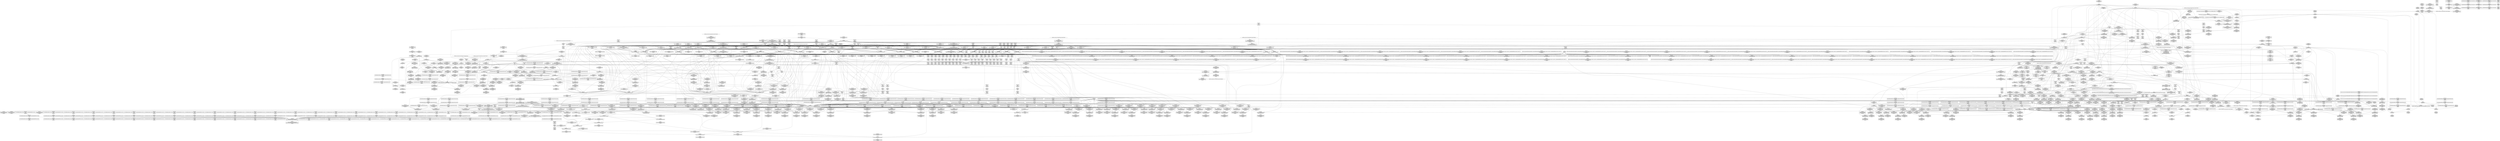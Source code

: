 digraph {
	"CONST[source:2(external),value:0(static)][purpose:{operation}][SrcIdx:27]"
	CE0x502a430 [shape=record,shape=Mrecord,label="{CE0x502a430|socket_type_to_security_class:tmp8|security/selinux/hooks.c,1186|*SummSink*}"]
	CE0x4fbe6d0 [shape=record,shape=Mrecord,label="{CE0x4fbe6d0|_call_void_lockdep_rcu_suspicious(i8*_getelementptr_inbounds_(_25_x_i8_,_25_x_i8_*_.str3,_i32_0,_i32_0),_i32_3982,_i8*_getelementptr_inbounds_(_45_x_i8_,_45_x_i8_*_.str12,_i32_0,_i32_0))_#10,_!dbg_!27732|security/selinux/hooks.c,3982|*SummSource*}"]
	CE0x502d880 [shape=record,shape=Mrecord,label="{CE0x502d880|socket_type_to_security_class:sw.bb20|*SummSource*}"]
	CE0x5024320 [shape=record,shape=Mrecord,label="{CE0x5024320|i32_-1|*Constant*|*SummSink*}"]
	CE0x4fff410 [shape=record,shape=Mrecord,label="{CE0x4fff410|i32_14|*Constant*|*SummSink*}"]
	CE0x5007ea0 [shape=record,shape=Mrecord,label="{CE0x5007ea0|__llvm_gcov_indirect_counter_increment:entry}"]
	CE0x5048dc0 [shape=record,shape=Mrecord,label="{CE0x5048dc0|_call_void___llvm_gcov_indirect_counter_increment(i32*___llvm_gcov_global_state_pred344,_i64**_getelementptr_inbounds_(_100_x_i64*_,_100_x_i64*_*___llvm_gcda_edge_table343,_i64_0,_i64_24)),_!dbg_!27755|security/selinux/hooks.c,1231|*SummSource*}"]
	CE0x4fb9370 [shape=record,shape=Mrecord,label="{CE0x4fb9370|selinux_socket_create:cred|security/selinux/hooks.c,3982}"]
	CE0x4fc9670 [shape=record,shape=Mrecord,label="{CE0x4fc9670|i64*_getelementptr_inbounds_(_57_x_i64_,_57_x_i64_*___llvm_gcov_ctr342,_i64_0,_i64_15)|*Constant*|*SummSink*}"]
	CE0x50512d0 [shape=record,shape=Mrecord,label="{CE0x50512d0|i16_41|*Constant*|*SummSource*}"]
	CE0x5005fc0 [shape=record,shape=Mrecord,label="{CE0x5005fc0|socket_type_to_security_class:sw.bb21|*SummSource*}"]
	CE0x4facf00 [shape=record,shape=Mrecord,label="{CE0x4facf00|i64*_getelementptr_inbounds_(_5_x_i64_,_5_x_i64_*___llvm_gcov_ctr345,_i64_0,_i64_0)|*Constant*|*SummSource*}"]
	CE0x50163d0 [shape=record,shape=Mrecord,label="{CE0x50163d0|i32_5|*Constant*|*SummSink*}"]
	CE0x5084b70 [shape=record,shape=Mrecord,label="{CE0x5084b70|socket_sockcreate_sid:tmp2|*LoadInst*|security/selinux/hooks.c,3953|*SummSink*}"]
	CE0x4f9ede0 [shape=record,shape=Mrecord,label="{CE0x4f9ede0|_call_void_mcount()_#3|*SummSink*}"]
	CE0x4fa9b80 [shape=record,shape=Mrecord,label="{CE0x4fa9b80|socket_type_to_security_class:sw.bb16|*SummSource*}"]
	CE0x5087b30 [shape=record,shape=Mrecord,label="{CE0x5087b30|i32_0|*Constant*}"]
	CE0x5052040 [shape=record,shape=Mrecord,label="{CE0x5052040|i16_23|*Constant*}"]
	CE0x4fc46b0 [shape=record,shape=Mrecord,label="{CE0x4fc46b0|i64*_getelementptr_inbounds_(_18_x_i64_,_18_x_i64_*___llvm_gcov_ctr341,_i64_0,_i64_16)|*Constant*|*SummSource*}"]
	CE0x50476a0 [shape=record,shape=Mrecord,label="{CE0x50476a0|i64**_getelementptr_inbounds_(_100_x_i64*_,_100_x_i64*_*___llvm_gcda_edge_table343,_i64_0,_i64_20)|*Constant*}"]
	CE0x4fec940 [shape=record,shape=Mrecord,label="{CE0x4fec940|avc_has_perm:tclass|Function::avc_has_perm&Arg::tclass::|*SummSink*}"]
	CE0x4fdc2b0 [shape=record,shape=Mrecord,label="{CE0x4fdc2b0|i64_0|*Constant*}"]
	CE0x5091170 [shape=record,shape=Mrecord,label="{CE0x5091170|socket_type_to_security_class:tmp35|security/selinux/hooks.c,1210|*SummSink*}"]
	CE0x4f8cb80 [shape=record,shape=Mrecord,label="{CE0x4f8cb80|selinux_socket_create:tmp29|security/selinux/hooks.c,3992|*SummSource*}"]
	CE0x50a15f0 [shape=record,shape=Mrecord,label="{CE0x50a15f0|i64**_getelementptr_inbounds_(_100_x_i64*_,_100_x_i64*_*___llvm_gcda_edge_table343,_i64_0,_i64_96)|*Constant*|*SummSource*}"]
	CE0x4fea4e0 [shape=record,shape=Mrecord,label="{CE0x4fea4e0|selinux_socket_create:call16|security/selinux/hooks.c,3995}"]
	CE0x4fe1440 [shape=record,shape=Mrecord,label="{CE0x4fe1440|socket_type_to_security_class:tmp30|security/selinux/hooks.c,1206|*SummSource*}"]
	CE0x502f850 [shape=record,shape=Mrecord,label="{CE0x502f850|default_protocol_dgram:protocol|Function::default_protocol_dgram&Arg::protocol::|*SummSink*}"]
	CE0x509a690 [shape=record,shape=Mrecord,label="{CE0x509a690|i64**_getelementptr_inbounds_(_100_x_i64*_,_100_x_i64*_*___llvm_gcda_edge_table343,_i64_0,_i64_88)|*Constant*}"]
	CE0x4fa1480 [shape=record,shape=Mrecord,label="{CE0x4fa1480|selinux_socket_create:call4|security/selinux/hooks.c,3982|*SummSource*}"]
	CE0x5089670 [shape=record,shape=Mrecord,label="{CE0x5089670|socket_sockcreate_sid:bb|*SummSource*}"]
	CE0x5011bd0 [shape=record,shape=Mrecord,label="{CE0x5011bd0|i64**_getelementptr_inbounds_(_100_x_i64*_,_100_x_i64*_*___llvm_gcda_edge_table343,_i64_0,_i64_36)|*Constant*|*SummSource*}"]
	CE0x502dd40 [shape=record,shape=Mrecord,label="{CE0x502dd40|socket_sockcreate_sid:tmp5|security/selinux/hooks.c,3953|*SummSource*}"]
	CE0x4fbf1f0 [shape=record,shape=Mrecord,label="{CE0x4fbf1f0|selinux_socket_create:tmp25|security/selinux/hooks.c,3987|*SummSource*}"]
	CE0x4fa12f0 [shape=record,shape=Mrecord,label="{CE0x4fa12f0|selinux_socket_create:tmp8|security/selinux/hooks.c,3982|*SummSink*}"]
	CE0x4fad3d0 [shape=record,shape=Mrecord,label="{CE0x4fad3d0|default_protocol_dgram:cmp|security/selinux/hooks.c,1167|*SummSource*}"]
	CE0x4fd2370 [shape=record,shape=Mrecord,label="{CE0x4fd2370|selinux_socket_create:tmp7|security/selinux/hooks.c,3982|*SummSource*}"]
	CE0x5010770 [shape=record,shape=Mrecord,label="{CE0x5010770|i32_10|*Constant*}"]
	CE0x5090980 [shape=record,shape=Mrecord,label="{CE0x5090980|i64*_getelementptr_inbounds_(_57_x_i64_,_57_x_i64_*___llvm_gcov_ctr342,_i64_0,_i64_44)|*Constant*|*SummSink*}"]
	CE0x50391b0 [shape=record,shape=Mrecord,label="{CE0x50391b0|default_protocol_dgram:bb|*SummSink*}"]
	CE0x4fa3760 [shape=record,shape=Mrecord,label="{CE0x4fa3760|socket_sockcreate_sid:secclass|Function::socket_sockcreate_sid&Arg::secclass::}"]
	CE0x4fec500 [shape=record,shape=Mrecord,label="{CE0x4fec500|avc_has_perm:tsid|Function::avc_has_perm&Arg::tsid::|*SummSink*}"]
	CE0x5057a90 [shape=record,shape=Mrecord,label="{CE0x5057a90|socket_type_to_security_class:tmp20|security/selinux/hooks.c,1192|*SummSource*}"]
	CE0x4fed050 [shape=record,shape=Mrecord,label="{CE0x4fed050|avc_has_perm:requested|Function::avc_has_perm&Arg::requested::}"]
	CE0x50108a0 [shape=record,shape=Mrecord,label="{CE0x50108a0|i32_10|*Constant*|*SummSink*}"]
	CE0x4fb5040 [shape=record,shape=Mrecord,label="{CE0x4fb5040|socket_sockcreate_sid:entry}"]
	CE0x5031ff0 [shape=record,shape=Mrecord,label="{CE0x5031ff0|GLOBAL:default_protocol_stream|*Constant*|*SummSource*}"]
	CE0x5052f30 [shape=record,shape=Mrecord,label="{CE0x5052f30|i16_37|*Constant*|*SummSink*}"]
	CE0x5057ef0 [shape=record,shape=Mrecord,label="{CE0x5057ef0|i64*_getelementptr_inbounds_(_57_x_i64_,_57_x_i64_*___llvm_gcov_ctr342,_i64_0,_i64_26)|*Constant*|*SummSink*}"]
	CE0x500c500 [shape=record,shape=Mrecord,label="{CE0x500c500|socket_type_to_security_class:tmp26|security/selinux/hooks.c,1198|*SummSource*}"]
	CE0x5045fe0 [shape=record,shape=Mrecord,label="{CE0x5045fe0|GLOBAL:__llvm_gcov_ctr345|Global_var:__llvm_gcov_ctr345}"]
	CE0x500d990 [shape=record,shape=Mrecord,label="{CE0x500d990|_ret_i32_%retval.0,_!dbg_!27728|security/selinux/avc.c,775|*SummSink*}"]
	CE0x501f6d0 [shape=record,shape=Mrecord,label="{CE0x501f6d0|socket_type_to_security_class:tmp17|security/selinux/hooks.c,1191|*SummSource*}"]
	CE0x504b890 [shape=record,shape=Mrecord,label="{CE0x504b890|_call_void___llvm_gcov_indirect_counter_increment(i32*___llvm_gcov_global_state_pred344,_i64**_getelementptr_inbounds_(_100_x_i64*_,_100_x_i64*_*___llvm_gcda_edge_table343,_i64_0,_i64_0)),_!dbg_!27756|security/selinux/hooks.c,1234}"]
	CE0x5018e00 [shape=record,shape=Mrecord,label="{CE0x5018e00|i64*_getelementptr_inbounds_(_57_x_i64_,_57_x_i64_*___llvm_gcov_ctr342,_i64_0,_i64_55)|*Constant*|*SummSource*}"]
	CE0x500ac30 [shape=record,shape=Mrecord,label="{CE0x500ac30|_call_void___llvm_gcov_indirect_counter_increment(i32*___llvm_gcov_global_state_pred344,_i64**_getelementptr_inbounds_(_100_x_i64*_,_100_x_i64*_*___llvm_gcda_edge_table343,_i64_0,_i64_40)),_!dbg_!27738|security/selinux/hooks.c,1198|*SummSink*}"]
	CE0x5020fd0 [shape=record,shape=Mrecord,label="{CE0x5020fd0|socket_type_to_security_class:sw.bb25|*SummSink*}"]
	CE0x5035680 [shape=record,shape=Mrecord,label="{CE0x5035680|i64*_getelementptr_inbounds_(_57_x_i64_,_57_x_i64_*___llvm_gcov_ctr342,_i64_0,_i64_22)|*Constant*|*SummSink*}"]
	CE0x5049ab0 [shape=record,shape=Mrecord,label="{CE0x5049ab0|socket_type_to_security_class:tmp54|security/selinux/hooks.c,1231}"]
	CE0x4f8e190 [shape=record,shape=Mrecord,label="{CE0x4f8e190|selinux_socket_create:tmp1|*SummSink*}"]
	CE0x50a1660 [shape=record,shape=Mrecord,label="{CE0x50a1660|i64**_getelementptr_inbounds_(_100_x_i64*_,_100_x_i64*_*___llvm_gcda_edge_table343,_i64_0,_i64_96)|*Constant*|*SummSink*}"]
	CE0x5088390 [shape=record,shape=Mrecord,label="{CE0x5088390|default_protocol_dgram:tmp}"]
	CE0x50035d0 [shape=record,shape=Mrecord,label="{CE0x50035d0|socket_type_to_security_class:sw.bb15}"]
	CE0x4fb9250 [shape=record,shape=Mrecord,label="{CE0x4fb9250|i32_78|*Constant*|*SummSource*}"]
	CE0x5022130 [shape=record,shape=Mrecord,label="{CE0x5022130|i64*_getelementptr_inbounds_(_57_x_i64_,_57_x_i64_*___llvm_gcov_ctr342,_i64_0,_i64_0)|*Constant*|*SummSink*}"]
	CE0x4f96ea0 [shape=record,shape=Mrecord,label="{CE0x4f96ea0|selinux_socket_create:if.end10}"]
	CE0x50340a0 [shape=record,shape=Mrecord,label="{CE0x50340a0|GLOBAL:current_task|Global_var:current_task|*SummSink*}"]
	CE0x4f9d220 [shape=record,shape=Mrecord,label="{CE0x4f9d220|selinux_socket_create:tmp14|security/selinux/hooks.c,3982}"]
	CE0x5089f00 [shape=record,shape=Mrecord,label="{CE0x5089f00|socket_sockcreate_sid:tmp9|*LoadInst*|security/selinux/hooks.c,3954|*SummSink*}"]
	CE0x5050fb0 [shape=record,shape=Mrecord,label="{CE0x5050fb0|socket_type_to_security_class:tmp58|security/selinux/hooks.c,1235}"]
	CE0x4fa6410 [shape=record,shape=Mrecord,label="{CE0x4fa6410|selinux_socket_create:tmp26|security/selinux/hooks.c,3988|*SummSink*}"]
	CE0x50255f0 [shape=record,shape=Mrecord,label="{CE0x50255f0|_call_void___llvm_gcov_indirect_counter_increment(i32*___llvm_gcov_global_state_pred344,_i64**_getelementptr_inbounds_(_100_x_i64*_,_100_x_i64*_*___llvm_gcda_edge_table343,_i64_0,_i64_44)),_!dbg_!27724|security/selinux/hooks.c,1186|*SummSource*}"]
	CE0x5052160 [shape=record,shape=Mrecord,label="{CE0x5052160|i16_23|*Constant*|*SummSource*}"]
	CE0x50d47f0 [shape=record,shape=Mrecord,label="{CE0x50d47f0|default_protocol_dgram:tmp3|security/selinux/hooks.c,1167|*SummSink*}"]
	CE0x4fe9a50 [shape=record,shape=Mrecord,label="{CE0x4fe9a50|selinux_socket_create:tmp35|security/selinux/hooks.c,3995|*SummSource*}"]
	CE0x4fdfbb0 [shape=record,shape=Mrecord,label="{CE0x4fdfbb0|socket_type_to_security_class:tmp29|security/selinux/hooks.c,1204|*SummSink*}"]
	CE0x4fdc3b0 [shape=record,shape=Mrecord,label="{CE0x4fdc3b0|selinux_socket_create:tobool13|security/selinux/hooks.c,3992|*SummSink*}"]
	CE0x50a7060 [shape=record,shape=Mrecord,label="{CE0x50a7060|socket_type_to_security_class:tmp51|security/selinux/hooks.c,1227}"]
	CE0x509aed0 [shape=record,shape=Mrecord,label="{CE0x509aed0|i64*_getelementptr_inbounds_(_57_x_i64_,_57_x_i64_*___llvm_gcov_ctr342,_i64_0,_i64_48)|*Constant*|*SummSource*}"]
	CE0x5032110 [shape=record,shape=Mrecord,label="{CE0x5032110|GLOBAL:default_protocol_stream|*Constant*|*SummSink*}"]
	CE0x4fdae40 [shape=record,shape=Mrecord,label="{CE0x4fdae40|default_protocol_stream:protocol|Function::default_protocol_stream&Arg::protocol::}"]
	CE0x50138c0 [shape=record,shape=Mrecord,label="{CE0x50138c0|_call_void___llvm_gcov_indirect_counter_increment(i32*___llvm_gcov_global_state_pred344,_i64**_getelementptr_inbounds_(_100_x_i64*_,_100_x_i64*_*___llvm_gcda_edge_table343,_i64_0,_i64_8)),_!dbg_!27722|security/selinux/hooks.c,1184|*SummSink*}"]
	CE0x505b010 [shape=record,shape=Mrecord,label="{CE0x505b010|socket_type_to_security_class:tmp23|security/selinux/hooks.c,1194|*SummSink*}"]
	CE0x50468a0 [shape=record,shape=Mrecord,label="{CE0x50468a0|GLOBAL:__llvm_gcov_ctr345|Global_var:__llvm_gcov_ctr345|*SummSource*}"]
	CE0x4fc41b0 [shape=record,shape=Mrecord,label="{CE0x4fc41b0|i64*_getelementptr_inbounds_(_18_x_i64_,_18_x_i64_*___llvm_gcov_ctr341,_i64_0,_i64_16)|*Constant*}"]
	CE0x64c0ef0 [shape=record,shape=Mrecord,label="{CE0x64c0ef0|i1_true|*Constant*|*SummSink*}"]
	CE0x5088620 [shape=record,shape=Mrecord,label="{CE0x5088620|default_protocol_stream:tmp1|*SummSource*}"]
	CE0x4fa7430 [shape=record,shape=Mrecord,label="{CE0x4fa7430|i64_13|*Constant*|*SummSource*}"]
	CE0x5028680 [shape=record,shape=Mrecord,label="{CE0x5028680|get_current:tmp4|./arch/x86/include/asm/current.h,14|*SummSink*}"]
	CE0x4fd9fc0 [shape=record,shape=Mrecord,label="{CE0x4fd9fc0|__llvm_gcov_indirect_counter_increment:exit|*SummSource*}"]
	CE0x5055450 [shape=record,shape=Mrecord,label="{CE0x5055450|socket_type_to_security_class:tmp59|security/selinux/hooks.c,1235}"]
	CE0x4fc2d00 [shape=record,shape=Mrecord,label="{CE0x4fc2d00|socket_type_to_security_class:sw.epilog26|*SummSource*}"]
	CE0x5038a60 [shape=record,shape=Mrecord,label="{CE0x5038a60|socket_sockcreate_sid:tmp}"]
	CE0x4fb7890 [shape=record,shape=Mrecord,label="{CE0x4fb7890|socket_type_to_security_class:protocol|Function::socket_type_to_security_class&Arg::protocol::}"]
	CE0x4fb13a0 [shape=record,shape=Mrecord,label="{CE0x4fb13a0|selinux_socket_create:tmp19|security/selinux/hooks.c,3982|*SummSource*}"]
	CE0x501dff0 [shape=record,shape=Mrecord,label="{CE0x501dff0|socket_sockcreate_sid:tmp13|*LoadInst*|security/selinux/hooks.c,3958|*SummSink*}"]
	CE0x5051d10 [shape=record,shape=Mrecord,label="{CE0x5051d10|i16_15|*Constant*}"]
	CE0x5036f80 [shape=record,shape=Mrecord,label="{CE0x5036f80|__llvm_gcov_indirect_counter_increment:tmp|*SummSink*}"]
	CE0x502cfe0 [shape=record,shape=Mrecord,label="{CE0x502cfe0|_call_void_mcount()_#3}"]
	CE0x5054470 [shape=record,shape=Mrecord,label="{CE0x5054470|i16_14|*Constant*|*SummSource*}"]
	CE0x50d2550 [shape=record,shape=Mrecord,label="{CE0x50d2550|default_protocol_dgram:tmp2|security/selinux/hooks.c,1167|*SummSink*}"]
	CE0x4fdd600 [shape=record,shape=Mrecord,label="{CE0x4fdd600|0:_i32,_:_SCMRE:_elem_0:default:}"]
	CE0x4fc04f0 [shape=record,shape=Mrecord,label="{CE0x4fc04f0|selinux_socket_create:tmp22|security/selinux/hooks.c,3987|*SummSink*}"]
	CE0x4fa6580 [shape=record,shape=Mrecord,label="{CE0x4fa6580|selinux_socket_create:tmp27|security/selinux/hooks.c,3988}"]
	CE0x50386b0 [shape=record,shape=Mrecord,label="{CE0x50386b0|default_protocol_stream:tmp|*SummSource*}"]
	CE0x5023270 [shape=record,shape=Mrecord,label="{CE0x5023270|socket_type_to_security_class:tmp14|security/selinux/hooks.c,1189|*SummSource*}"]
	CE0x5046980 [shape=record,shape=Mrecord,label="{CE0x5046980|default_protocol_stream:tmp3|security/selinux/hooks.c,1162|*SummSource*}"]
	CE0x5046050 [shape=record,shape=Mrecord,label="{CE0x5046050|default_protocol_stream:tmp2|security/selinux/hooks.c,1162|*SummSink*}"]
	CE0x5005ab0 [shape=record,shape=Mrecord,label="{CE0x5005ab0|__llvm_gcov_indirect_counter_increment:tmp1|*SummSource*}"]
	CE0x5027400 [shape=record,shape=Mrecord,label="{CE0x5027400|get_current:tmp|*SummSource*}"]
	CE0x5004400 [shape=record,shape=Mrecord,label="{CE0x5004400|socket_sockcreate_sid:tmp|*SummSink*}"]
	CE0x50a3c90 [shape=record,shape=Mrecord,label="{CE0x50a3c90|i64**_getelementptr_inbounds_(_100_x_i64*_,_100_x_i64*_*___llvm_gcda_edge_table343,_i64_0,_i64_56)|*Constant*|*SummSource*}"]
	CE0x5009b40 [shape=record,shape=Mrecord,label="{CE0x5009b40|socket_type_to_security_class:tmp25|security/selinux/hooks.c,1196}"]
	CE0x50525a0 [shape=record,shape=Mrecord,label="{CE0x50525a0|i16_16|*Constant*|*SummSink*}"]
	CE0x4fb4c40 [shape=record,shape=Mrecord,label="{CE0x4fb4c40|selinux_socket_create:call12|security/selinux/hooks.c,3991|*SummSink*}"]
	CE0x5085f10 [shape=record,shape=Mrecord,label="{CE0x5085f10|__llvm_gcov_indirect_counter_increment:tmp3|*SummSink*}"]
	CE0x4fda0d0 [shape=record,shape=Mrecord,label="{CE0x4fda0d0|__llvm_gcov_indirect_counter_increment:exit|*SummSink*}"]
	CE0x500e890 [shape=record,shape=Mrecord,label="{CE0x500e890|i64*_getelementptr_inbounds_(_18_x_i64_,_18_x_i64_*___llvm_gcov_ctr341,_i64_0,_i64_17)|*Constant*|*SummSink*}"]
	CE0x50a1cb0 [shape=record,shape=Mrecord,label="{CE0x50a1cb0|i64*_getelementptr_inbounds_(_57_x_i64_,_57_x_i64_*___llvm_gcov_ctr342,_i64_0,_i64_50)|*Constant*|*SummSink*}"]
	CE0x4fb94e0 [shape=record,shape=Mrecord,label="{CE0x4fb94e0|selinux_socket_create:cred|security/selinux/hooks.c,3982|*SummSource*}"]
	CE0x4fa16e0 [shape=record,shape=Mrecord,label="{CE0x4fa16e0|GLOBAL:get_current|*Constant*}"]
	CE0x509e610 [shape=record,shape=Mrecord,label="{CE0x509e610|socket_type_to_security_class:tmp46|security/selinux/hooks.c,1222}"]
	CE0x5054680 [shape=record,shape=Mrecord,label="{CE0x5054680|i16_20|*Constant*}"]
	CE0x50d0230 [shape=record,shape=Mrecord,label="{CE0x50d0230|default_protocol_stream:tmp7|security/selinux/hooks.c,1162|*SummSink*}"]
	CE0x501db40 [shape=record,shape=Mrecord,label="{CE0x501db40|socket_sockcreate_sid:tmp13|*LoadInst*|security/selinux/hooks.c,3958}"]
	CE0x4fe3650 [shape=record,shape=Mrecord,label="{CE0x4fe3650|socket_type_to_security_class:tmp33|security/selinux/hooks.c,1208|*SummSink*}"]
	CE0x4fe6420 [shape=record,shape=Mrecord,label="{CE0x4fe6420|i64**_getelementptr_inbounds_(_100_x_i64*_,_100_x_i64*_*___llvm_gcda_edge_table343,_i64_0,_i64_68)|*Constant*|*SummSink*}"]
	CE0x5035d00 [shape=record,shape=Mrecord,label="{CE0x5035d00|i64*_getelementptr_inbounds_(_6_x_i64_,_6_x_i64_*___llvm_gcov_ctr347,_i64_0,_i64_0)|*Constant*}"]
	CE0x4f7e290 [shape=record,shape=Mrecord,label="{CE0x4f7e290|i64_1|*Constant*}"]
	CE0x5036f10 [shape=record,shape=Mrecord,label="{CE0x5036f10|__llvm_gcov_indirect_counter_increment:tmp|*SummSource*}"]
	CE0x5033e00 [shape=record,shape=Mrecord,label="{CE0x5033e00|GLOBAL:current_task|Global_var:current_task|*SummSource*}"]
	CE0x5056130 [shape=record,shape=Mrecord,label="{CE0x5056130|i64*_getelementptr_inbounds_(_57_x_i64_,_57_x_i64_*___llvm_gcov_ctr342,_i64_0,_i64_56)|*Constant*}"]
	CE0x4fc5050 [shape=record,shape=Mrecord,label="{CE0x4fc5050|get_current:tmp1|*SummSink*}"]
	CE0x4fa4fd0 [shape=record,shape=Mrecord,label="{CE0x4fa4fd0|selinux_socket_create:tmp17|security/selinux/hooks.c,3982|*SummSource*}"]
	CE0x5087e30 [shape=record,shape=Mrecord,label="{CE0x5087e30|socket_sockcreate_sid:sockcreate_sid|security/selinux/hooks.c,3953|*SummSource*}"]
	CE0x5054580 [shape=record,shape=Mrecord,label="{CE0x5054580|i16_14|*Constant*|*SummSink*}"]
	CE0x4fb5b60 [shape=record,shape=Mrecord,label="{CE0x4fb5b60|i64*_getelementptr_inbounds_(_18_x_i64_,_18_x_i64_*___llvm_gcov_ctr341,_i64_0,_i64_8)|*Constant*|*SummSink*}"]
	CE0x5026ba0 [shape=record,shape=Mrecord,label="{CE0x5026ba0|i64**_getelementptr_inbounds_(_100_x_i64*_,_100_x_i64*_*___llvm_gcda_edge_table343,_i64_0,_i64_4)|*Constant*|*SummSink*}"]
	CE0x50d2610 [shape=record,shape=Mrecord,label="{CE0x50d2610|default_protocol_dgram:tmp3|security/selinux/hooks.c,1167}"]
	CE0x504b900 [shape=record,shape=Mrecord,label="{CE0x504b900|_call_void___llvm_gcov_indirect_counter_increment(i32*___llvm_gcov_global_state_pred344,_i64**_getelementptr_inbounds_(_100_x_i64*_,_100_x_i64*_*___llvm_gcda_edge_table343,_i64_0,_i64_0)),_!dbg_!27756|security/selinux/hooks.c,1234|*SummSource*}"]
	CE0x50a7ab0 [shape=record,shape=Mrecord,label="{CE0x50a7ab0|_call_void___llvm_gcov_indirect_counter_increment(i32*___llvm_gcov_global_state_pred344,_i64**_getelementptr_inbounds_(_100_x_i64*_,_100_x_i64*_*___llvm_gcda_edge_table343,_i64_0,_i64_20)),_!dbg_!27754|security/selinux/hooks.c,1229|*SummSource*}"]
	CE0x50d4900 [shape=record,shape=Mrecord,label="{CE0x50d4900|default_protocol_dgram:tmp4|security/selinux/hooks.c,1167}"]
	CE0x5022b40 [shape=record,shape=Mrecord,label="{CE0x5022b40|socket_type_to_security_class:tmp13|security/selinux/hooks.c,1187|*SummSink*}"]
	CE0x4fd8e60 [shape=record,shape=Mrecord,label="{CE0x4fd8e60|i64*_getelementptr_inbounds_(_6_x_i64_,_6_x_i64_*___llvm_gcov_ctr347,_i64_0,_i64_5)|*Constant*|*SummSource*}"]
	CE0x50270a0 [shape=record,shape=Mrecord,label="{CE0x50270a0|GLOBAL:current_task|Global_var:current_task}"]
	CE0x50211e0 [shape=record,shape=Mrecord,label="{CE0x50211e0|socket_type_to_security_class:sw.default|*SummSource*}"]
	CE0x503a0c0 [shape=record,shape=Mrecord,label="{CE0x503a0c0|default_protocol_stream:bb}"]
	CE0x4fb9f00 [shape=record,shape=Mrecord,label="{CE0x4fb9f00|selinux_socket_create:security|security/selinux/hooks.c,3982}"]
	CE0x4fb1c30 [shape=record,shape=Mrecord,label="{CE0x4fb1c30|selinux_socket_create:tmp20|security/selinux/hooks.c,3982|*SummSource*}"]
	CE0x4fb8be0 [shape=record,shape=Mrecord,label="{CE0x4fb8be0|i32_22|*Constant*|*SummSource*}"]
	CE0x4fe6620 [shape=record,shape=Mrecord,label="{CE0x4fe6620|socket_type_to_security_class:tmp32|security/selinux/hooks.c,1208|*SummSource*}"]
	CE0x5031f80 [shape=record,shape=Mrecord,label="{CE0x5031f80|GLOBAL:default_protocol_stream|*Constant*}"]
	CE0x5096dd0 [shape=record,shape=Mrecord,label="{CE0x5096dd0|_call_void___llvm_gcov_indirect_counter_increment(i32*___llvm_gcov_global_state_pred344,_i64**_getelementptr_inbounds_(_100_x_i64*_,_100_x_i64*_*___llvm_gcda_edge_table343,_i64_0,_i64_84)),_!dbg_!27748|security/selinux/hooks.c,1216|*SummSink*}"]
	CE0x5058960 [shape=record,shape=Mrecord,label="{CE0x5058960|i64*_getelementptr_inbounds_(_5_x_i64_,_5_x_i64_*___llvm_gcov_ctr346,_i64_0,_i64_3)|*Constant*|*SummSink*}"]
	CE0x509ad40 [shape=record,shape=Mrecord,label="{CE0x509ad40|socket_type_to_security_class:tmp42|security/selinux/hooks.c,1218|*SummSource*}"]
	CE0x4faf620 [shape=record,shape=Mrecord,label="{CE0x4faf620|_call_void_mcount()_#3|*SummSource*}"]
	CE0x500d350 [shape=record,shape=Mrecord,label="{CE0x500d350|avc_has_perm:auditdata|Function::avc_has_perm&Arg::auditdata::|*SummSink*}"]
	CE0x4fbcc90 [shape=record,shape=Mrecord,label="{CE0x4fbcc90|i64*_getelementptr_inbounds_(_18_x_i64_,_18_x_i64_*___llvm_gcov_ctr341,_i64_0,_i64_9)|*Constant*|*SummSink*}"]
	"CONST[source:2(external),value:0(static)][purpose:{operation}][SrcIdx:29]"
	CE0x50109a0 [shape=record,shape=Mrecord,label="{CE0x50109a0|i32_1|*Constant*}"]
	CE0x509d8f0 [shape=record,shape=Mrecord,label="{CE0x509d8f0|_call_void___llvm_gcov_indirect_counter_increment(i32*___llvm_gcov_global_state_pred344,_i64**_getelementptr_inbounds_(_100_x_i64*_,_100_x_i64*_*___llvm_gcda_edge_table343,_i64_0,_i64_96)),_!dbg_!27751|security/selinux/hooks.c,1222|*SummSource*}"]
	CE0x5005750 [shape=record,shape=Mrecord,label="{CE0x5005750|socket_type_to_security_class:tmp1|*SummSource*}"]
	CE0x50310d0 [shape=record,shape=Mrecord,label="{CE0x50310d0|i64*_getelementptr_inbounds_(_6_x_i64_,_6_x_i64_*___llvm_gcov_ctr347,_i64_0,_i64_3)|*Constant*|*SummSource*}"]
	CE0x50222c0 [shape=record,shape=Mrecord,label="{CE0x50222c0|socket_type_to_security_class:tmp|*SummSink*}"]
	CE0x5054f10 [shape=record,shape=Mrecord,label="{CE0x5054f10|i16_32|*Constant*|*SummSink*}"]
	CE0x4fa9e30 [shape=record,shape=Mrecord,label="{CE0x4fa9e30|selinux_socket_create:tmp10|security/selinux/hooks.c,3982|*SummSource*}"]
	CE0x50261e0 [shape=record,shape=Mrecord,label="{CE0x50261e0|__llvm_gcov_indirect_counter_increment:predecessor|Function::__llvm_gcov_indirect_counter_increment&Arg::predecessor::|*SummSource*}"]
	CE0x508a4d0 [shape=record,shape=Mrecord,label="{CE0x508a4d0|socket_sockcreate_sid:if.then|*SummSource*}"]
	CE0x4f96920 [shape=record,shape=Mrecord,label="{CE0x4f96920|selinux_socket_create:if.then}"]
	CE0x5004e50 [shape=record,shape=Mrecord,label="{CE0x5004e50|socket_type_to_security_class:sw.bb13|*SummSink*}"]
	CE0x4fe8360 [shape=record,shape=Mrecord,label="{CE0x4fe8360|selinux_socket_create:tmp33|security/selinux/hooks.c,3993|*SummSink*}"]
	CE0x4fdf6b0 [shape=record,shape=Mrecord,label="{CE0x4fdf6b0|socket_type_to_security_class:tmp29|security/selinux/hooks.c,1204|*SummSource*}"]
	CE0x50549b0 [shape=record,shape=Mrecord,label="{CE0x50549b0|i16_17|*Constant*}"]
	CE0x4fa26e0 [shape=record,shape=Mrecord,label="{CE0x4fa26e0|selinux_socket_create:tmp6|security/selinux/hooks.c,3982|*SummSource*}"]
	CE0x5059e40 [shape=record,shape=Mrecord,label="{CE0x5059e40|default_protocol_dgram:cmp1|security/selinux/hooks.c,1167|*SummSink*}"]
	CE0x50165a0 [shape=record,shape=Mrecord,label="{CE0x50165a0|i32_15|*Constant*|*SummSource*}"]
	CE0x50469f0 [shape=record,shape=Mrecord,label="{CE0x50469f0|default_protocol_stream:tmp3|security/selinux/hooks.c,1162|*SummSink*}"]
	CE0x4f99370 [shape=record,shape=Mrecord,label="{CE0x4f99370|i64_11|*Constant*}"]
	CE0x4fffc40 [shape=record,shape=Mrecord,label="{CE0x4fffc40|i32_7|*Constant*}"]
	CE0x4fcfe80 [shape=record,shape=Mrecord,label="{CE0x4fcfe80|selinux_socket_create:tmp7|security/selinux/hooks.c,3982}"]
	CE0x4fdd7a0 [shape=record,shape=Mrecord,label="{CE0x4fdd7a0|socket_type_to_security_class:tmp21|security/selinux/hooks.c,1192|*SummSource*}"]
	CE0x5018a70 [shape=record,shape=Mrecord,label="{CE0x5018a70|i64**_getelementptr_inbounds_(_100_x_i64*_,_100_x_i64*_*___llvm_gcda_edge_table343,_i64_0,_i64_0)|*Constant*|*SummSink*}"]
	CE0x4fdc240 [shape=record,shape=Mrecord,label="{CE0x4fdc240|i64_21|*Constant*|*SummSink*}"]
	CE0x505a800 [shape=record,shape=Mrecord,label="{CE0x505a800|socket_type_to_security_class:tmp22|security/selinux/hooks.c,1194|*SummSink*}"]
	CE0x5088400 [shape=record,shape=Mrecord,label="{CE0x5088400|COLLAPSED:_GCMRE___llvm_gcov_ctr346_internal_global_5_x_i64_zeroinitializer:_elem_0:default:}"]
	CE0x4fad9b0 [shape=record,shape=Mrecord,label="{CE0x4fad9b0|i64*_getelementptr_inbounds_(_5_x_i64_,_5_x_i64_*___llvm_gcov_ctr345,_i64_0,_i64_0)|*Constant*}"]
	CE0x5085dd0 [shape=record,shape=Mrecord,label="{CE0x5085dd0|socket_sockcreate_sid:tmp2|*LoadInst*|security/selinux/hooks.c,3953|*SummSource*}"]
	CE0x502cb10 [shape=record,shape=Mrecord,label="{CE0x502cb10|socket_sockcreate_sid:tmp3|security/selinux/hooks.c,3953|*SummSource*}"]
	CE0x502ab30 [shape=record,shape=Mrecord,label="{CE0x502ab30|GLOBAL:__llvm_gcov_ctr342|Global_var:__llvm_gcov_ctr342|*SummSink*}"]
	CE0x50146d0 [shape=record,shape=Mrecord,label="{CE0x50146d0|i64**_getelementptr_inbounds_(_100_x_i64*_,_100_x_i64*_*___llvm_gcda_edge_table343,_i64_0,_i64_8)|*Constant*}"]
	CE0x50cd430 [shape=record,shape=Mrecord,label="{CE0x50cd430|i64*_getelementptr_inbounds_(_5_x_i64_,_5_x_i64_*___llvm_gcov_ctr345,_i64_0,_i64_3)|*Constant*|*SummSource*}"]
	CE0x50a4b90 [shape=record,shape=Mrecord,label="{CE0x50a4b90|socket_type_to_security_class:tmp49|security/selinux/hooks.c,1224|*SummSink*}"]
	CE0x50876e0 [shape=record,shape=Mrecord,label="{CE0x50876e0|socket_sockcreate_sid:tmp10|security/selinux/hooks.c,3958}"]
	CE0x501dee0 [shape=record,shape=Mrecord,label="{CE0x501dee0|socket_sockcreate_sid:tmp13|*LoadInst*|security/selinux/hooks.c,3958|*SummSource*}"]
	CE0x5021de0 [shape=record,shape=Mrecord,label="{CE0x5021de0|socket_sockcreate_sid:cmp|security/selinux/hooks.c,3953|*SummSink*}"]
	CE0x4fb0220 [shape=record,shape=Mrecord,label="{CE0x4fb0220|socket_type_to_security_class:type|Function::socket_type_to_security_class&Arg::type::|*SummSource*}"]
	CE0x5099270 [shape=record,shape=Mrecord,label="{CE0x5099270|_call_void___llvm_gcov_indirect_counter_increment(i32*___llvm_gcov_global_state_pred344,_i64**_getelementptr_inbounds_(_100_x_i64*_,_100_x_i64*_*___llvm_gcda_edge_table343,_i64_0,_i64_88)),_!dbg_!27749|security/selinux/hooks.c,1218|*SummSource*}"]
	CE0x4f7d2b0 [shape=record,shape=Mrecord,label="{CE0x4f7d2b0|selinux_socket_create:if.end10|*SummSink*}"]
	CE0x5053360 [shape=record,shape=Mrecord,label="{CE0x5053360|i16_33|*Constant*}"]
	CE0x5020600 [shape=record,shape=Mrecord,label="{CE0x5020600|__llvm_gcov_indirect_counter_increment:counter|*SummSink*}"]
	CE0x502cc50 [shape=record,shape=Mrecord,label="{CE0x502cc50|socket_sockcreate_sid:tmp4|security/selinux/hooks.c,3953}"]
	CE0x4fc38f0 [shape=record,shape=Mrecord,label="{CE0x4fc38f0|selinux_socket_create:tmp11|security/selinux/hooks.c,3982|*SummSource*}"]
	CE0x509c450 [shape=record,shape=Mrecord,label="{CE0x509c450|_call_void___llvm_gcov_indirect_counter_increment(i32*___llvm_gcov_global_state_pred344,_i64**_getelementptr_inbounds_(_100_x_i64*_,_100_x_i64*_*___llvm_gcda_edge_table343,_i64_0,_i64_92)),_!dbg_!27750|security/selinux/hooks.c,1220|*SummSink*}"]
	CE0x5051e30 [shape=record,shape=Mrecord,label="{CE0x5051e30|i16_15|*Constant*|*SummSource*}"]
	CE0x50a5c60 [shape=record,shape=Mrecord,label="{CE0x50a5c60|socket_type_to_security_class:tmp50|security/selinux/hooks.c,1227}"]
	CE0x5085500 [shape=record,shape=Mrecord,label="{CE0x5085500|socket_sockcreate_sid:sockcreate_sid1|security/selinux/hooks.c,3954}"]
	CE0x502e430 [shape=record,shape=Mrecord,label="{CE0x502e430|__llvm_gcov_indirect_counter_increment:bb4|*SummSink*}"]
	CE0x4fa7540 [shape=record,shape=Mrecord,label="{CE0x4fa7540|selinux_socket_create:tmp28|security/selinux/hooks.c,3992}"]
	CE0x4fbe270 [shape=record,shape=Mrecord,label="{CE0x4fbe270|socket_type_to_security_class:sw.bb|*SummSink*}"]
	CE0x509abb0 [shape=record,shape=Mrecord,label="{CE0x509abb0|i64*_getelementptr_inbounds_(_57_x_i64_,_57_x_i64_*___llvm_gcov_ctr342,_i64_0,_i64_48)|*Constant*}"]
	CE0x4fe4e50 [shape=record,shape=Mrecord,label="{CE0x4fe4e50|i64**_getelementptr_inbounds_(_100_x_i64*_,_100_x_i64*_*___llvm_gcda_edge_table343,_i64_0,_i64_72)|*Constant*}"]
	CE0x509bdb0 [shape=record,shape=Mrecord,label="{CE0x509bdb0|_call_void___llvm_gcov_indirect_counter_increment(i32*___llvm_gcov_global_state_pred344,_i64**_getelementptr_inbounds_(_100_x_i64*_,_100_x_i64*_*___llvm_gcda_edge_table343,_i64_0,_i64_92)),_!dbg_!27750|security/selinux/hooks.c,1220|*SummSource*}"]
	CE0x5047ee0 [shape=record,shape=Mrecord,label="{CE0x5047ee0|i64*_getelementptr_inbounds_(_57_x_i64_,_57_x_i64_*___llvm_gcov_ctr342,_i64_0,_i64_53)|*Constant*|*SummSource*}"]
	CE0x4f7e3f0 [shape=record,shape=Mrecord,label="{CE0x4f7e3f0|selinux_socket_create:tobool|security/selinux/hooks.c,3982|*SummSource*}"]
	CE0x502f370 [shape=record,shape=Mrecord,label="{CE0x502f370|default_protocol_dgram:entry|*SummSource*}"]
	CE0x500ddb0 [shape=record,shape=Mrecord,label="{CE0x500ddb0|selinux_socket_create:retval.0}"]
	CE0x5097420 [shape=record,shape=Mrecord,label="{CE0x5097420|socket_type_to_security_class:tmp40|security/selinux/hooks.c,1216}"]
	CE0x50538c0 [shape=record,shape=Mrecord,label="{CE0x50538c0|i16_34|*Constant*|*SummSink*}"]
	CE0x4fa2930 [shape=record,shape=Mrecord,label="{CE0x4fa2930|i64*_getelementptr_inbounds_(_2_x_i64_,_2_x_i64_*___llvm_gcov_ctr98,_i64_0,_i64_1)|*Constant*|*SummSource*}"]
	CE0x504ace0 [shape=record,shape=Mrecord,label="{CE0x504ace0|i64*_getelementptr_inbounds_(_57_x_i64_,_57_x_i64_*___llvm_gcov_ctr342,_i64_0,_i64_54)|*Constant*|*SummSink*}"]
	CE0x4fb1260 [shape=record,shape=Mrecord,label="{CE0x4fb1260|selinux_socket_create:tmp19|security/selinux/hooks.c,3982}"]
	CE0x4fe1240 [shape=record,shape=Mrecord,label="{CE0x4fe1240|i64**_getelementptr_inbounds_(_100_x_i64*_,_100_x_i64*_*___llvm_gcda_edge_table343,_i64_0,_i64_64)|*Constant*|*SummSink*}"]
	CE0x508a7f0 [shape=record,shape=Mrecord,label="{CE0x508a7f0|default_protocol_stream:lor.rhs}"]
	CE0x5022e80 [shape=record,shape=Mrecord,label="{CE0x5022e80|socket_type_to_security_class:tmp14|security/selinux/hooks.c,1189}"]
	CE0x4fb7d60 [shape=record,shape=Mrecord,label="{CE0x4fb7d60|_ret_i16_%retval.0,_!dbg_!27757|security/selinux/hooks.c,1235}"]
	CE0x4fb2170 [shape=record,shape=Mrecord,label="{CE0x4fb2170|selinux_socket_create:tmp21|security/selinux/hooks.c,3982|*SummSource*}"]
	CE0x50d3c10 [shape=record,shape=Mrecord,label="{CE0x50d3c10|default_protocol_dgram:tmp2|security/selinux/hooks.c,1167}"]
	CE0x502da50 [shape=record,shape=Mrecord,label="{CE0x502da50|socket_sockcreate_sid:tmp4|security/selinux/hooks.c,3953|*SummSource*}"]
	CE0x504afc0 [shape=record,shape=Mrecord,label="{CE0x504afc0|socket_type_to_security_class:tmp55|security/selinux/hooks.c,1231|*SummSource*}"]
	CE0x4fbea40 [shape=record,shape=Mrecord,label="{CE0x4fbea40|socket_type_to_security_class:return|*SummSource*}"]
	CE0x50235a0 [shape=record,shape=Mrecord,label="{CE0x50235a0|i64*_getelementptr_inbounds_(_57_x_i64_,_57_x_i64_*___llvm_gcov_ctr342,_i64_0,_i64_23)|*Constant*|*SummSource*}"]
	CE0x502fbe0 [shape=record,shape=Mrecord,label="{CE0x502fbe0|_ret_i32_%lor.ext,_!dbg_!27720|security/selinux/hooks.c,1167}"]
	CE0x4fa9890 [shape=record,shape=Mrecord,label="{CE0x4fa9890|socket_type_to_security_class:bb|*SummSink*}"]
	CE0x4fa7100 [shape=record,shape=Mrecord,label="{CE0x4fa7100|i64_14|*Constant*|*SummSink*}"]
	CE0x5037830 [shape=record,shape=Mrecord,label="{CE0x5037830|socket_type_to_security_class:tmp45|security/selinux/hooks.c,1220}"]
	CE0x4fb2ce0 [shape=record,shape=Mrecord,label="{CE0x4fb2ce0|socket_sockcreate_sid:tmp12|*LoadInst*|security/selinux/hooks.c,3958|*SummSink*}"]
	CE0x4fc3a00 [shape=record,shape=Mrecord,label="{CE0x4fc3a00|selinux_socket_create:tmp11|security/selinux/hooks.c,3982|*SummSink*}"]
	CE0x4fc4000 [shape=record,shape=Mrecord,label="{CE0x4fc4000|socket_type_to_security_class:sw.epilog26}"]
	CE0x5050c30 [shape=record,shape=Mrecord,label="{CE0x5050c30|i16_44|*Constant*|*SummSource*}"]
	CE0x501eb10 [shape=record,shape=Mrecord,label="{CE0x501eb10|i64_24|*Constant*|*SummSource*}"]
	CE0x50d6810 [shape=record,shape=Mrecord,label="{CE0x50d6810|default_protocol_dgram:lor.ext|security/selinux/hooks.c,1167|*SummSource*}"]
	CE0x5086b20 [shape=record,shape=Mrecord,label="{CE0x5086b20|_call_void_mcount()_#3|*SummSink*}"]
	CE0x4ffd830 [shape=record,shape=Mrecord,label="{CE0x4ffd830|_call_void___llvm_gcov_indirect_counter_increment(i32*___llvm_gcov_global_state_pred344,_i64**_getelementptr_inbounds_(_100_x_i64*_,_100_x_i64*_*___llvm_gcda_edge_table343,_i64_0,_i64_12)),_!dbg_!27739|security/selinux/hooks.c,1202|*SummSource*}"]
	CE0x5099910 [shape=record,shape=Mrecord,label="{CE0x5099910|_call_void___llvm_gcov_indirect_counter_increment(i32*___llvm_gcov_global_state_pred344,_i64**_getelementptr_inbounds_(_100_x_i64*_,_100_x_i64*_*___llvm_gcda_edge_table343,_i64_0,_i64_88)),_!dbg_!27749|security/selinux/hooks.c,1218|*SummSink*}"]
	CE0x5084d20 [shape=record,shape=Mrecord,label="{CE0x5084d20|i64_2|*Constant*}"]
	CE0x50d08a0 [shape=record,shape=Mrecord,label="{CE0x50d08a0|default_protocol_stream:cmp1|security/selinux/hooks.c,1162|*SummSource*}"]
	CE0x4fffe50 [shape=record,shape=Mrecord,label="{CE0x4fffe50|i32_7|*Constant*|*SummSink*}"]
	CE0x5039960 [shape=record,shape=Mrecord,label="{CE0x5039960|socket_sockcreate_sid:tmp11|security/selinux/hooks.c,3958}"]
	CE0x501ed60 [shape=record,shape=Mrecord,label="{CE0x501ed60|socket_type_to_security_class:tmp17|security/selinux/hooks.c,1191}"]
	CE0x50040c0 [shape=record,shape=Mrecord,label="{CE0x50040c0|socket_sockcreate_sid:tmp1}"]
	CE0x50924d0 [shape=record,shape=Mrecord,label="{CE0x50924d0|i64**_getelementptr_inbounds_(_100_x_i64*_,_100_x_i64*_*___llvm_gcda_edge_table343,_i64_0,_i64_76)|*Constant*}"]
	CE0x4fdbd90 [shape=record,shape=Mrecord,label="{CE0x4fdbd90|socket_type_to_security_class:tobool|security/selinux/hooks.c,1186|*SummSource*}"]
	CE0x4fb2fd0 [shape=record,shape=Mrecord,label="{CE0x4fb2fd0|selinux_socket_create:tmp14|security/selinux/hooks.c,3982|*SummSink*}"]
	CE0x5045b90 [shape=record,shape=Mrecord,label="{CE0x5045b90|default_protocol_stream:tmp3|security/selinux/hooks.c,1162}"]
	CE0x4fe8730 [shape=record,shape=Mrecord,label="{CE0x4fe8730|selinux_socket_create:tmp34|security/selinux/hooks.c,3995}"]
	CE0x4fe1a60 [shape=record,shape=Mrecord,label="{CE0x4fe1a60|socket_type_to_security_class:tmp31|security/selinux/hooks.c,1206}"]
	CE0x5003700 [shape=record,shape=Mrecord,label="{CE0x5003700|_call_void_mcount()_#3|*SummSink*}"]
	CE0x4fcb620 [shape=record,shape=Mrecord,label="{CE0x4fcb620|i64**_getelementptr_inbounds_(_100_x_i64*_,_100_x_i64*_*___llvm_gcda_edge_table343,_i64_0,_i64_36)|*Constant*}"]
	CE0x4fa0680 [shape=record,shape=Mrecord,label="{CE0x4fa0680|i64*_getelementptr_inbounds_(_18_x_i64_,_18_x_i64_*___llvm_gcov_ctr341,_i64_0,_i64_1)|*Constant*|*SummSource*}"]
	CE0x502a070 [shape=record,shape=Mrecord,label="{CE0x502a070|i64_20|*Constant*|*SummSource*}"]
	CE0x4fc2f40 [shape=record,shape=Mrecord,label="{CE0x4fc2f40|socket_type_to_security_class:sw.bb2}"]
	CE0x50a4f70 [shape=record,shape=Mrecord,label="{CE0x50a4f70|_call_void___llvm_gcov_indirect_counter_increment(i32*___llvm_gcov_global_state_pred344,_i64**_getelementptr_inbounds_(_100_x_i64*_,_100_x_i64*_*___llvm_gcda_edge_table343,_i64_0,_i64_16)),_!dbg_!27753|security/selinux/hooks.c,1227|*SummSource*}"]
	CE0x4fe20d0 [shape=record,shape=Mrecord,label="{CE0x4fe20d0|socket_type_to_security_class:tmp31|security/selinux/hooks.c,1206|*SummSink*}"]
	CE0x4fca510 [shape=record,shape=Mrecord,label="{CE0x4fca510|i64*_null|*Constant*}"]
	CE0x5046f70 [shape=record,shape=Mrecord,label="{CE0x5046f70|socket_type_to_security_class:tmp52|security/selinux/hooks.c,1229}"]
	CE0x4fc72e0 [shape=record,shape=Mrecord,label="{CE0x4fc72e0|_call_void___llvm_gcov_indirect_counter_increment(i32*___llvm_gcov_global_state_pred344,_i64**_getelementptr_inbounds_(_100_x_i64*_,_100_x_i64*_*___llvm_gcda_edge_table343,_i64_0,_i64_4)),_!dbg_!27715|security/selinux/hooks.c,1174|*SummSource*}"]
	CE0x5058d70 [shape=record,shape=Mrecord,label="{CE0x5058d70|default_protocol_dgram:tmp6|security/selinux/hooks.c,1167|*SummSource*}"]
	CE0x4f9b9b0 [shape=record,shape=Mrecord,label="{CE0x4f9b9b0|selinux_socket_create:tobool8|security/selinux/hooks.c,3987}"]
	CE0x50481a0 [shape=record,shape=Mrecord,label="{CE0x50481a0|i64*_getelementptr_inbounds_(_57_x_i64_,_57_x_i64_*___llvm_gcov_ctr342,_i64_0,_i64_53)|*Constant*|*SummSink*}"]
	CE0x5052d00 [shape=record,shape=Mrecord,label="{CE0x5052d00|i16_37|*Constant*}"]
	CE0x500db70 [shape=record,shape=Mrecord,label="{CE0x500db70|selinux_socket_create:tmp38|security/selinux/hooks.c,3996}"]
	CE0x5018ae0 [shape=record,shape=Mrecord,label="{CE0x5018ae0|i64*_getelementptr_inbounds_(_57_x_i64_,_57_x_i64_*___llvm_gcov_ctr342,_i64_0,_i64_55)|*Constant*}"]
	CE0x50529d0 [shape=record,shape=Mrecord,label="{CE0x50529d0|i16_36|*Constant*}"]
	CE0x50986c0 [shape=record,shape=Mrecord,label="{CE0x50986c0|socket_type_to_security_class:tmp40|security/selinux/hooks.c,1216|*SummSink*}"]
	CE0x4fb5bd0 [shape=record,shape=Mrecord,label="{CE0x4fb5bd0|i64*_getelementptr_inbounds_(_18_x_i64_,_18_x_i64_*___llvm_gcov_ctr341,_i64_0,_i64_8)|*Constant*|*SummSource*}"]
	CE0x4faff00 [shape=record,shape=Mrecord,label="{CE0x4faff00|selinux_socket_create:type|Function::selinux_socket_create&Arg::type::|*SummSource*}"]
	CE0x4fe3a30 [shape=record,shape=Mrecord,label="{CE0x4fe3a30|_call_void___llvm_gcov_indirect_counter_increment(i32*___llvm_gcov_global_state_pred344,_i64**_getelementptr_inbounds_(_100_x_i64*_,_100_x_i64*_*___llvm_gcda_edge_table343,_i64_0,_i64_72)),_!dbg_!27745|security/selinux/hooks.c,1210|*SummSource*}"]
	CE0x50a3d70 [shape=record,shape=Mrecord,label="{CE0x50a3d70|i64*_getelementptr_inbounds_(_57_x_i64_,_57_x_i64_*___llvm_gcov_ctr342,_i64_0,_i64_51)|*Constant*}"]
	CE0x500e150 [shape=record,shape=Mrecord,label="{CE0x500e150|selinux_socket_create:retval.0|*SummSink*}"]
	CE0x47e7130 [shape=record,shape=Mrecord,label="{CE0x47e7130|selinux_socket_create:tmp5|security/selinux/hooks.c,3982}"]
	CE0x4f9a480 [shape=record,shape=Mrecord,label="{CE0x4f9a480|i8*_getelementptr_inbounds_(_25_x_i8_,_25_x_i8_*_.str3,_i32_0,_i32_0)|*Constant*}"]
	CE0x4fb1db0 [shape=record,shape=Mrecord,label="{CE0x4fb1db0|selinux_socket_create:tmp21|security/selinux/hooks.c,3982}"]
	CE0x4fc2180 [shape=record,shape=Mrecord,label="{CE0x4fc2180|selinux_socket_create:tmp12|security/selinux/hooks.c,3982|*SummSource*}"]
	CE0x4fb2280 [shape=record,shape=Mrecord,label="{CE0x4fb2280|selinux_socket_create:tmp21|security/selinux/hooks.c,3982|*SummSink*}"]
	CE0x50358e0 [shape=record,shape=Mrecord,label="{CE0x50358e0|socket_type_to_security_class:tmp13|security/selinux/hooks.c,1187}"]
	CE0x5097f90 [shape=record,shape=Mrecord,label="{CE0x5097f90|i64**_getelementptr_inbounds_(_100_x_i64*_,_100_x_i64*_*___llvm_gcda_edge_table343,_i64_0,_i64_84)|*Constant*|*SummSource*}"]
	CE0x4fec670 [shape=record,shape=Mrecord,label="{CE0x4fec670|avc_has_perm:tclass|Function::avc_has_perm&Arg::tclass::}"]
	CE0x4fdf440 [shape=record,shape=Mrecord,label="{CE0x4fdf440|socket_type_to_security_class:tmp28|security/selinux/hooks.c,1204|*SummSink*}"]
	CE0x64c0f60 [shape=record,shape=Mrecord,label="{CE0x64c0f60|i1_true|*Constant*|*SummSource*}"]
	CE0x4fc49c0 [shape=record,shape=Mrecord,label="{CE0x4fc49c0|socket_type_to_security_class:sw.bb3}"]
	CE0x5030d50 [shape=record,shape=Mrecord,label="{CE0x5030d50|socket_type_to_security_class:tmp3|security/selinux/hooks.c,1177|*SummSink*}"]
	CE0x4f978f0 [shape=record,shape=Mrecord,label="{CE0x4f978f0|selinux_socket_create:newsid|security/selinux/hooks.c, 3983|*SummSink*}"]
	CE0x50d12b0 [shape=record,shape=Mrecord,label="{CE0x50d12b0|i64*_getelementptr_inbounds_(_5_x_i64_,_5_x_i64_*___llvm_gcov_ctr345,_i64_0,_i64_4)|*Constant*}"]
	CE0x4fb48d0 [shape=record,shape=Mrecord,label="{CE0x4fb48d0|selinux_socket_create:call12|security/selinux/hooks.c,3991}"]
	CE0x50c8a70 [shape=record,shape=Mrecord,label="{CE0x50c8a70|socket_sockcreate_sid:return|*SummSink*}"]
	CE0x4fff660 [shape=record,shape=Mrecord,label="{CE0x4fff660|i32_9|*Constant*|*SummSource*}"]
	CE0x4f9d850 [shape=record,shape=Mrecord,label="{CE0x4f9d850|selinux_socket_create:tmp2|*SummSink*}"]
	CE0x4fb4f10 [shape=record,shape=Mrecord,label="{CE0x4fb4f10|GLOBAL:socket_sockcreate_sid|*Constant*|*SummSink*}"]
	CE0x500c370 [shape=record,shape=Mrecord,label="{CE0x500c370|i64*_getelementptr_inbounds_(_57_x_i64_,_57_x_i64_*___llvm_gcov_ctr342,_i64_0,_i64_29)|*Constant*}"]
	CE0x5036e50 [shape=record,shape=Mrecord,label="{CE0x5036e50|__llvm_gcov_indirect_counter_increment:tmp}"]
	CE0x4fe24b0 [shape=record,shape=Mrecord,label="{CE0x4fe24b0|_call_void___llvm_gcov_indirect_counter_increment(i32*___llvm_gcov_global_state_pred344,_i64**_getelementptr_inbounds_(_100_x_i64*_,_100_x_i64*_*___llvm_gcda_edge_table343,_i64_0,_i64_68)),_!dbg_!27744|security/selinux/hooks.c,1208|*SummSource*}"]
	CE0x508ce40 [shape=record,shape=Mrecord,label="{CE0x508ce40|default_protocol_stream:cmp|security/selinux/hooks.c,1162|*SummSink*}"]
	CE0x5026f90 [shape=record,shape=Mrecord,label="{CE0x5026f90|%struct.task_struct*_(%struct.task_struct**)*_asm_movq_%gs:$_1:P_,$0_,_r,im,_dirflag_,_fpsr_,_flags_|*SummSource*}"]
	CE0x4f7dea0 [shape=record,shape=Mrecord,label="{CE0x4f7dea0|i64_2|*Constant*|*SummSink*}"]
	CE0x502d240 [shape=record,shape=Mrecord,label="{CE0x502d240|__llvm_gcov_indirect_counter_increment:bb|*SummSource*}"]
	CE0x5085710 [shape=record,shape=Mrecord,label="{CE0x5085710|i64*_getelementptr_inbounds_(_5_x_i64_,_5_x_i64_*___llvm_gcov_ctr346,_i64_0,_i64_0)|*Constant*}"]
	CE0x4fc0a60 [shape=record,shape=Mrecord,label="{CE0x4fc0a60|selinux_socket_create:tmp24|security/selinux/hooks.c,3987}"]
	CE0x4fec1d0 [shape=record,shape=Mrecord,label="{CE0x4fec1d0|avc_has_perm:tsid|Function::avc_has_perm&Arg::tsid::}"]
	CE0x5008e70 [shape=record,shape=Mrecord,label="{CE0x5008e70|i64**_getelementptr_inbounds_(_100_x_i64*_,_100_x_i64*_*___llvm_gcda_edge_table343,_i64_0,_i64_52)|*Constant*}"]
	CE0x4f8cde0 [shape=record,shape=Mrecord,label="{CE0x4f8cde0|selinux_socket_create:tmp30|security/selinux/hooks.c,3992}"]
	CE0x500c290 [shape=record,shape=Mrecord,label="{CE0x500c290|i64**_getelementptr_inbounds_(_100_x_i64*_,_100_x_i64*_*___llvm_gcda_edge_table343,_i64_0,_i64_40)|*Constant*|*SummSource*}"]
	CE0x4f9c7f0 [shape=record,shape=Mrecord,label="{CE0x4f9c7f0|socket_type_to_security_class:family|Function::socket_type_to_security_class&Arg::family::|*SummSink*}"]
	CE0x4fe39c0 [shape=record,shape=Mrecord,label="{CE0x4fe39c0|_call_void___llvm_gcov_indirect_counter_increment(i32*___llvm_gcov_global_state_pred344,_i64**_getelementptr_inbounds_(_100_x_i64*_,_100_x_i64*_*___llvm_gcda_edge_table343,_i64_0,_i64_72)),_!dbg_!27745|security/selinux/hooks.c,1210}"]
	CE0x5006440 [shape=record,shape=Mrecord,label="{CE0x5006440|socket_sockcreate_sid:tmp5|security/selinux/hooks.c,3953|*SummSink*}"]
	CE0x4fc2950 [shape=record,shape=Mrecord,label="{CE0x4fc2950|selinux_socket_create:tmp16|security/selinux/hooks.c,3982|*SummSink*}"]
	CE0x5095850 [shape=record,shape=Mrecord,label="{CE0x5095850|i64*_getelementptr_inbounds_(_57_x_i64_,_57_x_i64_*___llvm_gcov_ctr342,_i64_0,_i64_46)|*Constant*|*SummSource*}"]
	CE0x50598f0 [shape=record,shape=Mrecord,label="{CE0x50598f0|default_protocol_dgram:cmp1|security/selinux/hooks.c,1167|*SummSource*}"]
	CE0x4f9b610 [shape=record,shape=Mrecord,label="{CE0x4f9b610|selinux_socket_create:kern|Function::selinux_socket_create&Arg::kern::|*SummSink*}"]
	CE0x50381a0 [shape=record,shape=Mrecord,label="{CE0x50381a0|_call_void_mcount()_#3}"]
	CE0x5086910 [shape=record,shape=Mrecord,label="{CE0x5086910|default_protocol_stream:tmp|*SummSink*}"]
	CE0x4fb38b0 [shape=record,shape=Mrecord,label="{CE0x4fb38b0|i64_5|*Constant*|*SummSource*}"]
	CE0x5099f60 [shape=record,shape=Mrecord,label="{CE0x5099f60|socket_type_to_security_class:tmp42|security/selinux/hooks.c,1218}"]
	CE0x5004740 [shape=record,shape=Mrecord,label="{CE0x5004740|socket_type_to_security_class:sw.default22|*SummSink*}"]
	CE0x4fa09d0 [shape=record,shape=Mrecord,label="{CE0x4fa09d0|0:_i32,_4:_i32,_8:_i32,_12:_i32,_20:_i32,_:_CMRE_20,24_|*MultipleSource*|security/selinux/hooks.c,3995|security/selinux/hooks.c,3982|security/selinux/hooks.c,3982|Function::socket_sockcreate_sid&Arg::tsec::}"]
	CE0x4ffdbb0 [shape=record,shape=Mrecord,label="{CE0x4ffdbb0|i32_3|*Constant*|*SummSource*}"]
	CE0x4f97d80 [shape=record,shape=Mrecord,label="{CE0x4f97d80|selinux_socket_create:tmp8|security/selinux/hooks.c,3982}"]
	CE0x4f99b50 [shape=record,shape=Mrecord,label="{CE0x4f99b50|selinux_socket_create:entry|*SummSource*}"]
	CE0x5028b90 [shape=record,shape=Mrecord,label="{CE0x5028b90|socket_type_to_security_class:tmp6|security/selinux/hooks.c,1181}"]
	CE0x4fe6490 [shape=record,shape=Mrecord,label="{CE0x4fe6490|i64*_getelementptr_inbounds_(_57_x_i64_,_57_x_i64_*___llvm_gcov_ctr342,_i64_0,_i64_43)|*Constant*}"]
	CE0x501ff90 [shape=record,shape=Mrecord,label="{CE0x501ff90|socket_type_to_security_class:sw.bb15|*SummSource*}"]
	CE0x4fec810 [shape=record,shape=Mrecord,label="{CE0x4fec810|avc_has_perm:tclass|Function::avc_has_perm&Arg::tclass::|*SummSource*}"]
	CE0x5020c60 [shape=record,shape=Mrecord,label="{CE0x5020c60|socket_sockcreate_sid:tmp7|security/selinux/hooks.c,3954}"]
	CE0x5044d00 [shape=record,shape=Mrecord,label="{CE0x5044d00|default_protocol_stream:tmp2|security/selinux/hooks.c,1162}"]
	CE0x500d190 [shape=record,shape=Mrecord,label="{CE0x500d190|%struct.common_audit_data*_null|*Constant*|*SummSource*}"]
	CE0x50526a0 [shape=record,shape=Mrecord,label="{CE0x50526a0|i16_24|*Constant*}"]
	CE0x5054ce0 [shape=record,shape=Mrecord,label="{CE0x5054ce0|i16_32|*Constant*}"]
	CE0x508f4d0 [shape=record,shape=Mrecord,label="{CE0x508f4d0|GLOBAL:security_transition_sid|*Constant*|*SummSink*}"]
	CE0x502fd50 [shape=record,shape=Mrecord,label="{CE0x502fd50|_ret_i32_%lor.ext,_!dbg_!27720|security/selinux/hooks.c,1167|*SummSource*}"]
	CE0x4fdb870 [shape=record,shape=Mrecord,label="{CE0x4fdb870|socket_type_to_security_class:tobool|security/selinux/hooks.c,1186|*SummSink*}"]
	CE0x5011e40 [shape=record,shape=Mrecord,label="{CE0x5011e40|socket_type_to_security_class:tmp4|security/selinux/hooks.c,1179|*SummSource*}"]
	CE0x4fbc4a0 [shape=record,shape=Mrecord,label="{CE0x4fbc4a0|GLOBAL:lockdep_rcu_suspicious|*Constant*|*SummSource*}"]
	CE0x508f920 [shape=record,shape=Mrecord,label="{CE0x508f920|i64*_getelementptr_inbounds_(_6_x_i64_,_6_x_i64_*___llvm_gcov_ctr347,_i64_0,_i64_5)|*Constant*}"]
	CE0x4fdc7b0 [shape=record,shape=Mrecord,label="{CE0x4fdc7b0|selinux_socket_create:tobool13|security/selinux/hooks.c,3992|*SummSource*}"]
	CE0x4f9a9c0 [shape=record,shape=Mrecord,label="{CE0x4f9a9c0|i8*_getelementptr_inbounds_(_25_x_i8_,_25_x_i8_*_.str3,_i32_0,_i32_0)|*Constant*|*SummSource*}"]
	CE0x5046530 [shape=record,shape=Mrecord,label="{CE0x5046530|GLOBAL:__llvm_gcov_ctr345|Global_var:__llvm_gcov_ctr345|*SummSink*}"]
	CE0x5052c00 [shape=record,shape=Mrecord,label="{CE0x5052c00|i16_36|*Constant*|*SummSink*}"]
	CE0x502fdc0 [shape=record,shape=Mrecord,label="{CE0x502fdc0|_ret_i32_%lor.ext,_!dbg_!27720|security/selinux/hooks.c,1167|*SummSink*}"]
	CE0x4f8d4b0 [shape=record,shape=Mrecord,label="{CE0x4f8d4b0|i64*_getelementptr_inbounds_(_57_x_i64_,_57_x_i64_*___llvm_gcov_ctr342,_i64_0,_i64_0)|*Constant*}"]
	CE0x50a16d0 [shape=record,shape=Mrecord,label="{CE0x50a16d0|i64*_getelementptr_inbounds_(_57_x_i64_,_57_x_i64_*___llvm_gcov_ctr342,_i64_0,_i64_50)|*Constant*}"]
	CE0x4fe1b70 [shape=record,shape=Mrecord,label="{CE0x4fe1b70|socket_type_to_security_class:tmp31|security/selinux/hooks.c,1206|*SummSource*}"]
	CE0x4fc7400 [shape=record,shape=Mrecord,label="{CE0x4fc7400|_call_void___llvm_gcov_indirect_counter_increment(i32*___llvm_gcov_global_state_pred344,_i64**_getelementptr_inbounds_(_100_x_i64*_,_100_x_i64*_*___llvm_gcda_edge_table343,_i64_0,_i64_4)),_!dbg_!27715|security/selinux/hooks.c,1174|*SummSink*}"]
	CE0x4fe63b0 [shape=record,shape=Mrecord,label="{CE0x4fe63b0|i64**_getelementptr_inbounds_(_100_x_i64*_,_100_x_i64*_*___llvm_gcda_edge_table343,_i64_0,_i64_68)|*Constant*|*SummSource*}"]
	CE0x5030480 [shape=record,shape=Mrecord,label="{CE0x5030480|i64*_getelementptr_inbounds_(_57_x_i64_,_57_x_i64_*___llvm_gcov_ctr342,_i64_0,_i64_13)|*Constant*|*SummSink*}"]
	CE0x502eb90 [shape=record,shape=Mrecord,label="{CE0x502eb90|GLOBAL:default_protocol_dgram|*Constant*}"]
	CE0x4ffe080 [shape=record,shape=Mrecord,label="{CE0x4ffe080|i32_3|*Constant*}"]
	CE0x5039380 [shape=record,shape=Mrecord,label="{CE0x5039380|default_protocol_dgram:lor.end|*SummSource*}"]
	CE0x50cfbd0 [shape=record,shape=Mrecord,label="{CE0x50cfbd0|default_protocol_stream:tmp6|security/selinux/hooks.c,1162}"]
	CE0x4fb8db0 [shape=record,shape=Mrecord,label="{CE0x4fb8db0|i32_22|*Constant*|*SummSink*}"]
	CE0x4fb9f70 [shape=record,shape=Mrecord,label="{CE0x4fb9f70|selinux_socket_create:security|security/selinux/hooks.c,3982|*SummSource*}"]
	CE0x4fa30e0 [shape=record,shape=Mrecord,label="{CE0x4fa30e0|selinux_socket_create:land.lhs.true2|*SummSink*}"]
	CE0x5047bc0 [shape=record,shape=Mrecord,label="{CE0x5047bc0|i64*_getelementptr_inbounds_(_57_x_i64_,_57_x_i64_*___llvm_gcov_ctr342,_i64_0,_i64_53)|*Constant*}"]
	CE0x4fafa80 [shape=record,shape=Mrecord,label="{CE0x4fafa80|get_current:entry}"]
	CE0x509bd40 [shape=record,shape=Mrecord,label="{CE0x509bd40|_call_void___llvm_gcov_indirect_counter_increment(i32*___llvm_gcov_global_state_pred344,_i64**_getelementptr_inbounds_(_100_x_i64*_,_100_x_i64*_*___llvm_gcda_edge_table343,_i64_0,_i64_92)),_!dbg_!27750|security/selinux/hooks.c,1220}"]
	CE0x4fdca40 [shape=record,shape=Mrecord,label="{CE0x4fdca40|i64_14|*Constant*}"]
	CE0x4fa7730 [shape=record,shape=Mrecord,label="{CE0x4fa7730|selinux_socket_create:tmp28|security/selinux/hooks.c,3992|*SummSink*}"]
	CE0x5031df0 [shape=record,shape=Mrecord,label="{CE0x5031df0|socket_type_to_security_class:call|security/selinux/hooks.c,1186|*SummSink*}"]
	CE0x5088690 [shape=record,shape=Mrecord,label="{CE0x5088690|default_protocol_stream:tmp1|*SummSink*}"]
	CE0x501ef90 [shape=record,shape=Mrecord,label="{CE0x501ef90|i64_25|*Constant*|*SummSource*}"]
	CE0x4fb44f0 [shape=record,shape=Mrecord,label="{CE0x4fb44f0|_ret_i16_%retval.0,_!dbg_!27757|security/selinux/hooks.c,1235|*SummSink*}"]
	CE0x50264c0 [shape=record,shape=Mrecord,label="{CE0x50264c0|__llvm_gcov_indirect_counter_increment:counters|Function::__llvm_gcov_indirect_counter_increment&Arg::counters::}"]
	CE0x502caa0 [shape=record,shape=Mrecord,label="{CE0x502caa0|socket_sockcreate_sid:tmp3|security/selinux/hooks.c,3953}"]
	CE0x50c8c30 [shape=record,shape=Mrecord,label="{CE0x50c8c30|socket_sockcreate_sid:bb}"]
	CE0x5009c50 [shape=record,shape=Mrecord,label="{CE0x5009c50|socket_type_to_security_class:tmp25|security/selinux/hooks.c,1196|*SummSource*}"]
	"CONST[source:0(mediator),value:2(dynamic)][purpose:{subject}][SnkIdx:0]"
	CE0x50a2860 [shape=record,shape=Mrecord,label="{CE0x50a2860|_call_void___llvm_gcov_indirect_counter_increment(i32*___llvm_gcov_global_state_pred344,_i64**_getelementptr_inbounds_(_100_x_i64*_,_100_x_i64*_*___llvm_gcda_edge_table343,_i64_0,_i64_56)),_!dbg_!27752|security/selinux/hooks.c,1224}"]
	CE0x4fc1410 [shape=record,shape=Mrecord,label="{CE0x4fc1410|_call_void___llvm_gcov_indirect_counter_increment(i32*___llvm_gcov_global_state_pred344,_i64**_getelementptr_inbounds_(_100_x_i64*_,_100_x_i64*_*___llvm_gcda_edge_table343,_i64_0,_i64_28)),_!dbg_!27721|security/selinux/hooks.c,1181|*SummSink*}"]
	CE0x4fbcd00 [shape=record,shape=Mrecord,label="{CE0x4fbcd00|selinux_socket_create:tmp17|security/selinux/hooks.c,3982}"]
	CE0x5036a10 [shape=record,shape=Mrecord,label="{CE0x5036a10|i64**_getelementptr_inbounds_(_100_x_i64*_,_100_x_i64*_*___llvm_gcda_edge_table343,_i64_0,_i64_32)|*Constant*|*SummSink*}"]
	CE0x4fc07e0 [shape=record,shape=Mrecord,label="{CE0x4fc07e0|selinux_socket_create:tmp23|security/selinux/hooks.c,3987|*SummSource*}"]
	CE0x4fc9950 [shape=record,shape=Mrecord,label="{CE0x4fc9950|socket_type_to_security_class:tmp7|security/selinux/hooks.c,1181|*SummSource*}"]
	CE0x4fa2e10 [shape=record,shape=Mrecord,label="{CE0x4fa2e10|get_current:tmp1}"]
	CE0x4fe12b0 [shape=record,shape=Mrecord,label="{CE0x4fe12b0|i64*_getelementptr_inbounds_(_57_x_i64_,_57_x_i64_*___llvm_gcov_ctr342,_i64_0,_i64_42)|*Constant*}"]
	CE0x508f640 [shape=record,shape=Mrecord,label="{CE0x508f640|%struct.qstr*_null|*Constant*}"]
	CE0x50d0770 [shape=record,shape=Mrecord,label="{CE0x50d0770|default_protocol_stream:cmp1|security/selinux/hooks.c,1162}"]
	CE0x5053f20 [shape=record,shape=Mrecord,label="{CE0x5053f20|i16_30|*Constant*|*SummSink*}"]
	CE0x509b9d0 [shape=record,shape=Mrecord,label="{CE0x509b9d0|socket_type_to_security_class:tmp43|security/selinux/hooks.c,1218|*SummSink*}"]
	CE0x50931a0 [shape=record,shape=Mrecord,label="{CE0x50931a0|socket_type_to_security_class:tmp37|security/selinux/hooks.c,1212}"]
	CE0x4f965b0 [shape=record,shape=Mrecord,label="{CE0x4f965b0|selinux_socket_create:tmp1|*SummSource*}"]
	CE0x5090530 [shape=record,shape=Mrecord,label="{CE0x5090530|socket_type_to_security_class:tmp34|security/selinux/hooks.c,1210|*SummSource*}"]
	CE0x50d6940 [shape=record,shape=Mrecord,label="{CE0x50d6940|default_protocol_dgram:lor.ext|security/selinux/hooks.c,1167|*SummSink*}"]
	CE0x4f9c3e0 [shape=record,shape=Mrecord,label="{CE0x4f9c3e0|selinux_socket_create:family|Function::selinux_socket_create&Arg::family::|*SummSink*}"]
	CE0x50d56f0 [shape=record,shape=Mrecord,label="{CE0x50d56f0|i64*_getelementptr_inbounds_(_5_x_i64_,_5_x_i64_*___llvm_gcov_ctr346,_i64_0,_i64_4)|*Constant*|*SummSource*}"]
	CE0x4faf8b0 [shape=record,shape=Mrecord,label="{CE0x4faf8b0|GLOBAL:get_current|*Constant*|*SummSink*}"]
	CE0x5050320 [shape=record,shape=Mrecord,label="{CE0x5050320|socket_type_to_security_class:tmp57|security/selinux/hooks.c,1234|*SummSource*}"]
	CE0x4fa43b0 [shape=record,shape=Mrecord,label="{CE0x4fa43b0|_ret_i32_%retval.0,_!dbg_!27728|security/selinux/hooks.c,3960}"]
	CE0x5053590 [shape=record,shape=Mrecord,label="{CE0x5053590|i16_33|*Constant*|*SummSink*}"]
	CE0x4fc02b0 [shape=record,shape=Mrecord,label="{CE0x4fc02b0|i64_10|*Constant*|*SummSink*}"]
	CE0x5006550 [shape=record,shape=Mrecord,label="{CE0x5006550|GLOBAL:__llvm_gcov_indirect_counter_increment|*Constant*|*SummSink*}"]
	CE0x50a2a90 [shape=record,shape=Mrecord,label="{CE0x50a2a90|_call_void___llvm_gcov_indirect_counter_increment(i32*___llvm_gcov_global_state_pred344,_i64**_getelementptr_inbounds_(_100_x_i64*_,_100_x_i64*_*___llvm_gcda_edge_table343,_i64_0,_i64_56)),_!dbg_!27752|security/selinux/hooks.c,1224|*SummSink*}"]
	CE0x5020160 [shape=record,shape=Mrecord,label="{CE0x5020160|socket_type_to_security_class:if.then}"]
	CE0x5058de0 [shape=record,shape=Mrecord,label="{CE0x5058de0|default_protocol_dgram:tmp6|security/selinux/hooks.c,1167|*SummSink*}"]
	CE0x4fecfe0 [shape=record,shape=Mrecord,label="{CE0x4fecfe0|%struct.common_audit_data*_null|*Constant*}"]
	CE0x505ab90 [shape=record,shape=Mrecord,label="{CE0x505ab90|socket_type_to_security_class:tmp23|security/selinux/hooks.c,1194|*SummSource*}"]
	CE0x4f99130 [shape=record,shape=Mrecord,label="{CE0x4f99130|selinux_socket_create:tobool8|security/selinux/hooks.c,3987|*SummSink*}"]
	CE0x500b760 [shape=record,shape=Mrecord,label="{CE0x500b760|socket_type_to_security_class:tmp26|security/selinux/hooks.c,1198}"]
	CE0x50954c0 [shape=record,shape=Mrecord,label="{CE0x50954c0|i64**_getelementptr_inbounds_(_100_x_i64*_,_100_x_i64*_*___llvm_gcda_edge_table343,_i64_0,_i64_80)|*Constant*|*SummSink*}"]
	CE0x508feb0 [shape=record,shape=Mrecord,label="{CE0x508feb0|socket_sockcreate_sid:retval.0|*SummSink*}"]
	CE0x4fa7660 [shape=record,shape=Mrecord,label="{CE0x4fa7660|selinux_socket_create:tmp28|security/selinux/hooks.c,3992|*SummSource*}"]
	CE0x4f8df80 [shape=record,shape=Mrecord,label="{CE0x4f8df80|selinux_socket_create:newsid|security/selinux/hooks.c, 3983}"]
	CE0x501ebe0 [shape=record,shape=Mrecord,label="{CE0x501ebe0|i64_24|*Constant*|*SummSink*}"]
	CE0x5004650 [shape=record,shape=Mrecord,label="{CE0x5004650|socket_type_to_security_class:sw.default22|*SummSource*}"]
	CE0x50238b0 [shape=record,shape=Mrecord,label="{CE0x50238b0|socket_type_to_security_class:tmp15|security/selinux/hooks.c,1189}"]
	CE0x508a5a0 [shape=record,shape=Mrecord,label="{CE0x508a5a0|socket_sockcreate_sid:if.then|*SummSink*}"]
	CE0x4fe67b0 [shape=record,shape=Mrecord,label="{CE0x4fe67b0|i64*_getelementptr_inbounds_(_57_x_i64_,_57_x_i64_*___llvm_gcov_ctr342,_i64_0,_i64_43)|*Constant*|*SummSource*}"]
	CE0x4fbef40 [shape=record,shape=Mrecord,label="{CE0x4fbef40|selinux_socket_create:tmp25|security/selinux/hooks.c,3987}"]
	CE0x508c570 [shape=record,shape=Mrecord,label="{CE0x508c570|default_protocol_dgram:tmp1}"]
	CE0x5045a70 [shape=record,shape=Mrecord,label="{CE0x5045a70|default_protocol_stream:tmp2|security/selinux/hooks.c,1162|*SummSource*}"]
	CE0x4fc24c0 [shape=record,shape=Mrecord,label="{CE0x4fc24c0|socket_type_to_security_class:sw.bb2|*SummSource*}"]
	CE0x4fc4fc0 [shape=record,shape=Mrecord,label="{CE0x4fc4fc0|i32_0|*Constant*}"]
	CE0x5000830 [shape=record,shape=Mrecord,label="{CE0x5000830|_call_void___llvm_gcov_indirect_counter_increment(i32*___llvm_gcov_global_state_pred344,_i64**_getelementptr_inbounds_(_100_x_i64*_,_100_x_i64*_*___llvm_gcda_edge_table343,_i64_0,_i64_60)),_!dbg_!27741|security/selinux/hooks.c,1204|*SummSource*}"]
	CE0x50ccf40 [shape=record,shape=Mrecord,label="{CE0x50ccf40|default_protocol_stream:tmp5|security/selinux/hooks.c,1162|*SummSink*}"]
	CE0x4faf380 [shape=record,shape=Mrecord,label="{CE0x4faf380|selinux_socket_create:tmp5|security/selinux/hooks.c,3982|*SummSink*}"]
	CE0x4fda280 [shape=record,shape=Mrecord,label="{CE0x4fda280|__llvm_gcov_indirect_counter_increment:bb4}"]
	CE0x50292c0 [shape=record,shape=Mrecord,label="{CE0x50292c0|i64**_getelementptr_inbounds_(_100_x_i64*_,_100_x_i64*_*___llvm_gcda_edge_table343,_i64_0,_i64_28)|*Constant*}"]
	CE0x4f96190 [shape=record,shape=Mrecord,label="{CE0x4f96190|selinux_socket_create:tmp|*SummSink*}"]
	CE0x508bb80 [shape=record,shape=Mrecord,label="{CE0x508bb80|socket_sockcreate_sid:if.end|*SummSink*}"]
	CE0x508f780 [shape=record,shape=Mrecord,label="{CE0x508f780|%struct.qstr*_null|*Constant*|*SummSource*}"]
	CE0x4fa2100 [shape=record,shape=Mrecord,label="{CE0x4fa2100|_call_void_mcount()_#3}"]
	CE0x4fb8540 [shape=record,shape=Mrecord,label="{CE0x4fb8540|i64_4|*Constant*|*SummSink*}"]
	CE0x5052490 [shape=record,shape=Mrecord,label="{CE0x5052490|i16_16|*Constant*|*SummSource*}"]
	CE0x5055da0 [shape=record,shape=Mrecord,label="{CE0x5055da0|socket_type_to_security_class:tmp59|security/selinux/hooks.c,1235|*SummSource*}"]
	CE0x50cf000 [shape=record,shape=Mrecord,label="{CE0x50cf000|default_protocol_dgram:lor.rhs}"]
	CE0x50a3f00 [shape=record,shape=Mrecord,label="{CE0x50a3f00|socket_type_to_security_class:tmp48|security/selinux/hooks.c,1224|*SummSource*}"]
	CE0x4fa1d50 [shape=record,shape=Mrecord,label="{CE0x4fa1d50|i64_3|*Constant*|*SummSink*}"]
	CE0x504a890 [shape=record,shape=Mrecord,label="{CE0x504a890|socket_type_to_security_class:tmp54|security/selinux/hooks.c,1231|*SummSource*}"]
	CE0x502c1a0 [shape=record,shape=Mrecord,label="{CE0x502c1a0|__llvm_gcov_indirect_counter_increment:pred|*SummSource*}"]
	CE0x4fd93d0 [shape=record,shape=Mrecord,label="{CE0x4fd93d0|socket_sockcreate_sid:tmp14|security/selinux/hooks.c,3960|*SummSink*}"]
	CE0x50349a0 [shape=record,shape=Mrecord,label="{CE0x50349a0|socket_type_to_security_class:tmp11|security/selinux/hooks.c,1186|*SummSink*}"]
	CE0x4fafd60 [shape=record,shape=Mrecord,label="{CE0x4fafd60|selinux_socket_create:if.end|*SummSource*}"]
	CE0x4fc6150 [shape=record,shape=Mrecord,label="{CE0x4fc6150|socket_type_to_security_class:call6|security/selinux/hooks.c,1191}"]
	CE0x5051260 [shape=record,shape=Mrecord,label="{CE0x5051260|i16_41|*Constant*}"]
	CE0x50164d0 [shape=record,shape=Mrecord,label="{CE0x50164d0|i32_15|*Constant*}"]
	CE0x508f3c0 [shape=record,shape=Mrecord,label="{CE0x508f3c0|GLOBAL:security_transition_sid|*Constant*|*SummSource*}"]
	CE0x4fe7f60 [shape=record,shape=Mrecord,label="{CE0x4fe7f60|selinux_socket_create:tmp33|security/selinux/hooks.c,3993|*SummSource*}"]
	CE0x5035a80 [shape=record,shape=Mrecord,label="{CE0x5035a80|socket_type_to_security_class:tmp13|security/selinux/hooks.c,1187|*SummSource*}"]
	CE0x5031d80 [shape=record,shape=Mrecord,label="{CE0x5031d80|i64**_getelementptr_inbounds_(_100_x_i64*_,_100_x_i64*_*___llvm_gcda_edge_table343,_i64_0,_i64_44)|*Constant*|*SummSink*}"]
	CE0x5053bf0 [shape=record,shape=Mrecord,label="{CE0x5053bf0|i16_21|*Constant*|*SummSink*}"]
	CE0x4fdc510 [shape=record,shape=Mrecord,label="{CE0x4fdc510|selinux_socket_create:tobool13|security/selinux/hooks.c,3992}"]
	CE0x5091da0 [shape=record,shape=Mrecord,label="{CE0x5091da0|socket_type_to_security_class:tmp36|security/selinux/hooks.c,1212}"]
	CE0x5022250 [shape=record,shape=Mrecord,label="{CE0x5022250|socket_type_to_security_class:tmp|*SummSource*}"]
	CE0x5002b10 [shape=record,shape=Mrecord,label="{CE0x5002b10|i64**_getelementptr_inbounds_(_100_x_i64*_,_100_x_i64*_*___llvm_gcda_edge_table343,_i64_0,_i64_60)|*Constant*}"]
	CE0x4fb27d0 [shape=record,shape=Mrecord,label="{CE0x4fb27d0|socket_sockcreate_sid:sid|security/selinux/hooks.c,3958|*SummSink*}"]
	CE0x5059070 [shape=record,shape=Mrecord,label="{CE0x5059070|default_protocol_dgram:tmp7|security/selinux/hooks.c,1167}"]
	CE0x4fbe740 [shape=record,shape=Mrecord,label="{CE0x4fbe740|_call_void_lockdep_rcu_suspicious(i8*_getelementptr_inbounds_(_25_x_i8_,_25_x_i8_*_.str3,_i32_0,_i32_0),_i32_3982,_i8*_getelementptr_inbounds_(_45_x_i8_,_45_x_i8_*_.str12,_i32_0,_i32_0))_#10,_!dbg_!27732|security/selinux/hooks.c,3982|*SummSink*}"]
	CE0x5086420 [shape=record,shape=Mrecord,label="{CE0x5086420|socket_sockcreate_sid:tmp9|*LoadInst*|security/selinux/hooks.c,3954}"]
	CE0x4fdc100 [shape=record,shape=Mrecord,label="{CE0x4fdc100|i64_21|*Constant*}"]
	CE0x4fa05a0 [shape=record,shape=Mrecord,label="{CE0x4fa05a0|i64*_getelementptr_inbounds_(_18_x_i64_,_18_x_i64_*___llvm_gcov_ctr341,_i64_0,_i64_1)|*Constant*}"]
	CE0x501f170 [shape=record,shape=Mrecord,label="{CE0x501f170|socket_type_to_security_class:tmp16|security/selinux/hooks.c,1191}"]
	CE0x5098390 [shape=record,shape=Mrecord,label="{CE0x5098390|i64*_getelementptr_inbounds_(_57_x_i64_,_57_x_i64_*___llvm_gcov_ctr342,_i64_0,_i64_47)|*Constant*|*SummSource*}"]
	CE0x4f96500 [shape=record,shape=Mrecord,label="{CE0x4f96500|selinux_socket_create:land.lhs.true|*SummSink*}"]
	CE0x5052e20 [shape=record,shape=Mrecord,label="{CE0x5052e20|i16_37|*Constant*|*SummSource*}"]
	CE0x4fe98b0 [shape=record,shape=Mrecord,label="{CE0x4fe98b0|selinux_socket_create:tmp35|security/selinux/hooks.c,3995}"]
	CE0x4fa9f70 [shape=record,shape=Mrecord,label="{CE0x4fa9f70|selinux_socket_create:tmp10|security/selinux/hooks.c,3982|*SummSink*}"]
	CE0x501eaa0 [shape=record,shape=Mrecord,label="{CE0x501eaa0|i64_24|*Constant*}"]
	CE0x5025e40 [shape=record,shape=Mrecord,label="{CE0x5025e40|socket_sockcreate_sid:tmp6|security/selinux/hooks.c,3953}"]
	CE0x4fbe910 [shape=record,shape=Mrecord,label="{CE0x4fbe910|socket_type_to_security_class:return}"]
	CE0x4fc0350 [shape=record,shape=Mrecord,label="{CE0x4fc0350|selinux_socket_create:tmp22|security/selinux/hooks.c,3987}"]
	CE0x4fdff90 [shape=record,shape=Mrecord,label="{CE0x4fdff90|_call_void___llvm_gcov_indirect_counter_increment(i32*___llvm_gcov_global_state_pred344,_i64**_getelementptr_inbounds_(_100_x_i64*_,_100_x_i64*_*___llvm_gcda_edge_table343,_i64_0,_i64_64)),_!dbg_!27743|security/selinux/hooks.c,1206|*SummSource*}"]
	CE0x50d51f0 [shape=record,shape=Mrecord,label="{CE0x50d51f0|default_protocol_dgram:tmp5|security/selinux/hooks.c,1167|*SummSource*}"]
	CE0x5030650 [shape=record,shape=Mrecord,label="{CE0x5030650|socket_type_to_security_class:tmp3|security/selinux/hooks.c,1177}"]
	CE0x4fdeea0 [shape=record,shape=Mrecord,label="{CE0x4fdeea0|i64**_getelementptr_inbounds_(_100_x_i64*_,_100_x_i64*_*___llvm_gcda_edge_table343,_i64_0,_i64_60)|*Constant*|*SummSink*}"]
	CE0x4fdd480 [shape=record,shape=Mrecord,label="{CE0x4fdd480|0:_i32,_4:_i32,_8:_i32,_12:_i32,_20:_i32,_:_CMRE_4,8_|*MultipleSource*|security/selinux/hooks.c,3995|security/selinux/hooks.c,3982|security/selinux/hooks.c,3982|Function::socket_sockcreate_sid&Arg::tsec::}"]
	CE0x502a000 [shape=record,shape=Mrecord,label="{CE0x502a000|i64_20|*Constant*}"]
	CE0x5085570 [shape=record,shape=Mrecord,label="{CE0x5085570|socket_sockcreate_sid:sockcreate_sid1|security/selinux/hooks.c,3954|*SummSource*}"]
	CE0x5027390 [shape=record,shape=Mrecord,label="{CE0x5027390|COLLAPSED:_GCMRE___llvm_gcov_ctr98_internal_global_2_x_i64_zeroinitializer:_elem_0:default:}"]
	CE0x5032b50 [shape=record,shape=Mrecord,label="{CE0x5032b50|socket_sockcreate_sid:cmp|security/selinux/hooks.c,3953}"]
	CE0x50a24f0 [shape=record,shape=Mrecord,label="{CE0x50a24f0|socket_type_to_security_class:tmp47|security/selinux/hooks.c,1222|*SummSink*}"]
	CE0x5051600 [shape=record,shape=Mrecord,label="{CE0x5051600|i16_40|*Constant*|*SummSink*}"]
	CE0x502b570 [shape=record,shape=Mrecord,label="{CE0x502b570|GLOBAL:__llvm_gcov_global_state_pred344|Global_var:__llvm_gcov_global_state_pred344}"]
	CE0x502c570 [shape=record,shape=Mrecord,label="{CE0x502c570|socket_type_to_security_class:sw.bb12|*SummSink*}"]
	CE0x4fa3290 [shape=record,shape=Mrecord,label="{CE0x4fa3290|socket_sockcreate_sid:entry|*SummSource*}"]
	CE0x4f8e0e0 [shape=record,shape=Mrecord,label="{CE0x4f8e0e0|selinux_socket_create:land.lhs.true}"]
	CE0x500cf70 [shape=record,shape=Mrecord,label="{CE0x500cf70|avc_has_perm:requested|Function::avc_has_perm&Arg::requested::|*SummSink*}"]
	CE0x5051c10 [shape=record,shape=Mrecord,label="{CE0x5051c10|i16_38|*Constant*|*SummSink*}"]
	CE0x509dae0 [shape=record,shape=Mrecord,label="{CE0x509dae0|_call_void___llvm_gcov_indirect_counter_increment(i32*___llvm_gcov_global_state_pred344,_i64**_getelementptr_inbounds_(_100_x_i64*_,_100_x_i64*_*___llvm_gcda_edge_table343,_i64_0,_i64_96)),_!dbg_!27751|security/selinux/hooks.c,1222|*SummSink*}"]
	CE0x4feab60 [shape=record,shape=Mrecord,label="{CE0x4feab60|i32_(i32,_i32,_i16,_i32,_%struct.common_audit_data*)*_bitcast_(i32_(i32,_i32,_i16,_i32,_%struct.common_audit_data.495*)*_avc_has_perm_to_i32_(i32,_i32,_i16,_i32,_%struct.common_audit_data*)*)|*Constant*}"]
	CE0x5029d00 [shape=record,shape=Mrecord,label="{CE0x5029d00|socket_sockcreate_sid:tmp8|security/selinux/hooks.c,3954|*SummSink*}"]
	CE0x5044a40 [shape=record,shape=Mrecord,label="{CE0x5044a40|default_protocol_stream:cmp|security/selinux/hooks.c,1162|*SummSource*}"]
	CE0x501d9c0 [shape=record,shape=Mrecord,label="{CE0x501d9c0|socket_sockcreate_sid:sid2|security/selinux/hooks.c,3958|*SummSink*}"]
	CE0x505a3b0 [shape=record,shape=Mrecord,label="{CE0x505a3b0|socket_type_to_security_class:tmp22|security/selinux/hooks.c,1194|*SummSource*}"]
	CE0x5092fd0 [shape=record,shape=Mrecord,label="{CE0x5092fd0|i64*_getelementptr_inbounds_(_57_x_i64_,_57_x_i64_*___llvm_gcov_ctr342,_i64_0,_i64_45)|*Constant*|*SummSink*}"]
	CE0x4fdad30 [shape=record,shape=Mrecord,label="{CE0x4fdad30|default_protocol_stream:entry|*SummSink*}"]
	CE0x4f979f0 [shape=record,shape=Mrecord,label="{CE0x4f979f0|selinux_socket_create:land.lhs.true2|*SummSource*}"]
	CE0x4fbf300 [shape=record,shape=Mrecord,label="{CE0x4fbf300|selinux_socket_create:tmp25|security/selinux/hooks.c,3987|*SummSink*}"]
	CE0x508fe20 [shape=record,shape=Mrecord,label="{CE0x508fe20|socket_sockcreate_sid:retval.0|*SummSource*}"]
	CE0x5026e50 [shape=record,shape=Mrecord,label="{CE0x5026e50|i64*_getelementptr_inbounds_(_2_x_i64_,_2_x_i64_*___llvm_gcov_ctr98,_i64_0,_i64_1)|*Constant*|*SummSink*}"]
	CE0x4fae6e0 [shape=record,shape=Mrecord,label="{CE0x4fae6e0|GLOBAL:socket_type_to_security_class|*Constant*|*SummSink*}"]
	CE0x4fb6630 [shape=record,shape=Mrecord,label="{CE0x4fb6630|selinux_socket_create:if.end}"]
	CE0x5095530 [shape=record,shape=Mrecord,label="{CE0x5095530|i64*_getelementptr_inbounds_(_57_x_i64_,_57_x_i64_*___llvm_gcov_ctr342,_i64_0,_i64_46)|*Constant*}"]
	CE0x5012830 [shape=record,shape=Mrecord,label="{CE0x5012830|socket_type_to_security_class:tmp5|security/selinux/hooks.c,1179|*SummSink*}"]
	CE0x4fc4320 [shape=record,shape=Mrecord,label="{CE0x4fc4320|selinux_socket_create:tmp34|security/selinux/hooks.c,3995|*SummSource*}"]
	CE0x5093b80 [shape=record,shape=Mrecord,label="{CE0x5093b80|_call_void___llvm_gcov_indirect_counter_increment(i32*___llvm_gcov_global_state_pred344,_i64**_getelementptr_inbounds_(_100_x_i64*_,_100_x_i64*_*___llvm_gcda_edge_table343,_i64_0,_i64_80)),_!dbg_!27747|security/selinux/hooks.c,1214}"]
	CE0x5021880 [shape=record,shape=Mrecord,label="{CE0x5021880|socket_type_to_security_class:sw.bb12}"]
	CE0x4fbe660 [shape=record,shape=Mrecord,label="{CE0x4fbe660|_call_void_lockdep_rcu_suspicious(i8*_getelementptr_inbounds_(_25_x_i8_,_25_x_i8_*_.str3,_i32_0,_i32_0),_i32_3982,_i8*_getelementptr_inbounds_(_45_x_i8_,_45_x_i8_*_.str12,_i32_0,_i32_0))_#10,_!dbg_!27732|security/selinux/hooks.c,3982}"]
	CE0x50a3d00 [shape=record,shape=Mrecord,label="{CE0x50a3d00|i64**_getelementptr_inbounds_(_100_x_i64*_,_100_x_i64*_*___llvm_gcda_edge_table343,_i64_0,_i64_56)|*Constant*|*SummSink*}"]
	CE0x5053e10 [shape=record,shape=Mrecord,label="{CE0x5053e10|i16_30|*Constant*|*SummSource*}"]
	CE0x502b9b0 [shape=record,shape=Mrecord,label="{CE0x502b9b0|GLOBAL:__llvm_gcov_ctr347|Global_var:__llvm_gcov_ctr347}"]
	CE0x4fb7b60 [shape=record,shape=Mrecord,label="{CE0x4fb7b60|socket_type_to_security_class:protocol|Function::socket_type_to_security_class&Arg::protocol::|*SummSource*}"]
	CE0x4fb1a20 [shape=record,shape=Mrecord,label="{CE0x4fb1a20|get_current:tmp3|*SummSink*}"]
	CE0x4fb0fc0 [shape=record,shape=Mrecord,label="{CE0x4fb0fc0|i64*_getelementptr_inbounds_(_18_x_i64_,_18_x_i64_*___llvm_gcov_ctr341,_i64_0,_i64_1)|*Constant*|*SummSink*}"]
	CE0x5054020 [shape=record,shape=Mrecord,label="{CE0x5054020|i16_31|*Constant*}"]
	CE0x5086f00 [shape=record,shape=Mrecord,label="{CE0x5086f00|__llvm_gcov_indirect_counter_increment:tmp5}"]
	CE0x4fdee30 [shape=record,shape=Mrecord,label="{CE0x4fdee30|i64**_getelementptr_inbounds_(_100_x_i64*_,_100_x_i64*_*___llvm_gcda_edge_table343,_i64_0,_i64_60)|*Constant*|*SummSource*}"]
	CE0x4fa7bd0 [shape=record,shape=Mrecord,label="{CE0x4fa7bd0|selinux_socket_create:tmp4|security/selinux/hooks.c,3982|*SummSource*}"]
	CE0x50a6a40 [shape=record,shape=Mrecord,label="{CE0x50a6a40|socket_type_to_security_class:tmp50|security/selinux/hooks.c,1227|*SummSource*}"]
	CE0x500f6d0 [shape=record,shape=Mrecord,label="{CE0x500f6d0|i64*_getelementptr_inbounds_(_2_x_i64_,_2_x_i64_*___llvm_gcov_ctr98,_i64_0,_i64_0)|*Constant*}"]
	CE0x501ef20 [shape=record,shape=Mrecord,label="{CE0x501ef20|i64_25|*Constant*}"]
	CE0x4fdc170 [shape=record,shape=Mrecord,label="{CE0x4fdc170|i64_21|*Constant*|*SummSource*}"]
	CE0x502e320 [shape=record,shape=Mrecord,label="{CE0x502e320|__llvm_gcov_indirect_counter_increment:bb4|*SummSource*}"]
	CE0x5028840 [shape=record,shape=Mrecord,label="{CE0x5028840|%struct.task_struct*_(%struct.task_struct**)*_asm_movq_%gs:$_1:P_,$0_,_r,im,_dirflag_,_fpsr_,_flags_|*SummSink*}"]
	CE0x5055010 [shape=record,shape=Mrecord,label="{CE0x5055010|socket_type_to_security_class:retval.0}"]
	CE0x5013a80 [shape=record,shape=Mrecord,label="{CE0x5013a80|i32_6|*Constant*|*SummSource*}"]
	CE0x4fe1900 [shape=record,shape=Mrecord,label="{CE0x4fe1900|socket_type_to_security_class:tmp30|security/selinux/hooks.c,1206|*SummSink*}"]
	CE0x4f7e4a0 [shape=record,shape=Mrecord,label="{CE0x4f7e4a0|selinux_socket_create:land.lhs.true|*SummSource*}"]
	CE0x5031350 [shape=record,shape=Mrecord,label="{CE0x5031350|i64*_getelementptr_inbounds_(_6_x_i64_,_6_x_i64_*___llvm_gcov_ctr347,_i64_0,_i64_3)|*Constant*|*SummSink*}"]
	CE0x509b200 [shape=record,shape=Mrecord,label="{CE0x509b200|socket_type_to_security_class:tmp42|security/selinux/hooks.c,1218|*SummSink*}"]
	CE0x50a4090 [shape=record,shape=Mrecord,label="{CE0x50a4090|i64*_getelementptr_inbounds_(_57_x_i64_,_57_x_i64_*___llvm_gcov_ctr342,_i64_0,_i64_51)|*Constant*|*SummSource*}"]
	CE0x5089150 [shape=record,shape=Mrecord,label="{CE0x5089150|default_protocol_stream:tmp4|security/selinux/hooks.c,1162|*SummSink*}"]
	CE0x50212d0 [shape=record,shape=Mrecord,label="{CE0x50212d0|socket_type_to_security_class:sw.default|*SummSink*}"]
	CE0x502c410 [shape=record,shape=Mrecord,label="{CE0x502c410|i32_-1|*Constant*}"]
	CE0x50a4f00 [shape=record,shape=Mrecord,label="{CE0x50a4f00|_call_void___llvm_gcov_indirect_counter_increment(i32*___llvm_gcov_global_state_pred344,_i64**_getelementptr_inbounds_(_100_x_i64*_,_100_x_i64*_*___llvm_gcda_edge_table343,_i64_0,_i64_16)),_!dbg_!27753|security/selinux/hooks.c,1227}"]
	CE0x4fea070 [shape=record,shape=Mrecord,label="{CE0x4fea070|selinux_socket_create:tmp36|security/selinux/hooks.c,3995|*SummSink*}"]
	CE0x4fb7690 [shape=record,shape=Mrecord,label="{CE0x4fb7690|selinux_socket_create:protocol|Function::selinux_socket_create&Arg::protocol::|*SummSource*}"]
	CE0x50902c0 [shape=record,shape=Mrecord,label="{CE0x50902c0|i64**_getelementptr_inbounds_(_100_x_i64*_,_100_x_i64*_*___llvm_gcda_edge_table343,_i64_0,_i64_72)|*Constant*|*SummSource*}"]
	CE0x4fb2e90 [shape=record,shape=Mrecord,label="{CE0x4fb2e90|selinux_socket_create:tmp14|security/selinux/hooks.c,3982|*SummSource*}"]
	CE0x5090330 [shape=record,shape=Mrecord,label="{CE0x5090330|i64**_getelementptr_inbounds_(_100_x_i64*_,_100_x_i64*_*___llvm_gcda_edge_table343,_i64_0,_i64_72)|*Constant*|*SummSink*}"]
	CE0x50d30e0 [shape=record,shape=Mrecord,label="{CE0x50d30e0|default_protocol_dgram:tmp1|*SummSource*}"]
	CE0x5007300 [shape=record,shape=Mrecord,label="{CE0x5007300|__llvm_gcov_indirect_counter_increment:tmp6}"]
	CE0x4fa2eb0 [shape=record,shape=Mrecord,label="{CE0x4fa2eb0|selinux_socket_create:if.end15}"]
	CE0x50ce480 [shape=record,shape=Mrecord,label="{CE0x50ce480|default_protocol_stream:tmp10|security/selinux/hooks.c,1162}"]
	CE0x5010b60 [shape=record,shape=Mrecord,label="{CE0x5010b60|i64*_getelementptr_inbounds_(_2_x_i64_,_2_x_i64_*___llvm_gcov_ctr98,_i64_0,_i64_0)|*Constant*|*SummSource*}"]
	CE0x50862d0 [shape=record,shape=Mrecord,label="{CE0x50862d0|socket_sockcreate_sid:sockcreate_sid1|security/selinux/hooks.c,3954|*SummSink*}"]
	CE0x4fb34f0 [shape=record,shape=Mrecord,label="{CE0x4fb34f0|selinux_socket_create:tmp16|security/selinux/hooks.c,3982}"]
	CE0x5091550 [shape=record,shape=Mrecord,label="{CE0x5091550|_call_void___llvm_gcov_indirect_counter_increment(i32*___llvm_gcov_global_state_pred344,_i64**_getelementptr_inbounds_(_100_x_i64*_,_100_x_i64*_*___llvm_gcda_edge_table343,_i64_0,_i64_76)),_!dbg_!27746|security/selinux/hooks.c,1212|*SummSource*}"]
	CE0x5025260 [shape=record,shape=Mrecord,label="{CE0x5025260|i64**_getelementptr_inbounds_(_100_x_i64*_,_100_x_i64*_*___llvm_gcda_edge_table343,_i64_0,_i64_8)|*Constant*|*SummSink*}"]
	CE0x502aed0 [shape=record,shape=Mrecord,label="{CE0x502aed0|socket_type_to_security_class:tmp10|security/selinux/hooks.c,1186}"]
	CE0x500eb80 [shape=record,shape=Mrecord,label="{CE0x500eb80|selinux_socket_create:tmp39|security/selinux/hooks.c,3996|*SummSource*}"]
	CE0x4f7db70 [shape=record,shape=Mrecord,label="{CE0x4f7db70|selinux_socket_create:do.body}"]
	CE0x5054e00 [shape=record,shape=Mrecord,label="{CE0x5054e00|i16_32|*Constant*|*SummSource*}"]
	CE0x5097b50 [shape=record,shape=Mrecord,label="{CE0x5097b50|i64**_getelementptr_inbounds_(_100_x_i64*_,_100_x_i64*_*___llvm_gcda_edge_table343,_i64_0,_i64_84)|*Constant*}"]
	CE0x4f8cd20 [shape=record,shape=Mrecord,label="{CE0x4f8cd20|selinux_socket_create:tmp29|security/selinux/hooks.c,3992|*SummSink*}"]
	CE0x4f7da10 [shape=record,shape=Mrecord,label="{CE0x4f7da10|i32_1|*Constant*|*SummSource*}"]
	CE0x5015600 [shape=record,shape=Mrecord,label="{CE0x5015600|_ret_void|*SummSink*}"]
	"CONST[source:2(external),value:0(static)][purpose:{operation}][SrcIdx:30]"
	CE0x4ffef70 [shape=record,shape=Mrecord,label="{CE0x4ffef70|i32_14|*Constant*|*SummSource*}"]
	CE0x4f7d150 [shape=record,shape=Mrecord,label="{CE0x4f7d150|selinux_socket_create:do.end}"]
	CE0x4fc36c0 [shape=record,shape=Mrecord,label="{CE0x4fc36c0|socket_type_to_security_class:bb}"]
	CE0x50366c0 [shape=record,shape=Mrecord,label="{CE0x50366c0|i64**_getelementptr_inbounds_(_100_x_i64*_,_100_x_i64*_*___llvm_gcda_edge_table343,_i64_0,_i64_32)|*Constant*}"]
	CE0x4fa2170 [shape=record,shape=Mrecord,label="{CE0x4fa2170|i64_1|*Constant*|*SummSink*}"]
	CE0x4fffb10 [shape=record,shape=Mrecord,label="{CE0x4fffb10|i32_4|*Constant*|*SummSink*}"]
	CE0x50ce7d0 [shape=record,shape=Mrecord,label="{CE0x50ce7d0|default_protocol_stream:tmp10|security/selinux/hooks.c,1162|*SummSink*}"]
	CE0x5055e10 [shape=record,shape=Mrecord,label="{CE0x5055e10|socket_type_to_security_class:tmp59|security/selinux/hooks.c,1235|*SummSink*}"]
	CE0x4fe6a70 [shape=record,shape=Mrecord,label="{CE0x4fe6a70|i64*_getelementptr_inbounds_(_57_x_i64_,_57_x_i64_*___llvm_gcov_ctr342,_i64_0,_i64_43)|*Constant*|*SummSink*}"]
	CE0x4fad330 [shape=record,shape=Mrecord,label="{CE0x4fad330|default_protocol_dgram:cmp|security/selinux/hooks.c,1167}"]
	CE0x4fdff20 [shape=record,shape=Mrecord,label="{CE0x4fdff20|_call_void___llvm_gcov_indirect_counter_increment(i32*___llvm_gcov_global_state_pred344,_i64**_getelementptr_inbounds_(_100_x_i64*_,_100_x_i64*_*___llvm_gcda_edge_table343,_i64_0,_i64_64)),_!dbg_!27743|security/selinux/hooks.c,1206}"]
	CE0x5056ce0 [shape=record,shape=Mrecord,label="{CE0x5056ce0|socket_type_to_security_class:tmp18|security/selinux/hooks.c,1191|*SummSink*}"]
	CE0x4f87840 [shape=record,shape=Mrecord,label="{CE0x4f87840|selinux_socket_create:land.lhs.true2}"]
	CE0x4febe20 [shape=record,shape=Mrecord,label="{CE0x4febe20|avc_has_perm:ssid|Function::avc_has_perm&Arg::ssid::}"]
	CE0x5012290 [shape=record,shape=Mrecord,label="{CE0x5012290|i64*_getelementptr_inbounds_(_57_x_i64_,_57_x_i64_*___llvm_gcov_ctr342,_i64_0,_i64_14)|*Constant*|*SummSink*}"]
	CE0x4feb5c0 [shape=record,shape=Mrecord,label="{CE0x4feb5c0|avc_has_perm:entry|*SummSource*}"]
	CE0x4f88510 [shape=record,shape=Mrecord,label="{CE0x4f88510|i64_1|*Constant*|*SummSource*}"]
	CE0x4fdb150 [shape=record,shape=Mrecord,label="{CE0x4fdb150|default_protocol_stream:protocol|Function::default_protocol_stream&Arg::protocol::|*SummSink*}"]
	"CONST[source:1(input),value:2(dynamic)][purpose:{object}][SrcIdx:57]"
	CE0x50514f0 [shape=record,shape=Mrecord,label="{CE0x50514f0|i16_40|*Constant*|*SummSource*}"]
	CE0x4fb3950 [shape=record,shape=Mrecord,label="{CE0x4fb3950|selinux_socket_create:tmp9|security/selinux/hooks.c,3982}"]
	CE0x5025ba0 [shape=record,shape=Mrecord,label="{CE0x5025ba0|socket_type_to_security_class:call|security/selinux/hooks.c,1186}"]
	CE0x4fb8fb0 [shape=record,shape=Mrecord,label="{CE0x4fb8fb0|COLLAPSED:_CMRE:_elem_0::|security/selinux/hooks.c,3982}"]
	CE0x5054ad0 [shape=record,shape=Mrecord,label="{CE0x5054ad0|i16_17|*Constant*|*SummSource*}"]
	CE0x50d4f70 [shape=record,shape=Mrecord,label="{CE0x50d4f70|default_protocol_dgram:tmp5|security/selinux/hooks.c,1167}"]
	CE0x5054250 [shape=record,shape=Mrecord,label="{CE0x5054250|i16_31|*Constant*|*SummSink*}"]
	CE0x5010830 [shape=record,shape=Mrecord,label="{CE0x5010830|i32_10|*Constant*|*SummSource*}"]
	CE0x4fea9f0 [shape=record,shape=Mrecord,label="{CE0x4fea9f0|selinux_socket_create:call16|security/selinux/hooks.c,3995|*SummSink*}"]
	CE0x4fbd2f0 [shape=record,shape=Mrecord,label="{CE0x4fbd2f0|socket_type_to_security_class:sw.bb23|*SummSource*}"]
	CE0x5009390 [shape=record,shape=Mrecord,label="{CE0x5009390|i64*_getelementptr_inbounds_(_57_x_i64_,_57_x_i64_*___llvm_gcov_ctr342,_i64_0,_i64_28)|*Constant*}"]
	CE0x4fdab10 [shape=record,shape=Mrecord,label="{CE0x4fdab10|i64*_getelementptr_inbounds_(_57_x_i64_,_57_x_i64_*___llvm_gcov_ctr342,_i64_0,_i64_13)|*Constant*|*SummSource*}"]
	CE0x4fa41d0 [shape=record,shape=Mrecord,label="{CE0x4fa41d0|socket_sockcreate_sid:socksid|Function::socket_sockcreate_sid&Arg::socksid::|*SummSource*}"]
	CE0x4fff5f0 [shape=record,shape=Mrecord,label="{CE0x4fff5f0|i32_9|*Constant*}"]
	CE0x4fb24a0 [shape=record,shape=Mrecord,label="{CE0x4fb24a0|socket_sockcreate_sid:sid|security/selinux/hooks.c,3958}"]
	CE0x50a4350 [shape=record,shape=Mrecord,label="{CE0x50a4350|i64*_getelementptr_inbounds_(_57_x_i64_,_57_x_i64_*___llvm_gcov_ctr342,_i64_0,_i64_51)|*Constant*|*SummSink*}"]
	CE0x500e640 [shape=record,shape=Mrecord,label="{CE0x500e640|selinux_socket_create:tmp38|security/selinux/hooks.c,3996|*SummSource*}"]
	CE0x5005e90 [shape=record,shape=Mrecord,label="{CE0x5005e90|socket_type_to_security_class:sw.bb21}"]
	CE0x501d3f0 [shape=record,shape=Mrecord,label="{CE0x501d3f0|socket_sockcreate_sid:sid2|security/selinux/hooks.c,3958|*SummSource*}"]
	CE0x502bf40 [shape=record,shape=Mrecord,label="{CE0x502bf40|__llvm_gcov_indirect_counter_increment:predecessor|Function::__llvm_gcov_indirect_counter_increment&Arg::predecessor::}"]
	CE0x4f7d8b0 [shape=record,shape=Mrecord,label="{CE0x4f7d8b0|selinux_socket_create:entry|*SummSink*}"]
	CE0x4fc78b0 [shape=record,shape=Mrecord,label="{CE0x4fc78b0|i32_2|*Constant*}"]
	CE0x4fa0b30 [shape=record,shape=Mrecord,label="{CE0x4fa0b30|selinux_socket_create:tmp36|security/selinux/hooks.c,3995}"]
	CE0x5003910 [shape=record,shape=Mrecord,label="{CE0x5003910|socket_sockcreate_sid:tmp3|security/selinux/hooks.c,3953|*SummSink*}"]
	CE0x500fa50 [shape=record,shape=Mrecord,label="{CE0x500fa50|get_current:bb}"]
	CE0x4fa3680 [shape=record,shape=Mrecord,label="{CE0x4fa3680|socket_sockcreate_sid:tsec|Function::socket_sockcreate_sid&Arg::tsec::|*SummSink*}"]
	CE0x50909f0 [shape=record,shape=Mrecord,label="{CE0x50909f0|socket_type_to_security_class:tmp34|security/selinux/hooks.c,1210|*SummSink*}"]
	CE0x50a28d0 [shape=record,shape=Mrecord,label="{CE0x50a28d0|_call_void___llvm_gcov_indirect_counter_increment(i32*___llvm_gcov_global_state_pred344,_i64**_getelementptr_inbounds_(_100_x_i64*_,_100_x_i64*_*___llvm_gcda_edge_table343,_i64_0,_i64_56)),_!dbg_!27752|security/selinux/hooks.c,1224|*SummSource*}"]
	CE0x4fa7810 [shape=record,shape=Mrecord,label="{CE0x4fa7810|socket_type_to_security_class:sw.bb16|*SummSink*}"]
	CE0x4fc4c20 [shape=record,shape=Mrecord,label="{CE0x4fc4c20|socket_type_to_security_class:sw.bb3|*SummSink*}"]
	CE0x5088470 [shape=record,shape=Mrecord,label="{CE0x5088470|default_protocol_dgram:tmp|*SummSource*}"]
	CE0x4fc08f0 [shape=record,shape=Mrecord,label="{CE0x4fc08f0|selinux_socket_create:tmp23|security/selinux/hooks.c,3987|*SummSink*}"]
	CE0x4fb91e0 [shape=record,shape=Mrecord,label="{CE0x4fb91e0|i32_78|*Constant*|*SummSink*}"]
	CE0x4fb37b0 [shape=record,shape=Mrecord,label="{CE0x4fb37b0|i64_5|*Constant*}"]
	CE0x4fff900 [shape=record,shape=Mrecord,label="{CE0x4fff900|i32_4|*Constant*}"]
	CE0x500f520 [shape=record,shape=Mrecord,label="{CE0x500f520|_ret_i32_%retval.0,_!dbg_!27764|security/selinux/hooks.c,3996|*SummSink*}"]
	CE0x5034b60 [shape=record,shape=Mrecord,label="{CE0x5034b60|socket_type_to_security_class:tmp12|security/selinux/hooks.c,1187}"]
	CE0x50cfc40 [shape=record,shape=Mrecord,label="{CE0x50cfc40|default_protocol_stream:tmp6|security/selinux/hooks.c,1162|*SummSource*}"]
	CE0x4fa4030 [shape=record,shape=Mrecord,label="{CE0x4fa4030|socket_sockcreate_sid:socksid|Function::socket_sockcreate_sid&Arg::socksid::}"]
	CE0x5057f60 [shape=record,shape=Mrecord,label="{CE0x5057f60|socket_type_to_security_class:tmp20|security/selinux/hooks.c,1192|*SummSink*}"]
	CE0x4fca230 [shape=record,shape=Mrecord,label="{CE0x4fca230|_call_void___llvm_gcov_indirect_counter_increment(i32*___llvm_gcov_global_state_pred344,_i64**_getelementptr_inbounds_(_100_x_i64*_,_100_x_i64*_*___llvm_gcda_edge_table343,_i64_0,_i64_8)),_!dbg_!27722|security/selinux/hooks.c,1184|*SummSource*}"]
	CE0x50537b0 [shape=record,shape=Mrecord,label="{CE0x50537b0|i16_34|*Constant*|*SummSource*}"]
	CE0x502a120 [shape=record,shape=Mrecord,label="{CE0x502a120|i64_20|*Constant*|*SummSink*}"]
	CE0x4fc7ad0 [shape=record,shape=Mrecord,label="{CE0x4fc7ad0|i32_2|*Constant*|*SummSink*}"]
	CE0x502d5b0 [shape=record,shape=Mrecord,label="{CE0x502d5b0|socket_type_to_security_class:if.else9|*SummSource*}"]
	CE0x4fadf40 [shape=record,shape=Mrecord,label="{CE0x4fadf40|selinux_socket_create:call11|security/selinux/hooks.c,3990|*SummSource*}"]
	CE0x505b800 [shape=record,shape=Mrecord,label="{CE0x505b800|_call_void___llvm_gcov_indirect_counter_increment(i32*___llvm_gcov_global_state_pred344,_i64**_getelementptr_inbounds_(_100_x_i64*_,_100_x_i64*_*___llvm_gcda_edge_table343,_i64_0,_i64_52)),_!dbg_!27737|security/selinux/hooks.c,1196|*SummSource*}"]
	CE0x5004940 [shape=record,shape=Mrecord,label="{CE0x5004940|__llvm_gcov_indirect_counter_increment:tmp2}"]
	CE0x5098e90 [shape=record,shape=Mrecord,label="{CE0x5098e90|socket_type_to_security_class:tmp41|security/selinux/hooks.c,1216|*SummSink*}"]
	CE0x5012300 [shape=record,shape=Mrecord,label="{CE0x5012300|socket_type_to_security_class:tmp4|security/selinux/hooks.c,1179|*SummSink*}"]
	CE0x502dbd0 [shape=record,shape=Mrecord,label="{CE0x502dbd0|socket_sockcreate_sid:tmp5|security/selinux/hooks.c,3953}"]
	CE0x4f87b60 [shape=record,shape=Mrecord,label="{CE0x4f87b60|selinux_socket_create:if.end15|*SummSource*}"]
	CE0x50a67d0 [shape=record,shape=Mrecord,label="{CE0x50a67d0|i64**_getelementptr_inbounds_(_100_x_i64*_,_100_x_i64*_*___llvm_gcda_edge_table343,_i64_0,_i64_16)|*Constant*|*SummSource*}"]
	CE0x50161c0 [shape=record,shape=Mrecord,label="{CE0x50161c0|i32_5|*Constant*}"]
	CE0x50cd0f0 [shape=record,shape=Mrecord,label="{CE0x50cd0f0|i64*_getelementptr_inbounds_(_5_x_i64_,_5_x_i64_*___llvm_gcov_ctr345,_i64_0,_i64_3)|*Constant*}"]
	CE0x50092b0 [shape=record,shape=Mrecord,label="{CE0x50092b0|i64**_getelementptr_inbounds_(_100_x_i64*_,_100_x_i64*_*___llvm_gcda_edge_table343,_i64_0,_i64_52)|*Constant*|*SummSource*}"]
	CE0x5004130 [shape=record,shape=Mrecord,label="{CE0x5004130|socket_sockcreate_sid:tmp1|*SummSource*}"]
	CE0x50a6e90 [shape=record,shape=Mrecord,label="{CE0x50a6e90|i64*_getelementptr_inbounds_(_57_x_i64_,_57_x_i64_*___llvm_gcov_ctr342,_i64_0,_i64_52)|*Constant*|*SummSink*}"]
	CE0x4fb4a30 [shape=record,shape=Mrecord,label="{CE0x4fb4a30|selinux_socket_create:call12|security/selinux/hooks.c,3991|*SummSource*}"]
	CE0x50906c0 [shape=record,shape=Mrecord,label="{CE0x50906c0|i64*_getelementptr_inbounds_(_57_x_i64_,_57_x_i64_*___llvm_gcov_ctr342,_i64_0,_i64_44)|*Constant*|*SummSource*}"]
	CE0x4fa1170 [shape=record,shape=Mrecord,label="{CE0x4fa1170|selinux_socket_create:tmp8|security/selinux/hooks.c,3982|*SummSource*}"]
	CE0x50356f0 [shape=record,shape=Mrecord,label="{CE0x50356f0|socket_type_to_security_class:tmp12|security/selinux/hooks.c,1187|*SummSink*}"]
	CE0x5015040 [shape=record,shape=Mrecord,label="{CE0x5015040|socket_type_to_security_class:sw.bb1|*SummSink*}"]
	CE0x4fb0dc0 [shape=record,shape=Mrecord,label="{CE0x4fb0dc0|i64*_getelementptr_inbounds_(_18_x_i64_,_18_x_i64_*___llvm_gcov_ctr341,_i64_0,_i64_6)|*Constant*|*SummSource*}"]
	CE0x5009520 [shape=record,shape=Mrecord,label="{CE0x5009520|socket_type_to_security_class:tmp24|security/selinux/hooks.c,1196|*SummSource*}"]
	CE0x5022350 [shape=record,shape=Mrecord,label="{CE0x5022350|socket_type_to_security_class:tmp1}"]
	CE0x4fb2660 [shape=record,shape=Mrecord,label="{CE0x4fb2660|socket_sockcreate_sid:sid|security/selinux/hooks.c,3958|*SummSource*}"]
	CE0x4fdb010 [shape=record,shape=Mrecord,label="{CE0x4fdb010|default_protocol_stream:protocol|Function::default_protocol_stream&Arg::protocol::|*SummSource*}"]
	CE0x508f1d0 [shape=record,shape=Mrecord,label="{CE0x508f1d0|GLOBAL:security_transition_sid|*Constant*}"]
	CE0x4fcb6f0 [shape=record,shape=Mrecord,label="{CE0x4fcb6f0|selinux_socket_create:tmp}"]
	CE0x4fe0df0 [shape=record,shape=Mrecord,label="{CE0x4fe0df0|i64**_getelementptr_inbounds_(_100_x_i64*_,_100_x_i64*_*___llvm_gcda_edge_table343,_i64_0,_i64_64)|*Constant*}"]
	CE0x4fbd1f0 [shape=record,shape=Mrecord,label="{CE0x4fbd1f0|socket_type_to_security_class:sw.bb23}"]
	CE0x4fc4af0 [shape=record,shape=Mrecord,label="{CE0x4fc4af0|socket_type_to_security_class:sw.bb3|*SummSource*}"]
	CE0x5095b10 [shape=record,shape=Mrecord,label="{CE0x5095b10|i64*_getelementptr_inbounds_(_57_x_i64_,_57_x_i64_*___llvm_gcov_ctr342,_i64_0,_i64_46)|*Constant*|*SummSink*}"]
	CE0x500d200 [shape=record,shape=Mrecord,label="{CE0x500d200|%struct.common_audit_data*_null|*Constant*|*SummSink*}"]
	CE0x4fe9e20 [shape=record,shape=Mrecord,label="{CE0x4fe9e20|selinux_socket_create:tmp35|security/selinux/hooks.c,3995|*SummSink*}"]
	CE0x500e9e0 [shape=record,shape=Mrecord,label="{CE0x500e9e0|selinux_socket_create:tmp39|security/selinux/hooks.c,3996}"]
	CE0x50369a0 [shape=record,shape=Mrecord,label="{CE0x50369a0|i64**_getelementptr_inbounds_(_100_x_i64*_,_100_x_i64*_*___llvm_gcda_edge_table343,_i64_0,_i64_32)|*Constant*|*SummSource*}"]
	CE0x4fea400 [shape=record,shape=Mrecord,label="{CE0x4fea400|selinux_socket_create:tmp37|security/selinux/hooks.c,3995|*SummSource*}"]
	CE0x5087310 [shape=record,shape=Mrecord,label="{CE0x5087310|i64*_getelementptr_inbounds_(_6_x_i64_,_6_x_i64_*___llvm_gcov_ctr347,_i64_0,_i64_4)|*Constant*|*SummSink*}"]
	CE0x4faf580 [shape=record,shape=Mrecord,label="{CE0x4faf580|selinux_socket_create:tmp3|*SummSink*}"]
	CE0x5003cb0 [shape=record,shape=Mrecord,label="{CE0x5003cb0|GLOBAL:__llvm_gcov_global_state_pred344|Global_var:__llvm_gcov_global_state_pred344|*SummSink*}"]
	CE0x50a1d20 [shape=record,shape=Mrecord,label="{CE0x50a1d20|socket_type_to_security_class:tmp46|security/selinux/hooks.c,1222|*SummSink*}"]
	CE0x4fea390 [shape=record,shape=Mrecord,label="{CE0x4fea390|selinux_socket_create:tmp37|security/selinux/hooks.c,3995}"]
	CE0x4fe7dc0 [shape=record,shape=Mrecord,label="{CE0x4fe7dc0|selinux_socket_create:tmp33|security/selinux/hooks.c,3993}"]
	CE0x4fbdab0 [shape=record,shape=Mrecord,label="{CE0x4fbdab0|socket_type_to_security_class:sw.bb11|*SummSource*}"]
	CE0x4fb5e50 [shape=record,shape=Mrecord,label="{CE0x4fb5e50|selinux_socket_create:tmp15|security/selinux/hooks.c,3982}"]
	CE0x4fc93b0 [shape=record,shape=Mrecord,label="{CE0x4fc93b0|i64*_getelementptr_inbounds_(_57_x_i64_,_57_x_i64_*___llvm_gcov_ctr342,_i64_0,_i64_15)|*Constant*|*SummSource*}"]
	CE0x5098650 [shape=record,shape=Mrecord,label="{CE0x5098650|i64*_getelementptr_inbounds_(_57_x_i64_,_57_x_i64_*___llvm_gcov_ctr342,_i64_0,_i64_47)|*Constant*|*SummSink*}"]
	CE0x501fa50 [shape=record,shape=Mrecord,label="{CE0x501fa50|socket_type_to_security_class:tmp18|security/selinux/hooks.c,1191}"]
	CE0x504b520 [shape=record,shape=Mrecord,label="{CE0x504b520|socket_type_to_security_class:tmp55|security/selinux/hooks.c,1231|*SummSink*}"]
	CE0x4f7d570 [shape=record,shape=Mrecord,label="{CE0x4f7d570|selinux_socket_create:if.end|*SummSink*}"]
	CE0x502ea00 [shape=record,shape=Mrecord,label="{CE0x502ea00|socket_type_to_security_class:call6|security/selinux/hooks.c,1191|*SummSink*}"]
	CE0x50586a0 [shape=record,shape=Mrecord,label="{CE0x50586a0|i64*_getelementptr_inbounds_(_5_x_i64_,_5_x_i64_*___llvm_gcov_ctr346,_i64_0,_i64_3)|*Constant*|*SummSource*}"]
	CE0x502c870 [shape=record,shape=Mrecord,label="{CE0x502c870|socket_type_to_security_class:sw.bb5}"]
	CE0x5098820 [shape=record,shape=Mrecord,label="{CE0x5098820|socket_type_to_security_class:tmp41|security/selinux/hooks.c,1216}"]
	CE0x50099e0 [shape=record,shape=Mrecord,label="{CE0x50099e0|socket_type_to_security_class:tmp24|security/selinux/hooks.c,1196|*SummSink*}"]
	CE0x5011fd0 [shape=record,shape=Mrecord,label="{CE0x5011fd0|i64*_getelementptr_inbounds_(_57_x_i64_,_57_x_i64_*___llvm_gcov_ctr342,_i64_0,_i64_14)|*Constant*|*SummSource*}"]
	CE0x5024600 [shape=record,shape=Mrecord,label="{CE0x5024600|socket_type_to_security_class:if.else9}"]
	CE0x4fbeda0 [shape=record,shape=Mrecord,label="{CE0x4fbeda0|selinux_socket_create:tmp24|security/selinux/hooks.c,3987|*SummSink*}"]
	CE0x5036b80 [shape=record,shape=Mrecord,label="{CE0x5036b80|socket_type_to_security_class:tmp2|security/selinux/hooks.c,1177|*SummSource*}"]
	CE0x4fc2400 [shape=record,shape=Mrecord,label="{CE0x4fc2400|i64*_getelementptr_inbounds_(_18_x_i64_,_18_x_i64_*___llvm_gcov_ctr341,_i64_0,_i64_6)|*Constant*}"]
	CE0x4fecc90 [shape=record,shape=Mrecord,label="{CE0x4fecc90|i32_8|*Constant*|*SummSource*}"]
	CE0x50a3850 [shape=record,shape=Mrecord,label="{CE0x50a3850|i64**_getelementptr_inbounds_(_100_x_i64*_,_100_x_i64*_*___llvm_gcda_edge_table343,_i64_0,_i64_56)|*Constant*}"]
	CE0x502dac0 [shape=record,shape=Mrecord,label="{CE0x502dac0|socket_sockcreate_sid:tmp4|security/selinux/hooks.c,3953|*SummSink*}"]
	CE0x50a4630 [shape=record,shape=Mrecord,label="{CE0x50a4630|socket_type_to_security_class:tmp49|security/selinux/hooks.c,1224|*SummSource*}"]
	CE0x4feaf70 [shape=record,shape=Mrecord,label="{CE0x4feaf70|i32_(i32,_i32,_i16,_i32,_%struct.common_audit_data*)*_bitcast_(i32_(i32,_i32,_i16,_i32,_%struct.common_audit_data.495*)*_avc_has_perm_to_i32_(i32,_i32,_i16,_i32,_%struct.common_audit_data*)*)|*Constant*|*SummSink*}"]
	CE0x500e900 [shape=record,shape=Mrecord,label="{CE0x500e900|selinux_socket_create:tmp38|security/selinux/hooks.c,3996|*SummSink*}"]
	CE0x6c6a890 [shape=record,shape=Mrecord,label="{CE0x6c6a890|i64_0|*Constant*}"]
	CE0x50207b0 [shape=record,shape=Mrecord,label="{CE0x50207b0|socket_type_to_security_class:sw.epilog}"]
	CE0x5098070 [shape=record,shape=Mrecord,label="{CE0x5098070|i64*_getelementptr_inbounds_(_57_x_i64_,_57_x_i64_*___llvm_gcov_ctr342,_i64_0,_i64_47)|*Constant*}"]
	CE0x5035060 [shape=record,shape=Mrecord,label="{CE0x5035060|i64*_getelementptr_inbounds_(_57_x_i64_,_57_x_i64_*___llvm_gcov_ctr342,_i64_0,_i64_22)|*Constant*}"]
	CE0x508f050 [shape=record,shape=Mrecord,label="{CE0x508f050|socket_sockcreate_sid:call|security/selinux/hooks.c,3958|*SummSink*}"]
	CE0x50096b0 [shape=record,shape=Mrecord,label="{CE0x50096b0|i64*_getelementptr_inbounds_(_57_x_i64_,_57_x_i64_*___llvm_gcov_ctr342,_i64_0,_i64_28)|*Constant*|*SummSource*}"]
	CE0x5029a20 [shape=record,shape=Mrecord,label="{CE0x5029a20|socket_sockcreate_sid:tmp8|security/selinux/hooks.c,3954}"]
	CE0x5038ad0 [shape=record,shape=Mrecord,label="{CE0x5038ad0|COLLAPSED:_GCMRE___llvm_gcov_ctr347_internal_global_6_x_i64_zeroinitializer:_elem_0:default:}"]
	CE0x4fcb760 [shape=record,shape=Mrecord,label="{CE0x4fcb760|COLLAPSED:_GCMRE___llvm_gcov_ctr341_internal_global_18_x_i64_zeroinitializer:_elem_0:default:}"]
	CE0x4f98b00 [shape=record,shape=Mrecord,label="{CE0x4f98b00|i32_16|*Constant*}"]
	CE0x50903a0 [shape=record,shape=Mrecord,label="{CE0x50903a0|i64*_getelementptr_inbounds_(_57_x_i64_,_57_x_i64_*___llvm_gcov_ctr342,_i64_0,_i64_44)|*Constant*}"]
	CE0x4fb5100 [shape=record,shape=Mrecord,label="{CE0x4fb5100|get_current:entry|*SummSink*}"]
	CE0x5024540 [shape=record,shape=Mrecord,label="{CE0x5024540|socket_type_to_security_class:if.else|*SummSink*}"]
	CE0x4fb7cf0 [shape=record,shape=Mrecord,label="{CE0x4fb7cf0|socket_type_to_security_class:protocol|Function::socket_type_to_security_class&Arg::protocol::|*SummSink*}"]
	CE0x4fc0420 [shape=record,shape=Mrecord,label="{CE0x4fc0420|selinux_socket_create:tmp22|security/selinux/hooks.c,3987|*SummSource*}"]
	CE0x5051450 [shape=record,shape=Mrecord,label="{CE0x5051450|i16_40|*Constant*}"]
	CE0x5035220 [shape=record,shape=Mrecord,label="{CE0x5035220|socket_type_to_security_class:tmp12|security/selinux/hooks.c,1187|*SummSource*}"]
	CE0x4fad890 [shape=record,shape=Mrecord,label="{CE0x4fad890|default_protocol_stream:bb|*SummSink*}"]
	CE0x4fc5390 [shape=record,shape=Mrecord,label="{CE0x4fc5390|_call_void___llvm_gcov_indirect_counter_increment(i32*___llvm_gcov_global_state_pred344,_i64**_getelementptr_inbounds_(_100_x_i64*_,_100_x_i64*_*___llvm_gcda_edge_table343,_i64_0,_i64_48)),_!dbg_!27731|security/selinux/hooks.c,1191|*SummSource*}"]
	CE0x50d1b20 [shape=record,shape=Mrecord,label="{CE0x50d1b20|default_protocol_stream:tmp9|security/selinux/hooks.c,1162|*SummSource*}"]
	CE0x5099200 [shape=record,shape=Mrecord,label="{CE0x5099200|_call_void___llvm_gcov_indirect_counter_increment(i32*___llvm_gcov_global_state_pred344,_i64**_getelementptr_inbounds_(_100_x_i64*_,_100_x_i64*_*___llvm_gcda_edge_table343,_i64_0,_i64_88)),_!dbg_!27749|security/selinux/hooks.c,1218}"]
	CE0x50172b0 [shape=record,shape=Mrecord,label="{CE0x50172b0|_call_void___llvm_gcov_indirect_counter_increment(i32*___llvm_gcov_global_state_pred344,_i64**_getelementptr_inbounds_(_100_x_i64*_,_100_x_i64*_*___llvm_gcda_edge_table343,_i64_0,_i64_0)),_!dbg_!27756|security/selinux/hooks.c,1234|*SummSink*}"]
	CE0x50d01c0 [shape=record,shape=Mrecord,label="{CE0x50d01c0|default_protocol_stream:tmp7|security/selinux/hooks.c,1162|*SummSource*}"]
	CE0x4fb4480 [shape=record,shape=Mrecord,label="{CE0x4fb4480|_ret_i16_%retval.0,_!dbg_!27757|security/selinux/hooks.c,1235|*SummSource*}"]
	CE0x4f9b020 [shape=record,shape=Mrecord,label="{CE0x4f9b020|GLOBAL:__llvm_gcov_ctr341|Global_var:__llvm_gcov_ctr341|*SummSink*}"]
	CE0x50ce760 [shape=record,shape=Mrecord,label="{CE0x50ce760|default_protocol_stream:tmp10|security/selinux/hooks.c,1162|*SummSource*}"]
	CE0x508bb10 [shape=record,shape=Mrecord,label="{CE0x508bb10|socket_sockcreate_sid:if.end|*SummSource*}"]
	CE0x50d2aa0 [shape=record,shape=Mrecord,label="{CE0x50d2aa0|GLOBAL:__llvm_gcov_ctr346|Global_var:__llvm_gcov_ctr346|*SummSource*}"]
	CE0x5089530 [shape=record,shape=Mrecord,label="{CE0x5089530|default_protocol_stream:tmp5|security/selinux/hooks.c,1162|*SummSource*}"]
	CE0x50914e0 [shape=record,shape=Mrecord,label="{CE0x50914e0|_call_void___llvm_gcov_indirect_counter_increment(i32*___llvm_gcov_global_state_pred344,_i64**_getelementptr_inbounds_(_100_x_i64*_,_100_x_i64*_*___llvm_gcda_edge_table343,_i64_0,_i64_76)),_!dbg_!27746|security/selinux/hooks.c,1212}"]
	CE0x500f3a0 [shape=record,shape=Mrecord,label="{CE0x500f3a0|_ret_i32_%retval.0,_!dbg_!27764|security/selinux/hooks.c,3996}"]
	CE0x50392d0 [shape=record,shape=Mrecord,label="{CE0x50392d0|default_protocol_dgram:lor.end}"]
	CE0x505a6e0 [shape=record,shape=Mrecord,label="{CE0x505a6e0|i64*_getelementptr_inbounds_(_57_x_i64_,_57_x_i64_*___llvm_gcov_ctr342,_i64_0,_i64_27)|*Constant*|*SummSource*}"]
	CE0x500be50 [shape=record,shape=Mrecord,label="{CE0x500be50|i64**_getelementptr_inbounds_(_100_x_i64*_,_100_x_i64*_*___llvm_gcda_edge_table343,_i64_0,_i64_40)|*Constant*}"]
	CE0x4f993e0 [shape=record,shape=Mrecord,label="{CE0x4f993e0|i64_11|*Constant*|*SummSource*}"]
	CE0x4fb2430 [shape=record,shape=Mrecord,label="{CE0x4fb2430|socket_sockcreate_sid:tmp12|*LoadInst*|security/selinux/hooks.c,3958}"]
	"CONST[source:1(input),value:2(dynamic)][purpose:{object}][SrcIdx:56]"
	CE0x4f97840 [shape=record,shape=Mrecord,label="{CE0x4f97840|selinux_socket_create:if.end10|*SummSource*}"]
	CE0x5085890 [shape=record,shape=Mrecord,label="{CE0x5085890|i64*_getelementptr_inbounds_(_5_x_i64_,_5_x_i64_*___llvm_gcov_ctr346,_i64_0,_i64_0)|*Constant*|*SummSource*}"]
	CE0x50d4e00 [shape=record,shape=Mrecord,label="{CE0x50d4e00|default_protocol_dgram:tmp4|security/selinux/hooks.c,1167|*SummSink*}"]
	CE0x5095df0 [shape=record,shape=Mrecord,label="{CE0x5095df0|socket_type_to_security_class:tmp39|security/selinux/hooks.c,1214|*SummSource*}"]
	CE0x5047b50 [shape=record,shape=Mrecord,label="{CE0x5047b50|i64**_getelementptr_inbounds_(_100_x_i64*_,_100_x_i64*_*___llvm_gcda_edge_table343,_i64_0,_i64_20)|*Constant*|*SummSink*}"]
	CE0x502ce70 [shape=record,shape=Mrecord,label="{CE0x502ce70|i32_0|*Constant*}"]
	CE0x5095010 [shape=record,shape=Mrecord,label="{CE0x5095010|i64**_getelementptr_inbounds_(_100_x_i64*_,_100_x_i64*_*___llvm_gcda_edge_table343,_i64_0,_i64_80)|*Constant*}"]
	CE0x50a11b0 [shape=record,shape=Mrecord,label="{CE0x50a11b0|i64**_getelementptr_inbounds_(_100_x_i64*_,_100_x_i64*_*___llvm_gcda_edge_table343,_i64_0,_i64_96)|*Constant*}"]
	CE0x50ce990 [shape=record,shape=Mrecord,label="{CE0x50ce990|default_protocol_stream:lor.ext|security/selinux/hooks.c,1162}"]
	CE0x504a690 [shape=record,shape=Mrecord,label="{CE0x504a690|i64**_getelementptr_inbounds_(_100_x_i64*_,_100_x_i64*_*___llvm_gcda_edge_table343,_i64_0,_i64_24)|*Constant*|*SummSink*}"]
	CE0x5003690 [shape=record,shape=Mrecord,label="{CE0x5003690|_call_void_mcount()_#3|*SummSource*}"]
	CE0x4fa2a40 [shape=record,shape=Mrecord,label="{CE0x4fa2a40|selinux_socket_create:if.then14|*SummSource*}"]
	CE0x5058d00 [shape=record,shape=Mrecord,label="{CE0x5058d00|default_protocol_dgram:tmp6|security/selinux/hooks.c,1167}"]
	CE0x4ffe7b0 [shape=record,shape=Mrecord,label="{CE0x4ffe7b0|i64**_getelementptr_inbounds_(_100_x_i64*_,_100_x_i64*_*___llvm_gcda_edge_table343,_i64_0,_i64_12)|*Constant*}"]
	CE0x50a6390 [shape=record,shape=Mrecord,label="{CE0x50a6390|i64**_getelementptr_inbounds_(_100_x_i64*_,_100_x_i64*_*___llvm_gcda_edge_table343,_i64_0,_i64_16)|*Constant*}"]
	CE0x50d1ab0 [shape=record,shape=Mrecord,label="{CE0x50d1ab0|default_protocol_stream:tmp9|security/selinux/hooks.c,1162}"]
	CE0x4fa4830 [shape=record,shape=Mrecord,label="{CE0x4fa4830|i8*_getelementptr_inbounds_(_45_x_i8_,_45_x_i8_*_.str12,_i32_0,_i32_0)|*Constant*|*SummSink*}"]
	CE0x4f9c610 [shape=record,shape=Mrecord,label="{CE0x4f9c610|socket_type_to_security_class:family|Function::socket_type_to_security_class&Arg::family::}"]
	CE0x4fd35e0 [shape=record,shape=Mrecord,label="{CE0x4fd35e0|GLOBAL:selinux_socket_create.__warned|Global_var:selinux_socket_create.__warned}"]
	CE0x5004cf0 [shape=record,shape=Mrecord,label="{CE0x5004cf0|socket_type_to_security_class:sw.bb13|*SummSource*}"]
	CE0x50d3c80 [shape=record,shape=Mrecord,label="{CE0x50d3c80|default_protocol_dgram:tmp2|security/selinux/hooks.c,1167|*SummSource*}"]
	CE0x50948e0 [shape=record,shape=Mrecord,label="{CE0x50948e0|socket_type_to_security_class:tmp38|security/selinux/hooks.c,1214}"]
	CE0x501f890 [shape=record,shape=Mrecord,label="{CE0x501f890|socket_type_to_security_class:tmp17|security/selinux/hooks.c,1191|*SummSink*}"]
	CE0x50528d0 [shape=record,shape=Mrecord,label="{CE0x50528d0|i16_24|*Constant*|*SummSink*}"]
	CE0x50cfcb0 [shape=record,shape=Mrecord,label="{CE0x50cfcb0|default_protocol_stream:tmp6|security/selinux/hooks.c,1162|*SummSink*}"]
	CE0x5020080 [shape=record,shape=Mrecord,label="{CE0x5020080|socket_type_to_security_class:sw.bb15|*SummSink*}"]
	CE0x5013ff0 [shape=record,shape=Mrecord,label="{CE0x5013ff0|i32_6|*Constant*}"]
	CE0x4fb01b0 [shape=record,shape=Mrecord,label="{CE0x4fb01b0|socket_type_to_security_class:type|Function::socket_type_to_security_class&Arg::type::}"]
	CE0x50a1e80 [shape=record,shape=Mrecord,label="{CE0x50a1e80|socket_type_to_security_class:tmp47|security/selinux/hooks.c,1222}"]
	CE0x5009970 [shape=record,shape=Mrecord,label="{CE0x5009970|i64*_getelementptr_inbounds_(_57_x_i64_,_57_x_i64_*___llvm_gcov_ctr342,_i64_0,_i64_28)|*Constant*|*SummSink*}"]
	CE0x5051700 [shape=record,shape=Mrecord,label="{CE0x5051700|i16_22|*Constant*}"]
	CE0x4f8d150 [shape=record,shape=Mrecord,label="{CE0x4f8d150|selinux_socket_create:tmp30|security/selinux/hooks.c,3992|*SummSource*}"]
	CE0x5015b80 [shape=record,shape=Mrecord,label="{CE0x5015b80|_call_void___llvm_gcov_indirect_counter_increment(i32*___llvm_gcov_global_state_pred344,_i64**_getelementptr_inbounds_(_100_x_i64*_,_100_x_i64*_*___llvm_gcda_edge_table343,_i64_0,_i64_32)),_!dbg_!27718|security/selinux/hooks.c,1177|*SummSource*}"]
	CE0x4fc5710 [shape=record,shape=Mrecord,label="{CE0x4fc5710|socket_type_to_security_class:call6|security/selinux/hooks.c,1191|*SummSource*}"]
	CE0x50041a0 [shape=record,shape=Mrecord,label="{CE0x50041a0|socket_sockcreate_sid:tmp1|*SummSink*}"]
	CE0x5011450 [shape=record,shape=Mrecord,label="{CE0x5011450|socket_sockcreate_sid:tmp6|security/selinux/hooks.c,3953|*SummSink*}"]
	CE0x4fd9f50 [shape=record,shape=Mrecord,label="{CE0x4fd9f50|__llvm_gcov_indirect_counter_increment:exit}"]
	CE0x4fb9810 [shape=record,shape=Mrecord,label="{CE0x4fb9810|selinux_socket_create:tobool|security/selinux/hooks.c,3982|*SummSink*}"]
	CE0x4fa39d0 [shape=record,shape=Mrecord,label="{CE0x4fa39d0|socket_sockcreate_sid:secclass|Function::socket_sockcreate_sid&Arg::secclass::|*SummSource*}"]
	CE0x50347e0 [shape=record,shape=Mrecord,label="{CE0x50347e0|socket_type_to_security_class:tmp11|security/selinux/hooks.c,1186|*SummSource*}"]
	CE0x5056c40 [shape=record,shape=Mrecord,label="{CE0x5056c40|socket_sockcreate_sid:return|*SummSource*}"]
	CE0x508ba80 [shape=record,shape=Mrecord,label="{CE0x508ba80|socket_sockcreate_sid:if.end}"]
	CE0x508a680 [shape=record,shape=Mrecord,label="{CE0x508a680|default_protocol_stream:lor.end|*SummSink*}"]
	"CONST[source:0(mediator),value:2(dynamic)][purpose:{object}][SnkIdx:2]"
	"CONST[source:0(mediator),value:0(static)][purpose:{operation}][SnkIdx:3]"
	CE0x5051380 [shape=record,shape=Mrecord,label="{CE0x5051380|i16_41|*Constant*|*SummSink*}"]
	CE0x5087a20 [shape=record,shape=Mrecord,label="{CE0x5087a20|_call_void_mcount()_#3|*SummSink*}"]
	CE0x4f7cb20 [shape=record,shape=Mrecord,label="{CE0x4f7cb20|selinux_socket_create:bb|*SummSource*}"]
	CE0x5088c40 [shape=record,shape=Mrecord,label="{CE0x5088c40|_call_void_mcount()_#3|*SummSink*}"]
	CE0x5091710 [shape=record,shape=Mrecord,label="{CE0x5091710|_call_void___llvm_gcov_indirect_counter_increment(i32*___llvm_gcov_global_state_pred344,_i64**_getelementptr_inbounds_(_100_x_i64*_,_100_x_i64*_*___llvm_gcda_edge_table343,_i64_0,_i64_76)),_!dbg_!27746|security/selinux/hooks.c,1212|*SummSink*}"]
	CE0x5053260 [shape=record,shape=Mrecord,label="{CE0x5053260|i16_35|*Constant*|*SummSink*}"]
	CE0x4fb3300 [shape=record,shape=Mrecord,label="{CE0x4fb3300|selinux_socket_create:tmp15|security/selinux/hooks.c,3982|*SummSink*}"]
	CE0x4fc3ee0 [shape=record,shape=Mrecord,label="{CE0x4fc3ee0|socket_type_to_security_class:if.then8|*SummSink*}"]
	CE0x4f8d390 [shape=record,shape=Mrecord,label="{CE0x4f8d390|socket_type_to_security_class:sw.bb11|*SummSink*}"]
	CE0x5026aa0 [shape=record,shape=Mrecord,label="{CE0x5026aa0|i64**_getelementptr_inbounds_(_100_x_i64*_,_100_x_i64*_*___llvm_gcda_edge_table343,_i64_0,_i64_4)|*Constant*|*SummSource*}"]
	CE0x50d5cc0 [shape=record,shape=Mrecord,label="{CE0x50d5cc0|default_protocol_dgram:tmp9|security/selinux/hooks.c,1167|*SummSink*}"]
	CE0x5003170 [shape=record,shape=Mrecord,label="{CE0x5003170|get_current:tmp}"]
	CE0x505a9f0 [shape=record,shape=Mrecord,label="{CE0x505a9f0|socket_type_to_security_class:tmp23|security/selinux/hooks.c,1194}"]
	CE0x50219b0 [shape=record,shape=Mrecord,label="{CE0x50219b0|socket_type_to_security_class:sw.bb12|*SummSource*}"]
	CE0x50230b0 [shape=record,shape=Mrecord,label="{CE0x50230b0|i64*_getelementptr_inbounds_(_57_x_i64_,_57_x_i64_*___llvm_gcov_ctr342,_i64_0,_i64_23)|*Constant*}"]
	CE0x4f9c710 [shape=record,shape=Mrecord,label="{CE0x4f9c710|socket_type_to_security_class:family|Function::socket_type_to_security_class&Arg::family::|*SummSource*}"]
	CE0x50578d0 [shape=record,shape=Mrecord,label="{CE0x50578d0|i64*_getelementptr_inbounds_(_57_x_i64_,_57_x_i64_*___llvm_gcov_ctr342,_i64_0,_i64_26)|*Constant*}"]
	CE0x502bd70 [shape=record,shape=Mrecord,label="{CE0x502bd70|i32_16|*Constant*|*SummSource*}"]
	CE0x4fe7100 [shape=record,shape=Mrecord,label="{CE0x4fe7100|selinux_socket_create:tmp32|security/selinux/hooks.c,3993}"]
	CE0x5047ae0 [shape=record,shape=Mrecord,label="{CE0x5047ae0|i64**_getelementptr_inbounds_(_100_x_i64*_,_100_x_i64*_*___llvm_gcda_edge_table343,_i64_0,_i64_20)|*Constant*|*SummSource*}"]
	CE0x4faf510 [shape=record,shape=Mrecord,label="{CE0x4faf510|selinux_socket_create:tmp3|*SummSource*}"]
	CE0x502a320 [shape=record,shape=Mrecord,label="{CE0x502a320|socket_type_to_security_class:tmp8|security/selinux/hooks.c,1186|*SummSource*}"]
	CE0x500d4d0 [shape=record,shape=Mrecord,label="{CE0x500d4d0|_ret_i32_%retval.0,_!dbg_!27728|security/selinux/avc.c,775}"]
	CE0x4f9d7e0 [shape=record,shape=Mrecord,label="{CE0x4f9d7e0|selinux_socket_create:tmp2|*SummSource*}"]
	CE0x5023650 [shape=record,shape=Mrecord,label="{CE0x5023650|i64*_getelementptr_inbounds_(_57_x_i64_,_57_x_i64_*___llvm_gcov_ctr342,_i64_0,_i64_23)|*Constant*|*SummSink*}"]
	CE0x4fb5300 [shape=record,shape=Mrecord,label="{CE0x4fb5300|_ret_%struct.task_struct*_%tmp4,_!dbg_!27714|./arch/x86/include/asm/current.h,14|*SummSink*}"]
	CE0x4fb5670 [shape=record,shape=Mrecord,label="{CE0x4fb5670|i32_78|*Constant*}"]
	CE0x4f98640 [shape=record,shape=Mrecord,label="{CE0x4f98640|selinux_socket_create:tmp13|security/selinux/hooks.c,3982}"]
	CE0x4fdccd0 [shape=record,shape=Mrecord,label="{CE0x4fdccd0|selinux_socket_create:sid|security/selinux/hooks.c,3995}"]
	CE0x50361f0 [shape=record,shape=Mrecord,label="{CE0x50361f0|socket_type_to_security_class:tmp2|security/selinux/hooks.c,1177}"]
	CE0x5015da0 [shape=record,shape=Mrecord,label="{CE0x5015da0|_call_void___llvm_gcov_indirect_counter_increment(i32*___llvm_gcov_global_state_pred344,_i64**_getelementptr_inbounds_(_100_x_i64*_,_100_x_i64*_*___llvm_gcda_edge_table343,_i64_0,_i64_32)),_!dbg_!27718|security/selinux/hooks.c,1177|*SummSink*}"]
	CE0x4ffd450 [shape=record,shape=Mrecord,label="{CE0x4ffd450|socket_type_to_security_class:tmp27|security/selinux/hooks.c,1198|*SummSink*}"]
	CE0x50cee00 [shape=record,shape=Mrecord,label="{CE0x50cee00|default_protocol_stream:lor.ext|security/selinux/hooks.c,1162|*SummSink*}"]
	CE0x5037660 [shape=record,shape=Mrecord,label="{CE0x5037660|i64*_getelementptr_inbounds_(_57_x_i64_,_57_x_i64_*___llvm_gcov_ctr342,_i64_0,_i64_49)|*Constant*|*SummSink*}"]
	CE0x5056e60 [shape=record,shape=Mrecord,label="{CE0x5056e60|socket_type_to_security_class:tmp19|security/selinux/hooks.c,1191}"]
	CE0x50210b0 [shape=record,shape=Mrecord,label="{CE0x50210b0|socket_type_to_security_class:sw.default}"]
	CE0x4f98b70 [shape=record,shape=Mrecord,label="{CE0x4f98b70|_call_void_mcount()_#3|*SummSink*}"]
	CE0x4fa11e0 [shape=record,shape=Mrecord,label="{CE0x4fa11e0|0:_i8,_:_GCMR_selinux_socket_create.__warned_internal_global_i8_0,_section_.data.unlikely_,_align_1:_elem_0:default:}"]
	CE0x5047d50 [shape=record,shape=Mrecord,label="{CE0x5047d50|socket_type_to_security_class:tmp52|security/selinux/hooks.c,1229|*SummSource*}"]
	CE0x4fe7b30 [shape=record,shape=Mrecord,label="{CE0x4fe7b30|i64*_getelementptr_inbounds_(_18_x_i64_,_18_x_i64_*___llvm_gcov_ctr341,_i64_0,_i64_15)|*Constant*|*SummSource*}"]
	CE0x5053030 [shape=record,shape=Mrecord,label="{CE0x5053030|i16_35|*Constant*}"]
	CE0x4fbd7a0 [shape=record,shape=Mrecord,label="{CE0x4fbd7a0|socket_type_to_security_class:sw.bb4}"]
	CE0x4fb57f0 [shape=record,shape=Mrecord,label="{CE0x4fb57f0|i64_3|*Constant*|*SummSource*}"]
	CE0x4fbdf90 [shape=record,shape=Mrecord,label="{CE0x4fbdf90|socket_type_to_security_class:if.then|*SummSink*}"]
	CE0x5050180 [shape=record,shape=Mrecord,label="{CE0x5050180|socket_type_to_security_class:tmp57|security/selinux/hooks.c,1234}"]
	CE0x4fba3f0 [shape=record,shape=Mrecord,label="{CE0x4fba3f0|selinux_socket_create:tmp20|security/selinux/hooks.c,3982}"]
	CE0x500a520 [shape=record,shape=Mrecord,label="{CE0x500a520|_call_void___llvm_gcov_indirect_counter_increment(i32*___llvm_gcov_global_state_pred344,_i64**_getelementptr_inbounds_(_100_x_i64*_,_100_x_i64*_*___llvm_gcda_edge_table343,_i64_0,_i64_40)),_!dbg_!27738|security/selinux/hooks.c,1198}"]
	CE0x4fe2670 [shape=record,shape=Mrecord,label="{CE0x4fe2670|_call_void___llvm_gcov_indirect_counter_increment(i32*___llvm_gcov_global_state_pred344,_i64**_getelementptr_inbounds_(_100_x_i64*_,_100_x_i64*_*___llvm_gcda_edge_table343,_i64_0,_i64_68)),_!dbg_!27744|security/selinux/hooks.c,1208|*SummSink*}"]
	CE0x4fc2730 [shape=record,shape=Mrecord,label="{CE0x4fc2730|socket_type_to_security_class:sw.bb4|*SummSource*}"]
	CE0x4fb1f70 [shape=record,shape=Mrecord,label="{CE0x4fb1f70|selinux_socket_create:tmp20|security/selinux/hooks.c,3982|*SummSink*}"]
	CE0x5014fd0 [shape=record,shape=Mrecord,label="{CE0x5014fd0|socket_type_to_security_class:sw.bb1|*SummSource*}"]
	CE0x4fc5320 [shape=record,shape=Mrecord,label="{CE0x4fc5320|_call_void___llvm_gcov_indirect_counter_increment(i32*___llvm_gcov_global_state_pred344,_i64**_getelementptr_inbounds_(_100_x_i64*_,_100_x_i64*_*___llvm_gcda_edge_table343,_i64_0,_i64_48)),_!dbg_!27731|security/selinux/hooks.c,1191}"]
	CE0x5007460 [shape=record,shape=Mrecord,label="{CE0x5007460|__llvm_gcov_indirect_counter_increment:tmp6|*SummSource*}"]
	CE0x50885b0 [shape=record,shape=Mrecord,label="{CE0x50885b0|default_protocol_stream:tmp1}"]
	CE0x5090b50 [shape=record,shape=Mrecord,label="{CE0x5090b50|socket_type_to_security_class:tmp35|security/selinux/hooks.c,1210}"]
	CE0x4f9ecc0 [shape=record,shape=Mrecord,label="{CE0x4f9ecc0|i32_0|*Constant*|*SummSource*}"]
	CE0x5015960 [shape=record,shape=Mrecord,label="{CE0x5015960|_call_void___llvm_gcov_indirect_counter_increment(i32*___llvm_gcov_global_state_pred344,_i64**_getelementptr_inbounds_(_100_x_i64*_,_100_x_i64*_*___llvm_gcda_edge_table343,_i64_0,_i64_32)),_!dbg_!27718|security/selinux/hooks.c,1177}"]
	CE0x50519e0 [shape=record,shape=Mrecord,label="{CE0x50519e0|i16_38|*Constant*}"]
	CE0x50296f0 [shape=record,shape=Mrecord,label="{CE0x50296f0|i64**_getelementptr_inbounds_(_100_x_i64*_,_100_x_i64*_*___llvm_gcda_edge_table343,_i64_0,_i64_28)|*Constant*|*SummSink*}"]
	CE0x4faf3f0 [shape=record,shape=Mrecord,label="{CE0x4faf3f0|selinux_socket_create:tmp6|security/selinux/hooks.c,3982}"]
	CE0x4fc11e0 [shape=record,shape=Mrecord,label="{CE0x4fc11e0|_call_void___llvm_gcov_indirect_counter_increment(i32*___llvm_gcov_global_state_pred344,_i64**_getelementptr_inbounds_(_100_x_i64*_,_100_x_i64*_*___llvm_gcda_edge_table343,_i64_0,_i64_28)),_!dbg_!27721|security/selinux/hooks.c,1181}"]
	CE0x639f530 [shape=record,shape=Mrecord,label="{CE0x639f530|selinux_socket_create:do.body|*SummSink*}"]
	CE0x5052af0 [shape=record,shape=Mrecord,label="{CE0x5052af0|i16_36|*Constant*|*SummSource*}"]
	CE0x4fa1010 [shape=record,shape=Mrecord,label="{CE0x4fa1010|_ret_%struct.task_struct*_%tmp4,_!dbg_!27714|./arch/x86/include/asm/current.h,14|*SummSource*}"]
	CE0x501f350 [shape=record,shape=Mrecord,label="{CE0x501f350|socket_type_to_security_class:tmp16|security/selinux/hooks.c,1191|*SummSink*}"]
	CE0x500c9c0 [shape=record,shape=Mrecord,label="{CE0x500c9c0|socket_type_to_security_class:tmp26|security/selinux/hooks.c,1198|*SummSink*}"]
	CE0x5005010 [shape=record,shape=Mrecord,label="{CE0x5005010|socket_type_to_security_class:sw.bb25|*SummSource*}"]
	CE0x4f7e340 [shape=record,shape=Mrecord,label="{CE0x4f7e340|selinux_socket_create:if.then|*SummSink*}"]
	CE0x5007f10 [shape=record,shape=Mrecord,label="{CE0x5007f10|__llvm_gcov_indirect_counter_increment:entry|*SummSource*}"]
	CE0x502c910 [shape=record,shape=Mrecord,label="{CE0x502c910|socket_type_to_security_class:sw.bb5|*SummSource*}"]
	CE0x50023e0 [shape=record,shape=Mrecord,label="{CE0x50023e0|socket_type_to_security_class:tmp28|security/selinux/hooks.c,1204}"]
	CE0x5000570 [shape=record,shape=Mrecord,label="{CE0x5000570|i32_13|*Constant*|*SummSource*}"]
	CE0x4f9bb60 [shape=record,shape=Mrecord,label="{CE0x4f9bb60|socket_type_to_security_class:sw.bb10}"]
	CE0x50d2990 [shape=record,shape=Mrecord,label="{CE0x50d2990|GLOBAL:__llvm_gcov_ctr346|Global_var:__llvm_gcov_ctr346}"]
	CE0x5030760 [shape=record,shape=Mrecord,label="{CE0x5030760|socket_type_to_security_class:tmp3|security/selinux/hooks.c,1177|*SummSource*}"]
	CE0x50527c0 [shape=record,shape=Mrecord,label="{CE0x50527c0|i16_24|*Constant*|*SummSource*}"]
	CE0x639f4c0 [shape=record,shape=Mrecord,label="{CE0x639f4c0|selinux_socket_create:do.body|*SummSource*}"]
	CE0x5015400 [shape=record,shape=Mrecord,label="{CE0x5015400|_ret_void|*SummSource*}"]
	CE0x5005d30 [shape=record,shape=Mrecord,label="{CE0x5005d30|socket_type_to_security_class:sw.bb5|*SummSink*}"]
	CE0x5021c60 [shape=record,shape=Mrecord,label="{CE0x5021c60|socket_sockcreate_sid:cmp|security/selinux/hooks.c,3953|*SummSource*}"]
	CE0x5058150 [shape=record,shape=Mrecord,label="{CE0x5058150|socket_type_to_security_class:tmp21|security/selinux/hooks.c,1192}"]
	CE0x5055350 [shape=record,shape=Mrecord,label="{CE0x5055350|socket_type_to_security_class:tmp58|security/selinux/hooks.c,1235|*SummSink*}"]
	CE0x4fb5200 [shape=record,shape=Mrecord,label="{CE0x4fb5200|_ret_%struct.task_struct*_%tmp4,_!dbg_!27714|./arch/x86/include/asm/current.h,14}"]
	CE0x4fa1c40 [shape=record,shape=Mrecord,label="{CE0x4fa1c40|i64*_getelementptr_inbounds_(_2_x_i64_,_2_x_i64_*___llvm_gcov_ctr98,_i64_0,_i64_1)|*Constant*}"]
	CE0x4fffd40 [shape=record,shape=Mrecord,label="{CE0x4fffd40|i32_7|*Constant*|*SummSource*}"]
	"CONST[source:0(mediator),value:2(dynamic)][purpose:{object}][SrcIdx:61]"
	CE0x4f9c320 [shape=record,shape=Mrecord,label="{CE0x4f9c320|selinux_socket_create:family|Function::selinux_socket_create&Arg::family::|*SummSource*}"]
	CE0x4fb0140 [shape=record,shape=Mrecord,label="{CE0x4fb0140|selinux_socket_create:type|Function::selinux_socket_create&Arg::type::|*SummSink*}"]
	CE0x50cffc0 [shape=record,shape=Mrecord,label="{CE0x50cffc0|default_protocol_stream:tmp7|security/selinux/hooks.c,1162}"]
	CE0x4fd9360 [shape=record,shape=Mrecord,label="{CE0x4fd9360|socket_sockcreate_sid:tmp14|security/selinux/hooks.c,3960|*SummSource*}"]
	CE0x5045d50 [shape=record,shape=Mrecord,label="{CE0x5045d50|i64_0|*Constant*}"]
	CE0x4f9b500 [shape=record,shape=Mrecord,label="{CE0x4f9b500|selinux_socket_create:kern|Function::selinux_socket_create&Arg::kern::|*SummSource*}"]
	CE0x50517d0 [shape=record,shape=Mrecord,label="{CE0x50517d0|i16_22|*Constant*|*SummSource*}"]
	CE0x50a6bd0 [shape=record,shape=Mrecord,label="{CE0x50a6bd0|i64*_getelementptr_inbounds_(_57_x_i64_,_57_x_i64_*___llvm_gcov_ctr342,_i64_0,_i64_52)|*Constant*|*SummSource*}"]
	CE0x4fdbc10 [shape=record,shape=Mrecord,label="{CE0x4fdbc10|socket_type_to_security_class:tobool|security/selinux/hooks.c,1186}"]
	CE0x4fb8330 [shape=record,shape=Mrecord,label="{CE0x4fb8330|selinux_socket_create:tobool1|security/selinux/hooks.c,3982|*SummSink*}"]
	CE0x4fa6720 [shape=record,shape=Mrecord,label="{CE0x4fa6720|selinux_socket_create:tmp27|security/selinux/hooks.c,3988|*SummSource*}"]
	CE0x4fb74f0 [shape=record,shape=Mrecord,label="{CE0x4fb74f0|selinux_socket_create:protocol|Function::selinux_socket_create&Arg::protocol::}"]
	CE0x5055240 [shape=record,shape=Mrecord,label="{CE0x5055240|socket_type_to_security_class:retval.0|*SummSink*}"]
	CE0x502b040 [shape=record,shape=Mrecord,label="{CE0x502b040|socket_type_to_security_class:tmp10|security/selinux/hooks.c,1186|*SummSource*}"]
	CE0x5007670 [shape=record,shape=Mrecord,label="{CE0x5007670|GLOBAL:__llvm_gcov_indirect_counter_increment|*Constant*}"]
	CE0x502ae10 [shape=record,shape=Mrecord,label="{CE0x502ae10|socket_type_to_security_class:tmp9|security/selinux/hooks.c,1186|*SummSink*}"]
	CE0x4fe3030 [shape=record,shape=Mrecord,label="{CE0x4fe3030|socket_type_to_security_class:tmp33|security/selinux/hooks.c,1208}"]
	CE0x502a970 [shape=record,shape=Mrecord,label="{CE0x502a970|GLOBAL:__llvm_gcov_ctr342|Global_var:__llvm_gcov_ctr342}"]
	CE0x4f9cb10 [shape=record,shape=Mrecord,label="{CE0x4f9cb10|selinux_socket_create:type|Function::selinux_socket_create&Arg::type::}"]
	CE0x5038b40 [shape=record,shape=Mrecord,label="{CE0x5038b40|socket_sockcreate_sid:tmp|*SummSource*}"]
	CE0x4fb1540 [shape=record,shape=Mrecord,label="{CE0x4fb1540|i32_22|*Constant*}"]
	CE0x5085080 [shape=record,shape=Mrecord,label="{CE0x5085080|i64*_null|*Constant*|*SummSource*}"]
	CE0x50d0430 [shape=record,shape=Mrecord,label="{CE0x50d0430|i32_6|*Constant*}"]
	CE0x4fbd360 [shape=record,shape=Mrecord,label="{CE0x4fbd360|i8_1|*Constant*|*SummSource*}"]
	CE0x4f8e580 [shape=record,shape=Mrecord,label="{CE0x4f8e580|i64_2|*Constant*|*SummSource*}"]
	CE0x5009320 [shape=record,shape=Mrecord,label="{CE0x5009320|i64**_getelementptr_inbounds_(_100_x_i64*_,_100_x_i64*_*___llvm_gcda_edge_table343,_i64_0,_i64_52)|*Constant*|*SummSink*}"]
	CE0x502f730 [shape=record,shape=Mrecord,label="{CE0x502f730|default_protocol_dgram:protocol|Function::default_protocol_dgram&Arg::protocol::|*SummSource*}"]
	CE0x4fb84d0 [shape=record,shape=Mrecord,label="{CE0x4fb84d0|i64_4|*Constant*|*SummSource*}"]
	CE0x50236c0 [shape=record,shape=Mrecord,label="{CE0x50236c0|socket_type_to_security_class:tmp14|security/selinux/hooks.c,1189|*SummSink*}"]
	CE0x500d920 [shape=record,shape=Mrecord,label="{CE0x500d920|_ret_i32_%retval.0,_!dbg_!27728|security/selinux/avc.c,775|*SummSource*}"]
	CE0x5004820 [shape=record,shape=Mrecord,label="{CE0x5004820|socket_type_to_security_class:sw.bb13}"]
	CE0x5008740 [shape=record,shape=Mrecord,label="{CE0x5008740|socket_type_to_security_class:tmp24|security/selinux/hooks.c,1196}"]
	CE0x5008060 [shape=record,shape=Mrecord,label="{CE0x5008060|__llvm_gcov_indirect_counter_increment:entry|*SummSink*}"]
	CE0x50162d0 [shape=record,shape=Mrecord,label="{CE0x50162d0|i32_5|*Constant*|*SummSource*}"]
	CE0x4f97ad0 [shape=record,shape=Mrecord,label="{CE0x4f97ad0|GLOBAL:selinux_socket_create.__warned|Global_var:selinux_socket_create.__warned|*SummSource*}"]
	CE0x4ffec50 [shape=record,shape=Mrecord,label="{CE0x4ffec50|i32_3|*Constant*|*SummSink*}"]
	CE0x5007a30 [shape=record,shape=Mrecord,label="{CE0x5007a30|GLOBAL:__llvm_gcov_indirect_counter_increment|*Constant*|*SummSource*}"]
	CE0x509d680 [shape=record,shape=Mrecord,label="{CE0x509d680|i64**_getelementptr_inbounds_(_100_x_i64*_,_100_x_i64*_*___llvm_gcda_edge_table343,_i64_0,_i64_92)|*Constant*|*SummSink*}"]
	CE0x4f9bc90 [shape=record,shape=Mrecord,label="{CE0x4f9bc90|socket_type_to_security_class:sw.bb10|*SummSource*}"]
	CE0x50929f0 [shape=record,shape=Mrecord,label="{CE0x50929f0|i64*_getelementptr_inbounds_(_57_x_i64_,_57_x_i64_*___llvm_gcov_ctr342,_i64_0,_i64_45)|*Constant*}"]
	CE0x5044c90 [shape=record,shape=Mrecord,label="{CE0x5044c90|i64_2|*Constant*}"]
	CE0x50597e0 [shape=record,shape=Mrecord,label="{CE0x50597e0|default_protocol_dgram:cmp1|security/selinux/hooks.c,1167}"]
	CE0x4fe6e80 [shape=record,shape=Mrecord,label="{CE0x4fe6e80|selinux_socket_create:tmp31|security/selinux/hooks.c,3992|*SummSource*}"]
	CE0x4fc9840 [shape=record,shape=Mrecord,label="{CE0x4fc9840|socket_type_to_security_class:tmp7|security/selinux/hooks.c,1181}"]
	CE0x4ffd9f0 [shape=record,shape=Mrecord,label="{CE0x4ffd9f0|_call_void___llvm_gcov_indirect_counter_increment(i32*___llvm_gcov_global_state_pred344,_i64**_getelementptr_inbounds_(_100_x_i64*_,_100_x_i64*_*___llvm_gcda_edge_table343,_i64_0,_i64_12)),_!dbg_!27739|security/selinux/hooks.c,1202|*SummSink*}"]
	CE0x505b9c0 [shape=record,shape=Mrecord,label="{CE0x505b9c0|_call_void___llvm_gcov_indirect_counter_increment(i32*___llvm_gcov_global_state_pred344,_i64**_getelementptr_inbounds_(_100_x_i64*_,_100_x_i64*_*___llvm_gcda_edge_table343,_i64_0,_i64_52)),_!dbg_!27737|security/selinux/hooks.c,1196|*SummSink*}"]
	CE0x5026720 [shape=record,shape=Mrecord,label="{CE0x5026720|i64**_getelementptr_inbounds_(_100_x_i64*_,_100_x_i64*_*___llvm_gcda_edge_table343,_i64_0,_i64_4)|*Constant*}"]
	CE0x4fc2620 [shape=record,shape=Mrecord,label="{CE0x4fc2620|socket_type_to_security_class:sw.bb2|*SummSink*}"]
	CE0x4f9e820 [shape=record,shape=Mrecord,label="{CE0x4f9e820|i64*_getelementptr_inbounds_(_18_x_i64_,_18_x_i64_*___llvm_gcov_ctr341,_i64_0,_i64_12)|*Constant*|*SummSource*}"]
	CE0x509b190 [shape=record,shape=Mrecord,label="{CE0x509b190|i64*_getelementptr_inbounds_(_57_x_i64_,_57_x_i64_*___llvm_gcov_ctr342,_i64_0,_i64_48)|*Constant*|*SummSink*}"]
	CE0x4fa2da0 [shape=record,shape=Mrecord,label="{CE0x4fa2da0|i64_1|*Constant*}"]
	CE0x4fb0490 [shape=record,shape=Mrecord,label="{CE0x4fb0490|socket_type_to_security_class:type|Function::socket_type_to_security_class&Arg::type::|*SummSink*}"]
	CE0x4f99810 [shape=record,shape=Mrecord,label="{CE0x4f99810|i64_10|*Constant*}"]
	CE0x5059350 [shape=record,shape=Mrecord,label="{CE0x5059350|default_protocol_dgram:tmp7|security/selinux/hooks.c,1167|*SummSink*}"]
	CE0x4fd9c40 [shape=record,shape=Mrecord,label="{CE0x4fd9c40|socket_sockcreate_sid:tmp15|security/selinux/hooks.c,3960|*SummSink*}"]
	CE0x50241c0 [shape=record,shape=Mrecord,label="{CE0x50241c0|i32_-1|*Constant*|*SummSource*}"]
	CE0x50d4a70 [shape=record,shape=Mrecord,label="{CE0x50d4a70|default_protocol_dgram:tmp4|security/selinux/hooks.c,1167|*SummSource*}"]
	CE0x50345c0 [shape=record,shape=Mrecord,label="{CE0x50345c0|socket_type_to_security_class:tmp11|security/selinux/hooks.c,1186}"]
	CE0x4fc6840 [shape=record,shape=Mrecord,label="{CE0x4fc6840|i64**_getelementptr_inbounds_(_100_x_i64*_,_100_x_i64*_*___llvm_gcda_edge_table343,_i64_0,_i64_48)|*Constant*}"]
	CE0x5000940 [shape=record,shape=Mrecord,label="{CE0x5000940|_call_void___llvm_gcov_indirect_counter_increment(i32*___llvm_gcov_global_state_pred344,_i64**_getelementptr_inbounds_(_100_x_i64*_,_100_x_i64*_*___llvm_gcda_edge_table343,_i64_0,_i64_60)),_!dbg_!27741|security/selinux/hooks.c,1204|*SummSink*}"]
	CE0x4fc7a00 [shape=record,shape=Mrecord,label="{CE0x4fc7a00|i32_2|*Constant*|*SummSource*}"]
	CE0x4fd3470 [shape=record,shape=Mrecord,label="{CE0x4fd3470|selinux_socket_create:tmp7|security/selinux/hooks.c,3982|*SummSink*}"]
	CE0x5048370 [shape=record,shape=Mrecord,label="{CE0x5048370|socket_type_to_security_class:tmp53|security/selinux/hooks.c,1229}"]
	CE0x4fc75c0 [shape=record,shape=Mrecord,label="{CE0x4fc75c0|get_current:tmp2|*SummSource*}"]
	CE0x4fbe050 [shape=record,shape=Mrecord,label="{CE0x4fbe050|socket_type_to_security_class:sw.bb}"]
	CE0x4fa6fa0 [shape=record,shape=Mrecord,label="{CE0x4fa6fa0|i64_14|*Constant*|*SummSource*}"]
	CE0x4fa35e0 [shape=record,shape=Mrecord,label="{CE0x4fa35e0|socket_sockcreate_sid:tsec|Function::socket_sockcreate_sid&Arg::tsec::|*SummSource*}"]
	CE0x4ffffb0 [shape=record,shape=Mrecord,label="{CE0x4ffffb0|i32_13|*Constant*}"]
	CE0x4f9be60 [shape=record,shape=Mrecord,label="{CE0x4f9be60|socket_type_to_security_class:sw.bb19}"]
	CE0x4fc7780 [shape=record,shape=Mrecord,label="{CE0x4fc7780|i32_15|*Constant*|*SummSink*}"]
	CE0x502bc30 [shape=record,shape=Mrecord,label="{CE0x502bc30|GLOBAL:__llvm_gcov_ctr347|Global_var:__llvm_gcov_ctr347|*SummSink*}"]
	CE0x50032d0 [shape=record,shape=Mrecord,label="{CE0x50032d0|socket_type_to_security_class:sw.bb14}"]
	CE0x4fe3bf0 [shape=record,shape=Mrecord,label="{CE0x4fe3bf0|_call_void___llvm_gcov_indirect_counter_increment(i32*___llvm_gcov_global_state_pred344,_i64**_getelementptr_inbounds_(_100_x_i64*_,_100_x_i64*_*___llvm_gcda_edge_table343,_i64_0,_i64_72)),_!dbg_!27745|security/selinux/hooks.c,1210|*SummSink*}"]
	CE0x50184c0 [shape=record,shape=Mrecord,label="{CE0x50184c0|i64**_getelementptr_inbounds_(_100_x_i64*_,_100_x_i64*_*___llvm_gcda_edge_table343,_i64_0,_i64_0)|*Constant*}"]
	CE0x4fb3120 [shape=record,shape=Mrecord,label="{CE0x4fb3120|i1_true|*Constant*}"]
	CE0x4f7df50 [shape=record,shape=Mrecord,label="{CE0x4f7df50|selinux_socket_create:if.then9}"]
	CE0x5089da0 [shape=record,shape=Mrecord,label="{CE0x5089da0|socket_sockcreate_sid:tmp9|*LoadInst*|security/selinux/hooks.c,3954|*SummSource*}"]
	CE0x4fa46b0 [shape=record,shape=Mrecord,label="{CE0x4fa46b0|i8*_getelementptr_inbounds_(_45_x_i8_,_45_x_i8_*_.str12,_i32_0,_i32_0)|*Constant*}"]
	CE0x4faded0 [shape=record,shape=Mrecord,label="{CE0x4faded0|selinux_socket_create:call11|security/selinux/hooks.c,3990}"]
	CE0x4fbeb30 [shape=record,shape=Mrecord,label="{CE0x4fbeb30|socket_type_to_security_class:return|*SummSink*}"]
	CE0x50376d0 [shape=record,shape=Mrecord,label="{CE0x50376d0|socket_type_to_security_class:tmp44|security/selinux/hooks.c,1220|*SummSink*}"]
	CE0x5053ae0 [shape=record,shape=Mrecord,label="{CE0x5053ae0|i16_21|*Constant*|*SummSource*}"]
	CE0x5059aa0 [shape=record,shape=Mrecord,label="{CE0x5059aa0|default_protocol_dgram:tmp8}"]
	CE0x4fea8e0 [shape=record,shape=Mrecord,label="{CE0x4fea8e0|selinux_socket_create:call16|security/selinux/hooks.c,3995|*SummSource*}"]
	CE0x5056290 [shape=record,shape=Mrecord,label="{CE0x5056290|socket_type_to_security_class:tmp58|security/selinux/hooks.c,1235|*SummSource*}"]
	CE0x5050df0 [shape=record,shape=Mrecord,label="{CE0x5050df0|i16_44|*Constant*|*SummSink*}"]
	CE0x4fe2440 [shape=record,shape=Mrecord,label="{CE0x4fe2440|_call_void___llvm_gcov_indirect_counter_increment(i32*___llvm_gcov_global_state_pred344,_i64**_getelementptr_inbounds_(_100_x_i64*_,_100_x_i64*_*___llvm_gcda_edge_table343,_i64_0,_i64_68)),_!dbg_!27744|security/selinux/hooks.c,1208}"]
	CE0x5032760 [shape=record,shape=Mrecord,label="{CE0x5032760|default_protocol_stream:entry|*SummSource*}"]
	CE0x5092b80 [shape=record,shape=Mrecord,label="{CE0x5092b80|socket_type_to_security_class:tmp36|security/selinux/hooks.c,1212|*SummSource*}"]
	CE0x5029680 [shape=record,shape=Mrecord,label="{CE0x5029680|i64**_getelementptr_inbounds_(_100_x_i64*_,_100_x_i64*_*___llvm_gcda_edge_table343,_i64_0,_i64_28)|*Constant*|*SummSource*}"]
	CE0x5036a80 [shape=record,shape=Mrecord,label="{CE0x5036a80|i64*_getelementptr_inbounds_(_57_x_i64_,_57_x_i64_*___llvm_gcov_ctr342,_i64_0,_i64_13)|*Constant*}"]
	CE0x50547a0 [shape=record,shape=Mrecord,label="{CE0x50547a0|i16_20|*Constant*|*SummSource*}"]
	CE0x4fc90e0 [shape=record,shape=Mrecord,label="{CE0x4fc90e0|i64_1|*Constant*}"]
	CE0x4fc5550 [shape=record,shape=Mrecord,label="{CE0x4fc5550|_call_void___llvm_gcov_indirect_counter_increment(i32*___llvm_gcov_global_state_pred344,_i64**_getelementptr_inbounds_(_100_x_i64*_,_100_x_i64*_*___llvm_gcda_edge_table343,_i64_0,_i64_48)),_!dbg_!27731|security/selinux/hooks.c,1191|*SummSink*}"]
	CE0x4f9ee80 [shape=record,shape=Mrecord,label="{CE0x4f9ee80|selinux_socket_create:call|security/selinux/hooks.c,3982}"]
	CE0x5028740 [shape=record,shape=Mrecord,label="{CE0x5028740|%struct.task_struct*_(%struct.task_struct**)*_asm_movq_%gs:$_1:P_,$0_,_r,im,_dirflag_,_fpsr_,_flags_}"]
	CE0x4ffebe0 [shape=record,shape=Mrecord,label="{CE0x4ffebe0|i64**_getelementptr_inbounds_(_100_x_i64*_,_100_x_i64*_*___llvm_gcda_edge_table343,_i64_0,_i64_12)|*Constant*|*SummSink*}"]
	CE0x4f97c10 [shape=record,shape=Mrecord,label="{CE0x4f97c10|GLOBAL:selinux_socket_create.__warned|Global_var:selinux_socket_create.__warned|*SummSink*}"]
	CE0x4fe75b0 [shape=record,shape=Mrecord,label="{CE0x4fe75b0|i64*_getelementptr_inbounds_(_18_x_i64_,_18_x_i64_*___llvm_gcov_ctr341,_i64_0,_i64_15)|*Constant*}"]
	CE0x4fa5250 [shape=record,shape=Mrecord,label="{CE0x4fa5250|selinux_socket_create:tmp18|security/selinux/hooks.c,3982}"]
	"CONST[source:1(input),value:2(dynamic)][purpose:{object}][SrcIdx:58]"
	CE0x5037940 [shape=record,shape=Mrecord,label="{CE0x5037940|socket_type_to_security_class:tmp45|security/selinux/hooks.c,1220|*SummSource*}"]
	CE0x4fafc10 [shape=record,shape=Mrecord,label="{CE0x4fafc10|get_current:entry|*SummSource*}"]
	CE0x50489e0 [shape=record,shape=Mrecord,label="{CE0x50489e0|socket_type_to_security_class:tmp53|security/selinux/hooks.c,1229|*SummSink*}"]
	CE0x4fbc930 [shape=record,shape=Mrecord,label="{CE0x4fbc930|i64*_getelementptr_inbounds_(_18_x_i64_,_18_x_i64_*___llvm_gcov_ctr341,_i64_0,_i64_9)|*Constant*}"]
	CE0x504a620 [shape=record,shape=Mrecord,label="{CE0x504a620|i64**_getelementptr_inbounds_(_100_x_i64*_,_100_x_i64*_*___llvm_gcda_edge_table343,_i64_0,_i64_24)|*Constant*|*SummSource*}"]
	CE0x50382e0 [shape=record,shape=Mrecord,label="{CE0x50382e0|_call_void_mcount()_#3|*SummSource*}"]
	CE0x4f97630 [shape=record,shape=Mrecord,label="{CE0x4f97630|selinux_socket_create:do.end|*SummSource*}"]
	CE0x4fdb750 [shape=record,shape=Mrecord,label="{CE0x4fdb750|_ret_i32_%lor.ext,_!dbg_!27720|security/selinux/hooks.c,1162|*SummSink*}"]
	CE0x508c1e0 [shape=record,shape=Mrecord,label="{CE0x508c1e0|i64*_getelementptr_inbounds_(_6_x_i64_,_6_x_i64_*___llvm_gcov_ctr347,_i64_0,_i64_4)|*Constant*|*SummSource*}"]
	CE0x4fbc510 [shape=record,shape=Mrecord,label="{CE0x4fbc510|GLOBAL:lockdep_rcu_suspicious|*Constant*|*SummSink*}"]
	CE0x50373a0 [shape=record,shape=Mrecord,label="{CE0x50373a0|i64*_getelementptr_inbounds_(_57_x_i64_,_57_x_i64_*___llvm_gcov_ctr342,_i64_0,_i64_49)|*Constant*|*SummSource*}"]
	CE0x500dfb0 [shape=record,shape=Mrecord,label="{CE0x500dfb0|selinux_socket_create:retval.0|*SummSource*}"]
	CE0x502b840 [shape=record,shape=Mrecord,label="{CE0x502b840|GLOBAL:__llvm_gcov_global_state_pred344|Global_var:__llvm_gcov_global_state_pred344|*SummSource*}"]
	CE0x5048d50 [shape=record,shape=Mrecord,label="{CE0x5048d50|_call_void___llvm_gcov_indirect_counter_increment(i32*___llvm_gcov_global_state_pred344,_i64**_getelementptr_inbounds_(_100_x_i64*_,_100_x_i64*_*___llvm_gcda_edge_table343,_i64_0,_i64_24)),_!dbg_!27755|security/selinux/hooks.c,1231}"]
	CE0x4fc9e50 [shape=record,shape=Mrecord,label="{CE0x4fc9e50|socket_type_to_security_class:tmp7|security/selinux/hooks.c,1181|*SummSink*}"]
	CE0x5005850 [shape=record,shape=Mrecord,label="{CE0x5005850|socket_type_to_security_class:tmp1|*SummSink*}"]
	CE0x4fae1a0 [shape=record,shape=Mrecord,label="{CE0x4fae1a0|GLOBAL:socket_type_to_security_class|*Constant*}"]
	CE0x4f996d0 [shape=record,shape=Mrecord,label="{CE0x4f996d0|selinux_socket_create:tmp23|security/selinux/hooks.c,3987}"]
	CE0x50060b0 [shape=record,shape=Mrecord,label="{CE0x50060b0|socket_type_to_security_class:sw.bb21|*SummSink*}"]
	CE0x4fbc830 [shape=record,shape=Mrecord,label="{CE0x4fbc830|i32_3982|*Constant*|*SummSource*}"]
	CE0x5059240 [shape=record,shape=Mrecord,label="{CE0x5059240|default_protocol_dgram:tmp7|security/selinux/hooks.c,1167|*SummSource*}"]
	CE0x500cc30 [shape=record,shape=Mrecord,label="{CE0x500cc30|socket_type_to_security_class:tmp27|security/selinux/hooks.c,1198|*SummSource*}"]
	CE0x501d2d0 [shape=record,shape=Mrecord,label="{CE0x501d2d0|socket_sockcreate_sid:sid2|security/selinux/hooks.c,3958}"]
	CE0x4fa6b20 [shape=record,shape=Mrecord,label="{CE0x4fa6b20|selinux_socket_create:tmp27|security/selinux/hooks.c,3988|*SummSink*}"]
	CE0x50d62b0 [shape=record,shape=Mrecord,label="{CE0x50d62b0|default_protocol_dgram:tmp10|security/selinux/hooks.c,1167|*SummSource*}"]
	CE0x4fbd980 [shape=record,shape=Mrecord,label="{CE0x4fbd980|socket_type_to_security_class:sw.bb11}"]
	CE0x500f410 [shape=record,shape=Mrecord,label="{CE0x500f410|_ret_i32_%retval.0,_!dbg_!27764|security/selinux/hooks.c,3996|*SummSource*}"]
	CE0x4fdf5a0 [shape=record,shape=Mrecord,label="{CE0x4fdf5a0|socket_type_to_security_class:tmp29|security/selinux/hooks.c,1204}"]
	CE0x4f7d360 [shape=record,shape=Mrecord,label="{CE0x4f7d360|selinux_socket_create:call|security/selinux/hooks.c,3982|*SummSink*}"]
	CE0x5004c60 [shape=record,shape=Mrecord,label="{CE0x5004c60|__llvm_gcov_indirect_counter_increment:tmp2|*SummSource*}"]
	CE0x5026980 [shape=record,shape=Mrecord,label="{CE0x5026980|__llvm_gcov_indirect_counter_increment:counters|Function::__llvm_gcov_indirect_counter_increment&Arg::counters::|*SummSource*}"]
	CE0x4f98370 [shape=record,shape=Mrecord,label="{CE0x4f98370|i64*_getelementptr_inbounds_(_18_x_i64_,_18_x_i64_*___llvm_gcov_ctr341,_i64_0,_i64_6)|*Constant*|*SummSink*}"]
	CE0x4fdb540 [shape=record,shape=Mrecord,label="{CE0x4fdb540|_ret_i32_%lor.ext,_!dbg_!27720|security/selinux/hooks.c,1162}"]
	CE0x508f840 [shape=record,shape=Mrecord,label="{CE0x508f840|%struct.qstr*_null|*Constant*|*SummSink*}"]
	CE0x501e160 [shape=record,shape=Mrecord,label="{CE0x501e160|socket_sockcreate_sid:call|security/selinux/hooks.c,3958}"]
	CE0x64c1020 [shape=record,shape=Mrecord,label="{CE0x64c1020|i64*_getelementptr_inbounds_(_18_x_i64_,_18_x_i64_*___llvm_gcov_ctr341,_i64_0,_i64_8)|*Constant*}"]
	CE0x50037a0 [shape=record,shape=Mrecord,label="{CE0x50037a0|get_current:tmp4|./arch/x86/include/asm/current.h,14}"]
	CE0x4fbcf50 [shape=record,shape=Mrecord,label="{CE0x4fbcf50|socket_type_to_security_class:sw.bb18}"]
	CE0x4fcb150 [shape=record,shape=Mrecord,label="{CE0x4fcb150|socket_type_to_security_class:tmp4|security/selinux/hooks.c,1179}"]
	CE0x4f9bfc0 [shape=record,shape=Mrecord,label="{CE0x4f9bfc0|socket_type_to_security_class:entry|*SummSink*}"]
	CE0x5025a40 [shape=record,shape=Mrecord,label="{CE0x5025a40|_call_void___llvm_gcov_indirect_counter_increment(i32*___llvm_gcov_global_state_pred344,_i64**_getelementptr_inbounds_(_100_x_i64*_,_100_x_i64*_*___llvm_gcda_edge_table343,_i64_0,_i64_44)),_!dbg_!27724|security/selinux/hooks.c,1186|*SummSink*}"]
	CE0x4fc7e70 [shape=record,shape=Mrecord,label="{CE0x4fc7e70|get_current:tmp4|./arch/x86/include/asm/current.h,14|*SummSource*}"]
	CE0x500d750 [shape=record,shape=Mrecord,label="{CE0x500d750|avc_has_perm:auditdata|Function::avc_has_perm&Arg::auditdata::|*SummSource*}"]
	CE0x4fe6f90 [shape=record,shape=Mrecord,label="{CE0x4fe6f90|selinux_socket_create:tmp31|security/selinux/hooks.c,3992|*SummSink*}"]
	CE0x4fa7280 [shape=record,shape=Mrecord,label="{CE0x4fa7280|selinux_socket_create:tmp29|security/selinux/hooks.c,3992}"]
	CE0x5096350 [shape=record,shape=Mrecord,label="{CE0x5096350|socket_type_to_security_class:tmp39|security/selinux/hooks.c,1214|*SummSink*}"]
	CE0x4fde650 [shape=record,shape=Mrecord,label="{CE0x4fde650|i64*_getelementptr_inbounds_(_57_x_i64_,_57_x_i64_*___llvm_gcov_ctr342,_i64_0,_i64_27)|*Constant*}"]
	CE0x4fa1590 [shape=record,shape=Mrecord,label="{CE0x4fa1590|selinux_socket_create:call4|security/selinux/hooks.c,3982|*SummSink*}"]
	CE0x4f8d5b0 [shape=record,shape=Mrecord,label="{CE0x4f8d5b0|i64*_getelementptr_inbounds_(_57_x_i64_,_57_x_i64_*___llvm_gcov_ctr342,_i64_0,_i64_0)|*Constant*|*SummSource*}"]
	CE0x5052370 [shape=record,shape=Mrecord,label="{CE0x5052370|i16_16|*Constant*}"]
	CE0x500a590 [shape=record,shape=Mrecord,label="{CE0x500a590|_call_void___llvm_gcov_indirect_counter_increment(i32*___llvm_gcov_global_state_pred344,_i64**_getelementptr_inbounds_(_100_x_i64*_,_100_x_i64*_*___llvm_gcda_edge_table343,_i64_0,_i64_40)),_!dbg_!27738|security/selinux/hooks.c,1198|*SummSource*}"]
	CE0x4ffd7c0 [shape=record,shape=Mrecord,label="{CE0x4ffd7c0|_call_void___llvm_gcov_indirect_counter_increment(i32*___llvm_gcov_global_state_pred344,_i64**_getelementptr_inbounds_(_100_x_i64*_,_100_x_i64*_*___llvm_gcda_edge_table343,_i64_0,_i64_12)),_!dbg_!27739|security/selinux/hooks.c,1202}"]
	CE0x4fb1030 [shape=record,shape=Mrecord,label="{CE0x4fb1030|selinux_socket_create:tmp2}"]
	CE0x502fee0 [shape=record,shape=Mrecord,label="{CE0x502fee0|socket_type_to_security_class:tobool7|security/selinux/hooks.c,1191|*SummSink*}"]
	CE0x504a700 [shape=record,shape=Mrecord,label="{CE0x504a700|i64*_getelementptr_inbounds_(_57_x_i64_,_57_x_i64_*___llvm_gcov_ctr342,_i64_0,_i64_54)|*Constant*}"]
	CE0x4fecd70 [shape=record,shape=Mrecord,label="{CE0x4fecd70|i32_8|*Constant*|*SummSink*}"]
	CE0x5039a70 [shape=record,shape=Mrecord,label="{CE0x5039a70|socket_sockcreate_sid:tmp11|security/selinux/hooks.c,3958|*SummSource*}"]
	CE0x50252d0 [shape=record,shape=Mrecord,label="{CE0x50252d0|i32_6|*Constant*|*SummSink*}"]
	CE0x5051b00 [shape=record,shape=Mrecord,label="{CE0x5051b00|i16_38|*Constant*|*SummSource*}"]
	CE0x5098000 [shape=record,shape=Mrecord,label="{CE0x5098000|i64**_getelementptr_inbounds_(_100_x_i64*_,_100_x_i64*_*___llvm_gcda_edge_table343,_i64_0,_i64_84)|*Constant*|*SummSink*}"]
	CE0x4fca7d0 [shape=record,shape=Mrecord,label="{CE0x4fca7d0|_call_void___llvm_gcov_indirect_counter_increment(i32*___llvm_gcov_global_state_pred344,_i64**_getelementptr_inbounds_(_100_x_i64*_,_100_x_i64*_*___llvm_gcda_edge_table343,_i64_0,_i64_36)),_!dbg_!27720|security/selinux/hooks.c,1179}"]
	CE0x4fd9ad0 [shape=record,shape=Mrecord,label="{CE0x4fd9ad0|socket_sockcreate_sid:tmp15|security/selinux/hooks.c,3960|*SummSource*}"]
	CE0x50cf780 [shape=record,shape=Mrecord,label="{CE0x50cf780|default_protocol_dgram:bb}"]
	CE0x4f7cf40 [shape=record,shape=Mrecord,label="{CE0x4f7cf40|selinux_socket_create:tmp1}"]
	CE0x5038640 [shape=record,shape=Mrecord,label="{CE0x5038640|COLLAPSED:_GCMRE___llvm_gcov_ctr345_internal_global_5_x_i64_zeroinitializer:_elem_0:default:}"]
	CE0x4fd9080 [shape=record,shape=Mrecord,label="{CE0x4fd9080|i64*_getelementptr_inbounds_(_6_x_i64_,_6_x_i64_*___llvm_gcov_ctr347,_i64_0,_i64_5)|*Constant*|*SummSink*}"]
	CE0x4fda770 [shape=record,shape=Mrecord,label="{CE0x4fda770|__llvm_gcov_indirect_counter_increment:tmp6|*SummSink*}"]
	CE0x4fcb8d0 [shape=record,shape=Mrecord,label="{CE0x4fcb8d0|i64*_getelementptr_inbounds_(_18_x_i64_,_18_x_i64_*___llvm_gcov_ctr341,_i64_0,_i64_0)|*Constant*}"]
	CE0x4fca1c0 [shape=record,shape=Mrecord,label="{CE0x4fca1c0|_call_void___llvm_gcov_indirect_counter_increment(i32*___llvm_gcov_global_state_pred344,_i64**_getelementptr_inbounds_(_100_x_i64*_,_100_x_i64*_*___llvm_gcda_edge_table343,_i64_0,_i64_8)),_!dbg_!27722|security/selinux/hooks.c,1184}"]
	CE0x5087260 [shape=record,shape=Mrecord,label="{CE0x5087260|__llvm_gcov_indirect_counter_increment:tmp3|*SummSource*}"]
	CE0x5084a70 [shape=record,shape=Mrecord,label="{CE0x5084a70|socket_sockcreate_sid:tmp2|*LoadInst*|security/selinux/hooks.c,3953}"]
	CE0x502d4b0 [shape=record,shape=Mrecord,label="{CE0x502d4b0|__llvm_gcov_indirect_counter_increment:pred}"]
	CE0x4feb8a0 [shape=record,shape=Mrecord,label="{CE0x4feb8a0|avc_has_perm:entry|*SummSink*}"]
	CE0x505b790 [shape=record,shape=Mrecord,label="{CE0x505b790|_call_void___llvm_gcov_indirect_counter_increment(i32*___llvm_gcov_global_state_pred344,_i64**_getelementptr_inbounds_(_100_x_i64*_,_100_x_i64*_*___llvm_gcda_edge_table343,_i64_0,_i64_52)),_!dbg_!27737|security/selinux/hooks.c,1196}"]
	CE0x5098200 [shape=record,shape=Mrecord,label="{CE0x5098200|socket_type_to_security_class:tmp40|security/selinux/hooks.c,1216|*SummSource*}"]
	CE0x4f97000 [shape=record,shape=Mrecord,label="{CE0x4f97000|selinux_socket_create:do.end|*SummSink*}"]
	CE0x47e6fe0 [shape=record,shape=Mrecord,label="{CE0x47e6fe0|i64_0|*Constant*|*SummSink*}"]
	CE0x4fb6340 [shape=record,shape=Mrecord,label="{CE0x4fb6340|selinux_socket_create:call4|security/selinux/hooks.c,3982}"]
	CE0x5095450 [shape=record,shape=Mrecord,label="{CE0x5095450|i64**_getelementptr_inbounds_(_100_x_i64*_,_100_x_i64*_*___llvm_gcda_edge_table343,_i64_0,_i64_80)|*Constant*|*SummSource*}"]
	CE0x50518e0 [shape=record,shape=Mrecord,label="{CE0x50518e0|i16_22|*Constant*|*SummSink*}"]
	CE0x50cecd0 [shape=record,shape=Mrecord,label="{CE0x50cecd0|default_protocol_stream:lor.ext|security/selinux/hooks.c,1162|*SummSource*}"]
	CE0x50d0f80 [shape=record,shape=Mrecord,label="{CE0x50d0f80|default_protocol_stream:tmp8}"]
	CE0x5017de0 [shape=record,shape=Mrecord,label="{CE0x5017de0|socket_type_to_security_class:tmp56|security/selinux/hooks.c,1234}"]
	CE0x4fc7bd0 [shape=record,shape=Mrecord,label="{CE0x4fc7bd0|i32_17|*Constant*}"]
	CE0x509d1d0 [shape=record,shape=Mrecord,label="{CE0x509d1d0|i64**_getelementptr_inbounds_(_100_x_i64*_,_100_x_i64*_*___llvm_gcda_edge_table343,_i64_0,_i64_92)|*Constant*}"]
	CE0x508eef0 [shape=record,shape=Mrecord,label="{CE0x508eef0|socket_sockcreate_sid:call|security/selinux/hooks.c,3958|*SummSource*}"]
	CE0x4fddca0 [shape=record,shape=Mrecord,label="{CE0x4fddca0|socket_type_to_security_class:tmp21|security/selinux/hooks.c,1192|*SummSink*}"]
	CE0x50d63c0 [shape=record,shape=Mrecord,label="{CE0x50d63c0|default_protocol_dgram:tmp10|security/selinux/hooks.c,1167|*SummSink*}"]
	CE0x500e7e0 [shape=record,shape=Mrecord,label="{CE0x500e7e0|i64*_getelementptr_inbounds_(_18_x_i64_,_18_x_i64_*___llvm_gcov_ctr341,_i64_0,_i64_17)|*Constant*|*SummSource*}"]
	CE0x5039fa0 [shape=record,shape=Mrecord,label="{CE0x5039fa0|default_protocol_stream:lor.rhs|*SummSink*}"]
	CE0x4faf7a0 [shape=record,shape=Mrecord,label="{CE0x4faf7a0|GLOBAL:get_current|*Constant*|*SummSource*}"]
	CE0x501e5b0 [shape=record,shape=Mrecord,label="{CE0x501e5b0|socket_type_to_security_class:tobool7|security/selinux/hooks.c,1191}"]
	CE0x5098930 [shape=record,shape=Mrecord,label="{CE0x5098930|socket_type_to_security_class:tmp41|security/selinux/hooks.c,1216|*SummSource*}"]
	CE0x4fc1f40 [shape=record,shape=Mrecord,label="{CE0x4fc1f40|get_current:tmp3}"]
	CE0x50d1b90 [shape=record,shape=Mrecord,label="{CE0x50d1b90|default_protocol_stream:tmp9|security/selinux/hooks.c,1162|*SummSink*}"]
	CE0x509d610 [shape=record,shape=Mrecord,label="{CE0x509d610|i64**_getelementptr_inbounds_(_100_x_i64*_,_100_x_i64*_*___llvm_gcda_edge_table343,_i64_0,_i64_92)|*Constant*|*SummSource*}"]
	CE0x50254d0 [shape=record,shape=Mrecord,label="{CE0x50254d0|_call_void___llvm_gcov_indirect_counter_increment(i32*___llvm_gcov_global_state_pred344,_i64**_getelementptr_inbounds_(_100_x_i64*_,_100_x_i64*_*___llvm_gcda_edge_table343,_i64_0,_i64_44)),_!dbg_!27724|security/selinux/hooks.c,1186}"]
	CE0x504ad50 [shape=record,shape=Mrecord,label="{CE0x504ad50|socket_type_to_security_class:tmp54|security/selinux/hooks.c,1231|*SummSink*}"]
	CE0x4fc7550 [shape=record,shape=Mrecord,label="{CE0x4fc7550|get_current:tmp2}"]
	CE0x50d1470 [shape=record,shape=Mrecord,label="{CE0x50d1470|default_protocol_stream:tmp8|*SummSink*}"]
	CE0x4f9b1d0 [shape=record,shape=Mrecord,label="{CE0x4f9b1d0|selinux_socket_create:kern|Function::selinux_socket_create&Arg::kern::}"]
	CE0x50877c0 [shape=record,shape=Mrecord,label="{CE0x50877c0|socket_sockcreate_sid:tmp10|security/selinux/hooks.c,3958|*SummSink*}"]
	CE0x4fb8a00 [shape=record,shape=Mrecord,label="{CE0x4fb8a00|selinux_socket_create:tmp19|security/selinux/hooks.c,3982|*SummSink*}"]
	CE0x4f9cfc0 [shape=record,shape=Mrecord,label="{CE0x4f9cfc0|selinux_socket_create:tmp13|security/selinux/hooks.c,3982|*SummSink*}"]
	CE0x4fe7c50 [shape=record,shape=Mrecord,label="{CE0x4fe7c50|selinux_socket_create:tmp32|security/selinux/hooks.c,3993|*SummSink*}"]
	CE0x50a3120 [shape=record,shape=Mrecord,label="{CE0x50a3120|socket_type_to_security_class:tmp48|security/selinux/hooks.c,1224}"]
	CE0x5054be0 [shape=record,shape=Mrecord,label="{CE0x5054be0|i16_17|*Constant*|*SummSink*}"]
	CE0x5034440 [shape=record,shape=Mrecord,label="{CE0x5034440|socket_type_to_security_class:tmp10|security/selinux/hooks.c,1186|*SummSink*}"]
	CE0x5014740 [shape=record,shape=Mrecord,label="{CE0x5014740|i64**_getelementptr_inbounds_(_100_x_i64*_,_100_x_i64*_*___llvm_gcda_edge_table343,_i64_0,_i64_8)|*Constant*|*SummSource*}"]
	CE0x502ed20 [shape=record,shape=Mrecord,label="{CE0x502ed20|GLOBAL:default_protocol_dgram|*Constant*|*SummSink*}"]
	CE0x4f9bd80 [shape=record,shape=Mrecord,label="{CE0x4f9bd80|socket_type_to_security_class:sw.bb10|*SummSink*}"]
	CE0x500c300 [shape=record,shape=Mrecord,label="{CE0x500c300|i64**_getelementptr_inbounds_(_100_x_i64*_,_100_x_i64*_*___llvm_gcda_edge_table343,_i64_0,_i64_40)|*Constant*|*SummSink*}"]
	CE0x50247f0 [shape=record,shape=Mrecord,label="{CE0x50247f0|i64*_getelementptr_inbounds_(_2_x_i64_,_2_x_i64_*___llvm_gcov_ctr98,_i64_0,_i64_0)|*Constant*|*SummSink*}"]
	CE0x505a790 [shape=record,shape=Mrecord,label="{CE0x505a790|i64*_getelementptr_inbounds_(_57_x_i64_,_57_x_i64_*___llvm_gcov_ctr342,_i64_0,_i64_27)|*Constant*|*SummSink*}"]
	CE0x4fdce10 [shape=record,shape=Mrecord,label="{CE0x4fdce10|selinux_socket_create:sid|security/selinux/hooks.c,3995|*SummSource*}"]
	CE0x504a1e0 [shape=record,shape=Mrecord,label="{CE0x504a1e0|i64**_getelementptr_inbounds_(_100_x_i64*_,_100_x_i64*_*___llvm_gcda_edge_table343,_i64_0,_i64_24)|*Constant*}"]
	CE0x5095ce0 [shape=record,shape=Mrecord,label="{CE0x5095ce0|socket_type_to_security_class:tmp39|security/selinux/hooks.c,1214}"]
	CE0x502d050 [shape=record,shape=Mrecord,label="{CE0x502d050|_call_void_mcount()_#3|*SummSource*}"]
	CE0x4fea6e0 [shape=record,shape=Mrecord,label="{CE0x4fea6e0|selinux_socket_create:tmp37|security/selinux/hooks.c,3995|*SummSink*}"]
	CE0x5051f40 [shape=record,shape=Mrecord,label="{CE0x5051f40|i16_15|*Constant*|*SummSink*}"]
	CE0x5048210 [shape=record,shape=Mrecord,label="{CE0x5048210|socket_type_to_security_class:tmp52|security/selinux/hooks.c,1229|*SummSink*}"]
	CE0x4fec3d0 [shape=record,shape=Mrecord,label="{CE0x4fec3d0|avc_has_perm:tsid|Function::avc_has_perm&Arg::tsid::|*SummSource*}"]
	CE0x4fb3660 [shape=record,shape=Mrecord,label="{CE0x4fb3660|selinux_socket_create:tmp16|security/selinux/hooks.c,3982|*SummSource*}"]
	CE0x4fc8f70 [shape=record,shape=Mrecord,label="{CE0x4fc8f70|__llvm_gcov_indirect_counter_increment:tmp5|*SummSink*}"]
	CE0x4fe7720 [shape=record,shape=Mrecord,label="{CE0x4fe7720|selinux_socket_create:tmp32|security/selinux/hooks.c,3993|*SummSource*}"]
	CE0x5087980 [shape=record,shape=Mrecord,label="{CE0x5087980|_call_void_mcount()_#3|*SummSource*}"]
	CE0x5053690 [shape=record,shape=Mrecord,label="{CE0x5053690|i16_34|*Constant*}"]
	CE0x5020d40 [shape=record,shape=Mrecord,label="{CE0x5020d40|socket_sockcreate_sid:tmp7|security/selinux/hooks.c,3954|*SummSink*}"]
	CE0x4fbe800 [shape=record,shape=Mrecord,label="{CE0x4fbe800|socket_type_to_security_class:sw.bb23|*SummSink*}"]
	CE0x500c690 [shape=record,shape=Mrecord,label="{CE0x500c690|i64*_getelementptr_inbounds_(_57_x_i64_,_57_x_i64_*___llvm_gcov_ctr342,_i64_0,_i64_29)|*Constant*|*SummSource*}"]
	CE0x502d6a0 [shape=record,shape=Mrecord,label="{CE0x502d6a0|socket_type_to_security_class:if.else9|*SummSink*}"]
	CE0x5004520 [shape=record,shape=Mrecord,label="{CE0x5004520|socket_type_to_security_class:sw.default22}"]
	CE0x501e730 [shape=record,shape=Mrecord,label="{CE0x501e730|socket_type_to_security_class:tobool7|security/selinux/hooks.c,1191|*SummSource*}"]
	CE0x504aa20 [shape=record,shape=Mrecord,label="{CE0x504aa20|i64*_getelementptr_inbounds_(_57_x_i64_,_57_x_i64_*___llvm_gcov_ctr342,_i64_0,_i64_54)|*Constant*|*SummSource*}"]
	CE0x4fb3b40 [shape=record,shape=Mrecord,label="{CE0x4fb3b40|selinux_socket_create:tmp9|security/selinux/hooks.c,3982|*SummSink*}"]
	CE0x5037210 [shape=record,shape=Mrecord,label="{CE0x5037210|socket_type_to_security_class:tmp44|security/selinux/hooks.c,1220|*SummSource*}"]
	CE0x5026c10 [shape=record,shape=Mrecord,label="{CE0x5026c10|__llvm_gcov_indirect_counter_increment:counters|Function::__llvm_gcov_indirect_counter_increment&Arg::counters::|*SummSink*}"]
	CE0x5036d00 [shape=record,shape=Mrecord,label="{CE0x5036d00|__llvm_gcov_indirect_counter_increment:tmp1}"]
	CE0x4f8d260 [shape=record,shape=Mrecord,label="{CE0x4f8d260|selinux_socket_create:tmp30|security/selinux/hooks.c,3992|*SummSink*}"]
	CE0x5055130 [shape=record,shape=Mrecord,label="{CE0x5055130|socket_type_to_security_class:retval.0|*SummSource*}"]
	CE0x4fe15d0 [shape=record,shape=Mrecord,label="{CE0x4fe15d0|i64*_getelementptr_inbounds_(_57_x_i64_,_57_x_i64_*___llvm_gcov_ctr342,_i64_0,_i64_42)|*Constant*|*SummSource*}"]
	CE0x4f9e390 [shape=record,shape=Mrecord,label="{CE0x4f9e390|selinux_socket_create:tmp26|security/selinux/hooks.c,3988|*SummSource*}"]
	CE0x502ada0 [shape=record,shape=Mrecord,label="{CE0x502ada0|socket_type_to_security_class:tmp9|security/selinux/hooks.c,1186|*SummSource*}"]
	CE0x500c950 [shape=record,shape=Mrecord,label="{CE0x500c950|i64*_getelementptr_inbounds_(_57_x_i64_,_57_x_i64_*___llvm_gcov_ctr342,_i64_0,_i64_29)|*Constant*|*SummSink*}"]
	CE0x50d32c0 [shape=record,shape=Mrecord,label="{CE0x50d32c0|default_protocol_dgram:tmp1|*SummSink*}"]
	CE0x50d5920 [shape=record,shape=Mrecord,label="{CE0x50d5920|i64*_getelementptr_inbounds_(_5_x_i64_,_5_x_i64_*___llvm_gcov_ctr346,_i64_0,_i64_4)|*Constant*|*SummSink*}"]
	CE0x50d5300 [shape=record,shape=Mrecord,label="{CE0x50d5300|default_protocol_dgram:tmp5|security/selinux/hooks.c,1167|*SummSink*}"]
	CE0x4fda620 [shape=record,shape=Mrecord,label="{CE0x4fda620|default_protocol_stream:lor.end}"]
	CE0x509aad0 [shape=record,shape=Mrecord,label="{CE0x509aad0|i64**_getelementptr_inbounds_(_100_x_i64*_,_100_x_i64*_*___llvm_gcda_edge_table343,_i64_0,_i64_88)|*Constant*|*SummSource*}"]
	CE0x5049460 [shape=record,shape=Mrecord,label="{CE0x5049460|_call_void___llvm_gcov_indirect_counter_increment(i32*___llvm_gcov_global_state_pred344,_i64**_getelementptr_inbounds_(_100_x_i64*_,_100_x_i64*_*___llvm_gcda_edge_table343,_i64_0,_i64_24)),_!dbg_!27755|security/selinux/hooks.c,1231|*SummSink*}"]
	CE0x5092d10 [shape=record,shape=Mrecord,label="{CE0x5092d10|i64*_getelementptr_inbounds_(_57_x_i64_,_57_x_i64_*___llvm_gcov_ctr342,_i64_0,_i64_45)|*Constant*|*SummSource*}"]
	CE0x4f9aee0 [shape=record,shape=Mrecord,label="{CE0x4f9aee0|_call_void_mcount()_#3}"]
	CE0x5057050 [shape=record,shape=Mrecord,label="{CE0x5057050|socket_type_to_security_class:tmp19|security/selinux/hooks.c,1191|*SummSource*}"]
	CE0x50a4520 [shape=record,shape=Mrecord,label="{CE0x50a4520|socket_type_to_security_class:tmp49|security/selinux/hooks.c,1224}"]
	CE0x4fa7930 [shape=record,shape=Mrecord,label="{CE0x4fa7930|socket_type_to_security_class:sw.bb17}"]
	CE0x508cd30 [shape=record,shape=Mrecord,label="{CE0x508cd30|default_protocol_stream:cmp|security/selinux/hooks.c,1162}"]
	CE0x4fc3b70 [shape=record,shape=Mrecord,label="{CE0x4fc3b70|selinux_socket_create:tmp12|security/selinux/hooks.c,3982}"]
	CE0x4fadc20 [shape=record,shape=Mrecord,label="{CE0x4fadc20|_ret_i32_%retval.0,_!dbg_!27728|security/selinux/hooks.c,3960|*SummSource*}"]
	CE0x4f96240 [shape=record,shape=Mrecord,label="{CE0x4f96240|selinux_socket_create:if.then|*SummSource*}"]
	CE0x4f99f70 [shape=record,shape=Mrecord,label="{CE0x4f99f70|selinux_socket_create:tmp|*SummSource*}"]
	CE0x5059fe0 [shape=record,shape=Mrecord,label="{CE0x5059fe0|default_protocol_dgram:tmp8|*SummSource*}"]
	CE0x4f88a00 [shape=record,shape=Mrecord,label="{CE0x4f88a00|selinux_socket_create:bb|*SummSink*}"]
	CE0x4f9cc80 [shape=record,shape=Mrecord,label="{CE0x4f9cc80|selinux_socket_create:return|*SummSink*}"]
	CE0x50a68b0 [shape=record,shape=Mrecord,label="{CE0x50a68b0|i64*_getelementptr_inbounds_(_57_x_i64_,_57_x_i64_*___llvm_gcov_ctr342,_i64_0,_i64_52)|*Constant*}"]
	CE0x50d5be0 [shape=record,shape=Mrecord,label="{CE0x50d5be0|default_protocol_dgram:tmp9|security/selinux/hooks.c,1167}"]
	CE0x4fbd4d0 [shape=record,shape=Mrecord,label="{CE0x4fbd4d0|i8_1|*Constant*|*SummSink*}"]
	CE0x4fcaa30 [shape=record,shape=Mrecord,label="{CE0x4fcaa30|_call_void___llvm_gcov_indirect_counter_increment(i32*___llvm_gcov_global_state_pred344,_i64**_getelementptr_inbounds_(_100_x_i64*_,_100_x_i64*_*___llvm_gcda_edge_table343,_i64_0,_i64_36)),_!dbg_!27720|security/selinux/hooks.c,1179|*SummSink*}"]
	CE0x50548b0 [shape=record,shape=Mrecord,label="{CE0x50548b0|i16_20|*Constant*|*SummSink*}"]
	CE0x4fe4760 [shape=record,shape=Mrecord,label="{CE0x4fe4760|socket_type_to_security_class:tmp34|security/selinux/hooks.c,1210}"]
	CE0x4fcdac0 [shape=record,shape=Mrecord,label="{CE0x4fcdac0|i32_0|*Constant*|*SummSink*}"]
	CE0x5031950 [shape=record,shape=Mrecord,label="{CE0x5031950|i64**_getelementptr_inbounds_(_100_x_i64*_,_100_x_i64*_*___llvm_gcda_edge_table343,_i64_0,_i64_44)|*Constant*}"]
	CE0x50cf370 [shape=record,shape=Mrecord,label="{CE0x50cf370|default_protocol_dgram:lor.rhs|*SummSource*}"]
	CE0x5003400 [shape=record,shape=Mrecord,label="{CE0x5003400|socket_type_to_security_class:sw.bb14|*SummSource*}"]
	CE0x502e560 [shape=record,shape=Mrecord,label="{CE0x502e560|__llvm_gcov_indirect_counter_increment:bb}"]
	CE0x4fe5840 [shape=record,shape=Mrecord,label="{CE0x4fe5840|socket_type_to_security_class:tmp32|security/selinux/hooks.c,1208}"]
	CE0x5087750 [shape=record,shape=Mrecord,label="{CE0x5087750|socket_sockcreate_sid:tmp10|security/selinux/hooks.c,3958|*SummSource*}"]
	CE0x508c500 [shape=record,shape=Mrecord,label="{CE0x508c500|default_protocol_dgram:tmp|*SummSink*}"]
	CE0x5059500 [shape=record,shape=Mrecord,label="{CE0x5059500|i32_17|*Constant*}"]
	CE0x50221e0 [shape=record,shape=Mrecord,label="{CE0x50221e0|socket_type_to_security_class:tmp}"]
	CE0x5090c60 [shape=record,shape=Mrecord,label="{CE0x5090c60|socket_type_to_security_class:tmp35|security/selinux/hooks.c,1210|*SummSource*}"]
	CE0x4fa74a0 [shape=record,shape=Mrecord,label="{CE0x4fa74a0|i64_13|*Constant*|*SummSink*}"]
	CE0x4fecee0 [shape=record,shape=Mrecord,label="{CE0x4fecee0|avc_has_perm:requested|Function::avc_has_perm&Arg::requested::|*SummSource*}"]
	CE0x50a7170 [shape=record,shape=Mrecord,label="{CE0x50a7170|socket_type_to_security_class:tmp51|security/selinux/hooks.c,1227|*SummSource*}"]
	CE0x50d2c10 [shape=record,shape=Mrecord,label="{CE0x50d2c10|GLOBAL:__llvm_gcov_ctr346|Global_var:__llvm_gcov_ctr346|*SummSink*}"]
	CE0x50a8150 [shape=record,shape=Mrecord,label="{CE0x50a8150|_call_void___llvm_gcov_indirect_counter_increment(i32*___llvm_gcov_global_state_pred344,_i64**_getelementptr_inbounds_(_100_x_i64*_,_100_x_i64*_*___llvm_gcda_edge_table343,_i64_0,_i64_20)),_!dbg_!27754|security/selinux/hooks.c,1229|*SummSink*}"]
	CE0x50260c0 [shape=record,shape=Mrecord,label="{CE0x50260c0|socket_sockcreate_sid:tmp6|security/selinux/hooks.c,3953|*SummSource*}"]
	CE0x4fb83a0 [shape=record,shape=Mrecord,label="{CE0x4fb83a0|i64_4|*Constant*}"]
	CE0x5000760 [shape=record,shape=Mrecord,label="{CE0x5000760|_call_void___llvm_gcov_indirect_counter_increment(i32*___llvm_gcov_global_state_pred344,_i64**_getelementptr_inbounds_(_100_x_i64*_,_100_x_i64*_*___llvm_gcda_edge_table343,_i64_0,_i64_60)),_!dbg_!27741|security/selinux/hooks.c,1204}"]
	CE0x50a5610 [shape=record,shape=Mrecord,label="{CE0x50a5610|_call_void___llvm_gcov_indirect_counter_increment(i32*___llvm_gcov_global_state_pred344,_i64**_getelementptr_inbounds_(_100_x_i64*_,_100_x_i64*_*___llvm_gcda_edge_table343,_i64_0,_i64_16)),_!dbg_!27753|security/selinux/hooks.c,1227|*SummSink*}"]
	CE0x5039be0 [shape=record,shape=Mrecord,label="{CE0x5039be0|socket_sockcreate_sid:tmp11|security/selinux/hooks.c,3958|*SummSink*}"]
	CE0x4fc1250 [shape=record,shape=Mrecord,label="{CE0x4fc1250|_call_void___llvm_gcov_indirect_counter_increment(i32*___llvm_gcov_global_state_pred344,_i64**_getelementptr_inbounds_(_100_x_i64*_,_100_x_i64*_*___llvm_gcda_edge_table343,_i64_0,_i64_28)),_!dbg_!27721|security/selinux/hooks.c,1181|*SummSource*}"]
	CE0x5021aa0 [shape=record,shape=Mrecord,label="{CE0x5021aa0|socket_type_to_security_class:sw.bb24}"]
	CE0x4fa9a00 [shape=record,shape=Mrecord,label="{CE0x4fa9a00|socket_type_to_security_class:sw.bb16}"]
	CE0x502c300 [shape=record,shape=Mrecord,label="{CE0x502c300|__llvm_gcov_indirect_counter_increment:pred|*SummSink*}"]
	CE0x4fc96e0 [shape=record,shape=Mrecord,label="{CE0x4fc96e0|socket_type_to_security_class:tmp6|security/selinux/hooks.c,1181|*SummSink*}"]
	CE0x501d550 [shape=record,shape=Mrecord,label="{CE0x501d550|socket_sockcreate_sid:retval.0}"]
	CE0x500e560 [shape=record,shape=Mrecord,label="{CE0x500e560|i64*_getelementptr_inbounds_(_18_x_i64_,_18_x_i64_*___llvm_gcov_ctr341,_i64_0,_i64_17)|*Constant*}"]
	CE0x4fb93e0 [shape=record,shape=Mrecord,label="{CE0x4fb93e0|COLLAPSED:_GCMRE_current_task_external_global_%struct.task_struct*:_elem_0::|security/selinux/hooks.c,3982}"]
	CE0x4fca3c0 [shape=record,shape=Mrecord,label="{CE0x4fca3c0|__llvm_gcov_indirect_counter_increment:tmp2|*SummSink*}"]
	CE0x4f8e420 [shape=record,shape=Mrecord,label="{CE0x4f8e420|GLOBAL:__llvm_gcov_ctr341|Global_var:__llvm_gcov_ctr341}"]
	CE0x50d0aa0 [shape=record,shape=Mrecord,label="{CE0x50d0aa0|i1_true|*Constant*}"]
	CE0x5096730 [shape=record,shape=Mrecord,label="{CE0x5096730|_call_void___llvm_gcov_indirect_counter_increment(i32*___llvm_gcov_global_state_pred344,_i64**_getelementptr_inbounds_(_100_x_i64*_,_100_x_i64*_*___llvm_gcda_edge_table343,_i64_0,_i64_84)),_!dbg_!27748|security/selinux/hooks.c,1216|*SummSource*}"]
	CE0x4f9d0c0 [shape=record,shape=Mrecord,label="{CE0x4f9d0c0|selinux_socket_create:tmp13|security/selinux/hooks.c,3982|*SummSource*}"]
	CE0x50034f0 [shape=record,shape=Mrecord,label="{CE0x50034f0|socket_type_to_security_class:sw.bb14|*SummSink*}"]
	CE0x50896e0 [shape=record,shape=Mrecord,label="{CE0x50896e0|socket_sockcreate_sid:bb|*SummSink*}"]
	CE0x5004ee0 [shape=record,shape=Mrecord,label="{CE0x5004ee0|socket_type_to_security_class:sw.bb25}"]
	CE0x50573d0 [shape=record,shape=Mrecord,label="{CE0x50573d0|socket_type_to_security_class:tmp20|security/selinux/hooks.c,1192}"]
	CE0x4fad4e0 [shape=record,shape=Mrecord,label="{CE0x4fad4e0|default_protocol_dgram:cmp|security/selinux/hooks.c,1167|*SummSink*}"]
	CE0x502f560 [shape=record,shape=Mrecord,label="{CE0x502f560|default_protocol_dgram:protocol|Function::default_protocol_dgram&Arg::protocol::}"]
	CE0x4f962f0 [shape=record,shape=Mrecord,label="{CE0x4f962f0|i32_1|*Constant*}"]
	CE0x4fbdbf0 [shape=record,shape=Mrecord,label="{CE0x4fbdbf0|selinux_socket_create:tmp11|security/selinux/hooks.c,3982}"]
	CE0x4fd11e0 [shape=record,shape=Mrecord,label="{CE0x4fd11e0|selinux_socket_create:tmp6|security/selinux/hooks.c,3982|*SummSink*}"]
	CE0x4fcb7d0 [shape=record,shape=Mrecord,label="{CE0x4fcb7d0|i64*_getelementptr_inbounds_(_18_x_i64_,_18_x_i64_*___llvm_gcov_ctr341,_i64_0,_i64_0)|*Constant*|*SummSink*}"]
	CE0x4fa1280 [shape=record,shape=Mrecord,label="{CE0x4fa1280|selinux_socket_create:tobool1|security/selinux/hooks.c,3982}"]
	CE0x5006a60 [shape=record,shape=Mrecord,label="{CE0x5006a60|_call_void___llvm_gcov_indirect_counter_increment(i32*___llvm_gcov_global_state_pred344,_i64**_getelementptr_inbounds_(_100_x_i64*_,_100_x_i64*_*___llvm_gcda_edge_table343,_i64_0,_i64_4)),_!dbg_!27715|security/selinux/hooks.c,1174}"]
	CE0x5053480 [shape=record,shape=Mrecord,label="{CE0x5053480|i16_33|*Constant*|*SummSource*}"]
	CE0x4fae9e0 [shape=record,shape=Mrecord,label="{CE0x4fae9e0|socket_type_to_security_class:entry|*SummSource*}"]
	CE0x5057e40 [shape=record,shape=Mrecord,label="{CE0x5057e40|i64*_getelementptr_inbounds_(_57_x_i64_,_57_x_i64_*___llvm_gcov_ctr342,_i64_0,_i64_26)|*Constant*|*SummSource*}"]
	CE0x4f9e220 [shape=record,shape=Mrecord,label="{CE0x4f9e220|i64*_getelementptr_inbounds_(_18_x_i64_,_18_x_i64_*___llvm_gcov_ctr341,_i64_0,_i64_12)|*Constant*}"]
	CE0x4fc7630 [shape=record,shape=Mrecord,label="{CE0x4fc7630|get_current:tmp2|*SummSink*}"]
	CE0x4fe11d0 [shape=record,shape=Mrecord,label="{CE0x4fe11d0|i64**_getelementptr_inbounds_(_100_x_i64*_,_100_x_i64*_*___llvm_gcda_edge_table343,_i64_0,_i64_64)|*Constant*|*SummSource*}"]
	CE0x4fbc610 [shape=record,shape=Mrecord,label="{CE0x4fbc610|i32_3982|*Constant*}"]
	CE0x4fad760 [shape=record,shape=Mrecord,label="{CE0x4fad760|default_protocol_stream:bb|*SummSource*}"]
	CE0x5026400 [shape=record,shape=Mrecord,label="{CE0x5026400|__llvm_gcov_indirect_counter_increment:predecessor|Function::__llvm_gcov_indirect_counter_increment&Arg::predecessor::|*SummSink*}"]
	CE0x4fae5b0 [shape=record,shape=Mrecord,label="{CE0x4fae5b0|GLOBAL:socket_type_to_security_class|*Constant*|*SummSource*}"]
	CE0x4f9ae10 [shape=record,shape=Mrecord,label="{CE0x4f9ae10|get_current:tmp3|*SummSource*}"]
	CE0x5055580 [shape=record,shape=Mrecord,label="{CE0x5055580|i64*_getelementptr_inbounds_(_57_x_i64_,_57_x_i64_*___llvm_gcov_ctr342,_i64_0,_i64_56)|*Constant*|*SummSink*}"]
	CE0x501f040 [shape=record,shape=Mrecord,label="{CE0x501f040|i64_25|*Constant*|*SummSink*}"]
	CE0x50a6f00 [shape=record,shape=Mrecord,label="{CE0x50a6f00|socket_type_to_security_class:tmp50|security/selinux/hooks.c,1227|*SummSink*}"]
	CE0x5000680 [shape=record,shape=Mrecord,label="{CE0x5000680|i32_13|*Constant*|*SummSink*}"]
	CE0x4fa2cf0 [shape=record,shape=Mrecord,label="{CE0x4fa2cf0|selinux_socket_create:if.then14}"]
	CE0x4fc7cd0 [shape=record,shape=Mrecord,label="{CE0x4fc7cd0|i32_17|*Constant*|*SummSource*}"]
	CE0x4fc3db0 [shape=record,shape=Mrecord,label="{CE0x4fc3db0|socket_type_to_security_class:if.then8|*SummSource*}"]
	CE0x5005c10 [shape=record,shape=Mrecord,label="{CE0x5005c10|__llvm_gcov_indirect_counter_increment:tmp1|*SummSink*}"]
	CE0x5015390 [shape=record,shape=Mrecord,label="{CE0x5015390|_ret_void}"]
	CE0x502d780 [shape=record,shape=Mrecord,label="{CE0x502d780|socket_type_to_security_class:sw.bb20}"]
	CE0x502ad10 [shape=record,shape=Mrecord,label="{CE0x502ad10|GLOBAL:__llvm_gcov_ctr342|Global_var:__llvm_gcov_ctr342|*SummSource*}"]
	CE0x5057210 [shape=record,shape=Mrecord,label="{CE0x5057210|socket_type_to_security_class:tmp19|security/selinux/hooks.c,1191|*SummSink*}"]
	CE0x4faf310 [shape=record,shape=Mrecord,label="{CE0x4faf310|selinux_socket_create:tmp5|security/selinux/hooks.c,3982|*SummSource*}"]
	CE0x4fb3a30 [shape=record,shape=Mrecord,label="{CE0x4fb3a30|selinux_socket_create:tmp9|security/selinux/hooks.c,3982|*SummSource*}"]
	CE0x5088dd0 [shape=record,shape=Mrecord,label="{CE0x5088dd0|default_protocol_stream:tmp4|security/selinux/hooks.c,1162|*SummSource*}"]
	CE0x4f97580 [shape=record,shape=Mrecord,label="{CE0x4f97580|selinux_socket_create:newsid|security/selinux/hooks.c, 3983|*SummSource*}"]
	CE0x4fbec60 [shape=record,shape=Mrecord,label="{CE0x4fbec60|selinux_socket_create:tmp24|security/selinux/hooks.c,3987|*SummSource*}"]
	CE0x502ec00 [shape=record,shape=Mrecord,label="{CE0x502ec00|GLOBAL:default_protocol_dgram|*Constant*|*SummSource*}"]
	CE0x5039ea0 [shape=record,shape=Mrecord,label="{CE0x5039ea0|default_protocol_stream:lor.rhs|*SummSource*}"]
	CE0x50d6530 [shape=record,shape=Mrecord,label="{CE0x50d6530|default_protocol_dgram:lor.ext|security/selinux/hooks.c,1167}"]
	CE0x4fda9d0 [shape=record,shape=Mrecord,label="{CE0x4fda9d0|default_protocol_stream:lor.end|*SummSource*}"]
	CE0x5094290 [shape=record,shape=Mrecord,label="{CE0x5094290|_call_void___llvm_gcov_indirect_counter_increment(i32*___llvm_gcov_global_state_pred344,_i64**_getelementptr_inbounds_(_100_x_i64*_,_100_x_i64*_*___llvm_gcda_edge_table343,_i64_0,_i64_80)),_!dbg_!27747|security/selinux/hooks.c,1214|*SummSink*}"]
	CE0x5050020 [shape=record,shape=Mrecord,label="{CE0x5050020|socket_type_to_security_class:tmp56|security/selinux/hooks.c,1234|*SummSink*}"]
	CE0x502f420 [shape=record,shape=Mrecord,label="{CE0x502f420|default_protocol_dgram:entry|*SummSink*}"]
	CE0x5053150 [shape=record,shape=Mrecord,label="{CE0x5053150|i16_35|*Constant*|*SummSource*}"]
	CE0x50d4780 [shape=record,shape=Mrecord,label="{CE0x50d4780|default_protocol_dgram:tmp3|security/selinux/hooks.c,1167|*SummSource*}"]
	CE0x4f7c980 [shape=record,shape=Mrecord,label="{CE0x4f7c980|selinux_socket_create:if.end15|*SummSink*}"]
	CE0x50325a0 [shape=record,shape=Mrecord,label="{CE0x50325a0|default_protocol_stream:entry}"]
	CE0x50d0de0 [shape=record,shape=Mrecord,label="{CE0x50d0de0|default_protocol_stream:cmp1|security/selinux/hooks.c,1162|*SummSink*}"]
	CE0x50d1840 [shape=record,shape=Mrecord,label="{CE0x50d1840|i64*_getelementptr_inbounds_(_5_x_i64_,_5_x_i64_*___llvm_gcov_ctr345,_i64_0,_i64_4)|*Constant*|*SummSink*}"]
	CE0x4fff770 [shape=record,shape=Mrecord,label="{CE0x4fff770|i32_9|*Constant*|*SummSink*}"]
	CE0x4fbcb00 [shape=record,shape=Mrecord,label="{CE0x4fbcb00|i64*_getelementptr_inbounds_(_18_x_i64_,_18_x_i64_*___llvm_gcov_ctr341,_i64_0,_i64_9)|*Constant*|*SummSource*}"]
	CE0x4fdef80 [shape=record,shape=Mrecord,label="{CE0x4fdef80|socket_type_to_security_class:tmp28|security/selinux/hooks.c,1204|*SummSource*}"]
	CE0x5095b80 [shape=record,shape=Mrecord,label="{CE0x5095b80|socket_type_to_security_class:tmp38|security/selinux/hooks.c,1214|*SummSink*}"]
	CE0x5086230 [shape=record,shape=Mrecord,label="{CE0x5086230|__llvm_gcov_indirect_counter_increment:tmp5|*SummSource*}"]
	CE0x4f96a80 [shape=record,shape=Mrecord,label="{CE0x4f96a80|selinux_socket_create:tobool|security/selinux/hooks.c,3982}"]
	CE0x5087d90 [shape=record,shape=Mrecord,label="{CE0x5087d90|socket_sockcreate_sid:sockcreate_sid|security/selinux/hooks.c,3953}"]
	CE0x4ffee50 [shape=record,shape=Mrecord,label="{CE0x4ffee50|i32_14|*Constant*}"]
	CE0x50304f0 [shape=record,shape=Mrecord,label="{CE0x50304f0|socket_type_to_security_class:tmp2|security/selinux/hooks.c,1177|*SummSink*}"]
	CE0x502e920 [shape=record,shape=Mrecord,label="{CE0x502e920|i64**_getelementptr_inbounds_(_100_x_i64*_,_100_x_i64*_*___llvm_gcda_edge_table343,_i64_0,_i64_48)|*Constant*|*SummSource*}"]
	CE0x4fb61d0 [shape=record,shape=Mrecord,label="{CE0x4fb61d0|selinux_socket_create:tmp18|security/selinux/hooks.c,3982|*SummSink*}"]
	CE0x50881c0 [shape=record,shape=Mrecord,label="{CE0x50881c0|i64*_getelementptr_inbounds_(_5_x_i64_,_5_x_i64_*___llvm_gcov_ctr346,_i64_0,_i64_0)|*Constant*|*SummSink*}"]
	CE0x5020290 [shape=record,shape=Mrecord,label="{CE0x5020290|socket_type_to_security_class:if.then|*SummSource*}"]
	CE0x50d5470 [shape=record,shape=Mrecord,label="{CE0x50d5470|i64*_getelementptr_inbounds_(_5_x_i64_,_5_x_i64_*___llvm_gcov_ctr346,_i64_0,_i64_4)|*Constant*}"]
	CE0x4fa0d70 [shape=record,shape=Mrecord,label="{CE0x4fa0d70|selinux_socket_create:tmp36|security/selinux/hooks.c,3995|*SummSource*}"]
	CE0x502e990 [shape=record,shape=Mrecord,label="{CE0x502e990|i64**_getelementptr_inbounds_(_100_x_i64*_,_100_x_i64*_*___llvm_gcda_edge_table343,_i64_0,_i64_48)|*Constant*|*SummSink*}"]
	CE0x5052270 [shape=record,shape=Mrecord,label="{CE0x5052270|i16_23|*Constant*|*SummSink*}"]
	CE0x4fe3140 [shape=record,shape=Mrecord,label="{CE0x4fe3140|socket_type_to_security_class:tmp33|security/selinux/hooks.c,1208|*SummSource*}"]
	CE0x62e1640 [shape=record,shape=Mrecord,label="{CE0x62e1640|GLOBAL:__llvm_gcov_ctr341|Global_var:__llvm_gcov_ctr341|*SummSource*}"]
	CE0x4fabfb0 [shape=record,shape=Mrecord,label="{CE0x4fabfb0|_call_void_mcount()_#3}"]
	CE0x50101d0 [shape=record,shape=Mrecord,label="{CE0x50101d0|get_current:bb|*SummSource*}"]
	CE0x5054350 [shape=record,shape=Mrecord,label="{CE0x5054350|i16_14|*Constant*}"]
	CE0x5031d10 [shape=record,shape=Mrecord,label="{CE0x5031d10|i64**_getelementptr_inbounds_(_100_x_i64*_,_100_x_i64*_*___llvm_gcda_edge_table343,_i64_0,_i64_44)|*Constant*|*SummSource*}"]
	CE0x4fc71e0 [shape=record,shape=Mrecord,label="{CE0x4fc71e0|i32_17|*Constant*|*SummSink*}"]
	CE0x4fc47d0 [shape=record,shape=Mrecord,label="{CE0x4fc47d0|selinux_socket_create:tmp34|security/selinux/hooks.c,3995|*SummSink*}"]
	CE0x50554f0 [shape=record,shape=Mrecord,label="{CE0x50554f0|i64*_getelementptr_inbounds_(_57_x_i64_,_57_x_i64_*___llvm_gcov_ctr342,_i64_0,_i64_56)|*Constant*|*SummSource*}"]
	CE0x4fca840 [shape=record,shape=Mrecord,label="{CE0x4fca840|_call_void___llvm_gcov_indirect_counter_increment(i32*___llvm_gcov_global_state_pred344,_i64**_getelementptr_inbounds_(_100_x_i64*_,_100_x_i64*_*___llvm_gcda_edge_table343,_i64_0,_i64_36)),_!dbg_!27720|security/selinux/hooks.c,1179|*SummSource*}"]
	CE0x4f87400 [shape=record,shape=Mrecord,label="{CE0x4f87400|selinux_socket_create:call|security/selinux/hooks.c,3982|*SummSource*}"]
	CE0x508ca00 [shape=record,shape=Mrecord,label="{CE0x508ca00|i64*_getelementptr_inbounds_(_6_x_i64_,_6_x_i64_*___llvm_gcov_ctr347,_i64_0,_i64_4)|*Constant*}"]
	CE0x4fdcf80 [shape=record,shape=Mrecord,label="{CE0x4fdcf80|selinux_socket_create:sid|security/selinux/hooks.c,3995|*SummSink*}"]
	CE0x502bac0 [shape=record,shape=Mrecord,label="{CE0x502bac0|GLOBAL:__llvm_gcov_ctr347|Global_var:__llvm_gcov_ctr347|*SummSource*}"]
	CE0x5020b30 [shape=record,shape=Mrecord,label="{CE0x5020b30|socket_type_to_security_class:if.then8}"]
	CE0x509b470 [shape=record,shape=Mrecord,label="{CE0x509b470|socket_type_to_security_class:tmp43|security/selinux/hooks.c,1218|*SummSource*}"]
	CE0x4fbd860 [shape=record,shape=Mrecord,label="{CE0x4fbd860|socket_type_to_security_class:sw.bb4|*SummSink*}"]
	CE0x4fbe180 [shape=record,shape=Mrecord,label="{CE0x4fbe180|socket_type_to_security_class:sw.bb|*SummSource*}"]
	CE0x502be40 [shape=record,shape=Mrecord,label="{CE0x502be40|i32_16|*Constant*|*SummSink*}"]
	CE0x4f98fd0 [shape=record,shape=Mrecord,label="{CE0x4f98fd0|selinux_socket_create:tobool8|security/selinux/hooks.c,3987|*SummSource*}"]
	CE0x50385d0 [shape=record,shape=Mrecord,label="{CE0x50385d0|default_protocol_stream:tmp}"]
	CE0x5087f20 [shape=record,shape=Mrecord,label="{CE0x5087f20|socket_sockcreate_sid:sockcreate_sid|security/selinux/hooks.c,3953|*SummSink*}"]
	"CONST[source:2(external),value:0(static)][purpose:{operation}][SrcIdx:28]"
	CE0x4f8dc90 [shape=record,shape=Mrecord,label="{CE0x4f8dc90|selinux_socket_create:if.then9|*SummSource*}"]
	CE0x4fe0150 [shape=record,shape=Mrecord,label="{CE0x4fe0150|_call_void___llvm_gcov_indirect_counter_increment(i32*___llvm_gcov_global_state_pred344,_i64**_getelementptr_inbounds_(_100_x_i64*_,_100_x_i64*_*___llvm_gcda_edge_table343,_i64_0,_i64_64)),_!dbg_!27743|security/selinux/hooks.c,1206|*SummSink*}"]
	CE0x50394d0 [shape=record,shape=Mrecord,label="{CE0x50394d0|default_protocol_dgram:lor.end|*SummSink*}"]
	CE0x508a380 [shape=record,shape=Mrecord,label="{CE0x508a380|socket_sockcreate_sid:if.then}"]
	CE0x50208e0 [shape=record,shape=Mrecord,label="{CE0x50208e0|socket_type_to_security_class:sw.epilog|*SummSource*}"]
	CE0x4fec070 [shape=record,shape=Mrecord,label="{CE0x4fec070|avc_has_perm:ssid|Function::avc_has_perm&Arg::ssid::|*SummSource*}"]
	CE0x5093810 [shape=record,shape=Mrecord,label="{CE0x5093810|socket_type_to_security_class:tmp37|security/selinux/hooks.c,1212|*SummSink*}"]
	CE0x4fc2e20 [shape=record,shape=Mrecord,label="{CE0x4fc2e20|socket_type_to_security_class:sw.epilog26|*SummSink*}"]
	CE0x4fa2880 [shape=record,shape=Mrecord,label="{CE0x4fa2880|selinux_socket_create:if.then14|*SummSink*}"]
	CE0x5053cf0 [shape=record,shape=Mrecord,label="{CE0x5053cf0|i16_30|*Constant*}"]
	CE0x5029760 [shape=record,shape=Mrecord,label="{CE0x5029760|i64*_getelementptr_inbounds_(_57_x_i64_,_57_x_i64_*___llvm_gcov_ctr342,_i64_0,_i64_15)|*Constant*}"]
	CE0x50d5c50 [shape=record,shape=Mrecord,label="{CE0x50d5c50|default_protocol_dgram:tmp9|security/selinux/hooks.c,1167|*SummSource*}"]
	CE0x50d15c0 [shape=record,shape=Mrecord,label="{CE0x50d15c0|i64*_getelementptr_inbounds_(_5_x_i64_,_5_x_i64_*___llvm_gcov_ctr345,_i64_0,_i64_4)|*Constant*|*SummSource*}"]
	CE0x4fb9c00 [shape=record,shape=Mrecord,label="{CE0x4fb9c00|i32_3982|*Constant*|*SummSink*}"]
	CE0x502d3a0 [shape=record,shape=Mrecord,label="{CE0x502d3a0|__llvm_gcov_indirect_counter_increment:bb|*SummSink*}"]
	CE0x5088b20 [shape=record,shape=Mrecord,label="{CE0x5088b20|_call_void_mcount()_#3|*SummSource*}"]
	CE0x4fc4760 [shape=record,shape=Mrecord,label="{CE0x4fc4760|i64*_getelementptr_inbounds_(_18_x_i64_,_18_x_i64_*___llvm_gcov_ctr341,_i64_0,_i64_16)|*Constant*|*SummSink*}"]
	CE0x4faa070 [shape=record,shape=Mrecord,label="{CE0x4faa070|socket_type_to_security_class:sw.bb1}"]
	CE0x4fe1890 [shape=record,shape=Mrecord,label="{CE0x4fe1890|i64*_getelementptr_inbounds_(_57_x_i64_,_57_x_i64_*___llvm_gcov_ctr342,_i64_0,_i64_42)|*Constant*|*SummSink*}"]
	CE0x4fc34e0 [shape=record,shape=Mrecord,label="{CE0x4fc34e0|socket_type_to_security_class:sw.bb19|*SummSource*}"]
	CE0x5012460 [shape=record,shape=Mrecord,label="{CE0x5012460|socket_type_to_security_class:tmp5|security/selinux/hooks.c,1179}"]
	CE0x4fb3ad0 [shape=record,shape=Mrecord,label="{CE0x4fb3ad0|selinux_socket_create:tmp10|security/selinux/hooks.c,3982}"]
	CE0x502c6a0 [shape=record,shape=Mrecord,label="{CE0x502c6a0|socket_type_to_security_class:sw.bb24|*SummSource*}"]
	CE0x502a250 [shape=record,shape=Mrecord,label="{CE0x502a250|socket_type_to_security_class:tmp8|security/selinux/hooks.c,1186}"]
	CE0x5010350 [shape=record,shape=Mrecord,label="{CE0x5010350|get_current:bb|*SummSink*}"]
	CE0x509b360 [shape=record,shape=Mrecord,label="{CE0x509b360|socket_type_to_security_class:tmp43|security/selinux/hooks.c,1218}"]
	CE0x4fb4740 [shape=record,shape=Mrecord,label="{CE0x4fb4740|GLOBAL:socket_sockcreate_sid|*Constant*}"]
	CE0x4fffa00 [shape=record,shape=Mrecord,label="{CE0x4fffa00|i32_4|*Constant*|*SummSource*}"]
	CE0x4fd99c0 [shape=record,shape=Mrecord,label="{CE0x4fd99c0|socket_sockcreate_sid:tmp15|security/selinux/hooks.c,3960}"]
	CE0x4ffeb70 [shape=record,shape=Mrecord,label="{CE0x4ffeb70|i64**_getelementptr_inbounds_(_100_x_i64*_,_100_x_i64*_*___llvm_gcda_edge_table343,_i64_0,_i64_12)|*Constant*|*SummSource*}"]
	CE0x50150b0 [shape=record,shape=Mrecord,label="{CE0x50150b0|socket_type_to_security_class:if.else}"]
	CE0x4fa7a10 [shape=record,shape=Mrecord,label="{CE0x4fa7a10|socket_type_to_security_class:sw.bb17|*SummSource*}"]
	CE0x509caa0 [shape=record,shape=Mrecord,label="{CE0x509caa0|socket_type_to_security_class:tmp44|security/selinux/hooks.c,1220}"]
	CE0x5038950 [shape=record,shape=Mrecord,label="{CE0x5038950|i64*_getelementptr_inbounds_(_6_x_i64_,_6_x_i64_*___llvm_gcov_ctr347,_i64_0,_i64_0)|*Constant*|*SummSink*}"]
	CE0x4fdf3d0 [shape=record,shape=Mrecord,label="{CE0x4fdf3d0|i64*_getelementptr_inbounds_(_57_x_i64_,_57_x_i64_*___llvm_gcov_ctr342,_i64_0,_i64_41)|*Constant*|*SummSink*}"]
	CE0x500cb20 [shape=record,shape=Mrecord,label="{CE0x500cb20|socket_type_to_security_class:tmp27|security/selinux/hooks.c,1198}"]
	CE0x4fc2b20 [shape=record,shape=Mrecord,label="{CE0x4fc2b20|i8_1|*Constant*}"]
	CE0x4fbd110 [shape=record,shape=Mrecord,label="{CE0x4fbd110|socket_type_to_security_class:sw.bb18|*SummSink*}"]
	CE0x50966c0 [shape=record,shape=Mrecord,label="{CE0x50966c0|_call_void___llvm_gcov_indirect_counter_increment(i32*___llvm_gcov_global_state_pred344,_i64**_getelementptr_inbounds_(_100_x_i64*_,_100_x_i64*_*___llvm_gcda_edge_table343,_i64_0,_i64_84)),_!dbg_!27748|security/selinux/hooks.c,1216}"]
	"CONST[source:0(mediator),value:2(dynamic)][purpose:{object}][SnkIdx:1]"
	CE0x4fa3bc0 [shape=record,shape=Mrecord,label="{CE0x4fa3bc0|socket_sockcreate_sid:secclass|Function::socket_sockcreate_sid&Arg::secclass::|*SummSink*}"]
	CE0x4feb130 [shape=record,shape=Mrecord,label="{CE0x4feb130|avc_has_perm:entry}"]
	CE0x50a1f90 [shape=record,shape=Mrecord,label="{CE0x50a1f90|socket_type_to_security_class:tmp47|security/selinux/hooks.c,1222|*SummSource*}"]
	"CONST[source:2(external),value:2(dynamic)][purpose:{subject}][SrcIdx:59]"
	CE0x509d880 [shape=record,shape=Mrecord,label="{CE0x509d880|_call_void___llvm_gcov_indirect_counter_increment(i32*___llvm_gcov_global_state_pred344,_i64**_getelementptr_inbounds_(_100_x_i64*_,_100_x_i64*_*___llvm_gcda_edge_table343,_i64_0,_i64_96)),_!dbg_!27751|security/selinux/hooks.c,1222}"]
	CE0x4fa4770 [shape=record,shape=Mrecord,label="{CE0x4fa4770|i8*_getelementptr_inbounds_(_45_x_i8_,_45_x_i8_*_.str12,_i32_0,_i32_0)|*Constant*|*SummSource*}"]
	CE0x4fb2c70 [shape=record,shape=Mrecord,label="{CE0x4fb2c70|socket_sockcreate_sid:tmp12|*LoadInst*|security/selinux/hooks.c,3958|*SummSource*}"]
	CE0x50850f0 [shape=record,shape=Mrecord,label="{CE0x50850f0|i64*_null|*Constant*|*SummSink*}"]
	CE0x500a1b0 [shape=record,shape=Mrecord,label="{CE0x500a1b0|socket_type_to_security_class:tmp25|security/selinux/hooks.c,1196|*SummSink*}"]
	CE0x5084e80 [shape=record,shape=Mrecord,label="{CE0x5084e80|__llvm_gcov_indirect_counter_increment:counter|*SummSource*}"]
	CE0x4fbd050 [shape=record,shape=Mrecord,label="{CE0x4fbd050|socket_type_to_security_class:sw.bb18|*SummSource*}"]
	CE0x501fd00 [shape=record,shape=Mrecord,label="{CE0x501fd00|socket_type_to_security_class:tmp18|security/selinux/hooks.c,1191|*SummSource*}"]
	CE0x504ffb0 [shape=record,shape=Mrecord,label="{CE0x504ffb0|i64*_getelementptr_inbounds_(_57_x_i64_,_57_x_i64_*___llvm_gcov_ctr342,_i64_0,_i64_55)|*Constant*|*SummSink*}"]
	CE0x4fa4240 [shape=record,shape=Mrecord,label="{CE0x4fa4240|socket_sockcreate_sid:socksid|Function::socket_sockcreate_sid&Arg::socksid::|*SummSink*}"]
	CE0x5035e80 [shape=record,shape=Mrecord,label="{CE0x5035e80|i64*_getelementptr_inbounds_(_6_x_i64_,_6_x_i64_*___llvm_gcov_ctr347,_i64_0,_i64_0)|*Constant*|*SummSource*}"]
	CE0x4fa5040 [shape=record,shape=Mrecord,label="{CE0x4fa5040|selinux_socket_create:tmp17|security/selinux/hooks.c,3982|*SummSink*}"]
	CE0x505a0f0 [shape=record,shape=Mrecord,label="{CE0x505a0f0|default_protocol_dgram:tmp8|*SummSink*}"]
	CE0x4fc37f0 [shape=record,shape=Mrecord,label="{CE0x4fc37f0|socket_type_to_security_class:bb|*SummSource*}"]
	CE0x4f885c0 [shape=record,shape=Mrecord,label="{CE0x4f885c0|selinux_socket_create:return}"]
	CE0x5050bc0 [shape=record,shape=Mrecord,label="{CE0x5050bc0|i16_44|*Constant*}"]
	CE0x5029b90 [shape=record,shape=Mrecord,label="{CE0x5029b90|socket_sockcreate_sid:tmp8|security/selinux/hooks.c,3954|*SummSource*}"]
	CE0x5037ea0 [shape=record,shape=Mrecord,label="{CE0x5037ea0|socket_type_to_security_class:tmp45|security/selinux/hooks.c,1220|*SummSink*}"]
	CE0x500d6c0 [shape=record,shape=Mrecord,label="{CE0x500d6c0|avc_has_perm:auditdata|Function::avc_has_perm&Arg::auditdata::}"]
	CE0x4fe2ed0 [shape=record,shape=Mrecord,label="{CE0x4fe2ed0|socket_type_to_security_class:tmp32|security/selinux/hooks.c,1208|*SummSink*}"]
	CE0x50a1860 [shape=record,shape=Mrecord,label="{CE0x50a1860|socket_type_to_security_class:tmp46|security/selinux/hooks.c,1222|*SummSource*}"]
	CE0x50539c0 [shape=record,shape=Mrecord,label="{CE0x50539c0|i16_21|*Constant*}"]
	CE0x5016970 [shape=record,shape=Mrecord,label="{CE0x5016970|get_current:tmp|*SummSink*}"]
	CE0x4fad120 [shape=record,shape=Mrecord,label="{CE0x4fad120|i64*_getelementptr_inbounds_(_5_x_i64_,_5_x_i64_*___llvm_gcov_ctr345,_i64_0,_i64_0)|*Constant*|*SummSink*}"]
	CE0x5093040 [shape=record,shape=Mrecord,label="{CE0x5093040|socket_type_to_security_class:tmp36|security/selinux/hooks.c,1212|*SummSink*}"]
	CE0x5058300 [shape=record,shape=Mrecord,label="{CE0x5058300|i64*_getelementptr_inbounds_(_5_x_i64_,_5_x_i64_*___llvm_gcov_ctr346,_i64_0,_i64_3)|*Constant*}"]
	CE0x504aeb0 [shape=record,shape=Mrecord,label="{CE0x504aeb0|socket_type_to_security_class:tmp55|security/selinux/hooks.c,1231}"]
	CE0x4fe06c0 [shape=record,shape=Mrecord,label="{CE0x4fe06c0|socket_type_to_security_class:tmp30|security/selinux/hooks.c,1206}"]
	CE0x4f8ded0 [shape=record,shape=Mrecord,label="{CE0x4f8ded0|selinux_socket_create:bb}"]
	CE0x4fdf110 [shape=record,shape=Mrecord,label="{CE0x4fdf110|i64*_getelementptr_inbounds_(_57_x_i64_,_57_x_i64_*___llvm_gcov_ctr342,_i64_0,_i64_41)|*Constant*|*SummSource*}"]
	CE0x4fb5ec0 [shape=record,shape=Mrecord,label="{CE0x4fb5ec0|selinux_socket_create:tmp15|security/selinux/hooks.c,3982|*SummSource*}"]
	CE0x50a76d0 [shape=record,shape=Mrecord,label="{CE0x50a76d0|socket_type_to_security_class:tmp51|security/selinux/hooks.c,1227|*SummSink*}"]
	CE0x4fadc90 [shape=record,shape=Mrecord,label="{CE0x4fadc90|_ret_i32_%retval.0,_!dbg_!27728|security/selinux/hooks.c,3960|*SummSink*}"]
	CE0x4fb95b0 [shape=record,shape=Mrecord,label="{CE0x4fb95b0|selinux_socket_create:cred|security/selinux/hooks.c,3982|*SummSink*}"]
	CE0x5093bf0 [shape=record,shape=Mrecord,label="{CE0x5093bf0|_call_void___llvm_gcov_indirect_counter_increment(i32*___llvm_gcov_global_state_pred344,_i64**_getelementptr_inbounds_(_100_x_i64*_,_100_x_i64*_*___llvm_gcda_edge_table343,_i64_0,_i64_80)),_!dbg_!27747|security/selinux/hooks.c,1214|*SummSource*}"]
	CE0x5023a50 [shape=record,shape=Mrecord,label="{CE0x5023a50|socket_type_to_security_class:tmp15|security/selinux/hooks.c,1189|*SummSource*}"]
	CE0x4fb1830 [shape=record,shape=Mrecord,label="{CE0x4fb1830|i64*_getelementptr_inbounds_(_18_x_i64_,_18_x_i64_*___llvm_gcov_ctr341,_i64_0,_i64_0)|*Constant*|*SummSource*}"]
	CE0x50cf980 [shape=record,shape=Mrecord,label="{CE0x50cf980|default_protocol_dgram:bb|*SummSource*}"]
	CE0x502c790 [shape=record,shape=Mrecord,label="{CE0x502c790|socket_type_to_security_class:sw.bb24|*SummSink*}"]
	"CONST[source:0(mediator),value:2(dynamic)][purpose:{subject}][SrcIdx:60]"
	CE0x4fc2290 [shape=record,shape=Mrecord,label="{CE0x4fc2290|selinux_socket_create:tmp12|security/selinux/hooks.c,3982|*SummSink*}"]
	CE0x5018c70 [shape=record,shape=Mrecord,label="{CE0x5018c70|socket_type_to_security_class:tmp56|security/selinux/hooks.c,1234|*SummSource*}"]
	CE0x4fd92f0 [shape=record,shape=Mrecord,label="{CE0x4fd92f0|socket_sockcreate_sid:tmp14|security/selinux/hooks.c,3960}"]
	CE0x50d5fd0 [shape=record,shape=Mrecord,label="{CE0x50d5fd0|default_protocol_dgram:tmp10|security/selinux/hooks.c,1167}"]
	CE0x4fb60c0 [shape=record,shape=Mrecord,label="{CE0x4fb60c0|selinux_socket_create:tmp18|security/selinux/hooks.c,3982|*SummSource*}"]
	CE0x50298f0 [shape=record,shape=Mrecord,label="{CE0x50298f0|socket_type_to_security_class:tmp6|security/selinux/hooks.c,1181|*SummSource*}"]
	CE0x5046b00 [shape=record,shape=Mrecord,label="{CE0x5046b00|default_protocol_stream:tmp4|security/selinux/hooks.c,1162}"]
	CE0x4fecab0 [shape=record,shape=Mrecord,label="{CE0x4fecab0|i32_8|*Constant*}"]
	CE0x4fde420 [shape=record,shape=Mrecord,label="{CE0x4fde420|socket_type_to_security_class:tmp22|security/selinux/hooks.c,1194}"]
	CE0x4fe6c30 [shape=record,shape=Mrecord,label="{CE0x4fe6c30|selinux_socket_create:tmp31|security/selinux/hooks.c,3992}"]
	CE0x5011c40 [shape=record,shape=Mrecord,label="{CE0x5011c40|i64**_getelementptr_inbounds_(_100_x_i64*_,_100_x_i64*_*___llvm_gcda_edge_table343,_i64_0,_i64_36)|*Constant*|*SummSink*}"]
	CE0x4fae8a0 [shape=record,shape=Mrecord,label="{CE0x4fae8a0|socket_type_to_security_class:entry}"]
	CE0x4f8e240 [shape=record,shape=Mrecord,label="{CE0x4f8e240|selinux_socket_create:if.then9|*SummSink*}"]
	CE0x5048480 [shape=record,shape=Mrecord,label="{CE0x5048480|socket_type_to_security_class:tmp53|security/selinux/hooks.c,1229|*SummSource*}"]
	CE0x5056bd0 [shape=record,shape=Mrecord,label="{CE0x5056bd0|socket_sockcreate_sid:return}"]
	CE0x50a43c0 [shape=record,shape=Mrecord,label="{CE0x50a43c0|socket_type_to_security_class:tmp48|security/selinux/hooks.c,1224|*SummSink*}"]
	CE0x50d33d0 [shape=record,shape=Mrecord,label="{CE0x50d33d0|_call_void_mcount()_#3}"]
	CE0x4f99510 [shape=record,shape=Mrecord,label="{CE0x4f99510|i64_11|*Constant*|*SummSink*}"]
	CE0x4fba040 [shape=record,shape=Mrecord,label="{CE0x4fba040|selinux_socket_create:security|security/selinux/hooks.c,3982|*SummSink*}"]
	CE0x4fb4db0 [shape=record,shape=Mrecord,label="{CE0x4fb4db0|GLOBAL:socket_sockcreate_sid|*Constant*|*SummSource*}"]
	CE0x502f1b0 [shape=record,shape=Mrecord,label="{CE0x502f1b0|default_protocol_dgram:entry}"]
	CE0x50d10b0 [shape=record,shape=Mrecord,label="{CE0x50d10b0|default_protocol_stream:tmp8|*SummSource*}"]
	CE0x50932b0 [shape=record,shape=Mrecord,label="{CE0x50932b0|socket_type_to_security_class:tmp37|security/selinux/hooks.c,1212|*SummSource*}"]
	CE0x5011610 [shape=record,shape=Mrecord,label="{CE0x5011610|i64*_getelementptr_inbounds_(_6_x_i64_,_6_x_i64_*___llvm_gcov_ctr347,_i64_0,_i64_3)|*Constant*}"]
	CE0x5023f20 [shape=record,shape=Mrecord,label="{CE0x5023f20|socket_type_to_security_class:tmp15|security/selinux/hooks.c,1189|*SummSink*}"]
	CE0x50956c0 [shape=record,shape=Mrecord,label="{CE0x50956c0|socket_type_to_security_class:tmp38|security/selinux/hooks.c,1214|*SummSource*}"]
	CE0x5025460 [shape=record,shape=Mrecord,label="{CE0x5025460|socket_type_to_security_class:call|security/selinux/hooks.c,1186|*SummSource*}"]
	CE0x50217f0 [shape=record,shape=Mrecord,label="{CE0x50217f0|socket_type_to_security_class:sw.bb20|*SummSink*}"]
	CE0x50204a0 [shape=record,shape=Mrecord,label="{CE0x50204a0|__llvm_gcov_indirect_counter_increment:counter}"]
	CE0x4f9ceb0 [shape=record,shape=Mrecord,label="{CE0x4f9ceb0|selinux_socket_create:entry}"]
	CE0x50a19f0 [shape=record,shape=Mrecord,label="{CE0x50a19f0|i64*_getelementptr_inbounds_(_57_x_i64_,_57_x_i64_*___llvm_gcov_ctr342,_i64_0,_i64_50)|*Constant*|*SummSource*}"]
	CE0x5020cd0 [shape=record,shape=Mrecord,label="{CE0x5020cd0|socket_sockcreate_sid:tmp7|security/selinux/hooks.c,3954|*SummSource*}"]
	CE0x4f9c130 [shape=record,shape=Mrecord,label="{CE0x4f9c130|selinux_socket_create:family|Function::selinux_socket_create&Arg::family::}"]
	CE0x50a6840 [shape=record,shape=Mrecord,label="{CE0x50a6840|i64**_getelementptr_inbounds_(_100_x_i64*_,_100_x_i64*_*___llvm_gcda_edge_table343,_i64_0,_i64_16)|*Constant*|*SummSink*}"]
	CE0x50cf5c0 [shape=record,shape=Mrecord,label="{CE0x50cf5c0|default_protocol_dgram:lor.rhs|*SummSink*}"]
	CE0x4fc35a0 [shape=record,shape=Mrecord,label="{CE0x4fc35a0|socket_type_to_security_class:sw.bb19|*SummSink*}"]
	CE0x5050850 [shape=record,shape=Mrecord,label="{CE0x5050850|socket_type_to_security_class:tmp57|security/selinux/hooks.c,1234|*SummSink*}"]
	CE0x4fa1b70 [shape=record,shape=Mrecord,label="{CE0x4fa1b70|selinux_socket_create:return|*SummSource*}"]
	CE0x4fa3460 [shape=record,shape=Mrecord,label="{CE0x4fa3460|socket_sockcreate_sid:tsec|Function::socket_sockcreate_sid&Arg::tsec::}"]
	CE0x5089310 [shape=record,shape=Mrecord,label="{CE0x5089310|default_protocol_stream:tmp5|security/selinux/hooks.c,1162}"]
	CE0x5011cb0 [shape=record,shape=Mrecord,label="{CE0x5011cb0|i64*_getelementptr_inbounds_(_57_x_i64_,_57_x_i64_*___llvm_gcov_ctr342,_i64_0,_i64_14)|*Constant*}"]
	CE0x4fbc680 [shape=record,shape=Mrecord,label="{CE0x4fbc680|COLLAPSED:_GIRE_selinux_xfrm_refcount_global_%struct.atomic_t_zeroinitializer,_align_4:_elem_0:default:}"]
	CE0x4f9f960 [shape=record,shape=Mrecord,label="{CE0x4f9f960|selinux_socket_create:tmp3}"]
	CE0x4fb39c0 [shape=record,shape=Mrecord,label="{CE0x4fb39c0|i64_5|*Constant*|*SummSink*}"]
	CE0x5020a10 [shape=record,shape=Mrecord,label="{CE0x5020a10|socket_type_to_security_class:sw.epilog|*SummSink*}"]
	CE0x4f96450 [shape=record,shape=Mrecord,label="{CE0x4f96450|i64_2|*Constant*}"]
	CE0x4feae40 [shape=record,shape=Mrecord,label="{CE0x4feae40|i32_(i32,_i32,_i16,_i32,_%struct.common_audit_data*)*_bitcast_(i32_(i32,_i32,_i16,_i32,_%struct.common_audit_data.495*)*_avc_has_perm_to_i32_(i32,_i32,_i16,_i32,_%struct.common_audit_data*)*)|*Constant*|*SummSource*}"]
	CE0x509d6f0 [shape=record,shape=Mrecord,label="{CE0x509d6f0|i64*_getelementptr_inbounds_(_57_x_i64_,_57_x_i64_*___llvm_gcov_ctr342,_i64_0,_i64_49)|*Constant*}"]
	CE0x4f8e4d0 [shape=record,shape=Mrecord,label="{CE0x4f8e4d0|i32_1|*Constant*|*SummSink*}"]
	CE0x4fa1ec0 [shape=record,shape=Mrecord,label="{CE0x4fa1ec0|selinux_socket_create:tmp4|security/selinux/hooks.c,3982|*SummSink*}"]
	CE0x4fbf470 [shape=record,shape=Mrecord,label="{CE0x4fbf470|selinux_socket_create:tmp26|security/selinux/hooks.c,3988}"]
	CE0x4fa8830 [shape=record,shape=Mrecord,label="{CE0x4fa8830|selinux_socket_create:tobool1|security/selinux/hooks.c,3982|*SummSource*}"]
	CE0x50244a0 [shape=record,shape=Mrecord,label="{CE0x50244a0|socket_type_to_security_class:if.else|*SummSource*}"]
	CE0x5018a00 [shape=record,shape=Mrecord,label="{CE0x5018a00|i64**_getelementptr_inbounds_(_100_x_i64*_,_100_x_i64*_*___llvm_gcda_edge_table343,_i64_0,_i64_0)|*Constant*|*SummSource*}"]
	CE0x502a7b0 [shape=record,shape=Mrecord,label="{CE0x502a7b0|socket_type_to_security_class:tmp9|security/selinux/hooks.c,1186}"]
	CE0x4fec110 [shape=record,shape=Mrecord,label="{CE0x4fec110|avc_has_perm:ssid|Function::avc_has_perm&Arg::ssid::|*SummSink*}"]
	CE0x4fb7700 [shape=record,shape=Mrecord,label="{CE0x4fb7700|selinux_socket_create:protocol|Function::selinux_socket_create&Arg::protocol::|*SummSink*}"]
	CE0x4fae050 [shape=record,shape=Mrecord,label="{CE0x4fae050|selinux_socket_create:call11|security/selinux/hooks.c,3990|*SummSink*}"]
	CE0x4fa3350 [shape=record,shape=Mrecord,label="{CE0x4fa3350|socket_sockcreate_sid:entry|*SummSink*}"]
	CE0x6c6a900 [shape=record,shape=Mrecord,label="{CE0x6c6a900|i64_0|*Constant*|*SummSource*}"]
	CE0x4fb5780 [shape=record,shape=Mrecord,label="{CE0x4fb5780|i64_3|*Constant*}"]
	CE0x4fa73c0 [shape=record,shape=Mrecord,label="{CE0x4fa73c0|i64_13|*Constant*}"]
	CE0x4fe5f70 [shape=record,shape=Mrecord,label="{CE0x4fe5f70|i64**_getelementptr_inbounds_(_100_x_i64*_,_100_x_i64*_*___llvm_gcda_edge_table343,_i64_0,_i64_68)|*Constant*}"]
	CE0x501f240 [shape=record,shape=Mrecord,label="{CE0x501f240|socket_type_to_security_class:tmp16|security/selinux/hooks.c,1191|*SummSource*}"]
	CE0x4fdef10 [shape=record,shape=Mrecord,label="{CE0x4fdef10|i64*_getelementptr_inbounds_(_57_x_i64_,_57_x_i64_*___llvm_gcov_ctr342,_i64_0,_i64_41)|*Constant*}"]
	CE0x50cd760 [shape=record,shape=Mrecord,label="{CE0x50cd760|i64*_getelementptr_inbounds_(_5_x_i64_,_5_x_i64_*___llvm_gcov_ctr345,_i64_0,_i64_3)|*Constant*|*SummSink*}"]
	CE0x5054140 [shape=record,shape=Mrecord,label="{CE0x5054140|i16_31|*Constant*|*SummSource*}"]
	CE0x5087070 [shape=record,shape=Mrecord,label="{CE0x5087070|__llvm_gcov_indirect_counter_increment:tmp3}"]
	CE0x4fa1e50 [shape=record,shape=Mrecord,label="{CE0x4fa1e50|selinux_socket_create:tmp4|security/selinux/hooks.c,3982}"]
	CE0x5092980 [shape=record,shape=Mrecord,label="{CE0x5092980|i64**_getelementptr_inbounds_(_100_x_i64*_,_100_x_i64*_*___llvm_gcda_edge_table343,_i64_0,_i64_76)|*Constant*|*SummSink*}"]
	CE0x4f9aa50 [shape=record,shape=Mrecord,label="{CE0x4f9aa50|i8*_getelementptr_inbounds_(_25_x_i8_,_25_x_i8_*_.str3,_i32_0,_i32_0)|*Constant*|*SummSink*}"]
	CE0x4f9aac0 [shape=record,shape=Mrecord,label="{CE0x4f9aac0|GLOBAL:lockdep_rcu_suspicious|*Constant*}"]
	CE0x50355d0 [shape=record,shape=Mrecord,label="{CE0x50355d0|i64*_getelementptr_inbounds_(_57_x_i64_,_57_x_i64_*___llvm_gcov_ctr342,_i64_0,_i64_22)|*Constant*|*SummSource*}"]
	CE0x5012570 [shape=record,shape=Mrecord,label="{CE0x5012570|socket_type_to_security_class:tmp5|security/selinux/hooks.c,1179|*SummSource*}"]
	CE0x4fe7be0 [shape=record,shape=Mrecord,label="{CE0x4fe7be0|i64*_getelementptr_inbounds_(_18_x_i64_,_18_x_i64_*___llvm_gcov_ctr341,_i64_0,_i64_15)|*Constant*|*SummSink*}"]
	CE0x4fa2510 [shape=record,shape=Mrecord,label="{CE0x4fa2510|get_current:tmp1|*SummSource*}"]
	CE0x4fdb6e0 [shape=record,shape=Mrecord,label="{CE0x4fdb6e0|_ret_i32_%lor.ext,_!dbg_!27720|security/selinux/hooks.c,1162|*SummSource*}"]
	CE0x500efd0 [shape=record,shape=Mrecord,label="{CE0x500efd0|selinux_socket_create:tmp39|security/selinux/hooks.c,3996|*SummSink*}"]
	CE0x509ab40 [shape=record,shape=Mrecord,label="{CE0x509ab40|i64**_getelementptr_inbounds_(_100_x_i64*_,_100_x_i64*_*___llvm_gcda_edge_table343,_i64_0,_i64_88)|*Constant*|*SummSink*}"]
	CE0x4f9e8d0 [shape=record,shape=Mrecord,label="{CE0x4f9e8d0|i64*_getelementptr_inbounds_(_18_x_i64_,_18_x_i64_*___llvm_gcov_ctr341,_i64_0,_i64_12)|*Constant*|*SummSink*}"]
	CE0x5092910 [shape=record,shape=Mrecord,label="{CE0x5092910|i64**_getelementptr_inbounds_(_100_x_i64*_,_100_x_i64*_*___llvm_gcda_edge_table343,_i64_0,_i64_76)|*Constant*|*SummSource*}"]
	CE0x4fc0240 [shape=record,shape=Mrecord,label="{CE0x4fc0240|i64_10|*Constant*|*SummSource*}"]
	CE0x4fa7b40 [shape=record,shape=Mrecord,label="{CE0x4fa7b40|socket_type_to_security_class:sw.bb17|*SummSink*}"]
	CE0x50a7a40 [shape=record,shape=Mrecord,label="{CE0x50a7a40|_call_void___llvm_gcov_indirect_counter_increment(i32*___llvm_gcov_global_state_pred344,_i64**_getelementptr_inbounds_(_100_x_i64*_,_100_x_i64*_*___llvm_gcda_edge_table343,_i64_0,_i64_20)),_!dbg_!27754|security/selinux/hooks.c,1229}"]
	CE0x50230b0 -> CE0x4fbc680
	CE0x5038ad0 -> CE0x5020c60
	CE0x50162d0 -> CE0x50161c0
	CE0x4fc75c0 -> CE0x4fc7550
	CE0x504a700 -> CE0x504ace0
	CE0x4f9c610 -> CE0x4f9be60
	CE0x50241c0 -> CE0x502c410
	CE0x4fe6c30 -> CE0x4fe6f90
	CE0x4fe1440 -> CE0x4fe06c0
	CE0x4fa1b70 -> CE0x4f885c0
	CE0x50244a0 -> CE0x50150b0
	CE0x5004520 -> CE0x50a2860
	CE0x4fb1830 -> CE0x4fcb8d0
	CE0x509b360 -> CE0x509b9d0
	CE0x502ce70 -> CE0x4fdbc10
	CE0x50d0770 -> CE0x50d0f80
	"CONST[source:2(external),value:0(static)][purpose:{operation}][SrcIdx:28]" -> CE0x5087b30
	CE0x5021aa0 -> CE0x50a7a40
	CE0x4f96920 -> CE0x4fa11e0
	CE0x4fc4fc0 -> CE0x500ddb0
	CE0x4f7df50 -> CE0x4f8e240
	CE0x4f9e220 -> CE0x4fbf470
	CE0x4fc7bd0 -> CE0x4fbd1f0
	CE0x4fdc510 -> CE0x4fa2eb0
	CE0x4fbc4a0 -> CE0x4f9aac0
	CE0x4f98b00 -> CE0x4fc2f40
	CE0x5027390 -> CE0x5003170
	CE0x502a250 -> CE0x502a430
	CE0x5099200 -> CE0x5099910
	CE0x5039ea0 -> CE0x508a7f0
	CE0x5009c50 -> CE0x5009b40
	CE0x5057a90 -> CE0x50573d0
	CE0x4fc78b0 -> CE0x4faa070
	CE0x4fb01b0 -> CE0x50207b0
	CE0x50cf780 -> CE0x5088400
	CE0x4fafa80 -> CE0x4fa2e10
	CE0x4fc36c0 -> CE0x4faa070
	CE0x509bd40 -> CE0x509c450
	CE0x50a1f90 -> CE0x50a1e80
	CE0x5030650 -> CE0x4fbc680
	CE0x4f7d150 -> CE0x4f9b9b0
	CE0x50146d0 -> CE0x50264c0
	CE0x5032b50 -> CE0x502caa0
	CE0x50a1e80 -> CE0x4fbc680
	CE0x4f7d150 -> CE0x4fb9370
	CE0x4f9ecc0 -> CE0x5087b30
	CE0x50cf780 -> CE0x50d33d0
	CE0x50d62b0 -> CE0x50d5fd0
	CE0x50164d0 -> CE0x4fc49c0
	CE0x5022250 -> CE0x50221e0
	CE0x4fe4760 -> CE0x50909f0
	CE0x500c500 -> CE0x500b760
	CE0x5036e50 -> CE0x4fda280
	CE0x4fc36c0 -> CE0x4fa7930
	CE0x505a6e0 -> CE0x4fde650
	CE0x4fc78b0 -> CE0x5004ee0
	CE0x4fa73c0 -> CE0x4fa7540
	CE0x5010770 -> CE0x5021aa0
	CE0x4fbc680 -> CE0x50023e0
	CE0x4fc3b70 -> CE0x4fcb760
	CE0x4fa3290 -> CE0x4fb5040
	CE0x4fcb8d0 -> CE0x4fcb760
	CE0x4f97630 -> CE0x4f7d150
	CE0x4fbc680 -> CE0x501fa50
	CE0x50929f0 -> CE0x4fbc680
	CE0x4f8e420 -> CE0x47e7130
	CE0x501d3f0 -> CE0x501d2d0
	CE0x508fe20 -> CE0x501d550
	CE0x50164d0 -> CE0x4fbd1f0
	CE0x4fb1540 -> CE0x4fb9f00
	CE0x5015390 -> CE0x4ffd7c0
	CE0x5086420 -> CE0x4fdd600
	CE0x6c6a890 -> CE0x4fb3ad0
	CE0x502c870 -> CE0x5056e60
	CE0x4fb6340 -> CE0x4fa1590
	CE0x5020c60 -> CE0x5029a20
	CE0x500f6d0 -> CE0x50247f0
	CE0x5013ff0 -> CE0x50032d0
	CE0x4f87b60 -> CE0x4fa2eb0
	CE0x4fdff20 -> CE0x4fe0150
	CE0x50476a0 -> CE0x50264c0
	CE0x4fad9b0 -> CE0x4fad120
	CE0x4fff5f0 -> CE0x502d780
	CE0x4fae050 -> "CONST[source:0(mediator),value:2(dynamic)][purpose:{object}][SnkIdx:2]"
	CE0x50a7ab0 -> CE0x50a7a40
	CE0x5004820 -> CE0x4fdff20
	CE0x5021880 -> CE0x4fbc680
	CE0x5038ad0 -> CE0x4fd92f0
	CE0x5038a60 -> CE0x50040c0
	CE0x502b570 -> CE0x5003cb0
	CE0x4fb60c0 -> CE0x4fa5250
	CE0x502a7b0 -> CE0x502ae10
	CE0x4fbd980 -> CE0x5004520
	CE0x502a970 -> CE0x502a7b0
	CE0x4ffee50 -> CE0x502d780
	CE0x5004820 -> CE0x4fe1a60
	CE0x502dbd0 -> CE0x5006440
	CE0x4fa1280 -> CE0x4fb3950
	CE0x500fa50 -> CE0x4fb5200
	CE0x4fbe910 -> CE0x5055450
	CE0x4fe63b0 -> CE0x4fe5f70
	CE0x4ffee50 -> CE0x50035d0
	CE0x4fca840 -> CE0x4fca7d0
	CE0x5088400 -> CE0x50d4900
	CE0x4fe24b0 -> CE0x4fe2440
	CE0x5053690 -> CE0x5055010
	CE0x50164d0 -> CE0x50035d0
	CE0x50164d0 -> CE0x4fc4000
	CE0x4fe06c0 -> CE0x4fe1a60
	CE0x4fa1280 -> CE0x4fb8330
	CE0x5050180 -> CE0x4fbc680
	CE0x4fa2da0 -> CE0x509b360
	CE0x50355d0 -> CE0x5035060
	CE0x4f98b00 -> CE0x4fbd980
	CE0x502e920 -> CE0x4fc6840
	CE0x4fea6e0 -> "CONST[source:0(mediator),value:2(dynamic)][purpose:{object}][SnkIdx:1]"
	CE0x4fa2a40 -> CE0x4fa2cf0
	CE0x509aad0 -> CE0x509a690
	CE0x502ec00 -> CE0x502eb90
	CE0x5010770 -> CE0x5004ee0
	CE0x5020b30 -> CE0x5058150
	CE0x4ffee50 -> CE0x4fa9a00
	CE0x5004130 -> CE0x50040c0
	CE0x504a890 -> CE0x5049ab0
	CE0x4fc24c0 -> CE0x4fc2f40
	CE0x4fa11e0 -> CE0x4f97d80
	CE0x50d4780 -> CE0x50d2610
	CE0x4f8d5b0 -> CE0x4f8d4b0
	CE0x5013ff0 -> CE0x50150b0
	CE0x4fbd7a0 -> CE0x50150b0
	CE0x50161c0 -> CE0x50210b0
	CE0x50109a0 -> CE0x4faa070
	CE0x500cb20 -> CE0x4fbc680
	CE0x5099f60 -> CE0x509b360
	CE0x4fff5f0 -> CE0x4fff770
	CE0x4f9ecc0 -> CE0x502ce70
	CE0x5084a70 -> CE0x5032b50
	CE0x502a000 -> CE0x502a250
	CE0x4fc49c0 -> CE0x5020b30
	CE0x64c1020 -> CE0x4fcb760
	CE0x4fc4fc0 -> CE0x4fdc510
	CE0x50ce990 -> CE0x50cee00
	CE0x5088400 -> CE0x5088390
	CE0x50cf780 -> CE0x50d3c10
	CE0x4f98b00 -> CE0x5021880
	CE0x4fad330 -> CE0x50cf000
	CE0x4fdca40 -> CE0x4fa7540
	CE0x500f6d0 -> CE0x5003170
	CE0x5095450 -> CE0x5095010
	CE0x4fa9a00 -> CE0x4fbc680
	CE0x4fca230 -> CE0x4fca1c0
	CE0x4fbd1f0 -> CE0x4fbc680
	CE0x4fbcf50 -> CE0x5098820
	CE0x505a9f0 -> CE0x4fbc680
	CE0x502c870 -> CE0x5007ea0
	CE0x4f9c320 -> CE0x4f9c130
	CE0x508f640 -> CE0x501e160
	CE0x4feab60 -> CE0x4feaf70
	CE0x502d4b0 -> CE0x5036e50
	CE0x4fff900 -> CE0x4f9be60
	CE0x4fdc510 -> CE0x4fdc3b0
	CE0x50035d0 -> CE0x5020080
	CE0x4f8e0e0 -> CE0x4f87840
	CE0x5015390 -> CE0x5015600
	CE0x50a7060 -> CE0x50a76d0
	CE0x5087b30 -> CE0x4fad330
	CE0x501ff90 -> CE0x50035d0
	CE0x5055010 -> CE0x5055240
	CE0x4fbd980 -> CE0x5005e90
	CE0x4fafc10 -> CE0x4fafa80
	CE0x509abb0 -> CE0x5099f60
	CE0x5029760 -> CE0x5028b90
	CE0x5010770 -> CE0x502d780
	CE0x4f7e290 -> CE0x4f7cf40
	CE0x4fa9a00 -> CE0x50914e0
	CE0x4f9be60 -> CE0x5007ea0
	CE0x502eb90 -> CE0x502f1b0
	CE0x50109a0 -> CE0x5021aa0
	CE0x5093b80 -> CE0x5094290
	CE0x5028740 -> CE0x50037a0
	CE0x4fa2da0 -> CE0x504aeb0
	CE0x4fecab0 -> CE0x4fecd70
	CE0x4f8df80 -> CE0x4fa4030
	CE0x508f920 -> CE0x4fd92f0
	CE0x4fb7d60 -> CE0x4faded0
	CE0x4fbe050 -> CE0x5006a60
	CE0x5036d00 -> CE0x5005c10
	CE0x5036f10 -> CE0x5036e50
	CE0x4fff5f0 -> CE0x50035d0
	CE0x4fa2eb0 -> CE0x4fcb760
	CE0x4f9ae10 -> CE0x4fc1f40
	CE0x501e5b0 -> CE0x501f170
	CE0x4fb6630 -> CE0x4fcb760
	CE0x502b570 -> CE0x502bf40
	CE0x500fa50 -> CE0x4fb93e0
	CE0x4fa2da0 -> CE0x50931a0
	CE0x5015390 -> CE0x504b890
	CE0x4fb1030 -> CE0x4f9f960
	CE0x4fa1c40 -> CE0x5026e50
	CE0x4fdc2b0 -> CE0x47e6fe0
	CE0x501ef90 -> CE0x501ef20
	CE0x50a16d0 -> CE0x4fbc680
	CE0x504a620 -> CE0x504a1e0
	CE0x5031f80 -> CE0x50325a0
	CE0x502cc50 -> CE0x5038ad0
	CE0x5004520 -> CE0x5007ea0
	CE0x50037a0 -> CE0x4fb5200
	CE0x505b790 -> CE0x505b9c0
	CE0x4fa9a00 -> CE0x5091da0
	CE0x4fffc40 -> CE0x502d780
	CE0x5011610 -> CE0x5031350
	CE0x4fc36c0 -> CE0x5020160
	CE0x4fb1540 -> CE0x4fb8db0
	CE0x50230b0 -> CE0x5022e80
	CE0x4f99370 -> CE0x4f99510
	CE0x5026f90 -> CE0x5028740
	CE0x5028740 -> CE0x4fb93e0
	CE0x4fa2da0 -> CE0x5058150
	CE0x500b760 -> CE0x500c9c0
	CE0x4fc41b0 -> CE0x4fc4760
	CE0x5010770 -> CE0x5020160
	CE0x4fbe050 -> CE0x4faa070
	CE0x5000830 -> CE0x5000760
	CE0x4fb24a0 -> CE0x4fb2430
	CE0x4fa6720 -> CE0x4fa6580
	CE0x4fdd600 -> CE0x4fea390
	CE0x4fb7690 -> CE0x4fb74f0
	CE0x4fb01b0 -> CE0x5024600
	CE0x5024600 -> CE0x505a9f0
	CE0x4fafd60 -> CE0x4fb6630
	CE0x4fbd1f0 -> CE0x50a5c60
	CE0x5015390 -> CE0x4fe2440
	CE0x508a380 -> CE0x5038ad0
	CE0x4fa9a00 -> CE0x50931a0
	CE0x4fc6840 -> CE0x50264c0
	CE0x4fa2da0 -> CE0x4fa2e10
	CE0x50325a0 -> CE0x5038640
	CE0x50164d0 -> CE0x5021aa0
	CE0x50109a0 -> CE0x4fbe050
	CE0x5012570 -> CE0x5012460
	CE0x508cd30 -> CE0x508ce40
	CE0x4fb2170 -> CE0x4fb1db0
	CE0x5003170 -> CE0x4fa2e10
	CE0x4fb2430 -> CE0x501e160
	CE0x5059500 -> CE0x50597e0
	CE0x4f98b00 -> CE0x4fc4000
	CE0x4fc78b0 -> CE0x4fbd7a0
	CE0x4f8ded0 -> CE0x4f88a00
	CE0x4f8cde0 -> CE0x4f8d260
	CE0x5017de0 -> CE0x5050180
	CE0x5051700 -> CE0x5055010
	CE0x5021c60 -> CE0x5032b50
	CE0x502ce70 -> CE0x50032d0
	CE0x509d610 -> CE0x509d1d0
	CE0x503a0c0 -> CE0x5089310
	CE0x4fd8e60 -> CE0x508f920
	CE0x508a7f0 -> CE0x5039fa0
	CE0x4ffee50 -> CE0x5021880
	CE0x4fffa00 -> CE0x4fff900
	CE0x4f7d150 -> CE0x4fafa80
	CE0x50392d0 -> CE0x5059aa0
	CE0x502d4b0 -> CE0x502c300
	CE0x4fea390 -> CE0x4fea6e0
	CE0x4fe6e80 -> CE0x4fe6c30
	CE0x50032d0 -> CE0x4fe3030
	CE0x4fb57f0 -> CE0x4fb5780
	CE0x50a3120 -> CE0x50a4520
	CE0x5036d00 -> CE0x5004940
	CE0x4fb01b0 -> CE0x50210b0
	CE0x50164d0 -> CE0x5024600
	CE0x4ffffb0 -> CE0x4fbcf50
	CE0x5010770 -> CE0x4fbe050
	CE0x50578d0 -> CE0x50573d0
	CE0x50161c0 -> CE0x5021aa0
	CE0x4f962f0 -> CE0x4f8df80
	CE0x508f780 -> CE0x508f640
	CE0x502c870 -> CE0x4fc5320
	CE0x4f9c610 -> CE0x5004520
	CE0x4fa3460 -> CE0x4fa3680
	CE0x4fa1170 -> CE0x4f97d80
	CE0x501eaa0 -> CE0x501f170
	CE0x4fae8a0 -> CE0x4fbd1f0
	CE0x4fca510 -> CE0x5087070
	CE0x5015390 -> CE0x509d880
	CE0x4fc36c0 -> CE0x50150b0
	CE0x4fb1db0 -> CE0x4fa3460
	CE0x4fbc930 -> CE0x4fbcd00
	CE0x502a970 -> CE0x502ab30
	CE0x4f9f960 -> CE0x4faf580
	CE0x4fdae40 -> CE0x50d0770
	CE0x50161c0 -> CE0x5085500
	CE0x4fa4030 -> CE0x501e160
	CE0x4f9cb10 -> CE0x4fb01b0
	CE0x50d5fd0 -> CE0x5088400
	CE0x5053360 -> CE0x5053590
	CE0x5021aa0 -> CE0x5048370
	CE0x4fb7890 -> CE0x4fdae40
	CE0x509d8f0 -> CE0x509d880
	CE0x4fc49c0 -> CE0x4fca1c0
	CE0x4f962f0 -> CE0x4fdccd0
	CE0x5004520 -> CE0x5004740
	CE0x4fb0dc0 -> CE0x4fc2400
	CE0x4fc78b0 -> CE0x4f9be60
	CE0x50164d0 -> CE0x4fbd7a0
	CE0x4fc78b0 -> CE0x50210b0
	CE0x4fb8be0 -> CE0x4fb1540
	CE0x4f7db70 -> CE0x4f96a80
	CE0x4fa35e0 -> CE0x4fa3460
	CE0x50a11b0 -> CE0x50264c0
	CE0x4f9c610 -> CE0x4f9c7f0
	CE0x4fc36c0 -> CE0x4fbd7a0
	CE0x5005e90 -> CE0x5007ea0
	CE0x4f7d150 -> CE0x4fb9f00
	CE0x4fb01b0 -> CE0x4fc2f40
	CE0x4f96ea0 -> CE0x4fae8a0
	CE0x4fbe910 -> CE0x4fbc680
	CE0x50cf000 -> CE0x5058d00
	CE0x5088dd0 -> CE0x5046b00
	CE0x50924d0 -> CE0x50264c0
	CE0x4fe67b0 -> CE0x4fe6490
	CE0x4fbd980 -> CE0x5007ea0
	CE0x50d6530 -> CE0x50d6940
	CE0x4fbc680 -> CE0x502aed0
	CE0x4f993e0 -> CE0x4f99370
	CE0x50d01c0 -> CE0x50cffc0
	CE0x4fa1280 -> CE0x4f96920
	CE0x4f9bb60 -> CE0x5009b40
	CE0x502f1b0 -> CE0x5088390
	CE0x4fda280 -> CE0x502e430
	CE0x4fbd980 -> CE0x502d780
	CE0x4f9f960 -> CE0x4fcb760
	CE0x4fdef10 -> CE0x4fdf3d0
	"CONST[source:2(external),value:0(static)][purpose:{operation}][SrcIdx:28]" -> CE0x5045d50
	CE0x4fa39d0 -> CE0x4fa3760
	CE0x4fcb620 -> CE0x50264c0
	CE0x50a3120 -> CE0x50a43c0
	CE0x5004ee0 -> CE0x4fbc680
	CE0x50a6bd0 -> CE0x50a68b0
	CE0x5028b90 -> CE0x4fc96e0
	CE0x50a6390 -> CE0x50a6840
	CE0x50c8c30 -> CE0x508ba80
	CE0x4fa2da0 -> CE0x5012460
	CE0x501d2d0 -> CE0x501db40
	CE0x500db70 -> CE0x500e9e0
	CE0x4f9ceb0 -> CE0x4f96ea0
	CE0x5098200 -> CE0x5097420
	CE0x502b570 -> CE0x4fbc680
	CE0x5010770 -> CE0x4f9bb60
	CE0x4fa7930 -> CE0x5007ea0
	CE0x5015390 -> CE0x50966c0
	CE0x4fbc680 -> CE0x50948e0
	CE0x50d56f0 -> CE0x50d5470
	CE0x4fbd1f0 -> CE0x50a4f00
	CE0x4f9c610 -> CE0x5021aa0
	CE0x4fae8a0 -> CE0x502d780
	CE0x5015390 -> CE0x5015960
	CE0x4fcfe80 -> CE0x4fd3470
	CE0x4fbcf50 -> CE0x50966c0
	CE0x505ab90 -> CE0x505a9f0
	CE0x5005e90 -> CE0x50a1e80
	CE0x4fae8a0 -> CE0x50210b0
	CE0x4fad9b0 -> CE0x5038640
	CE0x4fcb760 -> CE0x4fe8730
	CE0x4f88510 -> CE0x4fc90e0
	CE0x4fbc680 -> CE0x5049ab0
	CE0x4fc78b0 -> CE0x4fc49c0
	CE0x4faa070 -> CE0x5015040
	CE0x4fc7cd0 -> CE0x5059500
	CE0x4f9c610 -> CE0x4fa7930
	CE0x4fb1030 -> CE0x4f9d850
	CE0x4fb7b60 -> CE0x4fb7890
	CE0x4fc7bd0 -> CE0x50210b0
	CE0x50161c0 -> CE0x4fbd980
	CE0x4fb84d0 -> CE0x4fb83a0
	CE0x4fa7540 -> CE0x4fa7730
	CE0x4fbc680 -> CE0x4fcb150
	CE0x5027400 -> CE0x5003170
	CE0x4fbd7a0 -> CE0x502a250
	CE0x4fa41d0 -> CE0x4fa4030
	CE0x502c870 -> CE0x5005d30
	CE0x4fae8a0 -> CE0x50035d0
	CE0x4fca7d0 -> CE0x4fcaa30
	CE0x4fc4af0 -> CE0x4fc49c0
	CE0x5036b80 -> CE0x50361f0
	CE0x500fa50 -> CE0x5010350
	CE0x5054ce0 -> CE0x5054f10
	CE0x4fb93e0 -> CE0x4fba3f0
	CE0x502d880 -> CE0x502d780
	CE0x50d10b0 -> CE0x50d0f80
	CE0x502dd40 -> CE0x502dbd0
	CE0x4fb8fb0 -> CE0x4fba3f0
	CE0x50cecd0 -> CE0x50ce990
	CE0x4f8ded0 -> CE0x4fb1030
	CE0x4f96a80 -> CE0x4fb9810
	CE0x4f9be60 -> CE0x4fc35a0
	CE0x4f8d4b0 -> CE0x5022130
	CE0x50161c0 -> CE0x4fc4000
	CE0x4f88510 -> CE0x4fa2da0
	CE0x50cf780 -> CE0x50d4f70
	CE0x4fbd7a0 -> CE0x502aed0
	CE0x508ca00 -> CE0x50876e0
	CE0x4fe1b70 -> CE0x4fe1a60
	CE0x50ce990 -> CE0x4fdb540
	CE0x5050320 -> CE0x5050180
	CE0x50164d0 -> CE0x5004520
	CE0x4ffe080 -> CE0x5004520
	CE0x5039960 -> CE0x5038ad0
	CE0x4fbe180 -> CE0x4fbe050
	CE0x50164d0 -> CE0x4faa070
	CE0x4fb5040 -> CE0x50040c0
	CE0x4fa9b80 -> CE0x4fa9a00
	CE0x502c870 -> CE0x501f170
	CE0x5004cf0 -> CE0x5004820
	CE0x500cb20 -> CE0x4ffd450
	CE0x50325a0 -> CE0x4fdad30
	CE0x5029a20 -> CE0x5029d00
	CE0x5030650 -> CE0x5030d50
	CE0x4fbd980 -> CE0x4fbcf50
	CE0x4fdd600 -> CE0x501e160
	CE0x4fdd7a0 -> CE0x5058150
	CE0x4ffffb0 -> CE0x50035d0
	CE0x50096b0 -> CE0x5009390
	CE0x50a68b0 -> CE0x4fbc680
	CE0x4fca1c0 -> CE0x50138c0
	CE0x4f7d150 -> CE0x4fc0350
	CE0x502c410 -> CE0x5024320
	CE0x50164d0 -> CE0x4fbe050
	CE0x5056c40 -> CE0x5056bd0
	CE0x502c410 -> CE0x5036e50
	CE0x4fdccd0 -> CE0x4fdcf80
	CE0x508ca00 -> CE0x5087310
	CE0x50d0aa0 -> CE0x5059aa0
	CE0x4fbd7a0 -> CE0x50345c0
	CE0x502a7b0 -> CE0x502aed0
	CE0x4fdbd90 -> CE0x4fdbc10
	CE0x4f87840 -> CE0x4f98640
	CE0x50366c0 -> CE0x50264c0
	CE0x4f7e290 -> CE0x4f9d220
	CE0x4fffc40 -> CE0x4f9be60
	CE0x509caa0 -> CE0x5037830
	CE0x5015390 -> CE0x50914e0
	CE0x4fc7550 -> CE0x4fc1f40
	CE0x4f96a80 -> CE0x4f96920
	CE0x5050bc0 -> CE0x5050df0
	CE0x4fa16e0 -> CE0x4fafa80
	CE0x4faa070 -> CE0x50361f0
	CE0x5009520 -> CE0x5008740
	CE0x4fc78b0 -> CE0x4fbe050
	CE0x4fcb760 -> CE0x4fbdbf0
	CE0x508ba80 -> CE0x501db40
	CE0x5056bd0 -> CE0x4fd99c0
	CE0x4fec670 -> CE0x4fec940
	CE0x502bd70 -> CE0x4f98b00
	CE0x50903a0 -> CE0x5090980
	CE0x4fa2da0 -> CE0x5030650
	CE0x502d780 -> CE0x4fbc680
	CE0x4fff900 -> CE0x5004820
	CE0x5054020 -> CE0x5055010
	CE0x4fd9ad0 -> CE0x4fd99c0
	CE0x50109a0 -> CE0x4f9bb60
	CE0x4fda620 -> CE0x50d0f80
	CE0x50a16d0 -> CE0x50a1cb0
	CE0x4fb5e50 -> CE0x4fb34f0
	CE0x4fa7660 -> CE0x4fa7540
	CE0x502ce70 -> CE0x4fbc680
	CE0x50c8c30 -> CE0x502cc50
	CE0x4f87840 -> CE0x4f9d220
	CE0x5047ee0 -> CE0x5047bc0
	CE0x4fc7bd0 -> CE0x5024600
	CE0x4ffffb0 -> CE0x5000680
	CE0x50161c0 -> CE0x50150b0
	CE0x5054470 -> CE0x5054350
	CE0x4f8e580 -> CE0x5084d20
	CE0x508a380 -> CE0x5020c60
	CE0x4fa2da0 -> CE0x50a1e80
	CE0x5046b00 -> CE0x5089150
	CE0x4ffdbb0 -> CE0x4ffe080
	CE0x5056bd0 -> CE0x50c8a70
	CE0x4f8e580 -> CE0x4f96450
	CE0x50597e0 -> CE0x5059aa0
	CE0x50a1860 -> CE0x509e610
	CE0x4f9c610 -> CE0x50150b0
	CE0x4fcb6f0 -> CE0x4f96190
	CE0x4fc78b0 -> CE0x502d780
	CE0x4fe9a50 -> CE0x4fe98b0
	CE0x4fa2da0 -> CE0x5025e40
	CE0x5010770 -> CE0x50035d0
	CE0x4f9d0c0 -> CE0x4f98640
	CE0x50109a0 -> CE0x4fc49c0
	CE0x4fdc510 -> CE0x4fa2cf0
	CE0x4f9ceb0 -> CE0x4fcb6f0
	CE0x5010770 -> CE0x4faa070
	CE0x508c570 -> CE0x5088400
	CE0x5091da0 -> CE0x50931a0
	CE0x4fa2da0 -> CE0x50a4520
	CE0x639f4c0 -> CE0x4f7db70
	CE0x50cd430 -> CE0x50cd0f0
	CE0x50023e0 -> CE0x4fdf5a0
	CE0x50032d0 -> CE0x5007ea0
	CE0x4fcb150 -> CE0x5012460
	CE0x4fc2b20 -> CE0x4fa11e0
	CE0x4fd9360 -> CE0x4fd92f0
	CE0x509abb0 -> CE0x4fbc680
	CE0x5035d00 -> CE0x5038a60
	CE0x5013a80 -> CE0x5013ff0
	CE0x4fa7930 -> CE0x4fbc680
	CE0x4fb3950 -> CE0x4fb3b40
	CE0x4fb4a30 -> CE0x4fb48d0
	CE0x4fe6620 -> CE0x4fe5840
	CE0x5015390 -> CE0x500a520
	CE0x5010770 -> CE0x502c870
	CE0x4f98b00 -> CE0x4fa7930
	CE0x4fae8a0 -> CE0x4fa7930
	CE0x4f97d80 -> CE0x4fa1280
	CE0x50cf780 -> CE0x50391b0
	CE0x5004650 -> CE0x5004520
	CE0x4fb5670 -> CE0x4fb9370
	CE0x4f7d150 -> CE0x4fba3f0
	CE0x508a7f0 -> CE0x50cffc0
	CE0x4fb3120 -> CE0x4f96920
	CE0x50d2990 -> CE0x50d2610
	CE0x4f7db70 -> CE0x4fa1e50
	CE0x4fcb760 -> CE0x500db70
	CE0x4f9ceb0 -> CE0x4fa2eb0
	CE0x50d0f80 -> CE0x50ce990
	CE0x4fc2b20 -> CE0x4fbd4d0
	CE0x4fc36c0 -> CE0x4fa9890
	CE0x500cc30 -> CE0x500cb20
	CE0x4fc7bd0 -> CE0x5021aa0
	CE0x50539c0 -> CE0x5055010
	CE0x5085570 -> CE0x5085500
	CE0x4faded0 -> CE0x4fae050
	CE0x4fb2c70 -> CE0x4fb2430
	CE0x502dbd0 -> CE0x5025e40
	CE0x5020160 -> CE0x4fbc680
	CE0x5018ae0 -> CE0x504ffb0
	CE0x5007ea0 -> CE0x4fd9f50
	CE0x4fc78b0 -> CE0x4fbc680
	CE0x4fc78b0 -> CE0x4fc2f40
	CE0x50109a0 -> CE0x50035d0
	CE0x4f9b9b0 -> CE0x4fa2eb0
	CE0x5008740 -> CE0x50099e0
	CE0x4fa6580 -> CE0x4fa6b20
	CE0x5013ff0 -> CE0x4fa7930
	CE0x5055450 -> CE0x5055e10
	CE0x4fdc170 -> CE0x4fdc100
	CE0x50d1b20 -> CE0x50d1ab0
	CE0x4fbc680 -> CE0x5008740
	CE0x502da50 -> CE0x502cc50
	CE0x5084d20 -> CE0x502caa0
	CE0x50578d0 -> CE0x4fbc680
	CE0x50d5470 -> CE0x50d5be0
	CE0x4fb34f0 -> CE0x4fcb760
	CE0x50109a0 -> CE0x5004ee0
	CE0x5025e40 -> CE0x5038ad0
	CE0x50109a0 -> CE0x50210b0
	CE0x4fc49c0 -> CE0x5007ea0
	CE0x50c8c30 -> CE0x502caa0
	CE0x4fc7bd0 -> CE0x5004520
	CE0x4fe98b0 -> CE0x4fe9e20
	CE0x50345c0 -> CE0x4fbc680
	CE0x4faf3f0 -> CE0x4fcfe80
	CE0x5007a30 -> CE0x5007670
	CE0x4fae1a0 -> CE0x4fae8a0
	CE0x4fc2f40 -> CE0x4fbc680
	CE0x4fe3a30 -> CE0x4fe39c0
	CE0x5090b50 -> CE0x4fbc680
	CE0x4f9ceb0 -> CE0x4f8df80
	CE0x50d5c50 -> CE0x50d5be0
	CE0x5020cd0 -> CE0x5020c60
	CE0x4fbc680 -> CE0x50a3120
	CE0x4fcb760 -> CE0x4f98640
	CE0x502c870 -> CE0x5024600
	CE0x5004ee0 -> CE0x5049ab0
	CE0x4fa2da0 -> CE0x4fe1a60
	CE0x4fae8a0 -> CE0x5020b30
	CE0x50d5be0 -> CE0x50d5fd0
	CE0x4f9c610 -> CE0x4f9bb60
	CE0x5004520 -> CE0x50a4520
	CE0x5029760 -> CE0x4fc9670
	CE0x5018e00 -> CE0x5018ae0
	CE0x502a000 -> CE0x502a120
	CE0x50a68b0 -> CE0x50a5c60
	CE0x4fc36c0 -> CE0x4fbd980
	CE0x5031f80 -> CE0x5032110
	CE0x4fff900 -> CE0x5005e90
	CE0x4f98b00 -> CE0x4fc49c0
	CE0x4fc2f40 -> CE0x4fcb150
	CE0x500dfb0 -> CE0x500ddb0
	CE0x4fbd980 -> CE0x4fa9a00
	CE0x50cffc0 -> CE0x5038640
	CE0x4fc78b0 -> CE0x4fc4000
	CE0x5004c60 -> CE0x5004940
	CE0x4f9a480 -> CE0x4f9aa50
	CE0x5004ee0 -> CE0x504aeb0
	CE0x5025460 -> CE0x5025ba0
	CE0x4f99370 -> CE0x4fc0350
	CE0x5032760 -> CE0x50325a0
	CE0x5002b10 -> CE0x4fdeea0
	CE0x4fa2da0 -> CE0x5095ce0
	CE0x502ce70 -> CE0x5004820
	CE0x4f97d80 -> CE0x4fa12f0
	CE0x50204a0 -> CE0x5087070
	CE0x4fb3660 -> CE0x4fb34f0
	CE0x50929f0 -> CE0x5092fd0
	CE0x502c870 -> CE0x502f1b0
	CE0x4fcb760 -> CE0x4fb5e50
	CE0x500e560 -> CE0x500db70
	CE0x4f9c610 -> CE0x4fc2f40
	CE0x4fa2eb0 -> CE0x4fe98b0
	CE0x5004ee0 -> CE0x5007ea0
	CE0x4ffd830 -> CE0x4ffd7c0
	CE0x4f885c0 -> CE0x4fcb760
	CE0x4fbe910 -> CE0x5050fb0
	CE0x4fc49c0 -> CE0x4f9bb60
	CE0x50161c0 -> CE0x4fa7930
	CE0x4fb1260 -> CE0x4fb9f00
	CE0x50164d0 -> CE0x50207b0
	CE0x508c570 -> CE0x50d32c0
	CE0x50d12b0 -> CE0x5038640
	CE0x4f9b500 -> CE0x4f9b1d0
	CE0x5089310 -> CE0x5038640
	CE0x501ed60 -> CE0x501f890
	CE0x502ce70 -> CE0x5021880
	CE0x501e730 -> CE0x501e5b0
	CE0x50385d0 -> CE0x5086910
	CE0x4f885c0 -> CE0x500ddb0
	CE0x502f1b0 -> CE0x508c570
	CE0x50d2610 -> CE0x50d4900
	CE0x4fa2cf0 -> CE0x4fcb760
	CE0x508ba80 -> CE0x4fb2430
	CE0x5056130 -> CE0x5050fb0
	CE0x4fa2e10 -> CE0x4fc5050
	CE0x50161c0 -> CE0x5004820
	CE0x50204a0 -> CE0x4fbc680
	CE0x50109a0 -> CE0x5004820
	CE0x5045a70 -> CE0x5044d00
	CE0x4f96ea0 -> CE0x4fa2eb0
	CE0x50150b0 -> CE0x5024540
	CE0x5036e50 -> CE0x5036f80
	CE0x4fb74f0 -> CE0x4fb7700
	CE0x4fb9f00 -> CE0x4fba3f0
	CE0x501e5b0 -> CE0x502fee0
	CE0x50109a0 -> CE0x5020b30
	CE0x4fbd1f0 -> CE0x50a7060
	CE0x4fc6150 -> CE0x501e5b0
	CE0x4fe5840 -> CE0x4fe3030
	CE0x5013ff0 -> CE0x4fbcf50
	CE0x50211e0 -> CE0x50210b0
	CE0x50235a0 -> CE0x50230b0
	CE0x4fc36c0 -> CE0x5005e90
	CE0x50161c0 -> CE0x4fc49c0
	CE0x5085080 -> CE0x4fca510
	CE0x4fc9950 -> CE0x4fc9840
	CE0x5097b50 -> CE0x5098000
	CE0x50164d0 -> CE0x4fa9a00
	CE0x4fb5040 -> CE0x508a380
	CE0x4fc11e0 -> CE0x4fc1410
	CE0x5025ba0 -> CE0x5031df0
	CE0x4fdf110 -> CE0x4fdef10
	CE0x4fc49c0 -> CE0x50210b0
	CE0x50264c0 -> CE0x5026c10
	CE0x4fb1db0 -> CE0x4fdccd0
	CE0x4f7d150 -> CE0x4f96ea0
	CE0x4fc6840 -> CE0x502e990
	CE0x50914e0 -> CE0x5091710
	CE0x4fcb6f0 -> CE0x4f7cf40
	CE0x4f7e290 -> CE0x4fa2170
	CE0x4fbe050 -> CE0x4fc2f40
	CE0x5095010 -> CE0x50264c0
	CE0x4fc36c0 -> CE0x5004520
	CE0x4f9c610 -> CE0x5005e90
	CE0x4fbd980 -> CE0x50035d0
	CE0x4fdef10 -> CE0x4fbc680
	CE0x5015390 -> CE0x5000760
	CE0x4f9ceb0 -> CE0x4f8ded0
	CE0x5022e80 -> CE0x50238b0
	CE0x4fdca40 -> CE0x4fa7100
	CE0x4f98b00 -> CE0x4fbcf50
	CE0x5056bd0 -> CE0x4fd92f0
	CE0x4fe7dc0 -> CE0x4fe8360
	CE0x500fa50 -> CE0x50037a0
	CE0x502a7b0 -> CE0x4fbc680
	CE0x4fc36c0 -> CE0x4fbd1f0
	CE0x4f9e220 -> CE0x4f9e8d0
	CE0x50035d0 -> CE0x5090b50
	CE0x50cf980 -> CE0x50cf780
	CE0x50164d0 -> CE0x5020b30
	CE0x50cf780 -> CE0x4fad330
	CE0x4fc0a60 -> CE0x4fbef40
	CE0x4fc49c0 -> CE0x4fc4c20
	CE0x4fa1010 -> CE0x4fb5200
	CE0x50537b0 -> CE0x5053690
	CE0x5015390 -> CE0x505b790
	CE0x5011cb0 -> CE0x5012290
	CE0x50924d0 -> CE0x5092980
	CE0x4fa5250 -> CE0x4fb61d0
	CE0x50164d0 -> CE0x4fbcf50
	CE0x5010770 -> CE0x5004520
	CE0x4fabfb0 -> CE0x5087a20
	CE0x502ce70 -> CE0x501e5b0
	CE0x4fb01b0 -> CE0x4fb0490
	CE0x4f8ded0 -> CE0x4fa2100
	CE0x4f8e0e0 -> CE0x4f96500
	CE0x5097420 -> CE0x50986c0
	CE0x4fbc680 -> CE0x5034b60
	CE0x4fdc510 -> CE0x4fa7540
	CE0x4f96450 -> CE0x4fa1e50
	CE0x50164d0 -> CE0x50032d0
	CE0x4fae8a0 -> CE0x4fc49c0
	CE0x4fbe910 -> CE0x5055010
	CE0x4fcb620 -> CE0x5011c40
	CE0x502d050 -> CE0x502cfe0
	CE0x500be50 -> CE0x50264c0
	CE0x50a3850 -> CE0x50a3d00
	CE0x508a380 -> CE0x4fdd600
	CE0x4fd92f0 -> CE0x4fd99c0
	CE0x4fbcd00 -> CE0x4fa5250
	CE0x508c1e0 -> CE0x508ca00
	CE0x5088390 -> CE0x508c500
	CE0x502d780 -> CE0x50217f0
	CE0x50966c0 -> CE0x5096dd0
	CE0x4fae8a0 -> CE0x4fc4000
	CE0x50a7170 -> CE0x50a7060
	CE0x5038640 -> CE0x5046b00
	CE0x4f98b00 -> CE0x5020160
	CE0x5005010 -> CE0x5004ee0
	CE0x5035d00 -> CE0x5038950
	CE0x4fc5390 -> CE0x4fc5320
	CE0x5095530 -> CE0x4fbc680
	CE0x500d750 -> CE0x500d6c0
	CE0x502ce70 -> CE0x4fb24a0
	CE0x4fbc930 -> CE0x4fcb760
	CE0x50164d0 -> CE0x4f9be60
	CE0x4f9bb60 -> CE0x4f9bd80
	CE0x5008740 -> CE0x5009b40
	CE0x4fbd1f0 -> CE0x5007ea0
	CE0x505a9f0 -> CE0x505b010
	CE0x50a6a40 -> CE0x50a5c60
	CE0x4fc90e0 -> CE0x50cffc0
	CE0x500c370 -> CE0x4fbc680
	CE0x5010770 -> CE0x4fbd7a0
	CE0x4f7d150 -> CE0x4f996d0
	CE0x50035d0 -> CE0x4fe39c0
	CE0x4fbcf50 -> CE0x4fbd110
	CE0x5084e80 -> CE0x50204a0
	CE0x50109a0 -> CE0x502c870
	CE0x508f920 -> CE0x5038ad0
	CE0x4fc78b0 -> CE0x50032d0
	CE0x4fb48d0 -> CE0x4fb4c40
	CE0x4fc90e0 -> CE0x50d5fd0
	CE0x4fa4030 -> CE0x4fdd600
	CE0x4fa3760 -> CE0x501e160
	CE0x502fd50 -> CE0x502fbe0
	CE0x4fbe050 -> CE0x4fc4000
	CE0x50161c0 -> CE0x4f9be60
	CE0x4fd2370 -> CE0x4fcfe80
	CE0x500db70 -> CE0x500e900
	CE0x5097420 -> CE0x5098820
	CE0x5020b30 -> CE0x4fbc680
	CE0x4fbd980 -> CE0x50032d0
	CE0x5090b50 -> CE0x5091170
	CE0x4fafa80 -> CE0x5027390
	CE0x5010770 -> CE0x50150b0
	CE0x50161c0 -> CE0x4fbd1f0
	CE0x50a4f70 -> CE0x50a4f00
	CE0x50221e0 -> CE0x50222c0
	CE0x4fb9f00 -> CE0x4fba040
	CE0x4fe4e50 -> CE0x5090330
	CE0x50023e0 -> CE0x4fdf440
	CE0x508a380 -> CE0x508a5a0
	CE0x4ffee50 -> CE0x4f9be60
	CE0x503a0c0 -> CE0x4fad890
	CE0x5059aa0 -> CE0x50d6530
	CE0x5005ab0 -> CE0x5036d00
	CE0x4fff900 -> CE0x50035d0
	CE0x4f9c610 -> CE0x4fbd980
	CE0x4f98640 -> CE0x4f9d220
	CE0x5054680 -> CE0x50548b0
	CE0x5035220 -> CE0x5034b60
	CE0x4fc1f40 -> CE0x5027390
	CE0x50a7a40 -> CE0x50a8150
	CE0x4f98b00 -> CE0x50210b0
	CE0x4fa2da0 -> CE0x5050180
	CE0x5054e00 -> CE0x5054ce0
	CE0x4fdae40 -> CE0x4fdb150
	CE0x4fd99c0 -> CE0x5038ad0
	CE0x4fb48d0 -> CE0x4fdc510
	CE0x50526a0 -> CE0x50528d0
	CE0x5050180 -> CE0x5050850
	CE0x5048d50 -> CE0x5049460
	CE0x4fc37f0 -> CE0x4fc36c0
	CE0x50386b0 -> CE0x50385d0
	CE0x5038a60 -> CE0x5004400
	CE0x50219b0 -> CE0x5021880
	CE0x509abb0 -> CE0x509b190
	CE0x50d3c80 -> CE0x50d3c10
	CE0x4f96ea0 -> CE0x4fcb760
	CE0x5004820 -> CE0x4fe06c0
	CE0x4f9ecc0 -> CE0x4fc4fc0
	CE0x4f96ea0 -> CE0x4fdc510
	CE0x4fb9370 -> CE0x4fb1260
	CE0x4f7e290 -> CE0x4fe7dc0
	CE0x5051e30 -> CE0x5051d10
	CE0x50037a0 -> CE0x5028680
	CE0x4fc90e0 -> CE0x50d4f70
	CE0x4fc90e0 -> CE0x50ce480
	CE0x50392d0 -> CE0x50d5be0
	CE0x4fb01b0 -> CE0x502c870
	CE0x5087070 -> CE0x4fda280
	CE0x5053690 -> CE0x50538c0
	CE0x5088470 -> CE0x5088390
	CE0x5010770 -> CE0x4fa9a00
	CE0x5059240 -> CE0x5059070
	CE0x4f9b1d0 -> CE0x4f9b610
	CE0x4f9ceb0 -> CE0x4fa2cf0
	CE0x4f9e820 -> CE0x4f9e220
	CE0x4f98b00 -> CE0x50207b0
	CE0x4fda620 -> CE0x508a680
	CE0x5021aa0 -> CE0x502c790
	CE0x4fc78b0 -> CE0x5005e90
	CE0x50931a0 -> CE0x4fbc680
	CE0x4f9c610 -> CE0x5004ee0
	CE0x4fecfe0 -> CE0x500d200
	CE0x50529d0 -> CE0x5055010
	CE0x5054350 -> CE0x5054580
	CE0x4ffe080 -> CE0x50032d0
	CE0x508f1d0 -> CE0x508f4d0
	CE0x4fe5f70 -> CE0x4fe6420
	CE0x4f9bb60 -> CE0x4fbc680
	CE0x50184c0 -> CE0x50264c0
	CE0x5013ff0 -> CE0x4fa9a00
	CE0x502d240 -> CE0x502e560
	CE0x4fa6fa0 -> CE0x4fdca40
	CE0x4fda280 -> CE0x4fbc680
	CE0x4fa2da0 -> CE0x5037830
	CE0x50254d0 -> CE0x5025a40
	CE0x4fb3ad0 -> CE0x4fbdbf0
	CE0x50d4900 -> CE0x50d4e00
	CE0x4fae8a0 -> CE0x5024600
	CE0x4f98640 -> CE0x4f9cfc0
	CE0x508ba80 -> CE0x5038ad0
	CE0x4fa7a10 -> CE0x4fa7930
	CE0x508a4d0 -> CE0x508a380
	CE0x4fecc90 -> CE0x4fecab0
	CE0x4fb13a0 -> CE0x4fb1260
	CE0x4f7e290 -> CE0x4fa5250
	CE0x509bdb0 -> CE0x509bd40
	CE0x5086420 -> CE0x5089f00
	CE0x4f7df50 -> CE0x4fa6580
	CE0x508bb10 -> CE0x508ba80
	CE0x4feab60 -> CE0x4feb130
	CE0x50204a0 -> CE0x5086f00
	CE0x4f9ceb0 -> CE0x4f7db70
	CE0x50d15c0 -> CE0x50d12b0
	CE0x4fde420 -> CE0x505a800
	CE0x4fa2da0 -> CE0x5048370
	CE0x4fbe660 -> CE0x4fbe740
	CE0x505b800 -> CE0x505b790
	CE0x5004ee0 -> CE0x5048d50
	CE0x5000760 -> CE0x5000940
	CE0x4f7db70 -> CE0x4fcb760
	CE0x4fafa80 -> CE0x4fb5100
	CE0x5014740 -> CE0x50146d0
	CE0x4fbd7a0 -> CE0x4fbc680
	CE0x50161c0 -> CE0x50207b0
	CE0x5090c60 -> CE0x5090b50
	CE0x502b840 -> CE0x502b570
	CE0x5013ff0 -> CE0x50210b0
	CE0x5085500 -> CE0x50862d0
	CE0x5015390 -> CE0x4fca7d0
	CE0x4f7d150 -> CE0x4fcb760
	CE0x4fdff90 -> CE0x4fdff20
	CE0x5022350 -> CE0x5005850
	CE0x4fc7bd0 -> CE0x4fc4000
	CE0x5013ff0 -> CE0x5024600
	CE0x504aeb0 -> CE0x504b520
	CE0x50270a0 -> CE0x4fb93e0
	CE0x5054680 -> CE0x5055010
	CE0x4fdc100 -> CE0x502a250
	CE0x4fa3460 -> CE0x5087d90
	CE0x50468a0 -> CE0x5045fe0
	CE0x50164d0 -> CE0x5004ee0
	CE0x4fbe050 -> CE0x50207b0
	CE0x500eb80 -> CE0x500e9e0
	CE0x50210b0 -> CE0x500b760
	CE0x4fae8a0 -> CE0x4fbcf50
	CE0x4fc2400 -> CE0x4f98370
	CE0x50298f0 -> CE0x5028b90
	CE0x5024600 -> CE0x502d6a0
	CE0x5044c90 -> CE0x5044d00
	CE0x5050bc0 -> CE0x5055010
	CE0x64c1020 -> CE0x4fb5b60
	CE0x50a3850 -> CE0x50264c0
	CE0x4fe4760 -> CE0x5090b50
	CE0x50385d0 -> CE0x50885b0
	CE0x5085890 -> CE0x5085710
	CE0x50903a0 -> CE0x4fe4760
	CE0x500ddb0 -> CE0x500f3a0
	CE0x4f98b00 -> CE0x5021aa0
	CE0x4f96920 -> CE0x4fbe660
	CE0x5027390 -> CE0x4fc7550
	CE0x64c0f60 -> CE0x4fb3120
	CE0x4fa0b30 -> CE0x4fea070
	CE0x50109a0 -> CE0x4fc2f40
	CE0x4f8e0e0 -> CE0x4f97d80
	CE0x50a28d0 -> CE0x50a2860
	CE0x508ba80 -> CE0x501e160
	CE0x4ffffb0 -> CE0x4fa9a00
	CE0x4fa43b0 -> CE0x4fb48d0
	CE0x500f410 -> CE0x500f3a0
	CE0x50a3c90 -> CE0x50a3850
	CE0x50109a0 -> CE0x4fa7930
	CE0x4f98b00 -> CE0x5004ee0
	CE0x4fb94e0 -> CE0x4fb9370
	CE0x5052370 -> CE0x5055010
	CE0x4f7e290 -> CE0x4fc3b70
	CE0x4fc7bd0 -> CE0x50150b0
	CE0x5058150 -> CE0x4fbc680
	CE0x5098820 -> CE0x4fbc680
	CE0x50032d0 -> CE0x4fe2440
	CE0x4f7e4a0 -> CE0x4f8e0e0
	CE0x4fd35e0 -> CE0x4fa11e0
	CE0x50040c0 -> CE0x50041a0
	CE0x4fa16e0 -> CE0x4faf8b0
	CE0x5013ff0 -> CE0x5004820
	CE0x50207b0 -> CE0x4fc9840
	CE0x4fd35e0 -> CE0x4f97c10
	CE0x4ffee50 -> CE0x4fa7930
	CE0x4fbc680 -> CE0x4fe06c0
	CE0x500e560 -> CE0x500e890
	CE0x4fc2730 -> CE0x4fbd7a0
	CE0x508f1d0 -> CE0x501e160
	CE0x4fadf40 -> CE0x4faded0
	CE0x5013ff0 -> CE0x502d780
	CE0x502caa0 -> CE0x5003910
	CE0x4fc49c0 -> CE0x5020160
	CE0x4fc0420 -> CE0x4fc0350
	CE0x502ce70 -> CE0x5004520
	CE0x5015390 -> CE0x5093b80
	CE0x4f98b00 -> CE0x4faa070
	CE0x5058300 -> CE0x5058960
	CE0x502caa0 -> CE0x502cc50
	CE0x4fe75b0 -> CE0x4fe7be0
	CE0x4fb01b0 -> CE0x4fbd7a0
	CE0x50932b0 -> CE0x50931a0
	CE0x5055da0 -> CE0x5055450
	CE0x4f7cf40 -> CE0x4fcb760
	CE0x5097f90 -> CE0x5097b50
	CE0x5010770 -> CE0x4fc49c0
	CE0x5089da0 -> CE0x5086420
	CE0x4f9c610 -> CE0x5004820
	CE0x4fbef40 -> CE0x4fbf300
	CE0x5015390 -> CE0x50a7a40
	CE0x50381a0 -> CE0x5086b20
	CE0x4ffe080 -> CE0x4fa7930
	CE0x4fbf470 -> CE0x4fa6410
	CE0x4fc6150 -> CE0x502ea00
	CE0x5052040 -> CE0x5052270
	CE0x50109a0 -> CE0x501d2d0
	CE0x4fad9b0 -> CE0x50385d0
	CE0x4f96240 -> CE0x4f96920
	CE0x4fc7bd0 -> CE0x502c870
	CE0x50150b0 -> CE0x4fbc680
	CE0x5044a40 -> CE0x508cd30
	CE0x4f9ceb0 -> CE0x4f7d150
	CE0x5088390 -> CE0x508c570
	CE0x4f9aee0 -> CE0x5003700
	CE0x4ffffb0 -> CE0x50032d0
	CE0x4fb7890 -> CE0x4fb7cf0
	CE0x4fc41b0 -> CE0x4fe8730
	CE0x5015390 -> CE0x5006a60
	CE0x5011e40 -> CE0x4fcb150
	CE0x5023a50 -> CE0x50238b0
	CE0x500e7e0 -> CE0x500e560
	CE0x4f7e290 -> CE0x4fcfe80
	CE0x4fbc610 -> CE0x4fb9c00
	CE0x5010770 -> CE0x5004820
	CE0x5007300 -> CE0x4fbc680
	CE0x4fb6340 -> CE0x4fb9370
	CE0x500e560 -> CE0x4fcb760
	CE0x4fae8a0 -> CE0x50032d0
	CE0x50d4900 -> CE0x50d4f70
	CE0x503a0c0 -> CE0x5038640
	CE0x4fb7890 -> CE0x50035d0
	CE0x50948e0 -> CE0x5095ce0
	CE0x500c370 -> CE0x500c950
	CE0x4fa2da0 -> CE0x50a7060
	CE0x508ca00 -> CE0x5038ad0
	CE0x4ffe080 -> CE0x4f9be60
	CE0x4f7e290 -> CE0x4fa6580
	CE0x50238b0 -> CE0x4fbc680
	CE0x4f8e0e0 -> CE0x4f96920
	CE0x4ffee50 -> CE0x50032d0
	CE0x5004820 -> CE0x5007ea0
	CE0x50373a0 -> CE0x509d6f0
	CE0x5013ff0 -> CE0x5020160
	CE0x50361f0 -> CE0x50304f0
	CE0x4fc4000 -> CE0x504b890
	CE0x5015390 -> CE0x4fc11e0
	CE0x502b9b0 -> CE0x502bc30
	CE0x5053ae0 -> CE0x50539c0
	CE0x50d0f80 -> CE0x50d1470
	CE0x5056290 -> CE0x5050fb0
	CE0x50207b0 -> CE0x5028b90
	CE0x504a1e0 -> CE0x50264c0
	CE0x4faff00 -> CE0x4f9cb10
	CE0x50164d0 -> CE0x50210b0
	CE0x4fb4740 -> CE0x4fb5040
	CE0x4fae8a0 -> CE0x4faa070
	CE0x500ddb0 -> CE0x500e150
	CE0x4fc7bd0 -> CE0x5004820
	CE0x4fe0df0 -> CE0x4fe1240
	CE0x5087d90 -> CE0x5084a70
	CE0x4f96ea0 -> CE0x4fa7540
	CE0x4fae8a0 -> CE0x5021880
	CE0x4fc36c0 -> CE0x502c870
	CE0x5038ad0 -> CE0x502dbd0
	CE0x4fc5710 -> CE0x4fc6150
	CE0x4fa5250 -> CE0x4fcb760
	CE0x4fc4fc0 -> CE0x4f96a80
	CE0x4fa2e10 -> CE0x5027390
	CE0x50d1ab0 -> CE0x50d1b90
	CE0x50d51f0 -> CE0x50d4f70
	CE0x4fdae40 -> CE0x508cd30
	CE0x4fffc40 -> CE0x5021880
	CE0x4f98b00 -> CE0x4fa9a00
	CE0x5004820 -> CE0x4fbc680
	CE0x4fe7b30 -> CE0x4fe75b0
	CE0x50cf780 -> CE0x50d2610
	CE0x4fbef40 -> CE0x4fcb760
	CE0x6c6a890 -> CE0x4fa7280
	CE0x5091da0 -> CE0x5093040
	CE0x4fff5f0 -> CE0x5005e90
	CE0x4f98b00 -> CE0x5005e90
	CE0x6c6a900 -> CE0x6c6a890
	CE0x4f96920 -> CE0x4fb34f0
	CE0x50040c0 -> CE0x5038ad0
	CE0x4f9cb10 -> CE0x4fb0140
	CE0x5007670 -> CE0x5007ea0
	CE0x4fc36c0 -> CE0x4fbc680
	CE0x4ffee50 -> CE0x5004820
	CE0x4fa7930 -> CE0x50948e0
	CE0x4fbc680 -> CE0x50573d0
	CE0x5095df0 -> CE0x5095ce0
	CE0x5032b50 -> CE0x508ba80
	CE0x4fa2da0 -> CE0x5009b40
	"CONST[source:2(external),value:0(static)][purpose:{operation}][SrcIdx:27]" -> CE0x5045d50
	CE0x5025ba0 -> CE0x4fdbc10
	CE0x501f240 -> CE0x501f170
	CE0x50d3c10 -> CE0x50d2610
	CE0x5058300 -> CE0x5058d00
	CE0x4fa8830 -> CE0x4fa1280
	CE0x500be50 -> CE0x500c300
	CE0x4f7df50 -> CE0x4fbf470
	CE0x50cfc40 -> CE0x50cfbd0
	CE0x50cffc0 -> CE0x50d0230
	CE0x5089310 -> CE0x50ccf40
	CE0x50cf780 -> CE0x50cf000
	CE0x5095ce0 -> CE0x5096350
	CE0x4f98b00 -> CE0x502c870
	CE0x4f87840 -> CE0x4fcb760
	CE0x50345c0 -> CE0x50349a0
	CE0x5053150 -> CE0x5053030
	CE0x5045d50 -> CE0x5045b90
	CE0x4f96ea0 -> CE0x4fb5040
	CE0x4f9ee80 -> CE0x4f7d360
	CE0x5056bd0 -> CE0x501d550
	CE0x5038ad0 -> CE0x5038a60
	CE0x4fbc680 -> CE0x5046f70
	CE0x4fb01b0 -> CE0x4faa070
	CE0x509e610 -> CE0x50a1d20
	CE0x4f7d150 -> CE0x4fb1db0
	CE0x4f8d4b0 -> CE0x4fbc680
	CE0x5011cb0 -> CE0x4fcb150
	CE0x509d1d0 -> CE0x50264c0
	CE0x502aed0 -> CE0x5034440
	CE0x4fda620 -> CE0x50ce990
	CE0x4f98b00 -> CE0x50150b0
	CE0x4f9c610 -> CE0x4fc49c0
	CE0x4fa26e0 -> CE0x4faf3f0
	CE0x508ba80 -> CE0x50876e0
	CE0x4fb74f0 -> CE0x4fb7890
	CE0x50573d0 -> CE0x5058150
	CE0x4fffc40 -> CE0x4fffe50
	CE0x5052d00 -> CE0x5052f30
	CE0x4fbd980 -> CE0x4fa7930
	CE0x4fc7bd0 -> CE0x4fbe050
	CE0x502ce70 -> CE0x502d780
	CE0x4f9c610 -> CE0x502c870
	CE0x50208e0 -> CE0x50207b0
	CE0x5044d00 -> CE0x5046050
	CE0x50261e0 -> CE0x502bf40
	CE0x4fd99c0 -> CE0x4fd9c40
	CE0x5038640 -> CE0x50d1ab0
	CE0x5087b30 -> CE0x4fcdac0
	CE0x5015b80 -> CE0x5015960
	CE0x4fc3b70 -> CE0x4fc2290
	CE0x5053cf0 -> CE0x5053f20
	CE0x4fa9e30 -> CE0x4fb3ad0
	CE0x4fea070 -> "CONST[source:0(mediator),value:2(dynamic)][purpose:{subject}][SnkIdx:0]"
	CE0x4fe7100 -> CE0x4fe7dc0
	CE0x4fcfe80 -> CE0x4fcb760
	CE0x4fa3760 -> CE0x4fa3bc0
	CE0x4f7d150 -> CE0x4fbef40
	CE0x5010770 -> CE0x5024600
	CE0x508ba80 -> CE0x508bb80
	CE0x4fae8a0 -> CE0x4f9be60
	CE0x4f9c610 -> CE0x4fc4000
	CE0x4f7da10 -> CE0x50109a0
	CE0x4fb24a0 -> CE0x4fb27d0
	CE0x4f885c0 -> CE0x4f9cc80
	CE0x50032d0 -> CE0x50034f0
	CE0x50109a0 -> CE0x5024600
	CE0x4ffffb0 -> CE0x4fa7930
	CE0x4fc78b0 -> CE0x5020160
	CE0x4fe15d0 -> CE0x4fe12b0
	CE0x5054ad0 -> CE0x50549b0
	CE0x4fbd050 -> CE0x4fbcf50
	CE0x504a1e0 -> CE0x504a690
	CE0x4fdc2b0 -> CE0x502a7b0
	CE0x50c8c30 -> CE0x5084a70
	CE0x5007ea0 -> CE0x5008060
	CE0x5010830 -> CE0x5010770
	CE0x504afc0 -> CE0x504aeb0
	CE0x5044c90 -> CE0x4f7dea0
	CE0x5022350 -> CE0x4fbc680
	CE0x4fc78b0 -> CE0x50035d0
	CE0x4fbec60 -> CE0x4fc0a60
	CE0x5099f60 -> CE0x509b200
	CE0x4fdbc10 -> CE0x5020160
	CE0x4ffffb0 -> CE0x502d780
	CE0x4fff5f0 -> CE0x50032d0
	CE0x501e5b0 -> CE0x5020b30
	CE0x5004940 -> CE0x50204a0
	CE0x502d780 -> CE0x509caa0
	CE0x50d0aa0 -> CE0x64c0ef0
	CE0x4fdb6e0 -> CE0x4fdb540
	CE0x4f7e290 -> CE0x4fe6c30
	CE0x4fc0240 -> CE0x4f99810
	CE0x500a590 -> CE0x500a520
	CE0x5004520 -> CE0x4fbc680
	CE0x4fa2eb0 -> CE0x4f7c980
	CE0x4fa2da0 -> CE0x4fd99c0
	CE0x50d2990 -> CE0x50d2c10
	CE0x4fa2da0 -> CE0x505a9f0
	CE0x4fcb8d0 -> CE0x4fcb6f0
	CE0x4fbd7a0 -> CE0x50254d0
	CE0x5059500 -> CE0x4fc71e0
	CE0x501fa50 -> CE0x5056e60
	"CONST[source:0(mediator),value:2(dynamic)][purpose:{object}][SrcIdx:61]" -> CE0x4fa09d0
	CE0x4fc78b0 -> CE0x4fbcf50
	CE0x4fa2da0 -> CE0x50345c0
	CE0x4ffee50 -> CE0x4fbcf50
	CE0x5045fe0 -> CE0x5045b90
	CE0x4fae1a0 -> CE0x4fae6e0
	CE0x502ada0 -> CE0x502a7b0
	CE0x5035a80 -> CE0x50358e0
	CE0x4fe7dc0 -> CE0x4fcb760
	CE0x4fb5200 -> CE0x4fb6340
	CE0x5054ce0 -> CE0x5055010
	CE0x50109a0 -> CE0x502d780
	CE0x502ce70 -> CE0x5087d90
	CE0x50586a0 -> CE0x5058300
	CE0x4ffee50 -> CE0x5004520
	CE0x4f9c710 -> CE0x4f9c610
	CE0x50d2610 -> CE0x50d47f0
	CE0x4fc4fc0 -> CE0x4fcdac0
	CE0x4fae8a0 -> CE0x4fbc680
	CE0x5085dd0 -> CE0x5084a70
	CE0x4fc36c0 -> CE0x5020b30
	CE0x4fc7bd0 -> CE0x4fa9a00
	CE0x5032b50 -> CE0x508a380
	CE0x5011610 -> CE0x5038ad0
	CE0x5053480 -> CE0x5053360
	CE0x4ffe080 -> CE0x50035d0
	CE0x5021aa0 -> CE0x5046f70
	CE0x4fc7bd0 -> CE0x4fbcf50
	CE0x4fe5f70 -> CE0x50264c0
	CE0x5089530 -> CE0x5089310
	CE0x50161c0 -> CE0x4fbe050
	CE0x5054350 -> CE0x5055010
	CE0x4fc7bd0 -> CE0x4fc2f40
	CE0x4fa2da0 -> CE0x4fa2170
	CE0x5010770 -> CE0x5005e90
	CE0x5010770 -> CE0x50210b0
	CE0x50109a0 -> CE0x5005e90
	CE0x4fbe050 -> CE0x4fbc680
	CE0x4fc7bd0 -> CE0x50032d0
	CE0x5014fd0 -> CE0x4faa070
	CE0x4fbd2f0 -> CE0x4fbd1f0
	CE0x5054140 -> CE0x5054020
	CE0x4f9ceb0 -> CE0x4f96920
	CE0x4fa0b30 -> CE0x4febe20
	CE0x4fe12b0 -> CE0x4fbc680
	CE0x502d780 -> CE0x5037830
	CE0x501f170 -> CE0x501ed60
	CE0x50a67d0 -> CE0x50a6390
	CE0x502cc50 -> CE0x502dac0
	CE0x4fc36c0 -> CE0x50035d0
	CE0x502ce70 -> CE0x4fcdac0
	CE0x4fbe910 -> CE0x4fb7d60
	CE0x4f9ceb0 -> CE0x4fb6630
	CE0x5053030 -> CE0x5055010
	CE0x5052af0 -> CE0x50529d0
	CE0x509d1d0 -> CE0x509d680
	CE0x4fb7890 -> CE0x5004520
	CE0x5000570 -> CE0x4ffffb0
	CE0x50549b0 -> CE0x5055010
	CE0x6c6a890 -> CE0x4f996d0
	CE0x5045fe0 -> CE0x5046530
	CE0x4fc5320 -> CE0x4fc5550
	CE0x4fd35e0 -> CE0x4f97d80
	CE0x5051700 -> CE0x50518e0
	CE0x4fc2400 -> CE0x4fcb760
	CE0x4f7db70 -> CE0x4faf3f0
	CE0x4fb7890 -> CE0x502d780
	CE0x5099270 -> CE0x5099200
	CE0x5039380 -> CE0x50392d0
	CE0x5031950 -> CE0x5031d80
	CE0x4fb4480 -> CE0x4fb7d60
	CE0x4fa7280 -> CE0x4f8cd20
	CE0x4f885c0 -> CE0x500e9e0
	CE0x4ffffb0 -> CE0x5005e90
	CE0x4fc0350 -> CE0x4f996d0
	CE0x4fa7930 -> CE0x5095ce0
	CE0x4fe12b0 -> CE0x4fe1890
	CE0x504b890 -> CE0x50172b0
	CE0x4fad330 -> CE0x50d3c10
	CE0x4fdbc10 -> CE0x50150b0
	CE0x502e320 -> CE0x4fda280
	CE0x50c8c30 -> CE0x5032b50
	CE0x5050fb0 -> CE0x5055450
	CE0x4fa2da0 -> CE0x4fdf5a0
	CE0x502d780 -> CE0x5007ea0
	CE0x5010770 -> CE0x5020b30
	CE0x4fb6630 -> CE0x4f7d570
	CE0x4f9c610 -> CE0x4fbd7a0
	CE0x50109a0 -> CE0x4f8e4d0
	CE0x5031d10 -> CE0x5031950
	CE0x5037830 -> CE0x5037ea0
	CE0x4fc2f40 -> CE0x5012460
	CE0x4fda9d0 -> CE0x4fda620
	CE0x50d5fd0 -> CE0x50d63c0
	CE0x500c290 -> CE0x500be50
	CE0x4fc7550 -> CE0x4fc7630
	CE0x4f7d150 -> CE0x4fa2cf0
	CE0x50903a0 -> CE0x4fbc680
	CE0x4fc0a60 -> CE0x4fbeda0
	CE0x50948e0 -> CE0x5095b80
	CE0x504b900 -> CE0x504b890
	CE0x5045d50 -> CE0x47e6fe0
	CE0x50578d0 -> CE0x5057ef0
	"CONST[source:2(external),value:0(static)][purpose:{operation}][SrcIdx:30]" -> CE0x5059500
	CE0x50161c0 -> CE0x5021880
	CE0x5013ff0 -> CE0x4f9bb60
	CE0x5058d00 -> CE0x5059070
	CE0x50512d0 -> CE0x5051260
	CE0x50d33d0 -> CE0x5088c40
	CE0x4fad3d0 -> CE0x4fad330
	CE0x502c870 -> CE0x5020b30
	CE0x4fea8e0 -> CE0x4fea4e0
	CE0x4fff5f0 -> CE0x4f9be60
	CE0x4ffe080 -> CE0x4fbcf50
	CE0x4fc36c0 -> CE0x502cfe0
	"CONST[source:2(external),value:0(static)][purpose:{operation}][SrcIdx:29]" -> CE0x50d0430
	CE0x4fbc680 -> CE0x509e610
	CE0x4f8e0e0 -> CE0x4fbdbf0
	CE0x4fb7890 -> CE0x5005e90
	CE0x4fc36c0 -> CE0x4f9be60
	CE0x509d880 -> CE0x509dae0
	CE0x502ce70 -> CE0x4fa7930
	CE0x4fb7890 -> CE0x50032d0
	CE0x4fa2100 -> CE0x4f9ede0
	CE0x4fc90e0 -> CE0x508c570
	CE0x5026720 -> CE0x5026ba0
	CE0x50d4a70 -> CE0x50d4900
	CE0x4f8ded0 -> CE0x4f9f960
	CE0x4fecab0 -> CE0x4fed050
	CE0x502d5b0 -> CE0x5024600
	CE0x4fc7bd0 -> CE0x5020160
	CE0x50a4520 -> CE0x4fbc680
	CE0x4f7d150 -> CE0x4fb1260
	CE0x4fa4fd0 -> CE0x4fbcd00
	CE0x50a3d70 -> CE0x50a3120
	CE0x50d2610 -> CE0x5088400
	CE0x4fc9840 -> CE0x4fbc680
	CE0x50161c0 -> CE0x4faa070
	"CONST[source:1(input),value:2(dynamic)][purpose:{object}][SrcIdx:56]" -> CE0x4f9c320
	CE0x4f7e3f0 -> CE0x4f96a80
	CE0x4fb3ad0 -> CE0x4fa9f70
	CE0x502fbe0 -> CE0x4fc6150
	CE0x4fd9fc0 -> CE0x4fd9f50
	CE0x5056130 -> CE0x5055580
	CE0x4fbc680 -> CE0x5097420
	CE0x6c6a900 -> CE0x5045d50
	CE0x502f560 -> CE0x4fad330
	CE0x4f8cb80 -> CE0x4fa7280
	CE0x502c870 -> CE0x501e5b0
	CE0x508a380 -> CE0x5085500
	CE0x4faded0 -> CE0x4fa3760
	CE0x50347e0 -> CE0x50345c0
	CE0x501db40 -> CE0x501e160
	CE0x4fc4fc0 -> CE0x4f9b9b0
	CE0x4fa09d0 -> CE0x5084a70
	CE0x50255f0 -> CE0x50254d0
	CE0x5055010 -> CE0x4fb7d60
	CE0x5021880 -> CE0x502c570
	CE0x4fad330 -> CE0x4fad4e0
	CE0x50392d0 -> CE0x502fbe0
	CE0x4fb2430 -> CE0x4fb2ce0
	CE0x50270a0 -> CE0x50340a0
	CE0x4fc78b0 -> CE0x4f9bb60
	CE0x4fb93e0 -> CE0x4fb93e0
	CE0x4fe12b0 -> CE0x4fe06c0
	CE0x5011fd0 -> CE0x5011cb0
	CE0x4fb01b0 -> CE0x50150b0
	CE0x4fba3f0 -> CE0x4fb1db0
	CE0x4fffc40 -> CE0x5005e90
	CE0x50161c0 -> CE0x5087d90
	CE0x4fe4e50 -> CE0x50264c0
	CE0x4fda620 -> CE0x50d1ab0
	CE0x5021aa0 -> CE0x5007ea0
	CE0x50c8c30 -> CE0x5025e40
	CE0x4f7df50 -> CE0x4fcb760
	CE0x4f9ceb0 -> CE0x4f87840
	CE0x4f8e420 -> CE0x4f996d0
	CE0x5021880 -> CE0x50023e0
	CE0x4fa2da0 -> CE0x50238b0
	"CONST[source:2(external),value:2(dynamic)][purpose:{subject}][SrcIdx:59]" -> CE0x4fb8fb0
	CE0x50207b0 -> CE0x5020a10
	CE0x4feb5c0 -> CE0x4feb130
	CE0x4fe3030 -> CE0x4fbc680
	CE0x50109a0 -> CE0x4fbcf50
	CE0x4fcb760 -> CE0x4fe7100
	CE0x50526a0 -> CE0x5055010
	CE0x5053360 -> CE0x5055010
	CE0x4fb5040 -> CE0x5038a60
	CE0x4fff900 -> CE0x5021880
	CE0x4fbcd00 -> CE0x4fa5040
	CE0x4f96ea0 -> CE0x4fb48d0
	CE0x4fae8a0 -> CE0x4fbe050
	CE0x503a0c0 -> CE0x5044d00
	CE0x4fcb760 -> CE0x4fbf470
	CE0x4f9c130 -> CE0x4f9c3e0
	CE0x5031ff0 -> CE0x5031f80
	CE0x4ffe7b0 -> CE0x50264c0
	CE0x4fff900 -> CE0x50032d0
	CE0x5032b50 -> CE0x5021de0
	CE0x4fda620 -> CE0x5038640
	CE0x50161c0 -> CE0x4fc2f40
	CE0x50230b0 -> CE0x5023650
	CE0x50a4520 -> CE0x50a4b90
	CE0x50035d0 -> CE0x4fbc680
	CE0x4fc2f40 -> CE0x4fc2620
	CE0x5010770 -> CE0x4fbcf50
	CE0x50a2860 -> CE0x50a2a90
	CE0x501e5b0 -> CE0x5024600
	CE0x4fde420 -> CE0x505a9f0
	CE0x4fb01b0 -> CE0x5020160
	CE0x4fbcf50 -> CE0x5007ea0
	CE0x4ffe080 -> CE0x5021880
	CE0x50164d0 -> CE0x5021880
	CE0x50210b0 -> CE0x4fbc680
	CE0x50598f0 -> CE0x50597e0
	CE0x4fb34f0 -> CE0x4fc2950
	CE0x5018ae0 -> CE0x4fbc680
	CE0x4f96ea0 -> CE0x4f8cde0
	CE0x4fbd360 -> CE0x4fc2b20
	CE0x500fa50 -> CE0x5027390
	CE0x4fda280 -> CE0x5086f00
	CE0x508cd30 -> CE0x5044d00
	CE0x502ad10 -> CE0x502a970
	CE0x4f9c610 -> CE0x5024600
	CE0x4fae8a0 -> CE0x5022350
	CE0x501d2d0 -> CE0x501d9c0
	CE0x4fe98b0 -> CE0x4fcb760
	CE0x4fa2cf0 -> CE0x4fe7dc0
	CE0x4f87840 -> CE0x4fa30e0
	CE0x4fb5040 -> CE0x508ba80
	CE0x5095010 -> CE0x50954c0
	CE0x5056e60 -> CE0x5057210
	CE0x50549b0 -> CE0x5054be0
	CE0x5029680 -> CE0x50292c0
	CE0x502e560 -> CE0x50204a0
	CE0x4fae8a0 -> CE0x4fbe910
	CE0x50164d0 -> CE0x4fbd980
	CE0x5044c90 -> CE0x50d3c10
	CE0x4fffc40 -> CE0x50035d0
	CE0x4fb0220 -> CE0x4fb01b0
	CE0x4fb48d0 -> CE0x500ddb0
	CE0x4f885c0 -> CE0x500f3a0
	CE0x4fbd7a0 -> CE0x50325a0
	CE0x502f370 -> CE0x502f1b0
	CE0x5035060 -> CE0x4fbc680
	CE0x50325a0 -> CE0x50885b0
	CE0x5020290 -> CE0x5020160
	CE0x4fa9a00 -> CE0x5007ea0
	CE0x5015390 -> CE0x50a2860
	CE0x4fdc100 -> CE0x4fdc240
	CE0x502ce70 -> CE0x501d2d0
	CE0x5053e10 -> CE0x5053cf0
	CE0x4fdee30 -> CE0x5002b10
	CE0x4fa0d70 -> CE0x4fa0b30
	CE0x4fcb150 -> CE0x5012300
	CE0x509aed0 -> CE0x509abb0
	CE0x500e640 -> CE0x500db70
	CE0x502b040 -> CE0x502aed0
	CE0x4fbc680 -> CE0x500b760
	CE0x5010770 -> CE0x4fbd1f0
	CE0x50382e0 -> CE0x50381a0
	CE0x5005e90 -> CE0x50060b0
	CE0x4fea4e0 -> CE0x4fea9f0
	CE0x4faf620 -> CE0x4fa2100
	CE0x4fa2930 -> CE0x4fa1c40
	CE0x50210b0 -> CE0x500a520
	CE0x4ffef70 -> CE0x4ffee50
	CE0x4fbd1f0 -> CE0x4fbe800
	CE0x50a68b0 -> CE0x50a6e90
	CE0x501f6d0 -> CE0x501ed60
	CE0x5005e90 -> CE0x509e610
	CE0x5013ff0 -> CE0x5004520
	CE0x50d4f70 -> CE0x50d5300
	CE0x50164d0 -> CE0x502d780
	CE0x4fffc40 -> CE0x5004520
	CE0x50292c0 -> CE0x50296f0
	CE0x502cc50 -> CE0x502dbd0
	CE0x4fca510 -> CE0x50850f0
	CE0x4fecd70 -> "CONST[source:0(mediator),value:0(static)][purpose:{operation}][SnkIdx:3]"
	CE0x4fb6630 -> CE0x4fbcd00
	CE0x50547a0 -> CE0x5054680
	CE0x6c6a890 -> CE0x47e7130
	CE0x5010770 -> CE0x4fc2f40
	CE0x50150b0 -> CE0x50238b0
	CE0x4fbf1f0 -> CE0x4fbef40
	CE0x504aa20 -> CE0x504a700
	CE0x5092b80 -> CE0x5091da0
	CE0x4fc7bd0 -> CE0x4faa070
	CE0x4fffd40 -> CE0x4fffc40
	CE0x5013ff0 -> CE0x50252d0
	CE0x50876e0 -> CE0x50877c0
	CE0x5093bf0 -> CE0x5093b80
	CE0x50597e0 -> CE0x5059e40
	CE0x4ffffb0 -> CE0x5004820
	CE0x4fc7bd0 -> CE0x4fc71e0
	CE0x4fc36c0 -> CE0x4f9bb60
	CE0x4fbea40 -> CE0x4fbe910
	CE0x50366c0 -> CE0x5036a10
	CE0x5020c60 -> CE0x5020d40
	CE0x50310d0 -> CE0x5011610
	CE0x50d3c10 -> CE0x50d2550
	CE0x50a11b0 -> CE0x50a1660
	CE0x50270a0 -> CE0x50037a0
	CE0x4fe75b0 -> CE0x4fcb760
	CE0x4f8e0e0 -> CE0x4fc3b70
	CE0x4fcb760 -> CE0x4fbcd00
	CE0x5021aa0 -> CE0x4fbc680
	CE0x4fc49c0 -> CE0x50150b0
	CE0x4fb38b0 -> CE0x4fb37b0
	CE0x5028740 -> CE0x5028840
	CE0x4fe1a60 -> CE0x4fe20d0
	CE0x50d1ab0 -> CE0x50ce480
	CE0x4f9be60 -> CE0x509b360
	CE0x501dee0 -> CE0x501db40
	CE0x5015390 -> CE0x50a4f00
	CE0x4f97840 -> CE0x4f96ea0
	CE0x50517d0 -> CE0x5051700
	CE0x4fc49c0 -> CE0x4fbd7a0
	CE0x502f1b0 -> CE0x5088400
	CE0x50164d0 -> CE0x4fa7930
	CE0x50109a0 -> CE0x4fbd1f0
	CE0x4fc7bd0 -> CE0x502d780
	CE0x4ffe080 -> CE0x4fbc680
	CE0x4fe7f60 -> CE0x4fe7dc0
	CE0x5098070 -> CE0x5097420
	CE0x4fa2da0 -> CE0x502caa0
	CE0x4fbd7a0 -> CE0x5007ea0
	CE0x50527c0 -> CE0x50526a0
	CE0x5089670 -> CE0x50c8c30
	CE0x4fbc680 -> CE0x509caa0
	CE0x4fe8730 -> CE0x4fe98b0
	CE0x5005e90 -> CE0x4fbc680
	CE0x50a7060 -> CE0x4fbc680
	CE0x5045b90 -> CE0x5046b00
	CE0x4fa2eb0 -> CE0x4fea390
	CE0x5048dc0 -> CE0x5048d50
	CE0x5051450 -> CE0x5051600
	CE0x4fc78b0 -> CE0x5004520
	CE0x4f9c610 -> CE0x4fbcf50
	CE0x502d780 -> CE0x509bd40
	CE0x4fec070 -> CE0x4febe20
	CE0x5090530 -> CE0x4fe4760
	CE0x4fdb010 -> CE0x4fdae40
	CE0x50184c0 -> CE0x5018a70
	CE0x5046b00 -> CE0x5089310
	CE0x5003690 -> CE0x4f9aee0
	CE0x50164d0 -> CE0x5005e90
	CE0x5095850 -> CE0x5095530
	CE0x4fecfe0 -> CE0x500d6c0
	CE0x5045d50 -> CE0x50d2610
	CE0x4febe20 -> CE0x4fec110
	CE0x5015390 -> CE0x5048d50
	CE0x50876e0 -> CE0x5039960
	CE0x50cfbd0 -> CE0x50cfcb0
	CE0x4fa05a0 -> CE0x4fb0fc0
	CE0x5049ab0 -> CE0x504ad50
	CE0x50392d0 -> CE0x5088400
	CE0x5046f70 -> CE0x5048210
	CE0x4fc7cd0 -> CE0x4fc7bd0
	CE0x4fba3f0 -> CE0x4fb1f70
	CE0x4feb130 -> CE0x4feb8a0
	CE0x4fbc680 -> CE0x5022e80
	CE0x50325a0 -> CE0x503a0c0
	CE0x4fae8a0 -> CE0x5004820
	CE0x4fae8a0 -> CE0x50150b0
	CE0x5051d10 -> CE0x5055010
	CE0x4fa09d0 -> CE0x5086420
	CE0x50101d0 -> CE0x500fa50
	CE0x5011bd0 -> CE0x4fcb620
	CE0x4fae8a0 -> CE0x5004520
	CE0x4fc41b0 -> CE0x4fcb760
	CE0x4f9ceb0 -> CE0x4f8e0e0
	CE0x4fbe910 -> CE0x4fbeb30
	CE0x500fa50 -> CE0x4fc7550
	CE0x4f9c610 -> CE0x4faa070
	CE0x50a1e80 -> CE0x50a24f0
	CE0x4f99810 -> CE0x4fc02b0
	CE0x4fa2da0 -> CE0x5022350
	CE0x509a690 -> CE0x509ab40
	CE0x4fdd480 -> CE0x4fb2430
	CE0x50a6390 -> CE0x50264c0
	CE0x500fa50 -> CE0x4f9aee0
	CE0x4f7e290 -> CE0x4fe98b0
	CE0x50929f0 -> CE0x5091da0
	CE0x50cf000 -> CE0x5059070
	CE0x4fbc830 -> CE0x4fbc610
	CE0x4fae5b0 -> CE0x4fae1a0
	CE0x50325a0 -> CE0x508a7f0
	CE0x4fa0680 -> CE0x4fa05a0
	CE0x4f8e0e0 -> CE0x4fcb760
	CE0x4fb1c30 -> CE0x4fba3f0
	CE0x5051d10 -> CE0x5051f40
	CE0x4fc90e0 -> CE0x5089310
	CE0x5092d10 -> CE0x50929f0
	CE0x4f96450 -> CE0x4f7dea0
	CE0x50a19f0 -> CE0x50a16d0
	CE0x504a700 -> CE0x5049ab0
	CE0x4f9c610 -> CE0x5021880
	CE0x5036a80 -> CE0x5030480
	CE0x4fbc680 -> CE0x5086f00
	CE0x4fde650 -> CE0x4fbc680
	CE0x4fa2da0 -> CE0x5055450
	CE0x4fc78b0 -> CE0x50207b0
	CE0x4fc2f40 -> CE0x5007ea0
	CE0x4fbd7a0 -> CE0x4fbd860
	CE0x5002b10 -> CE0x50264c0
	CE0x50164d0 -> CE0x4fc2f40
	CE0x4fec1d0 -> CE0x4fec500
	CE0x4f7d150 -> CE0x4f7df50
	CE0x509b360 -> CE0x4fbc680
	CE0x4fc7bd0 -> CE0x5020b30
	CE0x4f9ceb0 -> CE0x4f7d8b0
	CE0x4f9e220 -> CE0x4fcb760
	CE0x4f9c610 -> CE0x50032d0
	CE0x4fc36c0 -> CE0x4fa9a00
	CE0x4ffe080 -> CE0x4ffec50
	CE0x4fec810 -> CE0x4fec670
	CE0x4f98b00 -> CE0x4f9bb60
	CE0x502bac0 -> CE0x502b9b0
	CE0x5012460 -> CE0x4fbc680
	CE0x4fdf6b0 -> CE0x4fdf5a0
	CE0x4fc4000 -> CE0x5050180
	CE0x4f8ded0 -> CE0x4fcb760
	CE0x4fa2cf0 -> CE0x4fa2880
	CE0x50392d0 -> CE0x50394d0
	CE0x50d12b0 -> CE0x50d1840
	CE0x4fdbc10 -> CE0x4fdb870
	CE0x50150b0 -> CE0x5022e80
	CE0x5049ab0 -> CE0x504aeb0
	CE0x5096730 -> CE0x50966c0
	CE0x4fb9370 -> CE0x4fb95b0
	CE0x5015390 -> CE0x5099200
	CE0x4f9ceb0 -> CE0x4f7cf40
	CE0x5034b60 -> CE0x50356f0
	CE0x5056130 -> CE0x4fbc680
	CE0x4f9be60 -> CE0x5099200
	CE0x4fff5f0 -> CE0x4fbcf50
	CE0x5004ee0 -> CE0x5020fd0
	CE0x4fc90e0 -> CE0x4fa2170
	CE0x4fae8a0 -> CE0x4f9bfc0
	CE0x50035d0 -> CE0x5007ea0
	CE0x5033e00 -> CE0x50270a0
	CE0x4f7cf40 -> CE0x4f8e190
	CE0x4fc4000 -> CE0x5017de0
	CE0x50392d0 -> CE0x50d5fd0
	CE0x4f98b00 -> CE0x4fbd1f0
	CE0x5013ff0 -> CE0x502c870
	CE0x5007ea0 -> CE0x4fda280
	CE0x4fcb8d0 -> CE0x4fcb7d0
	CE0x5047d50 -> CE0x5046f70
	CE0x4f965b0 -> CE0x4f7cf40
	CE0x5091550 -> CE0x50914e0
	CE0x50956c0 -> CE0x50948e0
	CE0x4fffc40 -> CE0x4fa7930
	CE0x502eb90 -> CE0x502ed20
	CE0x5052370 -> CE0x50525a0
	CE0x5005750 -> CE0x5022350
	CE0x4fae8a0 -> CE0x4f9bb60
	CE0x50c8c30 -> CE0x502dbd0
	CE0x4fffc40 -> CE0x4fa9a00
	CE0x4fa9a00 -> CE0x4fa7810
	CE0x50361f0 -> CE0x5030650
	CE0x50cf370 -> CE0x50cf000
	CE0x5048370 -> CE0x50489e0
	CE0x500c690 -> CE0x500c370
	CE0x5050c30 -> CE0x5050bc0
	CE0x5018ae0 -> CE0x5017de0
	CE0x4fbd980 -> CE0x4fbc680
	CE0x6c6a900 -> CE0x4fdc2b0
	CE0x50109a0 -> CE0x4f9be60
	CE0x50d6530 -> CE0x502fbe0
	CE0x4fb5040 -> CE0x5038ad0
	CE0x50cfbd0 -> CE0x50cffc0
	CE0x5052040 -> CE0x5055010
	CE0x4f88510 -> CE0x4f7e290
	CE0x50221e0 -> CE0x5022350
	CE0x5036a80 -> CE0x50361f0
	CE0x50207b0 -> CE0x5007ea0
	CE0x4fb83a0 -> CE0x4fb3950
	CE0x502f730 -> CE0x502f560
	CE0x4f8df80 -> CE0x4fea390
	CE0x502ce70 -> CE0x4fbcf50
	CE0x4fdb540 -> CE0x4fdb750
	CE0x4f7d150 -> CE0x4fa2eb0
	CE0x5026aa0 -> CE0x5026720
	CE0x4fc3db0 -> CE0x5020b30
	CE0x4fc90e0 -> CE0x50885b0
	CE0x50210b0 -> CE0x50212d0
	CE0x502c870 -> CE0x501ed60
	CE0x4f9ceb0 -> CE0x4f885c0
	CE0x5028b90 -> CE0x4fc9840
	CE0x50109a0 -> CE0x4fbd980
	CE0x4fbe050 -> CE0x4fbe270
	CE0x50902c0 -> CE0x4fe4e50
	CE0x5048370 -> CE0x4fbc680
	CE0x4fb5040 -> CE0x50c8c30
	CE0x4f8dc90 -> CE0x4f7df50
	CE0x502c870 -> CE0x4fbc680
	CE0x4fa4770 -> CE0x4fa46b0
	CE0x502ce70 -> CE0x5085500
	CE0x4fc90e0 -> CE0x5007300
	CE0x50885b0 -> CE0x5038640
	CE0x4fa7430 -> CE0x4fa73c0
	CE0x5088b20 -> CE0x50d33d0
	CE0x4fa7930 -> CE0x4fa7b40
	CE0x4fcb760 -> CE0x4fc0a60
	CE0x4f9e390 -> CE0x4fbf470
	CE0x50d2aa0 -> CE0x50d2990
	CE0x509caa0 -> CE0x50376d0
	CE0x5092910 -> CE0x50924d0
	CE0x4fa7540 -> CE0x4fa7280
	CE0x50514f0 -> CE0x5051450
	CE0x50161c0 -> CE0x5024600
	CE0x500d920 -> CE0x500d4d0
	CE0x50a4090 -> CE0x50a3d70
	CE0x4fea390 -> CE0x4fec1d0
	CE0x4ffe080 -> CE0x5004820
	CE0x4fc7bd0 -> CE0x5004ee0
	CE0x50109a0 -> CE0x5004520
	CE0x4fa05a0 -> CE0x4fb1030
	CE0x4fb5780 -> CE0x4fa1d50
	CE0x4ffd7c0 -> CE0x4ffd9f0
	CE0x502e560 -> CE0x5004940
	CE0x5011610 -> CE0x5020c60
	CE0x502ce70 -> CE0x50035d0
	CE0x4ffeb70 -> CE0x4ffe7b0
	CE0x4fb2660 -> CE0x4fb24a0
	CE0x50164d0 -> CE0x4f9bb60
	CE0x5009390 -> CE0x4fbc680
	CE0x4fdc7b0 -> CE0x4fdc510
	CE0x4fc36c0 -> CE0x4fc4000
	CE0x5052e20 -> CE0x5052d00
	CE0x502a250 -> CE0x502a7b0
	CE0x5024600 -> CE0x4fde420
	CE0x50a16d0 -> CE0x509e610
	CE0x4f9b9b0 -> CE0x4fc0350
	CE0x4fff900 -> CE0x4fffb10
	CE0x5059aa0 -> CE0x505a0f0
	CE0x5025e40 -> CE0x5011450
	CE0x4fc78b0 -> CE0x4fbd980
	CE0x502c1a0 -> CE0x502d4b0
	CE0x50161c0 -> CE0x5020b30
	CE0x4fc7bd0 -> CE0x50035d0
	CE0x50cf000 -> CE0x5088400
	CE0x502f1b0 -> CE0x50cf000
	CE0x4fbd7a0 -> CE0x4fdbc10
	CE0x4fb93e0 -> CE0x50037a0
	CE0x500f6d0 -> CE0x5027390
	CE0x4fbc930 -> CE0x4fbcc90
	CE0x4f7db70 -> CE0x4f96920
	CE0x50885b0 -> CE0x5088690
	CE0x501d550 -> CE0x4fa43b0
	CE0x4fb37b0 -> CE0x4fb39c0
	CE0x4f98b00 -> CE0x502be40
	CE0x50161c0 -> CE0x502c870
	CE0x4fbf470 -> CE0x4fa6580
	CE0x5013ff0 -> CE0x5021880
	CE0x4f9c610 -> CE0x4fbe050
	CE0x4fae9e0 -> CE0x4fae8a0
	CE0x4fc2400 -> CE0x4f98640
	CE0x4fdd480 -> CE0x501db40
	CE0x5007ea0 -> CE0x502e560
	CE0x4f98b00 -> CE0x4f9be60
	CE0x64c1020 -> CE0x4fb5e50
	CE0x4f9c610 -> CE0x4fa9a00
	CE0x50210b0 -> CE0x500cb20
	CE0x5026980 -> CE0x50264c0
	CE0x5013ff0 -> CE0x5020b30
	CE0x50476a0 -> CE0x5047b50
	CE0x50d5be0 -> CE0x50d5cc0
	CE0x4fe8730 -> CE0x4fc47d0
	CE0x4ffee50 -> CE0x4fff410
	"CONST[source:2(external),value:2(dynamic)][purpose:{subject}][SrcIdx:59]" -> CE0x4fb93e0
	CE0x4f9c610 -> CE0x50207b0
	CE0x5047ae0 -> CE0x50476a0
	CE0x4f9ee80 -> CE0x4f96a80
	CE0x4ffe080 -> CE0x5005e90
	CE0x4f9b9b0 -> CE0x4f7df50
	CE0x50264c0 -> CE0x5004940
	CE0x4f7db70 -> CE0x4f87840
	CE0x4f97ad0 -> CE0x4fd35e0
	CE0x5015390 -> CE0x509bd40
	CE0x4f96ea0 -> CE0x4faded0
	CE0x4f7e290 -> CE0x4fbef40
	CE0x5052490 -> CE0x5052370
	CE0x5034b60 -> CE0x50358e0
	CE0x4fae8a0 -> CE0x4fc2f40
	CE0x50a4f00 -> CE0x50a5610
	CE0x4ffffb0 -> CE0x4f9be60
	CE0x4fbd7a0 -> CE0x5020160
	CE0x4f96ea0 -> CE0x4f7d2b0
	CE0x4fa2eb0 -> CE0x4feb130
	CE0x4fc4320 -> CE0x4fe8730
	CE0x5045b90 -> CE0x5038640
	CE0x508ba80 -> CE0x4fb24a0
	CE0x50032d0 -> CE0x4fe5840
	CE0x508a7f0 -> CE0x50d0770
	CE0x502bf40 -> CE0x5026400
	CE0x4f96ea0 -> CE0x4fa7280
	CE0x4f7e290 -> CE0x4f9f960
	CE0x4fde650 -> CE0x505a790
	CE0x4fa3460 -> CE0x501d2d0
	CE0x502ce70 -> CE0x4fa9a00
	"CONST[source:2(external),value:2(dynamic)][purpose:{subject}][SrcIdx:59]" -> CE0x5033e00
	CE0x4fffc40 -> CE0x50032d0
	CE0x5004520 -> CE0x50a3120
	CE0x4fa1480 -> CE0x4fb6340
	CE0x4fc7bd0 -> CE0x4fa7930
	CE0x4faa070 -> CE0x5015960
	CE0x5086f00 -> CE0x5007300
	CE0x502f1b0 -> CE0x50cf780
	CE0x4f96a80 -> CE0x4fa1e50
	CE0x4fb1db0 -> CE0x4fb2280
	CE0x4f97580 -> CE0x4f8df80
	CE0x4fea4e0 -> CE0x500ddb0
	CE0x5035d00 -> CE0x5038ad0
	CE0x5084d20 -> CE0x4f7dea0
	CE0x501e160 -> CE0x501d550
	CE0x501fd00 -> CE0x501fa50
	CE0x5037210 -> CE0x509caa0
	CE0x5020b30 -> CE0x4fc3ee0
	CE0x4fff5f0 -> CE0x4fa9a00
	CE0x4f7db70 -> CE0x47e7130
	CE0x5053cf0 -> CE0x5055010
	CE0x4fb7d60 -> CE0x4fb44f0
	CE0x4fdf5a0 -> CE0x4fdfbb0
	CE0x4fe39c0 -> CE0x4fe3bf0
	CE0x501eb10 -> CE0x501eaa0
	CE0x50358e0 -> CE0x5022b40
	CE0x502e560 -> CE0x4fda280
	CE0x5007f10 -> CE0x5007ea0
	CE0x50a5c60 -> CE0x50a6f00
	CE0x4f9bc90 -> CE0x4f9bb60
	CE0x502aed0 -> CE0x50345c0
	CE0x62e1640 -> CE0x4f8e420
	CE0x4fc36c0 -> CE0x5004820
	CE0x4fe3030 -> CE0x4fe3650
	CE0x503a0c0 -> CE0x5045b90
	CE0x4f8e0e0 -> CE0x4fa1280
	CE0x500a520 -> CE0x500ac30
	CE0x4f9c610 -> CE0x5020160
	CE0x502ce70 -> CE0x4f9be60
	CE0x4fe3140 -> CE0x4fe3030
	CE0x4ffffb0 -> CE0x5021880
	CE0x4f7e290 -> CE0x4fb34f0
	CE0x50d08a0 -> CE0x50d0770
	CE0x4fc78b0 -> CE0x4fbd1f0
	CE0x4fc78b0 -> CE0x4fa7930
	CE0x5047bc0 -> CE0x4fbc680
	CE0x4f9b1d0 -> CE0x4f9b9b0
	CE0x4fc36c0 -> CE0x4fbcf50
	CE0x50109a0 -> CE0x4fbc680
	CE0x501f170 -> CE0x501f350
	CE0x5056e60 -> CE0x4fbc680
	CE0x4fe6490 -> CE0x4fbc680
	CE0x50cd0f0 -> CE0x5038640
	CE0x4fa2da0 -> CE0x5090b50
	CE0x5059070 -> CE0x5059350
	CE0x50164d0 -> CE0x5020160
	CE0x4fc2d00 -> CE0x4fc4000
	CE0x502f560 -> CE0x50597e0
	CE0x4fb5670 -> CE0x4fb91e0
	CE0x4f98b00 -> CE0x50035d0
	CE0x4f96a80 -> CE0x4f8e0e0
	CE0x4fed050 -> CE0x500cf70
	CE0x4fdf5a0 -> CE0x4fbc680
	CE0x5008e70 -> CE0x50264c0
	CE0x5044d00 -> CE0x5045b90
	CE0x4fbd7a0 -> CE0x502a7b0
	CE0x50161c0 -> CE0x50032d0
	CE0x4f9ceb0 -> CE0x4f7df50
	CE0x4fc78b0 -> CE0x4fc7ad0
	CE0x4fecee0 -> CE0x4fed050
	CE0x5015390 -> CE0x4fca1c0
	CE0x4fbdbf0 -> CE0x4fc3a00
	CE0x4fb01b0 -> CE0x5020b30
	CE0x50325a0 -> CE0x50385d0
	CE0x50c8c30 -> CE0x5038ad0
	CE0x4fc34e0 -> CE0x4f9be60
	CE0x4fae8a0 -> CE0x5005e90
	CE0x4fff900 -> CE0x4fa7930
	CE0x5007670 -> CE0x5006550
	CE0x50204a0 -> CE0x5020600
	CE0x50d5470 -> CE0x5088400
	CE0x500d6c0 -> CE0x500d350
	CE0x4fc49c0 -> CE0x5024600
	CE0x5085710 -> CE0x50881c0
	CE0x4fc36c0 -> CE0x502d780
	CE0x4fdd480 -> CE0x4fa0b30
	CE0x4fbcf50 -> CE0x4fbc680
	CE0x4fa4030 -> CE0x4fa4240
	CE0x4fff900 -> CE0x4fbcf50
	CE0x4fc4000 -> CE0x4fbc680
	CE0x4fbd7a0 -> CE0x5025ba0
	CE0x5007ea0 -> CE0x5036e50
	CE0x50109a0 -> CE0x50207b0
	CE0x47e7130 -> CE0x4fcb760
	CE0x5051b00 -> CE0x50519e0
	CE0x5087e30 -> CE0x5087d90
	CE0x50519e0 -> CE0x5051c10
	CE0x4fe6490 -> CE0x4fe5840
	CE0x500f3a0 -> CE0x500f520
	CE0x5010770 -> CE0x5021880
	CE0x5029760 -> CE0x4fbc680
	CE0x5056bd0 -> CE0x5038ad0
	CE0x5058d70 -> CE0x5058d00
	CE0x4f9c130 -> CE0x4f9c610
	CE0x4fc7bd0 -> CE0x4f9be60
	CE0x4fa7280 -> CE0x4fcb760
	CE0x4fc78b0 -> CE0x5021880
	CE0x6c6a890 -> CE0x47e6fe0
	CE0x5055450 -> CE0x4fbc680
	CE0x5003170 -> CE0x5016970
	CE0x4fc7e70 -> CE0x50037a0
	CE0x50573d0 -> CE0x5057f60
	CE0x47e7130 -> CE0x4faf380
	CE0x4fc36c0 -> CE0x4fc49c0
	CE0x4fbc680 -> CE0x50361f0
	CE0x4f9c610 -> CE0x5020b30
	CE0x4fa2da0 -> CE0x5056e60
	CE0x502a070 -> CE0x502a000
	CE0x4feae40 -> CE0x4feab60
	CE0x4fbd980 -> CE0x5004820
	CE0x4fff5f0 -> CE0x5004520
	CE0x4fb83a0 -> CE0x4fb8540
	CE0x5005fc0 -> CE0x5005e90
	CE0x4fbc680 -> CE0x5099f60
	CE0x4fbc680 -> CE0x4fe5840
	CE0x4fae8a0 -> CE0x50221e0
	CE0x4f9c610 -> CE0x4fbd1f0
	CE0x5087d90 -> CE0x5087f20
	CE0x50c8c30 -> CE0x508a380
	CE0x4faf7a0 -> CE0x4fa16e0
	CE0x50325a0 -> CE0x4fda620
	CE0x4fc78b0 -> CE0x50150b0
	CE0x4fa1c40 -> CE0x4fc7550
	CE0x5052160 -> CE0x5052040
	CE0x4fa1e50 -> CE0x4fa1ec0
	CE0x502fbe0 -> CE0x502fdc0
	CE0x50210b0 -> CE0x5007ea0
	CE0x4fb1260 -> CE0x4fb8a00
	CE0x4fff5f0 -> CE0x5004820
	CE0x5058150 -> CE0x4fddca0
	CE0x502cb10 -> CE0x502caa0
	CE0x4fbc680 -> CE0x50a5c60
	CE0x4f8e0e0 -> CE0x4fb3950
	CE0x5085710 -> CE0x5088400
	CE0x4f9b9b0 -> CE0x4fa2cf0
	CE0x5010b60 -> CE0x500f6d0
	CE0x5051260 -> CE0x5051380
	CE0x50260c0 -> CE0x5025e40
	CE0x4fffc40 -> CE0x4fbcf50
	CE0x5004940 -> CE0x4fca3c0
	CE0x4fae8a0 -> CE0x4fa9a00
	CE0x4f9b9b0 -> CE0x4f96ea0
	CE0x5012460 -> CE0x5012830
	CE0x5013ff0 -> CE0x50035d0
	CE0x4fbdbf0 -> CE0x4fc3b70
	CE0x509ad40 -> CE0x5099f60
	CE0x501eaa0 -> CE0x501ebe0
	CE0x4fda280 -> CE0x5007300
	CE0x50164d0 -> CE0x4fc7780
	CE0x4fe0df0 -> CE0x50264c0
	CE0x4fdef80 -> CE0x50023e0
	CE0x50109a0 -> CE0x4fb24a0
	CE0x4fc4000 -> CE0x5007ea0
	CE0x504a700 -> CE0x4fbc680
	CE0x50a3f00 -> CE0x50a3120
	CE0x4f9aac0 -> CE0x4fbc510
	CE0x4fb01b0 -> CE0x4f9bb60
	CE0x50d12b0 -> CE0x50d1ab0
	CE0x5010770 -> CE0x4fa7930
	CE0x502c870 -> CE0x501fa50
	CE0x50161c0 -> CE0x5004520
	CE0x4f9c610 -> CE0x50035d0
	CE0x500d190 -> CE0x4fecfe0
	CE0x50d30e0 -> CE0x508c570
	CE0x5085710 -> CE0x5088390
	CE0x4fff900 -> CE0x5004520
	CE0x50109a0 -> CE0x5021880
	CE0x4fc78b0 -> CE0x5024600
	CE0x4f9c610 -> CE0x502d780
	CE0x509a690 -> CE0x50264c0
	CE0x5098070 -> CE0x5098650
	CE0x4fc93b0 -> CE0x5029760
	CE0x50161c0 -> CE0x5005e90
	CE0x508f3c0 -> CE0x508f1d0
	CE0x4f9ceb0 -> CE0x4fcb760
	CE0x50ce480 -> CE0x5038640
	CE0x4fbd980 -> CE0x5021880
	CE0x4fc7bd0 -> CE0x4f9bb60
	CE0x4fff5f0 -> CE0x5021880
	CE0x4f7d150 -> CE0x4fc0a60
	CE0x4f996d0 -> CE0x4fcb760
	CE0x4f98b00 -> CE0x5024600
	CE0x50cf780 -> CE0x50d4900
	CE0x5029a20 -> CE0x5038ad0
	CE0x4f98b00 -> CE0x4fbe050
	CE0x4fc0350 -> CE0x4fc04f0
	CE0x502a970 -> CE0x501ed60
	CE0x5045b90 -> CE0x50469f0
	CE0x4f9d220 -> CE0x4fb2fd0
	CE0x4fc1f40 -> CE0x4fb1a20
	CE0x4fb7890 -> CE0x4f9be60
	CE0x4fe7720 -> CE0x4fe7100
	CE0x4f8e420 -> CE0x4fb3ad0
	CE0x50358e0 -> CE0x4fbc680
	"CONST[source:2(external),value:0(static)][purpose:{operation}][SrcIdx:27]" -> CE0x5087b30
	CE0x502c870 -> CE0x4fc6150
	CE0x4fff660 -> CE0x4fff5f0
	CE0x50a15f0 -> CE0x50a11b0
	CE0x4fae8a0 -> CE0x5004ee0
	CE0x5013ff0 -> CE0x5005e90
	CE0x508a7f0 -> CE0x5038640
	CE0x502b9b0 -> CE0x502cc50
	CE0x502f1b0 -> CE0x502f420
	CE0x4fe06c0 -> CE0x4fe1900
	CE0x5052d00 -> CE0x5055010
	CE0x5007300 -> CE0x4fda770
	CE0x50ce480 -> CE0x50ce7d0
	CE0x509b470 -> CE0x509b360
	CE0x4f96920 -> CE0x4fcb760
	CE0x50cf000 -> CE0x50597e0
	CE0x5046980 -> CE0x5045b90
	CE0x5018a00 -> CE0x50184c0
	CE0x5009390 -> CE0x5009970
	CE0x4fb4db0 -> CE0x4fb4740
	CE0x4fc36c0 -> CE0x5004ee0
	CE0x4fa2da0 -> CE0x50040c0
	CE0x4fb9250 -> CE0x4fb5670
	CE0x50164d0 -> CE0x50150b0
	CE0x5021880 -> CE0x5000760
	CE0x50906c0 -> CE0x50903a0
	CE0x4fa2cf0 -> CE0x4fe7100
	CE0x5035060 -> CE0x5035680
	CE0x4f7db70 -> CE0x4fcfe80
	CE0x50161c0 -> CE0x50163d0
	CE0x4fa2510 -> CE0x4fa2e10
	CE0x4f96ea0 -> CE0x4fe6c30
	CE0x4fae8a0 -> CE0x502c870
	CE0x4fda620 -> CE0x4fdb540
	CE0x4f87840 -> CE0x4f96920
	CE0x4fbc680 -> CE0x5028b90
	CE0x4f98b00 -> CE0x50032d0
	CE0x4f96a80 -> CE0x4f87840
	CE0x5011cb0 -> CE0x4fbc680
	CE0x5029b90 -> CE0x5029a20
	CE0x4fb37b0 -> CE0x4fb3950
	CE0x4f8cde0 -> CE0x4fe6c30
	CE0x5036e50 -> CE0x502e560
	CE0x502d4b0 -> CE0x5036d00
	CE0x5035e80 -> CE0x5035d00
	CE0x501fa50 -> CE0x5056ce0
	CE0x4fafa80 -> CE0x5003170
	CE0x5020b30 -> CE0x50573d0
	CE0x4f7e290 -> CE0x500e9e0
	CE0x4fbcb00 -> CE0x4fbc930
	CE0x4f9be60 -> CE0x5099f60
	CE0x64c0f60 -> CE0x50d0aa0
	CE0x4fb6630 -> CE0x4fa5250
	CE0x4fae8a0 -> CE0x4fbd980
	CE0x505a3b0 -> CE0x4fde420
	CE0x5015390 -> CE0x4fdff20
	CE0x4fbc680 -> CE0x5050fb0
	CE0x50c8c30 -> CE0x50381a0
	CE0x5055130 -> CE0x5055010
	CE0x508a7f0 -> CE0x50cfbd0
	CE0x5023270 -> CE0x5022e80
	CE0x5095ce0 -> CE0x4fbc680
	CE0x508f640 -> CE0x508f840
	CE0x50161c0 -> CE0x4f9bb60
	CE0x509d6f0 -> CE0x5037660
	CE0x4f8df80 -> CE0x4f978f0
	CE0x4fb2e90 -> CE0x4f9d220
	CE0x50cf000 -> CE0x50cf5c0
	CE0x5053030 -> CE0x5053260
	CE0x4fb5bd0 -> CE0x64c1020
	CE0x50519e0 -> CE0x5055010
	CE0x4fbe050 -> CE0x5007ea0
	CE0x5051260 -> CE0x5055010
	CE0x5056bd0 -> CE0x4fa43b0
	CE0x4fcb760 -> CE0x4faf3f0
	CE0x5018c70 -> CE0x5017de0
	CE0x4fae8a0 -> CE0x4fbd7a0
	CE0x4fc36c0 -> CE0x4fbe050
	CE0x5098930 -> CE0x5098820
	CE0x5009390 -> CE0x5008740
	CE0x5046f70 -> CE0x5048370
	CE0x50161c0 -> CE0x50035d0
	CE0x4fdb540 -> CE0x5025ba0
	CE0x4faa070 -> CE0x5007ea0
	CE0x4fc78b0 -> CE0x5020b30
	CE0x4fa2da0 -> CE0x5039960
	CE0x4fc1250 -> CE0x4fc11e0
	CE0x4fc90e0 -> CE0x5059070
	CE0x4fc4fc0 -> CE0x4fb9f00
	CE0x4fbd980 -> CE0x4f8d390
	CE0x4f8d4b0 -> CE0x50221e0
	CE0x4faf3f0 -> CE0x4fd11e0
	CE0x5020160 -> CE0x4fbdf90
	CE0x4fc36c0 -> CE0x5021880
	CE0x4fc78b0 -> CE0x5021aa0
	CE0x50539c0 -> CE0x5053bf0
	CE0x4fb7890 -> CE0x5021880
	CE0x5039960 -> CE0x5039be0
	CE0x5087750 -> CE0x50876e0
	CE0x4fdccd0 -> CE0x4fa0b30
	CE0x4fb3a30 -> CE0x4fb3950
	CE0x4f9a9c0 -> CE0x4f9a480
	CE0x503a0c0 -> CE0x508a7f0
	CE0x47e7130 -> CE0x4faf3f0
	CE0x4f96ea0 -> CE0x4fa2cf0
	CE0x5038640 -> CE0x50cfbd0
	CE0x4f9b9b0 -> CE0x4f99130
	CE0x5088620 -> CE0x50885b0
	CE0x4f98b00 -> CE0x5004820
	CE0x4fb3120 -> CE0x64c0ef0
	CE0x5086230 -> CE0x5086f00
	CE0x5009b40 -> CE0x500a1b0
	CE0x5013a80 -> CE0x50d0430
	CE0x4fa2da0 -> CE0x50358e0
	CE0x4fb7890 -> CE0x502f560
	CE0x50d0aa0 -> CE0x50d0f80
	CE0x50109a0 -> CE0x50150b0
	CE0x502e560 -> CE0x502d3a0
	CE0x50d6810 -> CE0x50d6530
	CE0x5015960 -> CE0x5015da0
	CE0x4f7cb20 -> CE0x4f8ded0
	CE0x4fdbc10 -> CE0x502a250
	CE0x4fc7a00 -> CE0x4fc78b0
	CE0x4fc72e0 -> CE0x5006a60
	CE0x5003400 -> CE0x50032d0
	CE0x4fb3950 -> CE0x4fb3ad0
	CE0x5037940 -> CE0x5037830
	CE0x5047bc0 -> CE0x5046f70
	CE0x4fa2da0 -> CE0x5029a20
	CE0x4fe5840 -> CE0x4fe2ed0
	CE0x50c8c30 -> CE0x5087d90
	CE0x4fa05a0 -> CE0x4fcb760
	CE0x4fde650 -> CE0x4fde420
	CE0x4fc7bd0 -> CE0x50207b0
	CE0x5015400 -> CE0x5015390
	CE0x5059fe0 -> CE0x5059aa0
	CE0x5008e70 -> CE0x5009320
	CE0x502f560 -> CE0x502f850
	CE0x50292c0 -> CE0x50264c0
	CE0x50931a0 -> CE0x5093810
	CE0x4f9d220 -> CE0x4fcb760
	CE0x5006a60 -> CE0x4fc7400
	CE0x5095530 -> CE0x5095b10
	CE0x4fbc680 -> CE0x50221e0
	CE0x502a320 -> CE0x502a250
	CE0x5015390 -> CE0x50254d0
	CE0x4facf00 -> CE0x4fad9b0
	CE0x50161c0 -> CE0x5004ee0
	CE0x4fc7bd0 -> CE0x5005e90
	CE0x5010770 -> CE0x50108a0
	CE0x5085500 -> CE0x5086420
	CE0x4f7db70 -> CE0x4f9ee80
	CE0x4f962f0 -> CE0x4f8e4d0
	CE0x5015390 -> CE0x4fe39c0
	CE0x4f96920 -> CE0x4f7e340
	CE0x4fa2da0 -> CE0x5098820
	CE0x4fad760 -> CE0x503a0c0
	CE0x4f885c0 -> CE0x500db70
	CE0x504aeb0 -> CE0x4fbc680
	CE0x4fe7100 -> CE0x4fe7c50
	CE0x508ba80 -> CE0x5039960
	CE0x4fbc680 -> CE0x5091da0
	CE0x4fd9f50 -> CE0x4fda0d0
	CE0x4fbc680 -> CE0x4fe4760
	CE0x4fb4740 -> CE0x4fb4f10
	CE0x5031950 -> CE0x50264c0
	CE0x5015390 -> CE0x4fc5320
	CE0x4f979f0 -> CE0x4f87840
	CE0x4fa2eb0 -> CE0x4fe8730
	CE0x4fbdab0 -> CE0x4fbd980
	CE0x4fa2da0 -> CE0x4fc9840
	CE0x4faa070 -> CE0x4fbc680
	CE0x4fcb760 -> CE0x4fcb6f0
	CE0x4fc36c0 -> CE0x4fc2f40
	CE0x4fbc680 -> CE0x4fde420
	CE0x5038b40 -> CE0x5038a60
	CE0x4f9bb60 -> CE0x505b790
	CE0x50238b0 -> CE0x5023f20
	CE0x4fc38f0 -> CE0x4fbdbf0
	CE0x502ce70 -> CE0x5005e90
	CE0x4fa1280 -> CE0x4f87840
	CE0x4fb5040 -> CE0x4fa3350
	CE0x5058300 -> CE0x5088400
	CE0x4f8d150 -> CE0x4f8cde0
	CE0x5021880 -> CE0x5007ea0
	"CONST[source:1(input),value:2(dynamic)][purpose:{object}][SrcIdx:57]" -> CE0x4faff00
	CE0x4fff900 -> CE0x502d780
	CE0x4fdc2b0 -> CE0x501ed60
	CE0x5047bc0 -> CE0x50481a0
	CE0x508ba80 -> CE0x501d2d0
	CE0x50a5c60 -> CE0x50a7060
	CE0x50d0770 -> CE0x50d0de0
	CE0x502c6a0 -> CE0x5021aa0
	CE0x4ffee50 -> CE0x5005e90
	CE0x501ed60 -> CE0x4fbc680
	CE0x4fff900 -> CE0x4fa9a00
	CE0x4f99b50 -> CE0x4f9ceb0
	CE0x4faf510 -> CE0x4f9f960
	CE0x4fb9f70 -> CE0x4fb9f00
	CE0x500e9e0 -> CE0x500efd0
	CE0x50392d0 -> CE0x50d6530
	CE0x5087980 -> CE0x4fabfb0
	CE0x5026720 -> CE0x50264c0
	CE0x4fadc20 -> CE0x4fa43b0
	CE0x5051450 -> CE0x5055010
	CE0x4ffe080 -> CE0x4fa9a00
	CE0x50161c0 -> CE0x5020160
	CE0x503a0c0 -> CE0x4fabfb0
	CE0x4fb01b0 -> CE0x4fc4000
	CE0x500c370 -> CE0x500b760
	CE0x4fc78b0 -> CE0x4fa9a00
	CE0x4f996d0 -> CE0x4fc08f0
	CE0x5058d00 -> CE0x5058de0
	CE0x509d6f0 -> CE0x509caa0
	CE0x4fe2440 -> CE0x4fe2670
	CE0x4f8e420 -> CE0x4fa7280
	CE0x4fae8a0 -> CE0x5021aa0
	CE0x4fb5780 -> CE0x4fa1e50
	CE0x50529d0 -> CE0x5052c00
	CE0x5086f00 -> CE0x4fc8f70
	CE0x4fc90e0 -> CE0x50d3c10
	CE0x4f7db70 -> CE0x4f8e0e0
	CE0x502f1b0 -> CE0x50392d0
	CE0x50109a0 -> CE0x50032d0
	CE0x4faded0 -> CE0x4fec670
	CE0x50109a0 -> CE0x4fc4000
	CE0x4fa7930 -> CE0x5093b80
	CE0x5004820 -> CE0x5004e50
	CE0x5030760 -> CE0x5030650
	CE0x5057e40 -> CE0x50578d0
	CE0x503a0c0 -> CE0x5046b00
	CE0x4f9be60 -> CE0x4fbc680
	CE0x5050fb0 -> CE0x5055350
	CE0x50161c0 -> CE0x4fbcf50
	CE0x4fe1a60 -> CE0x4fbc680
	CE0x4fc36c0 -> CE0x50207b0
	CE0x4ffe080 -> CE0x502d780
	CE0x50164d0 -> CE0x502c870
	CE0x4fc78b0 -> CE0x502c870
	CE0x4fa2eb0 -> CE0x4fa0b30
	CE0x4fc2f40 -> CE0x4fca7d0
	CE0x500e9e0 -> CE0x4fcb760
	CE0x50a3d70 -> CE0x4fbc680
	CE0x4fa7280 -> CE0x4f8cde0
	CE0x4fb93e0 -> CE0x4fb1260
	CE0x4f87400 -> CE0x4f9ee80
	CE0x4fafa80 -> CE0x500fa50
	CE0x4fc36c0 -> CE0x50032d0
	CE0x502e560 -> CE0x5087070
	CE0x50032d0 -> CE0x4fbc680
	CE0x4fe6c30 -> CE0x4fcb760
	CE0x508a380 -> CE0x5086420
	CE0x4fae8a0 -> CE0x4fc36c0
	CE0x50109a0 -> CE0x4fbd7a0
	CE0x4fbc680 -> CE0x502d4b0
	CE0x4fc36c0 -> CE0x5021aa0
	CE0x4fdce10 -> CE0x4fdccd0
	CE0x4fbd980 -> CE0x4ffd7c0
	CE0x4f98b00 -> CE0x5020b30
	CE0x4fec3d0 -> CE0x4fec1d0
	CE0x5037830 -> CE0x4fbc680
	CE0x5010770 -> CE0x4fbd980
	CE0x4fc46b0 -> CE0x4fc41b0
	CE0x508a380 -> CE0x5029a20
	CE0x5035060 -> CE0x5034b60
	CE0x501db40 -> CE0x501dff0
	CE0x4f9bb60 -> CE0x5007ea0
	CE0x50109a0 -> CE0x5020160
	CE0x5038ad0 -> CE0x50876e0
	CE0x4f8e580 -> CE0x5044c90
	CE0x4fb5ec0 -> CE0x4fb5e50
	CE0x4fea400 -> CE0x4fea390
	CE0x5095530 -> CE0x50948e0
	CE0x4f7da10 -> CE0x4f962f0
	CE0x5017de0 -> CE0x5050020
	CE0x5084a70 -> CE0x5084b70
	CE0x4f7d150 -> CE0x4fb6340
	CE0x4fb7890 -> CE0x4fbcf50
	CE0x4f8e420 -> CE0x4f9b020
	CE0x4f9c610 -> CE0x50210b0
	CE0x501ef20 -> CE0x501f040
	CE0x4fbc680 -> CE0x50204a0
	CE0x5036a80 -> CE0x4fbc680
	CE0x4fb7890 -> CE0x4fa7930
	CE0x502ce70 -> CE0x5032b50
	CE0x5097b50 -> CE0x50264c0
	CE0x4fc49c0 -> CE0x4fbc680
	CE0x5098390 -> CE0x5098070
	CE0x50554f0 -> CE0x5056130
	CE0x4f996d0 -> CE0x4fc0a60
	CE0x4fa73c0 -> CE0x4fa74a0
	CE0x4fbe6d0 -> CE0x4fbe660
	CE0x50207b0 -> CE0x4fbc680
	CE0x5022e80 -> CE0x50236c0
	CE0x4fa3460 -> CE0x5085500
	CE0x4f98b00 -> CE0x502d780
	CE0x5007460 -> CE0x5007300
	CE0x502c910 -> CE0x502c870
	CE0x5013ff0 -> CE0x4fbd7a0
	CE0x4fb7890 -> CE0x4fa9a00
	CE0x4fa46b0 -> CE0x4fa4830
	CE0x50cd0f0 -> CE0x50cfbd0
	CE0x5059070 -> CE0x5088400
	CE0x4fa7bd0 -> CE0x4fa1e50
	CE0x4fa2eb0 -> CE0x4fea4e0
	CE0x5010770 -> CE0x4fc4000
	CE0x5048480 -> CE0x5048370
	CE0x5087b30 -> CE0x508cd30
	CE0x4f96920 -> CE0x4fb5e50
	CE0x4fda620 -> CE0x50ce480
	CE0x5054020 -> CE0x5054250
	CE0x501e160 -> CE0x508f050
	"CONST[source:0(mediator),value:2(dynamic)][purpose:{subject}][SrcIdx:60]" -> CE0x4fdd480
	CE0x4f7d150 -> CE0x4f97000
	CE0x4f98fd0 -> CE0x4f9b9b0
	CE0x4fc7bd0 -> CE0x4fbd7a0
	CE0x50d0430 -> CE0x50d0770
	CE0x4fc36c0 -> CE0x5024600
	CE0x4fa3460 -> CE0x4fb24a0
	CE0x508eef0 -> CE0x501e160
	CE0x4faf310 -> CE0x47e7130
	CE0x503a0c0 -> CE0x508cd30
	CE0x50a4630 -> CE0x50a4520
	CE0x5057050 -> CE0x5056e60
	CE0x4fc07e0 -> CE0x4f996d0
	CE0x5005e90 -> CE0x509d880
	CE0x4fb5040 -> CE0x5056bd0
	"CONST[source:1(input),value:2(dynamic)][purpose:{object}][SrcIdx:58]" -> CE0x4fb7690
	CE0x500d4d0 -> CE0x500d990
	CE0x5007ea0 -> CE0x502d4b0
	CE0x4fa2da0 -> CE0x4fe3030
	CE0x509e610 -> CE0x50a1e80
	CE0x4fae8a0 -> CE0x5020160
	CE0x4fc4fc0 -> CE0x4fdccd0
	CE0x5010770 -> CE0x4f9be60
	CE0x500fa50 -> CE0x4fc1f40
	CE0x4fc78b0 -> CE0x5004820
	CE0x4fa2da0 -> CE0x500cb20
	CE0x502ce70 -> CE0x501d550
	CE0x4fe11d0 -> CE0x4fe0df0
	CE0x50ce760 -> CE0x50ce480
	CE0x4ffffb0 -> CE0x5004520
	CE0x50207b0 -> CE0x4fc11e0
	CE0x5010770 -> CE0x50032d0
	CE0x4f9d7e0 -> CE0x4fb1030
	CE0x50d0430 -> CE0x50252d0
	CE0x502cfe0 -> CE0x4f98b70
	CE0x5098820 -> CE0x5098e90
	CE0x50a3d70 -> CE0x50a4350
	CE0x4fffc40 -> CE0x5004820
	CE0x4fdab10 -> CE0x5036a80
	CE0x50161c0 -> CE0x502d780
	CE0x50146d0 -> CE0x5025260
	CE0x4ffe7b0 -> CE0x4ffebe0
	CE0x4fa2da0 -> CE0x4fc1f40
	CE0x5021880 -> CE0x4fdf5a0
	CE0x5098070 -> CE0x4fbc680
	CE0x4f8e0e0 -> CE0x4fb3ad0
	CE0x4fc9840 -> CE0x4fc9e50
	CE0x500b760 -> CE0x500cb20
	CE0x502bf40 -> CE0x502d4b0
	CE0x50d4f70 -> CE0x5088400
	CE0x5088400 -> CE0x5058d00
	CE0x5038640 -> CE0x50385d0
	CE0x508cd30 -> CE0x508a7f0
	CE0x5009b40 -> CE0x4fbc680
	CE0x5088400 -> CE0x50d5be0
	CE0x4fbd980 -> CE0x4f9be60
	CE0x4fe75b0 -> CE0x4fe7100
	CE0x4fb7890 -> CE0x5004820
	CE0x4fc4000 -> CE0x4fc2e20
	CE0x5013ff0 -> CE0x4f9be60
	CE0x50092b0 -> CE0x5008e70
	CE0x4fff5f0 -> CE0x4fa7930
	CE0x50369a0 -> CE0x50366c0
	CE0x4fc2180 -> CE0x4fc3b70
	CE0x508f920 -> CE0x4fd9080
	CE0x50164d0 -> CE0x5004820
	CE0x4fcb760 -> CE0x4f8cde0
	CE0x4fb5e50 -> CE0x4fb3300
	CE0x5087070 -> CE0x5085f10
	CE0x50165a0 -> CE0x50164d0
	CE0x4fe6490 -> CE0x4fe6a70
	CE0x4fb5200 -> CE0x4fb5300
	CE0x4fc36c0 -> CE0x50210b0
	CE0x4f9bb60 -> CE0x5008740
	CE0x50035d0 -> CE0x4fe4760
	CE0x5024600 -> CE0x4fbc680
	CE0x4fc4fc0 -> CE0x4fb9370
	CE0x501ef20 -> CE0x501f170
	CE0x4faa070 -> CE0x5030650
	CE0x4fdef10 -> CE0x50023e0
	CE0x4fbcf50 -> CE0x5097420
	CE0x50c8c30 -> CE0x50896e0
	CE0x501ed60 -> CE0x501fa50
	CE0x4f7db70 -> CE0x639f530
	CE0x50161c0 -> CE0x4fbd7a0
	CE0x4fc90e0 -> CE0x5044d00
	CE0x50109a0 -> CE0x4fa9a00
	CE0x50161c0 -> CE0x4fa9a00
	CE0x4fa6580 -> CE0x4fcb760
	CE0x500d4d0 -> CE0x4fea4e0
	CE0x4fa1e50 -> CE0x47e7130
	CE0x5010770 -> CE0x50207b0
	CE0x5087260 -> CE0x5087070
	CE0x4fa43b0 -> CE0x4fadc90
	CE0x50d5470 -> CE0x50d5920
	CE0x4fdc2b0 -> CE0x502cc50
	CE0x4f99810 -> CE0x4fc0350
	CE0x50cd0f0 -> CE0x50cd760
	CE0x4fbc680 -> CE0x5017de0
	CE0x502e560 -> CE0x5036d00
	CE0x4fcb760 -> CE0x4fb1030
	CE0x5039a70 -> CE0x5039960
	CE0x4fc7bd0 -> CE0x5021880
	CE0x4fd92f0 -> CE0x4fd93d0
	CE0x5020160 -> CE0x50358e0
	CE0x509d6f0 -> CE0x4fbc680
	CE0x4fa1c40 -> CE0x5027390
	CE0x4fc7bd0 -> CE0x4fc49c0
	CE0x4fa2eb0 -> CE0x4fdccd0
	CE0x4fc7bd0 -> CE0x4fbd980
	CE0x5020160 -> CE0x5034b60
	CE0x4f98b00 -> CE0x5004520
	CE0x4f98b00 -> CE0x4fbd7a0
	CE0x4fae8a0 -> CE0x50207b0
	CE0x4f99f70 -> CE0x4fcb6f0
	CE0x4fb3ad0 -> CE0x4fcb760
	CE0x501d550 -> CE0x508feb0
	CE0x4fc49c0 -> CE0x502c870
}